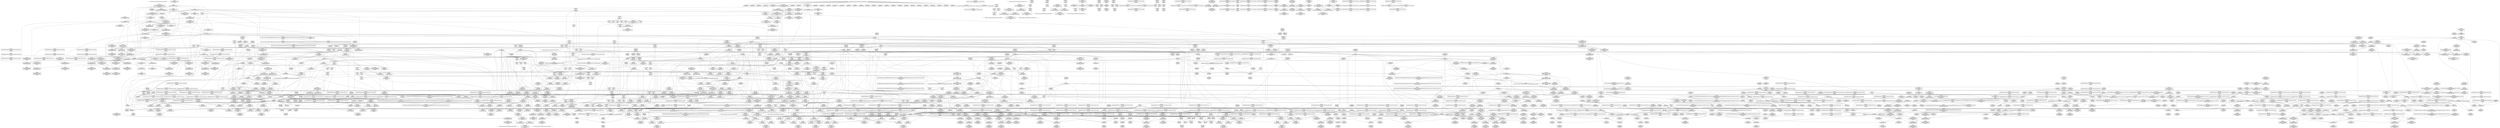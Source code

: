 digraph {
	CE0x4a5fcd0 [shape=record,shape=Mrecord,label="{CE0x4a5fcd0|VOIDTB_TE:_CE_80,88_}"]
	CE0x49b98f0 [shape=record,shape=Mrecord,label="{CE0x49b98f0|i64*_getelementptr_inbounds_(_11_x_i64_,_11_x_i64_*___llvm_gcov_ctr125,_i64_0,_i64_6)|*Constant*|*SummSource*}"]
	CE0x4a9f120 [shape=record,shape=Mrecord,label="{CE0x4a9f120|rcu_lock_release:__here}"]
	CE0x49fb780 [shape=record,shape=Mrecord,label="{CE0x49fb780|current_has_perm:call2|security/selinux/hooks.c,1544|*SummSink*}"]
	CE0x4a0a0b0 [shape=record,shape=Mrecord,label="{CE0x4a0a0b0|GLOBAL:rcu_lock_release|*Constant*|*SummSink*}"]
	CE0x49da950 [shape=record,shape=Mrecord,label="{CE0x49da950|current_sid:tmp1|*SummSink*}"]
	CE0x4ad2f20 [shape=record,shape=Mrecord,label="{CE0x4ad2f20|__rcu_read_unlock:do.end|*SummSource*}"]
	CE0x4a02770 [shape=record,shape=Mrecord,label="{CE0x4a02770|_ret_void,_!dbg_!27717|include/linux/rcupdate.h,240}"]
	CE0x49fc3e0 [shape=record,shape=Mrecord,label="{CE0x49fc3e0|i64_7|*Constant*}"]
	CE0x49b3ec0 [shape=record,shape=Mrecord,label="{CE0x49b3ec0|__preempt_count_add:tmp6|./arch/x86/include/asm/preempt.h,73}"]
	CE0x49bf0f0 [shape=record,shape=Mrecord,label="{CE0x49bf0f0|selinux_ptrace_access_check:tmp16|security/selinux/hooks.c,1952|*SummSink*}"]
	CE0x49e5190 [shape=record,shape=Mrecord,label="{CE0x49e5190|current_sid:tmp6|security/selinux/hooks.c,218|*SummSink*}"]
	CE0x49b10b0 [shape=record,shape=Mrecord,label="{CE0x49b10b0|i64_4|*Constant*}"]
	CE0x53d59c0 [shape=record,shape=Mrecord,label="{CE0x53d59c0|i64*_getelementptr_inbounds_(_9_x_i64_,_9_x_i64_*___llvm_gcov_ctr124,_i64_0,_i64_6)|*Constant*|*SummSink*}"]
	CE0x4a13f90 [shape=record,shape=Mrecord,label="{CE0x4a13f90|i64_7|*Constant*}"]
	CE0x4a4ce60 [shape=record,shape=Mrecord,label="{CE0x4a4ce60|rcu_lock_acquire:tmp1|*SummSource*}"]
	CE0x4ab8ee0 [shape=record,shape=Mrecord,label="{CE0x4ab8ee0|void_(i32*,_i32,_i32*)*_asm_addl_$1,_%gs:$0_,_*m,ri,*m,_dirflag_,_fpsr_,_flags_}"]
	CE0x499a940 [shape=record,shape=Mrecord,label="{CE0x499a940|i32_128|*Constant*|*SummSink*}"]
	CE0x4a453c0 [shape=record,shape=Mrecord,label="{CE0x4a453c0|rcu_read_unlock:if.then}"]
	CE0x4a4ba90 [shape=record,shape=Mrecord,label="{CE0x4a4ba90|cred_sid:bb}"]
	CE0x4a38040 [shape=record,shape=Mrecord,label="{CE0x4a38040|current_sid:tmp14|security/selinux/hooks.c,218}"]
	CE0x4ad92c0 [shape=record,shape=Mrecord,label="{CE0x4ad92c0|i64*_getelementptr_inbounds_(_4_x_i64_,_4_x_i64_*___llvm_gcov_ctr129,_i64_0,_i64_0)|*Constant*|*SummSink*}"]
	CE0x4a50790 [shape=record,shape=Mrecord,label="{CE0x4a50790|rcu_read_lock:call|include/linux/rcupdate.h,882}"]
	CE0x4a00cd0 [shape=record,shape=Mrecord,label="{CE0x4a00cd0|task_sid:land.lhs.true2|*SummSource*}"]
	CE0x4a9e810 [shape=record,shape=Mrecord,label="{CE0x4a9e810|i64*_getelementptr_inbounds_(_4_x_i64_,_4_x_i64_*___llvm_gcov_ctr135,_i64_0,_i64_1)|*Constant*|*SummSource*}"]
	CE0x49a3dd0 [shape=record,shape=Mrecord,label="{CE0x49a3dd0|i8_1|*Constant*}"]
	CE0x4a4cd60 [shape=record,shape=Mrecord,label="{CE0x4a4cd60|rcu_read_unlock:land.lhs.true2}"]
	CE0x4a5f5c0 [shape=record,shape=Mrecord,label="{CE0x4a5f5c0|VOIDTB_TE:_CE_28,32_}"]
	CE0x4999080 [shape=record,shape=Mrecord,label="{CE0x4999080|i64*_getelementptr_inbounds_(_9_x_i64_,_9_x_i64_*___llvm_gcov_ctr124,_i64_0,_i64_7)|*Constant*|*SummSource*}"]
	CE0x4996960 [shape=record,shape=Mrecord,label="{CE0x4996960|i16_6|*Constant*|*SummSource*}"]
	CE0x4a0f050 [shape=record,shape=Mrecord,label="{CE0x4a0f050|__preempt_count_add:tmp5|./arch/x86/include/asm/preempt.h,72|*SummSource*}"]
	CE0x49a3fa0 [shape=record,shape=Mrecord,label="{CE0x49a3fa0|i8_1|*Constant*|*SummSource*}"]
	CE0x4a397a0 [shape=record,shape=Mrecord,label="{CE0x4a397a0|rcu_read_unlock:tmp8|include/linux/rcupdate.h,933|*SummSink*}"]
	CE0x4a4a010 [shape=record,shape=Mrecord,label="{CE0x4a4a010|get_current:tmp4|./arch/x86/include/asm/current.h,14|*SummSource*}"]
	CE0x4a36460 [shape=record,shape=Mrecord,label="{CE0x4a36460|rcu_read_unlock:call|include/linux/rcupdate.h,933}"]
	CE0x49bbde0 [shape=record,shape=Mrecord,label="{CE0x49bbde0|current_sid:cred|security/selinux/hooks.c,218|*SummSource*}"]
	CE0x49ffe80 [shape=record,shape=Mrecord,label="{CE0x49ffe80|rcu_read_lock:tmp5|include/linux/rcupdate.h,882|*SummSink*}"]
	CE0x49f5310 [shape=record,shape=Mrecord,label="{CE0x49f5310|current_sid:tmp22|security/selinux/hooks.c,218|*SummSource*}"]
	CE0x498d7d0 [shape=record,shape=Mrecord,label="{CE0x498d7d0|i64_6|*Constant*}"]
	CE0x4a11de0 [shape=record,shape=Mrecord,label="{CE0x4a11de0|GLOBAL:get_current|*Constant*}"]
	CE0x4a5bf60 [shape=record,shape=Mrecord,label="{CE0x4a5bf60|GLOBAL:lockdep_rcu_suspicious|*Constant*}"]
	CE0x4ab96f0 [shape=record,shape=Mrecord,label="{CE0x4ab96f0|i64*_getelementptr_inbounds_(_4_x_i64_,_4_x_i64_*___llvm_gcov_ctr129,_i64_0,_i64_3)|*Constant*|*SummSource*}"]
	CE0x4ab26d0 [shape=record,shape=Mrecord,label="{CE0x4ab26d0|__rcu_read_unlock:do.body|*SummSource*}"]
	CE0x499c870 [shape=record,shape=Mrecord,label="{CE0x499c870|current_sid:tmp7|security/selinux/hooks.c,218|*SummSink*}"]
	CE0x4a48150 [shape=record,shape=Mrecord,label="{CE0x4a48150|i64*_getelementptr_inbounds_(_11_x_i64_,_11_x_i64_*___llvm_gcov_ctr127,_i64_0,_i64_0)|*Constant*|*SummSink*}"]
	CE0x4a5b1c0 [shape=record,shape=Mrecord,label="{CE0x4a5b1c0|rcu_read_unlock:tmp2|*SummSource*}"]
	"CONST[source:0(mediator),value:2(dynamic)][purpose:{object}][SnkIdx:2]"
	CE0x4a171c0 [shape=record,shape=Mrecord,label="{CE0x4a171c0|__preempt_count_add:val|Function::__preempt_count_add&Arg::val::|*SummSink*}"]
	CE0x498cee0 [shape=record,shape=Mrecord,label="{CE0x498cee0|i64*_getelementptr_inbounds_(_9_x_i64_,_9_x_i64_*___llvm_gcov_ctr124,_i64_0,_i64_0)|*Constant*|*SummSink*}"]
	CE0x4a94cf0 [shape=record,shape=Mrecord,label="{CE0x4a94cf0|rcu_lock_release:bb|*SummSource*}"]
	CE0x4a2e780 [shape=record,shape=Mrecord,label="{CE0x4a2e780|_ret_void,_!dbg_!27717|include/linux/rcupdate.h,419|*SummSink*}"]
	CE0x49f0670 [shape=record,shape=Mrecord,label="{CE0x49f0670|task_sid:call7|security/selinux/hooks.c,208|*SummSource*}"]
	CE0x49f8a60 [shape=record,shape=Mrecord,label="{CE0x49f8a60|avc_has_perm:requested|Function::avc_has_perm&Arg::requested::}"]
	CE0x49aff70 [shape=record,shape=Mrecord,label="{CE0x49aff70|_call_void_mcount()_#3|*SummSink*}"]
	CE0x4a260f0 [shape=record,shape=Mrecord,label="{CE0x4a260f0|rcu_read_lock:tmp17|include/linux/rcupdate.h,882|*SummSink*}"]
	CE0x49bfe70 [shape=record,shape=Mrecord,label="{CE0x49bfe70|avc_has_perm:requested|Function::avc_has_perm&Arg::requested::}"]
	CE0x4a00220 [shape=record,shape=Mrecord,label="{CE0x4a00220|rcu_read_lock:tmp6|include/linux/rcupdate.h,882|*SummSource*}"]
	CE0x49f6c80 [shape=record,shape=Mrecord,label="{CE0x49f6c80|current_sid:tmp24|security/selinux/hooks.c,220}"]
	CE0x4a5f9e0 [shape=record,shape=Mrecord,label="{CE0x4a5f9e0|VOIDTB_TE:_CE_52,56_}"]
	CE0x49bc320 [shape=record,shape=Mrecord,label="{CE0x49bc320|current_sid:tmp21|security/selinux/hooks.c,218|*SummSource*}"]
	CE0x49ab2a0 [shape=record,shape=Mrecord,label="{CE0x49ab2a0|selinux_ptrace_access_check:tmp13|security/selinux/hooks.c,1946|*SummSink*}"]
	CE0x49efae0 [shape=record,shape=Mrecord,label="{CE0x49efae0|__preempt_count_add:tmp4|./arch/x86/include/asm/preempt.h,72|*SummSource*}"]
	CE0x4aa1e10 [shape=record,shape=Mrecord,label="{CE0x4aa1e10|i8*_undef|*Constant*}"]
	CE0x49ba4a0 [shape=record,shape=Mrecord,label="{CE0x49ba4a0|i64_1|*Constant*}"]
	CE0x4a03e90 [shape=record,shape=Mrecord,label="{CE0x4a03e90|task_sid:tmp11|security/selinux/hooks.c,208}"]
	CE0x49ad5f0 [shape=record,shape=Mrecord,label="{CE0x49ad5f0|avc_has_perm:tsid|Function::avc_has_perm&Arg::tsid::}"]
	CE0x4991af0 [shape=record,shape=Mrecord,label="{CE0x4991af0|current_sid:tmp}"]
	CE0x4a0b900 [shape=record,shape=Mrecord,label="{CE0x4a0b900|__rcu_read_unlock:entry|*SummSink*}"]
	CE0x4a60870 [shape=record,shape=Mrecord,label="{CE0x4a60870|i32_0|*Constant*}"]
	CE0x49a8f40 [shape=record,shape=Mrecord,label="{CE0x49a8f40|i64*_getelementptr_inbounds_(_9_x_i64_,_9_x_i64_*___llvm_gcov_ctr124,_i64_0,_i64_6)|*Constant*}"]
	CE0x4a9fff0 [shape=record,shape=Mrecord,label="{CE0x4a9fff0|GLOBAL:lock_release|*Constant*}"]
	CE0x49fc950 [shape=record,shape=Mrecord,label="{CE0x49fc950|task_sid:tmp14|security/selinux/hooks.c,208|*SummSink*}"]
	CE0x4ad8e60 [shape=record,shape=Mrecord,label="{CE0x4ad8e60|i64*_getelementptr_inbounds_(_4_x_i64_,_4_x_i64_*___llvm_gcov_ctr135,_i64_0,_i64_3)|*Constant*|*SummSink*}"]
	CE0x4ab8be0 [shape=record,shape=Mrecord,label="{CE0x4ab8be0|_call_void_asm_addl_$1,_%gs:$0_,_*m,ri,*m,_dirflag_,_fpsr_,_flags_(i32*___preempt_count,_i32_%sub,_i32*___preempt_count)_#3,_!dbg_!27717,_!srcloc_!27718|./arch/x86/include/asm/preempt.h,77|*SummSource*}"]
	CE0x4996b20 [shape=record,shape=Mrecord,label="{CE0x4996b20|i32_2|*Constant*}"]
	CE0x4a37a70 [shape=record,shape=Mrecord,label="{CE0x4a37a70|rcu_read_unlock:do.end|*SummSink*}"]
	CE0x49e89c0 [shape=record,shape=Mrecord,label="{CE0x49e89c0|i32_208|*Constant*|*SummSource*}"]
	CE0x49e31a0 [shape=record,shape=Mrecord,label="{CE0x49e31a0|GLOBAL:__llvm_gcov_ctr125|Global_var:__llvm_gcov_ctr125|*SummSource*}"]
	CE0x4a52890 [shape=record,shape=Mrecord,label="{CE0x4a52890|rcu_read_lock:tmp7|include/linux/rcupdate.h,882|*SummSink*}"]
	CE0x4a36090 [shape=record,shape=Mrecord,label="{CE0x4a36090|current_sid:tmp11|security/selinux/hooks.c,218}"]
	CE0x49b3ce0 [shape=record,shape=Mrecord,label="{CE0x49b3ce0|i64*_getelementptr_inbounds_(_4_x_i64_,_4_x_i64_*___llvm_gcov_ctr129,_i64_0,_i64_1)|*Constant*|*SummSink*}"]
	CE0x4a390f0 [shape=record,shape=Mrecord,label="{CE0x4a390f0|_call_void_mcount()_#3|*SummSink*}"]
	CE0x4a2ca20 [shape=record,shape=Mrecord,label="{CE0x4a2ca20|rcu_read_lock:tmp13|include/linux/rcupdate.h,882|*SummSink*}"]
	CE0x4ab1df0 [shape=record,shape=Mrecord,label="{CE0x4ab1df0|__preempt_count_sub:entry|*SummSource*}"]
	CE0x49bc1a0 [shape=record,shape=Mrecord,label="{CE0x49bc1a0|current_sid:tmp21|security/selinux/hooks.c,218}"]
	CE0x4a26080 [shape=record,shape=Mrecord,label="{CE0x4a26080|rcu_read_lock:tmp17|include/linux/rcupdate.h,882|*SummSource*}"]
	CE0x4a44250 [shape=record,shape=Mrecord,label="{CE0x4a44250|rcu_read_unlock:tmp17|include/linux/rcupdate.h,933|*SummSource*}"]
	CE0x4a182d0 [shape=record,shape=Mrecord,label="{CE0x4a182d0|rcu_lock_release:tmp1|*SummSink*}"]
	CE0x4a47820 [shape=record,shape=Mrecord,label="{CE0x4a47820|_call_void_mcount()_#3|*SummSink*}"]
	CE0x49ad7d0 [shape=record,shape=Mrecord,label="{CE0x49ad7d0|avc_has_perm:tsid|Function::avc_has_perm&Arg::tsid::|*SummSource*}"]
	CE0x4a42f80 [shape=record,shape=Mrecord,label="{CE0x4a42f80|task_sid:tmp22|security/selinux/hooks.c,208}"]
	CE0x4a110f0 [shape=record,shape=Mrecord,label="{CE0x4a110f0|i64*_getelementptr_inbounds_(_4_x_i64_,_4_x_i64_*___llvm_gcov_ctr133,_i64_0,_i64_0)|*Constant*}"]
	CE0x4999c30 [shape=record,shape=Mrecord,label="{CE0x4999c30|i32_(i32,_i32,_i16,_i32,_%struct.common_audit_data*)*_bitcast_(i32_(i32,_i32,_i16,_i32,_%struct.common_audit_data.495*)*_avc_has_perm_to_i32_(i32,_i32,_i16,_i32,_%struct.common_audit_data*)*)|*Constant*|*SummSource*}"]
	CE0x49be940 [shape=record,shape=Mrecord,label="{CE0x49be940|selinux_ptrace_access_check:retval.0|*SummSource*}"]
	CE0x4ad91a0 [shape=record,shape=Mrecord,label="{CE0x4ad91a0|i64*_getelementptr_inbounds_(_4_x_i64_,_4_x_i64_*___llvm_gcov_ctr129,_i64_0,_i64_0)|*Constant*|*SummSource*}"]
	CE0x4a232e0 [shape=record,shape=Mrecord,label="{CE0x4a232e0|_call_void___preempt_count_sub(i32_1)_#10,_!dbg_!27715|include/linux/rcupdate.h,244}"]
	CE0x49fbbd0 [shape=record,shape=Mrecord,label="{CE0x49fbbd0|task_sid:tmp5|security/selinux/hooks.c,208}"]
	CE0x49e1c90 [shape=record,shape=Mrecord,label="{CE0x49e1c90|current_sid:tmp5|security/selinux/hooks.c,218}"]
	CE0x4a25cd0 [shape=record,shape=Mrecord,label="{CE0x4a25cd0|rcu_read_lock:tmp20|include/linux/rcupdate.h,882}"]
	CE0x4996470 [shape=record,shape=Mrecord,label="{CE0x4996470|selinux_ptrace_access_check:child|Function::selinux_ptrace_access_check&Arg::child::}"]
	CE0x49a01f0 [shape=record,shape=Mrecord,label="{CE0x49a01f0|current_sid:do.end|*SummSink*}"]
	CE0x4a37440 [shape=record,shape=Mrecord,label="{CE0x4a37440|rcu_lock_acquire:bb|*SummSource*}"]
	CE0x4a2a560 [shape=record,shape=Mrecord,label="{CE0x4a2a560|rcu_read_lock:bb|*SummSource*}"]
	CE0x4ad3320 [shape=record,shape=Mrecord,label="{CE0x4ad3320|__preempt_count_add:tmp|*SummSink*}"]
	CE0x4a52710 [shape=record,shape=Mrecord,label="{CE0x4a52710|rcu_read_lock:tmp7|include/linux/rcupdate.h,882|*SummSource*}"]
	CE0x4a58000 [shape=record,shape=Mrecord,label="{CE0x4a58000|__rcu_read_lock:tmp}"]
	CE0x4a50310 [shape=record,shape=Mrecord,label="{CE0x4a50310|rcu_read_lock:call|include/linux/rcupdate.h,882|*SummSource*}"]
	CE0x49e7a50 [shape=record,shape=Mrecord,label="{CE0x49e7a50|i64*_getelementptr_inbounds_(_11_x_i64_,_11_x_i64_*___llvm_gcov_ctr125,_i64_0,_i64_10)|*Constant*|*SummSink*}"]
	CE0x4a1d430 [shape=record,shape=Mrecord,label="{CE0x4a1d430|__rcu_read_lock:do.end|*SummSink*}"]
	CE0x4acf7e0 [shape=record,shape=Mrecord,label="{CE0x4acf7e0|__preempt_count_sub:tmp5|./arch/x86/include/asm/preempt.h,77|*SummSource*}"]
	CE0x4a17920 [shape=record,shape=Mrecord,label="{CE0x4a17920|_call_void_asm_sideeffect_,_memory_,_dirflag_,_fpsr_,_flags_()_#3,_!dbg_!27714,_!srcloc_!27715|include/linux/rcupdate.h,239|*SummSource*}"]
	CE0x49d9a90 [shape=record,shape=Mrecord,label="{CE0x49d9a90|i8*_getelementptr_inbounds_(_45_x_i8_,_45_x_i8_*_.str12,_i32_0,_i32_0)|*Constant*|*SummSource*}"]
	CE0x4acfd20 [shape=record,shape=Mrecord,label="{CE0x4acfd20|__preempt_count_sub:bb|*SummSink*}"]
	CE0x49b7610 [shape=record,shape=Mrecord,label="{CE0x49b7610|current_sid:tmp18|security/selinux/hooks.c,218|*SummSink*}"]
	CE0x49a9d60 [shape=record,shape=Mrecord,label="{CE0x49a9d60|i32_218|*Constant*|*SummSource*}"]
	CE0x49e6220 [shape=record,shape=Mrecord,label="{CE0x49e6220|task_sid:tmp23|security/selinux/hooks.c,208|*SummSink*}"]
	CE0x499f4c0 [shape=record,shape=Mrecord,label="{CE0x499f4c0|_ret_i32_%call2,_!dbg_!27718|security/selinux/hooks.c,1544|*SummSink*}"]
	CE0x49c0920 [shape=record,shape=Mrecord,label="{CE0x49c0920|selinux_ptrace_access_check:tmp9|security/selinux/hooks.c,1945|*SummSink*}"]
	CE0x4a429e0 [shape=record,shape=Mrecord,label="{CE0x4a429e0|rcu_read_unlock:tmp8|include/linux/rcupdate.h,933}"]
	CE0x4a25a80 [shape=record,shape=Mrecord,label="{CE0x4a25a80|rcu_read_lock:tmp19|include/linux/rcupdate.h,882}"]
	CE0x49dc7c0 [shape=record,shape=Mrecord,label="{CE0x49dc7c0|task_sid:tmp2|*SummSource*}"]
	CE0x4a3d990 [shape=record,shape=Mrecord,label="{CE0x4a3d990|i32_934|*Constant*}"]
	CE0x49ea230 [shape=record,shape=Mrecord,label="{CE0x49ea230|task_sid:tmp20|security/selinux/hooks.c,208|*SummSink*}"]
	CE0x4a5b0b0 [shape=record,shape=Mrecord,label="{CE0x4a5b0b0|current_sid:tmp20|security/selinux/hooks.c,218}"]
	CE0x49dc1e0 [shape=record,shape=Mrecord,label="{CE0x49dc1e0|current_sid:tmp11|security/selinux/hooks.c,218|*SummSink*}"]
	CE0x49f72c0 [shape=record,shape=Mrecord,label="{CE0x49f72c0|task_sid:do.end6}"]
	CE0x4996530 [shape=record,shape=Mrecord,label="{CE0x4996530|get_current:tmp2}"]
	CE0x4aeabd0 [shape=record,shape=Mrecord,label="{CE0x4aeabd0|i64*_getelementptr_inbounds_(_4_x_i64_,_4_x_i64_*___llvm_gcov_ctr129,_i64_0,_i64_0)|*Constant*}"]
	CE0x4abb150 [shape=record,shape=Mrecord,label="{CE0x4abb150|__rcu_read_unlock:do.body}"]
	CE0x4a92cc0 [shape=record,shape=Mrecord,label="{CE0x4a92cc0|__rcu_read_lock:tmp4|include/linux/rcupdate.h,239|*SummSource*}"]
	CE0x49dcfe0 [shape=record,shape=Mrecord,label="{CE0x49dcfe0|COLLAPSED:_GCMRE___llvm_gcov_ctr125_internal_global_11_x_i64_zeroinitializer:_elem_0:default:}"]
	CE0x4a40280 [shape=record,shape=Mrecord,label="{CE0x4a40280|rcu_read_unlock:tmp10|include/linux/rcupdate.h,933|*SummSource*}"]
	CE0x4985f00 [shape=record,shape=Mrecord,label="{CE0x4985f00|selinux_ptrace_access_check:tobool|security/selinux/hooks.c,1942}"]
	CE0x49e0d50 [shape=record,shape=Mrecord,label="{CE0x49e0d50|i32_0|*Constant*}"]
	CE0x4991590 [shape=record,shape=Mrecord,label="{CE0x4991590|current_sid:entry|*SummSink*}"]
	CE0x4a034d0 [shape=record,shape=Mrecord,label="{CE0x4a034d0|task_sid:tmp6|security/selinux/hooks.c,208|*SummSource*}"]
	CE0x49bd150 [shape=record,shape=Mrecord,label="{CE0x49bd150|_call_void_lockdep_rcu_suspicious(i8*_getelementptr_inbounds_(_25_x_i8_,_25_x_i8_*_.str3,_i32_0,_i32_0),_i32_208,_i8*_getelementptr_inbounds_(_41_x_i8_,_41_x_i8_*_.str44,_i32_0,_i32_0))_#10,_!dbg_!27732|security/selinux/hooks.c,208|*SummSink*}"]
	CE0x4a2b810 [shape=record,shape=Mrecord,label="{CE0x4a2b810|rcu_read_lock:call3|include/linux/rcupdate.h,882|*SummSink*}"]
	CE0x4a26380 [shape=record,shape=Mrecord,label="{CE0x4a26380|rcu_read_lock:tmp18|include/linux/rcupdate.h,882}"]
	CE0x49e1810 [shape=record,shape=Mrecord,label="{CE0x49e1810|cred_sid:tmp1}"]
	CE0x4a31ea0 [shape=record,shape=Mrecord,label="{CE0x4a31ea0|rcu_read_lock:tmp9|include/linux/rcupdate.h,882|*SummSink*}"]
	CE0x49e2f20 [shape=record,shape=Mrecord,label="{CE0x49e2f20|current_has_perm:tmp|*SummSource*}"]
	CE0x4990c40 [shape=record,shape=Mrecord,label="{CE0x4990c40|VOIDTB_TE:_CE_128,136_}"]
	CE0x4a5b5d0 [shape=record,shape=Mrecord,label="{CE0x4a5b5d0|i8*_getelementptr_inbounds_(_41_x_i8_,_41_x_i8_*_.str44,_i32_0,_i32_0)|*Constant*}"]
	CE0x4a0c670 [shape=record,shape=Mrecord,label="{CE0x4a0c670|current_sid:bb}"]
	CE0x49ea580 [shape=record,shape=Mrecord,label="{CE0x49ea580|task_sid:tmp21|security/selinux/hooks.c,208|*SummSource*}"]
	CE0x4996a20 [shape=record,shape=Mrecord,label="{CE0x4996a20|avc_has_perm:tclass|Function::avc_has_perm&Arg::tclass::}"]
	CE0x49ae810 [shape=record,shape=Mrecord,label="{CE0x49ae810|selinux_ptrace_access_check:tmp14|security/selinux/hooks.c,1951}"]
	CE0x49a6630 [shape=record,shape=Mrecord,label="{CE0x49a6630|_ret_i32_%retval.0,_!dbg_!27728|security/selinux/avc.c,775}"]
	CE0x49e6e10 [shape=record,shape=Mrecord,label="{CE0x49e6e10|task_sid:tmp26|security/selinux/hooks.c,208}"]
	CE0x4a35a10 [shape=record,shape=Mrecord,label="{CE0x4a35a10|rcu_read_unlock:if.end}"]
	CE0x49ed610 [shape=record,shape=Mrecord,label="{CE0x49ed610|GLOBAL:__preempt_count|Global_var:__preempt_count}"]
	CE0x4a948c0 [shape=record,shape=Mrecord,label="{CE0x4a948c0|rcu_lock_release:indirectgoto|*SummSink*}"]
	CE0x49f4800 [shape=record,shape=Mrecord,label="{CE0x49f4800|i32_22|*Constant*|*SummSource*}"]
	CE0x4a18a50 [shape=record,shape=Mrecord,label="{CE0x4a18a50|task_sid:land.lhs.true2}"]
	CE0x4a29ab0 [shape=record,shape=Mrecord,label="{CE0x4a29ab0|cred_sid:tmp3|*SummSink*}"]
	CE0x4a268c0 [shape=record,shape=Mrecord,label="{CE0x4a268c0|i8_1|*Constant*}"]
	CE0x49f9df0 [shape=record,shape=Mrecord,label="{CE0x49f9df0|task_sid:call|security/selinux/hooks.c,208|*SummSource*}"]
	CE0x4ab92b0 [shape=record,shape=Mrecord,label="{CE0x4ab92b0|__preempt_count_add:do.body}"]
	CE0x4ad3cb0 [shape=record,shape=Mrecord,label="{CE0x4ad3cb0|__preempt_count_add:tmp4|./arch/x86/include/asm/preempt.h,72}"]
	CE0x4a2abf0 [shape=record,shape=Mrecord,label="{CE0x4a2abf0|rcu_read_lock:tmp11|include/linux/rcupdate.h,882|*SummSource*}"]
	CE0x4992cc0 [shape=record,shape=Mrecord,label="{CE0x4992cc0|GLOBAL:cap_ptrace_access_check|*Constant*|*SummSource*}"]
	CE0x4aa1520 [shape=record,shape=Mrecord,label="{CE0x4aa1520|rcu_lock_release:tmp6}"]
	CE0x4a4c5e0 [shape=record,shape=Mrecord,label="{CE0x4a4c5e0|cred_sid:sid|security/selinux/hooks.c,197}"]
	CE0x49b1600 [shape=record,shape=Mrecord,label="{CE0x49b1600|current_sid:entry}"]
	CE0x4a11ec0 [shape=record,shape=Mrecord,label="{CE0x4a11ec0|current_sid:cred|security/selinux/hooks.c,218}"]
	CE0x49e45b0 [shape=record,shape=Mrecord,label="{CE0x49e45b0|task_sid:do.body|*SummSink*}"]
	CE0x4a31730 [shape=record,shape=Mrecord,label="{CE0x4a31730|_call_void_rcu_lock_acquire(%struct.lockdep_map*_rcu_lock_map)_#10,_!dbg_!27711|include/linux/rcupdate.h,881|*SummSource*}"]
	CE0x4a1ed00 [shape=record,shape=Mrecord,label="{CE0x4a1ed00|rcu_lock_release:tmp|*SummSink*}"]
	CE0x4a9faa0 [shape=record,shape=Mrecord,label="{CE0x4a9faa0|_call_void_lock_release(%struct.lockdep_map*_%map,_i32_1,_i64_ptrtoint_(i8*_blockaddress(_rcu_lock_release,_%__here)_to_i64))_#10,_!dbg_!27716|include/linux/rcupdate.h,423|*SummSource*}"]
	CE0x49faba0 [shape=record,shape=Mrecord,label="{CE0x49faba0|get_current:tmp4|./arch/x86/include/asm/current.h,14}"]
	CE0x49b71f0 [shape=record,shape=Mrecord,label="{CE0x49b71f0|current_sid:tmp17|security/selinux/hooks.c,218|*SummSource*}"]
	CE0x4a1c5f0 [shape=record,shape=Mrecord,label="{CE0x4a1c5f0|i64*_getelementptr_inbounds_(_4_x_i64_,_4_x_i64_*___llvm_gcov_ctr130,_i64_0,_i64_1)|*Constant*|*SummSink*}"]
	CE0x4997360 [shape=record,shape=Mrecord,label="{CE0x4997360|task_sid:entry|*SummSource*}"]
	CE0x49d8fb0 [shape=record,shape=Mrecord,label="{CE0x49d8fb0|current_has_perm:tmp1|*SummSink*}"]
	CE0x4ab6270 [shape=record,shape=Mrecord,label="{CE0x4ab6270|__rcu_read_unlock:tmp1|*SummSource*}"]
	CE0x49ba620 [shape=record,shape=Mrecord,label="{CE0x49ba620|current_sid:call4|security/selinux/hooks.c,218}"]
	CE0x4a01d80 [shape=record,shape=Mrecord,label="{CE0x4a01d80|GLOBAL:__llvm_gcov_ctr126|Global_var:__llvm_gcov_ctr126|*SummSource*}"]
	CE0x49f4b70 [shape=record,shape=Mrecord,label="{CE0x49f4b70|COLLAPSED:_CMRE:_elem_0::|security/selinux/hooks.c,218}"]
	CE0x4ad9ae0 [shape=record,shape=Mrecord,label="{CE0x4ad9ae0|__preempt_count_sub:tmp|*SummSource*}"]
	CE0x4a5f080 [shape=record,shape=Mrecord,label="{CE0x4a5f080|VOIDTB_TE:_CE_4,8_}"]
	CE0x4a26010 [shape=record,shape=Mrecord,label="{CE0x4a26010|rcu_read_lock:tmp17|include/linux/rcupdate.h,882}"]
	CE0x49f3100 [shape=record,shape=Mrecord,label="{CE0x49f3100|rcu_read_lock:tmp4|include/linux/rcupdate.h,882}"]
	CE0x4a36d10 [shape=record,shape=Mrecord,label="{CE0x4a36d10|rcu_read_unlock:do.end|*SummSource*}"]
	CE0x49c4070 [shape=record,shape=Mrecord,label="{CE0x49c4070|i64*_getelementptr_inbounds_(_9_x_i64_,_9_x_i64_*___llvm_gcov_ctr124,_i64_0,_i64_3)|*Constant*|*SummSink*}"]
	CE0x4a51540 [shape=record,shape=Mrecord,label="{CE0x4a51540|rcu_read_lock:if.then}"]
	CE0x4a450d0 [shape=record,shape=Mrecord,label="{CE0x4a450d0|rcu_read_unlock:land.lhs.true2|*SummSink*}"]
	CE0x4a1cc40 [shape=record,shape=Mrecord,label="{CE0x4a1cc40|rcu_lock_acquire:tmp2|*SummSource*}"]
	CE0x4a60760 [shape=record,shape=Mrecord,label="{CE0x4a60760|selinux_ptrace_access_check:mode|Function::selinux_ptrace_access_check&Arg::mode::|*SummSink*}"]
	CE0x4a32b50 [shape=record,shape=Mrecord,label="{CE0x4a32b50|i64_5|*Constant*}"]
	CE0x49bd7d0 [shape=record,shape=Mrecord,label="{CE0x49bd7d0|i1_true|*Constant*|*SummSource*}"]
	CE0x4aba770 [shape=record,shape=Mrecord,label="{CE0x4aba770|__rcu_read_unlock:do.body|*SummSink*}"]
	CE0x4a2d8f0 [shape=record,shape=Mrecord,label="{CE0x4a2d8f0|rcu_read_lock:tmp16|include/linux/rcupdate.h,882|*SummSink*}"]
	CE0x4a109d0 [shape=record,shape=Mrecord,label="{CE0x4a109d0|_call_void_mcount()_#3|*SummSource*}"]
	CE0x49b4f30 [shape=record,shape=Mrecord,label="{CE0x49b4f30|i64*_getelementptr_inbounds_(_13_x_i64_,_13_x_i64_*___llvm_gcov_ctr126,_i64_0,_i64_12)|*Constant*|*SummSink*}"]
	CE0x4a04330 [shape=record,shape=Mrecord,label="{CE0x4a04330|rcu_read_lock:do.end}"]
	CE0x4a5b040 [shape=record,shape=Mrecord,label="{CE0x4a5b040|i64*_getelementptr_inbounds_(_11_x_i64_,_11_x_i64_*___llvm_gcov_ctr125,_i64_0,_i64_10)|*Constant*}"]
	CE0x4a427c0 [shape=record,shape=Mrecord,label="{CE0x4a427c0|current_sid:tmp15|security/selinux/hooks.c,218}"]
	CE0x4aa0aa0 [shape=record,shape=Mrecord,label="{CE0x4aa0aa0|i64_ptrtoint_(i8*_blockaddress(_rcu_lock_release,_%__here)_to_i64)|*Constant*|*SummSink*}"]
	CE0x4a24500 [shape=record,shape=Mrecord,label="{CE0x4a24500|i32_883|*Constant*|*SummSource*}"]
	CE0x49a9ef0 [shape=record,shape=Mrecord,label="{CE0x49a9ef0|i32_218|*Constant*|*SummSink*}"]
	CE0x4a252d0 [shape=record,shape=Mrecord,label="{CE0x4a252d0|i64*_getelementptr_inbounds_(_11_x_i64_,_11_x_i64_*___llvm_gcov_ctr127,_i64_0,_i64_9)|*Constant*|*SummSource*}"]
	CE0x4a3d650 [shape=record,shape=Mrecord,label="{CE0x4a3d650|i8*_getelementptr_inbounds_(_44_x_i8_,_44_x_i8_*_.str47,_i32_0,_i32_0)|*Constant*|*SummSource*}"]
	CE0x4a3c180 [shape=record,shape=Mrecord,label="{CE0x4a3c180|i64*_getelementptr_inbounds_(_11_x_i64_,_11_x_i64_*___llvm_gcov_ctr132,_i64_0,_i64_10)|*Constant*}"]
	CE0x4a095f0 [shape=record,shape=Mrecord,label="{CE0x4a095f0|GLOBAL:rcu_read_lock.__warned|Global_var:rcu_read_lock.__warned|*SummSink*}"]
	CE0x4ab59b0 [shape=record,shape=Mrecord,label="{CE0x4ab59b0|rcu_lock_release:tmp1}"]
	CE0x4a36600 [shape=record,shape=Mrecord,label="{CE0x4a36600|task_sid:call3|security/selinux/hooks.c,208}"]
	CE0x49b6890 [shape=record,shape=Mrecord,label="{CE0x49b6890|rcu_read_lock:if.then|*SummSink*}"]
	CE0x49fad50 [shape=record,shape=Mrecord,label="{CE0x49fad50|task_sid:tobool|security/selinux/hooks.c,208}"]
	CE0x4a07ea0 [shape=record,shape=Mrecord,label="{CE0x4a07ea0|rcu_read_unlock:tmp7|include/linux/rcupdate.h,933}"]
	CE0x4a9c5b0 [shape=record,shape=Mrecord,label="{CE0x4a9c5b0|__rcu_read_lock:tmp|*SummSink*}"]
	CE0x4a5f7d0 [shape=record,shape=Mrecord,label="{CE0x4a5f7d0|VOIDTB_TE:_CE_40,44_}"]
	CE0x49b5ec0 [shape=record,shape=Mrecord,label="{CE0x49b5ec0|cred_sid:security|security/selinux/hooks.c,196|*SummSink*}"]
	CE0x4999e80 [shape=record,shape=Mrecord,label="{CE0x4999e80|i32_(i32,_i32,_i16,_i32,_%struct.common_audit_data*)*_bitcast_(i32_(i32,_i32,_i16,_i32,_%struct.common_audit_data.495*)*_avc_has_perm_to_i32_(i32,_i32,_i16,_i32,_%struct.common_audit_data*)*)|*Constant*|*SummSink*}"]
	CE0x4a187c0 [shape=record,shape=Mrecord,label="{CE0x4a187c0|_call_void_asm_addl_$1,_%gs:$0_,_*m,ri,*m,_dirflag_,_fpsr_,_flags_(i32*___preempt_count,_i32_%val,_i32*___preempt_count)_#3,_!dbg_!27714,_!srcloc_!27717|./arch/x86/include/asm/preempt.h,72|*SummSource*}"]
	CE0x4a0b890 [shape=record,shape=Mrecord,label="{CE0x4a0b890|__rcu_read_unlock:entry|*SummSource*}"]
	CE0x49e53f0 [shape=record,shape=Mrecord,label="{CE0x49e53f0|current_sid:tmp7|security/selinux/hooks.c,218|*SummSource*}"]
	CE0x4a41680 [shape=record,shape=Mrecord,label="{CE0x4a41680|current_sid:tmp7|security/selinux/hooks.c,218}"]
	CE0x4a4c7d0 [shape=record,shape=Mrecord,label="{CE0x4a4c7d0|cred_sid:sid|security/selinux/hooks.c,197|*SummSource*}"]
	CE0x49b62d0 [shape=record,shape=Mrecord,label="{CE0x49b62d0|rcu_read_lock:tmp3}"]
	CE0x4a31c50 [shape=record,shape=Mrecord,label="{CE0x4a31c50|rcu_read_lock:tmp10|include/linux/rcupdate.h,882}"]
	CE0x4a4cff0 [shape=record,shape=Mrecord,label="{CE0x4a4cff0|rcu_lock_acquire:tmp1|*SummSink*}"]
	CE0x49ffd10 [shape=record,shape=Mrecord,label="{CE0x49ffd10|rcu_read_lock:tmp6|include/linux/rcupdate.h,882}"]
	CE0x4a10730 [shape=record,shape=Mrecord,label="{CE0x4a10730|_call_void_mcount()_#3}"]
	CE0x4ab85b0 [shape=record,shape=Mrecord,label="{CE0x4ab85b0|__preempt_count_add:tmp7|./arch/x86/include/asm/preempt.h,73|*SummSink*}"]
	CE0x4a08a30 [shape=record,shape=Mrecord,label="{CE0x4a08a30|rcu_read_unlock:tmp12|include/linux/rcupdate.h,933|*SummSource*}"]
	CE0x49f95f0 [shape=record,shape=Mrecord,label="{CE0x49f95f0|i64*_getelementptr_inbounds_(_13_x_i64_,_13_x_i64_*___llvm_gcov_ctr126,_i64_0,_i64_0)|*Constant*|*SummSource*}"]
	CE0x49bdd20 [shape=record,shape=Mrecord,label="{CE0x49bdd20|i64*_getelementptr_inbounds_(_11_x_i64_,_11_x_i64_*___llvm_gcov_ctr125,_i64_0,_i64_8)|*Constant*}"]
	CE0x4a0ac60 [shape=record,shape=Mrecord,label="{CE0x4a0ac60|_ret_void,_!dbg_!27717|include/linux/rcupdate.h,424}"]
	CE0x4a39250 [shape=record,shape=Mrecord,label="{CE0x4a39250|rcu_lock_acquire:tmp3|*SummSource*}"]
	CE0x49f0ec0 [shape=record,shape=Mrecord,label="{CE0x49f0ec0|cred_sid:entry|*SummSink*}"]
	CE0x498a670 [shape=record,shape=Mrecord,label="{CE0x498a670|GLOBAL:__llvm_gcov_ctr124|Global_var:__llvm_gcov_ctr124}"]
	CE0x4a5a3c0 [shape=record,shape=Mrecord,label="{CE0x4a5a3c0|rcu_read_unlock:tmp13|include/linux/rcupdate.h,933}"]
	CE0x4aba290 [shape=record,shape=Mrecord,label="{CE0x4aba290|i64*_getelementptr_inbounds_(_4_x_i64_,_4_x_i64_*___llvm_gcov_ctr134,_i64_0,_i64_3)|*Constant*|*SummSource*}"]
	CE0x4aa0060 [shape=record,shape=Mrecord,label="{CE0x4aa0060|GLOBAL:lock_release|*Constant*|*SummSource*}"]
	CE0x49daca0 [shape=record,shape=Mrecord,label="{CE0x49daca0|task_sid:tmp9|security/selinux/hooks.c,208|*SummSink*}"]
	CE0x4992d30 [shape=record,shape=Mrecord,label="{CE0x4992d30|GLOBAL:cap_ptrace_access_check|*Constant*|*SummSink*}"]
	CE0x49b0e20 [shape=record,shape=Mrecord,label="{CE0x49b0e20|_ret_void,_!dbg_!27735|include/linux/rcupdate.h,884}"]
	CE0x4a12260 [shape=record,shape=Mrecord,label="{CE0x4a12260|__rcu_read_unlock:tmp|*SummSink*}"]
	CE0x4a08d20 [shape=record,shape=Mrecord,label="{CE0x4a08d20|task_sid:tmp11|security/selinux/hooks.c,208|*SummSource*}"]
	CE0x4a42ff0 [shape=record,shape=Mrecord,label="{CE0x4a42ff0|i64*_getelementptr_inbounds_(_13_x_i64_,_13_x_i64_*___llvm_gcov_ctr126,_i64_0,_i64_10)|*Constant*}"]
	CE0x49fec50 [shape=record,shape=Mrecord,label="{CE0x49fec50|task_sid:tmp13|security/selinux/hooks.c,208|*SummSink*}"]
	CE0x49da2b0 [shape=record,shape=Mrecord,label="{CE0x49da2b0|current_sid:tmp4|security/selinux/hooks.c,218|*SummSink*}"]
	CE0x49d9f10 [shape=record,shape=Mrecord,label="{CE0x49d9f10|i64_3|*Constant*|*SummSource*}"]
	CE0x49b77c0 [shape=record,shape=Mrecord,label="{CE0x49b77c0|task_sid:task|Function::task_sid&Arg::task::|*SummSource*}"]
	CE0x49f85c0 [shape=record,shape=Mrecord,label="{CE0x49f85c0|COLLAPSED:_GCMRE___llvm_gcov_ctr126_internal_global_13_x_i64_zeroinitializer:_elem_0:default:}"]
	CE0x4a37c60 [shape=record,shape=Mrecord,label="{CE0x4a37c60|rcu_read_unlock:do.body|*SummSource*}"]
	CE0x49edd50 [shape=record,shape=Mrecord,label="{CE0x49edd50|__rcu_read_unlock:tmp2|*SummSource*}"]
	CE0x4ad2b10 [shape=record,shape=Mrecord,label="{CE0x4ad2b10|i64*_getelementptr_inbounds_(_4_x_i64_,_4_x_i64_*___llvm_gcov_ctr129,_i64_0,_i64_2)|*Constant*}"]
	CE0x49b1e90 [shape=record,shape=Mrecord,label="{CE0x49b1e90|avc_has_perm:entry}"]
	CE0x49f9f50 [shape=record,shape=Mrecord,label="{CE0x49f9f50|task_sid:call|security/selinux/hooks.c,208|*SummSink*}"]
	CE0x4a19880 [shape=record,shape=Mrecord,label="{CE0x4a19880|i64*_getelementptr_inbounds_(_11_x_i64_,_11_x_i64_*___llvm_gcov_ctr125,_i64_0,_i64_0)|*Constant*}"]
	CE0x4a0ba70 [shape=record,shape=Mrecord,label="{CE0x4a0ba70|current_sid:do.end}"]
	CE0x4a0aa20 [shape=record,shape=Mrecord,label="{CE0x4a0aa20|GLOBAL:__rcu_read_unlock|*Constant*}"]
	CE0x49f0790 [shape=record,shape=Mrecord,label="{CE0x49f0790|GLOBAL:cred_sid|*Constant*|*SummSource*}"]
	CE0x4a441e0 [shape=record,shape=Mrecord,label="{CE0x4a441e0|rcu_read_unlock:tmp17|include/linux/rcupdate.h,933}"]
	CE0x49f7880 [shape=record,shape=Mrecord,label="{CE0x49f7880|i16_2|*Constant*}"]
	CE0x49e76f0 [shape=record,shape=Mrecord,label="{CE0x49e76f0|current_sid:tmp19|security/selinux/hooks.c,218|*SummSource*}"]
	CE0x4a25260 [shape=record,shape=Mrecord,label="{CE0x4a25260|i64*_getelementptr_inbounds_(_11_x_i64_,_11_x_i64_*___llvm_gcov_ctr127,_i64_0,_i64_9)|*Constant*}"]
	CE0x49df0a0 [shape=record,shape=Mrecord,label="{CE0x49df0a0|current_has_perm:call1|security/selinux/hooks.c,1543|*SummSource*}"]
	CE0x4a51a00 [shape=record,shape=Mrecord,label="{CE0x4a51a00|rcu_read_unlock:tmp4|include/linux/rcupdate.h,933|*SummSink*}"]
	CE0x4a5b560 [shape=record,shape=Mrecord,label="{CE0x4a5b560|i32_208|*Constant*}"]
	CE0x4a41fd0 [shape=record,shape=Mrecord,label="{CE0x4a41fd0|__rcu_read_lock:tmp7|include/linux/rcupdate.h,240|*SummSource*}"]
	CE0x4ab1500 [shape=record,shape=Mrecord,label="{CE0x4ab1500|__preempt_count_add:tmp2}"]
	CE0x4a4f700 [shape=record,shape=Mrecord,label="{CE0x4a4f700|cred_sid:tmp6|security/selinux/hooks.c,197|*SummSink*}"]
	CE0x49af0c0 [shape=record,shape=Mrecord,label="{CE0x49af0c0|selinux_ptrace_access_check:call4|security/selinux/hooks.c,1947|*SummSink*}"]
	CE0x4a516e0 [shape=record,shape=Mrecord,label="{CE0x4a516e0|rcu_read_unlock:tobool|include/linux/rcupdate.h,933|*SummSource*}"]
	CE0x4a5a250 [shape=record,shape=Mrecord,label="{CE0x4a5a250|rcu_read_unlock:call3|include/linux/rcupdate.h,933|*SummSink*}"]
	CE0x4996240 [shape=record,shape=Mrecord,label="{CE0x4996240|current_has_perm:entry|*SummSink*}"]
	CE0x4a0fac0 [shape=record,shape=Mrecord,label="{CE0x4a0fac0|__rcu_read_unlock:tmp7|include/linux/rcupdate.h,245|*SummSource*}"]
	CE0x49f4560 [shape=record,shape=Mrecord,label="{CE0x49f4560|rcu_read_unlock:entry|*SummSource*}"]
	CE0x49fa760 [shape=record,shape=Mrecord,label="{CE0x49fa760|task_sid:do.end|*SummSource*}"]
	CE0x49a90f0 [shape=record,shape=Mrecord,label="{CE0x49a90f0|i64*_getelementptr_inbounds_(_4_x_i64_,_4_x_i64_*___llvm_gcov_ctr133,_i64_0,_i64_1)|*Constant*|*SummSink*}"]
	CE0x498a120 [shape=record,shape=Mrecord,label="{CE0x498a120|selinux_ptrace_access_check:entry|*SummSink*}"]
	CE0x49a50f0 [shape=record,shape=Mrecord,label="{CE0x49a50f0|i64_2|*Constant*|*SummSource*}"]
	CE0x49e3ea0 [shape=record,shape=Mrecord,label="{CE0x49e3ea0|i64*_getelementptr_inbounds_(_2_x_i64_,_2_x_i64_*___llvm_gcov_ctr136,_i64_0,_i64_0)|*Constant*}"]
	CE0x4a5bc50 [shape=record,shape=Mrecord,label="{CE0x4a5bc50|GLOBAL:rcu_read_unlock.__warned|Global_var:rcu_read_unlock.__warned}"]
	CE0x4a50150 [shape=record,shape=Mrecord,label="{CE0x4a50150|rcu_read_unlock:tobool|include/linux/rcupdate.h,933}"]
	CE0x4a09220 [shape=record,shape=Mrecord,label="{CE0x4a09220|task_sid:tmp12|security/selinux/hooks.c,208|*SummSource*}"]
	CE0x4a329e0 [shape=record,shape=Mrecord,label="{CE0x4a329e0|rcu_read_lock:tobool1|include/linux/rcupdate.h,882|*SummSink*}"]
	CE0x4a5a6c0 [shape=record,shape=Mrecord,label="{CE0x4a5a6c0|GLOBAL:task_sid.__warned|Global_var:task_sid.__warned}"]
	CE0x4aa3710 [shape=record,shape=Mrecord,label="{CE0x4aa3710|_call_void___preempt_count_sub(i32_1)_#10,_!dbg_!27715|include/linux/rcupdate.h,244|*SummSource*}"]
	CE0x4a02460 [shape=record,shape=Mrecord,label="{CE0x4a02460|task_sid:bb|*SummSink*}"]
	CE0x4ab4be0 [shape=record,shape=Mrecord,label="{CE0x4ab4be0|rcu_lock_acquire:tmp7|*SummSource*}"]
	CE0x4991600 [shape=record,shape=Mrecord,label="{CE0x4991600|_ret_i32_%tmp24,_!dbg_!27742|security/selinux/hooks.c,220|*SummSink*}"]
	CE0x4a57db0 [shape=record,shape=Mrecord,label="{CE0x4a57db0|__rcu_read_lock:tmp3|*SummSource*}"]
	CE0x4a41b00 [shape=record,shape=Mrecord,label="{CE0x4a41b00|rcu_read_unlock:land.lhs.true|*SummSource*}"]
	CE0x49b4a90 [shape=record,shape=Mrecord,label="{CE0x49b4a90|i64*_getelementptr_inbounds_(_13_x_i64_,_13_x_i64_*___llvm_gcov_ctr126,_i64_0,_i64_12)|*Constant*}"]
	CE0x4a4cdf0 [shape=record,shape=Mrecord,label="{CE0x4a4cdf0|rcu_read_unlock:land.lhs.true2|*SummSource*}"]
	CE0x4a2c250 [shape=record,shape=Mrecord,label="{CE0x4a2c250|rcu_read_unlock:tmp13|include/linux/rcupdate.h,933|*SummSink*}"]
	CE0x49e40b0 [shape=record,shape=Mrecord,label="{CE0x49e40b0|current_sid:tmp6|security/selinux/hooks.c,218}"]
	CE0x4a10600 [shape=record,shape=Mrecord,label="{CE0x4a10600|task_sid:bb}"]
	CE0x4aa5360 [shape=record,shape=Mrecord,label="{CE0x4aa5360|i64*_getelementptr_inbounds_(_4_x_i64_,_4_x_i64_*___llvm_gcov_ctr135,_i64_0,_i64_1)|*Constant*}"]
	CE0x4a1cf70 [shape=record,shape=Mrecord,label="{CE0x4a1cf70|i64*_getelementptr_inbounds_(_4_x_i64_,_4_x_i64_*___llvm_gcov_ctr133,_i64_0,_i64_0)|*Constant*|*SummSink*}"]
	CE0x4ab01b0 [shape=record,shape=Mrecord,label="{CE0x4ab01b0|i64_ptrtoint_(i8*_blockaddress(_rcu_lock_acquire,_%__here)_to_i64)|*Constant*}"]
	CE0x4a14e80 [shape=record,shape=Mrecord,label="{CE0x4a14e80|task_sid:tmp2}"]
	CE0x4a9ac40 [shape=record,shape=Mrecord,label="{CE0x4a9ac40|rcu_lock_acquire:tmp5|include/linux/rcupdate.h,418|*SummSink*}"]
	CE0x49a82e0 [shape=record,shape=Mrecord,label="{CE0x49a82e0|selinux_ptrace_access_check:tmp12|security/selinux/hooks.c,1946|*SummSink*}"]
	CE0x4a1a0a0 [shape=record,shape=Mrecord,label="{CE0x4a1a0a0|_call_void_asm_addl_$1,_%gs:$0_,_*m,ri,*m,_dirflag_,_fpsr_,_flags_(i32*___preempt_count,_i32_%sub,_i32*___preempt_count)_#3,_!dbg_!27717,_!srcloc_!27718|./arch/x86/include/asm/preempt.h,77}"]
	CE0x49ba8b0 [shape=record,shape=Mrecord,label="{CE0x49ba8b0|current_sid:call4|security/selinux/hooks.c,218|*SummSource*}"]
	CE0x4a5fe90 [shape=record,shape=Mrecord,label="{CE0x4a5fe90|VOIDTB_TE:_CE_96,104_}"]
	CE0x4a2aee0 [shape=record,shape=Mrecord,label="{CE0x4a2aee0|rcu_read_lock:tmp12|include/linux/rcupdate.h,882}"]
	CE0x49e6710 [shape=record,shape=Mrecord,label="{CE0x49e6710|i64*_getelementptr_inbounds_(_13_x_i64_,_13_x_i64_*___llvm_gcov_ctr126,_i64_0,_i64_11)|*Constant*}"]
	CE0x4a04400 [shape=record,shape=Mrecord,label="{CE0x4a04400|task_sid:tmp7|security/selinux/hooks.c,208|*SummSource*}"]
	CE0x49ed700 [shape=record,shape=Mrecord,label="{CE0x49ed700|i64*_getelementptr_inbounds_(_4_x_i64_,_4_x_i64_*___llvm_gcov_ctr134,_i64_0,_i64_1)|*Constant*}"]
	CE0x4a392c0 [shape=record,shape=Mrecord,label="{CE0x4a392c0|rcu_lock_acquire:tmp3|*SummSink*}"]
	CE0x4a13040 [shape=record,shape=Mrecord,label="{CE0x4a13040|GLOBAL:__preempt_count_add|*Constant*|*SummSource*}"]
	CE0x49b9690 [shape=record,shape=Mrecord,label="{CE0x49b9690|i64*_getelementptr_inbounds_(_11_x_i64_,_11_x_i64_*___llvm_gcov_ctr125,_i64_0,_i64_6)|*Constant*}"]
	CE0x499dc00 [shape=record,shape=Mrecord,label="{CE0x499dc00|selinux_ptrace_access_check:tmp11|security/selinux/hooks.c,1945}"]
	CE0x499f110 [shape=record,shape=Mrecord,label="{CE0x499f110|i32_77|*Constant*}"]
	CE0x4a02360 [shape=record,shape=Mrecord,label="{CE0x4a02360|task_sid:bb|*SummSource*}"]
	CE0x4a60210 [shape=record,shape=Mrecord,label="{CE0x4a60210|VOIDTB_TE:_CE_152,160_}"]
	CE0x4abaaf0 [shape=record,shape=Mrecord,label="{CE0x4abaaf0|_ret_void,_!dbg_!27720|./arch/x86/include/asm/preempt.h,78}"]
	CE0x4a21ba0 [shape=record,shape=Mrecord,label="{CE0x4a21ba0|i64*_getelementptr_inbounds_(_4_x_i64_,_4_x_i64_*___llvm_gcov_ctr128,_i64_0,_i64_2)|*Constant*|*SummSource*}"]
	CE0x4aa20f0 [shape=record,shape=Mrecord,label="{CE0x4aa20f0|__rcu_read_unlock:bb}"]
	CE0x4a50d70 [shape=record,shape=Mrecord,label="{CE0x4a50d70|GLOBAL:__preempt_count_sub|*Constant*}"]
	CE0x4a1f110 [shape=record,shape=Mrecord,label="{CE0x4a1f110|GLOBAL:lock_acquire|*Constant*|*SummSink*}"]
	CE0x49981f0 [shape=record,shape=Mrecord,label="{CE0x49981f0|i64*_getelementptr_inbounds_(_2_x_i64_,_2_x_i64_*___llvm_gcov_ctr98,_i64_0,_i64_1)|*Constant*}"]
	CE0x49f0240 [shape=record,shape=Mrecord,label="{CE0x49f0240|task_sid:tmp24|security/selinux/hooks.c,208}"]
	CE0x4a323a0 [shape=record,shape=Mrecord,label="{CE0x4a323a0|rcu_read_lock:tmp10|include/linux/rcupdate.h,882|*SummSink*}"]
	CE0x49dbd10 [shape=record,shape=Mrecord,label="{CE0x49dbd10|0:_i8,_:_GCMR_task_sid.__warned_internal_global_i8_0,_section_.data.unlikely_,_align_1:_elem_0:default:}"]
	CE0x4a2c3c0 [shape=record,shape=Mrecord,label="{CE0x4a2c3c0|rcu_read_unlock:tmp14|include/linux/rcupdate.h,933}"]
	CE0x49dcc40 [shape=record,shape=Mrecord,label="{CE0x49dcc40|task_sid:entry}"]
	CE0x4abb080 [shape=record,shape=Mrecord,label="{CE0x4abb080|_ret_void,_!dbg_!27720|./arch/x86/include/asm/preempt.h,78|*SummSource*}"]
	CE0x49be200 [shape=record,shape=Mrecord,label="{CE0x49be200|current_sid:if.end}"]
	CE0x4a3b850 [shape=record,shape=Mrecord,label="{CE0x4a3b850|rcu_read_unlock:tmp20|include/linux/rcupdate.h,933}"]
	CE0x4a9ba90 [shape=record,shape=Mrecord,label="{CE0x4a9ba90|i64*_getelementptr_inbounds_(_4_x_i64_,_4_x_i64_*___llvm_gcov_ctr130,_i64_0,_i64_2)|*Constant*|*SummSink*}"]
	CE0x498ed20 [shape=record,shape=Mrecord,label="{CE0x498ed20|VOIDTB_TE:_CE_0,4_}"]
	CE0x4a9bce0 [shape=record,shape=Mrecord,label="{CE0x4a9bce0|i64*_getelementptr_inbounds_(_4_x_i64_,_4_x_i64_*___llvm_gcov_ctr130,_i64_0,_i64_2)|*Constant*|*SummSource*}"]
	CE0x49a9650 [shape=record,shape=Mrecord,label="{CE0x49a9650|__preempt_count_sub:tmp7|./arch/x86/include/asm/preempt.h,78}"]
	CE0x49ad8b0 [shape=record,shape=Mrecord,label="{CE0x49ad8b0|i16_6|*Constant*}"]
	CE0x4a4a320 [shape=record,shape=Mrecord,label="{CE0x4a4a320|rcu_read_lock:tmp20|include/linux/rcupdate.h,882|*SummSource*}"]
	CE0x4aba110 [shape=record,shape=Mrecord,label="{CE0x4aba110|i64*_getelementptr_inbounds_(_4_x_i64_,_4_x_i64_*___llvm_gcov_ctr134,_i64_0,_i64_3)|*Constant*}"]
	CE0x4a06f10 [shape=record,shape=Mrecord,label="{CE0x4a06f10|task_sid:tmp17|security/selinux/hooks.c,208}"]
	CE0x4a010b0 [shape=record,shape=Mrecord,label="{CE0x4a010b0|current_sid:tmp23|security/selinux/hooks.c,218}"]
	CE0x4a01550 [shape=record,shape=Mrecord,label="{CE0x4a01550|task_sid:do.body5|*SummSource*}"]
	CE0x4a5a930 [shape=record,shape=Mrecord,label="{CE0x4a5a930|i64*_getelementptr_inbounds_(_4_x_i64_,_4_x_i64_*___llvm_gcov_ctr128,_i64_0,_i64_3)|*Constant*|*SummSink*}"]
	CE0x49e1ea0 [shape=record,shape=Mrecord,label="{CE0x49e1ea0|GLOBAL:__llvm_gcov_ctr125|Global_var:__llvm_gcov_ctr125}"]
	CE0x4ad3c10 [shape=record,shape=Mrecord,label="{CE0x4ad3c10|i64*_getelementptr_inbounds_(_4_x_i64_,_4_x_i64_*___llvm_gcov_ctr129,_i64_0,_i64_2)|*Constant*|*SummSink*}"]
	CE0x4aa5630 [shape=record,shape=Mrecord,label="{CE0x4aa5630|_call_void_mcount()_#3|*SummSink*}"]
	CE0x4a26cf0 [shape=record,shape=Mrecord,label="{CE0x4a26cf0|_call_void_lockdep_rcu_suspicious(i8*_getelementptr_inbounds_(_25_x_i8_,_25_x_i8_*_.str45,_i32_0,_i32_0),_i32_883,_i8*_getelementptr_inbounds_(_42_x_i8_,_42_x_i8_*_.str46,_i32_0,_i32_0))_#10,_!dbg_!27728|include/linux/rcupdate.h,882|*SummSource*}"]
	CE0x4a92430 [shape=record,shape=Mrecord,label="{CE0x4a92430|rcu_lock_release:tmp2|*SummSource*}"]
	CE0x4ab2810 [shape=record,shape=Mrecord,label="{CE0x4ab2810|i64*_getelementptr_inbounds_(_4_x_i64_,_4_x_i64_*___llvm_gcov_ctr134,_i64_0,_i64_1)|*Constant*|*SummSink*}"]
	CE0x4a00ba0 [shape=record,shape=Mrecord,label="{CE0x4a00ba0|task_sid:land.lhs.true2}"]
	CE0x49ae270 [shape=record,shape=Mrecord,label="{CE0x49ae270|selinux_ptrace_access_check:tmp15|security/selinux/hooks.c,1951|*SummSource*}"]
	CE0x4a44d30 [shape=record,shape=Mrecord,label="{CE0x4a44d30|_call_void_lockdep_rcu_suspicious(i8*_getelementptr_inbounds_(_25_x_i8_,_25_x_i8_*_.str45,_i32_0,_i32_0),_i32_934,_i8*_getelementptr_inbounds_(_44_x_i8_,_44_x_i8_*_.str47,_i32_0,_i32_0))_#10,_!dbg_!27726|include/linux/rcupdate.h,933|*SummSource*}"]
	CE0x49d9d60 [shape=record,shape=Mrecord,label="{CE0x49d9d60|i64*_getelementptr_inbounds_(_13_x_i64_,_13_x_i64_*___llvm_gcov_ctr126,_i64_0,_i64_1)|*Constant*|*SummSource*}"]
	CE0x4a2a6a0 [shape=record,shape=Mrecord,label="{CE0x4a2a6a0|get_current:tmp3|*SummSink*}"]
	CE0x498bc00 [shape=record,shape=Mrecord,label="{CE0x498bc00|COLLAPSED:_GCMRE___llvm_gcov_ctr124_internal_global_9_x_i64_zeroinitializer:_elem_0:default:}"]
	CE0x4a0a850 [shape=record,shape=Mrecord,label="{CE0x4a0a850|rcu_lock_release:map|Function::rcu_lock_release&Arg::map::|*SummSource*}"]
	CE0x4a5ccc0 [shape=record,shape=Mrecord,label="{CE0x4a5ccc0|i32_1|*Constant*}"]
	CE0x4a27190 [shape=record,shape=Mrecord,label="{CE0x4a27190|_call_void_lockdep_rcu_suspicious(i8*_getelementptr_inbounds_(_25_x_i8_,_25_x_i8_*_.str45,_i32_0,_i32_0),_i32_883,_i8*_getelementptr_inbounds_(_42_x_i8_,_42_x_i8_*_.str46,_i32_0,_i32_0))_#10,_!dbg_!27728|include/linux/rcupdate.h,882|*SummSink*}"]
	CE0x49effe0 [shape=record,shape=Mrecord,label="{CE0x49effe0|i64*_getelementptr_inbounds_(_13_x_i64_,_13_x_i64_*___llvm_gcov_ctr126,_i64_0,_i64_10)|*Constant*|*SummSink*}"]
	CE0x4a15ad0 [shape=record,shape=Mrecord,label="{CE0x4a15ad0|current_sid:sid|security/selinux/hooks.c,220}"]
	CE0x49f5580 [shape=record,shape=Mrecord,label="{CE0x49f5580|current_sid:tmp22|security/selinux/hooks.c,218|*SummSink*}"]
	CE0x4a2c710 [shape=record,shape=Mrecord,label="{CE0x4a2c710|rcu_read_lock:tmp13|include/linux/rcupdate.h,882}"]
	CE0x49febe0 [shape=record,shape=Mrecord,label="{CE0x49febe0|task_sid:tmp13|security/selinux/hooks.c,208|*SummSource*}"]
	CE0x4a131a0 [shape=record,shape=Mrecord,label="{CE0x4a131a0|__preempt_count_add:entry|*SummSource*}"]
	CE0x49dd490 [shape=record,shape=Mrecord,label="{CE0x49dd490|task_sid:tmp15|security/selinux/hooks.c,208|*SummSink*}"]
	CE0x49bb580 [shape=record,shape=Mrecord,label="{CE0x49bb580|_ret_%struct.task_struct*_%tmp4,_!dbg_!27714|./arch/x86/include/asm/current.h,14}"]
	CE0x4998ef0 [shape=record,shape=Mrecord,label="{CE0x4998ef0|i64*_getelementptr_inbounds_(_9_x_i64_,_9_x_i64_*___llvm_gcov_ctr124,_i64_0,_i64_7)|*Constant*}"]
	CE0x4ad3890 [shape=record,shape=Mrecord,label="{CE0x4ad3890|_call_void_asm_sideeffect_,_memory_,_dirflag_,_fpsr_,_flags_()_#3,_!dbg_!27711,_!srcloc_!27714|include/linux/rcupdate.h,244}"]
	CE0x4a3e830 [shape=record,shape=Mrecord,label="{CE0x4a3e830|i64*_getelementptr_inbounds_(_11_x_i64_,_11_x_i64_*___llvm_gcov_ctr132,_i64_0,_i64_9)|*Constant*|*SummSink*}"]
	CE0x4a5ebf0 [shape=record,shape=Mrecord,label="{CE0x4a5ebf0|rcu_read_unlock:tmp11|include/linux/rcupdate.h,933}"]
	CE0x4aa1050 [shape=record,shape=Mrecord,label="{CE0x4aa1050|COLLAPSED:_GCMRE___llvm_gcov_ctr134_internal_global_4_x_i64_zeroinitializer:_elem_0:default:}"]
	CE0x4990aa0 [shape=record,shape=Mrecord,label="{CE0x4990aa0|selinux_ptrace_access_check:tmp4|security/selinux/hooks.c,1942|*SummSink*}"]
	CE0x49db020 [shape=record,shape=Mrecord,label="{CE0x49db020|current_sid:tobool|security/selinux/hooks.c,218|*SummSource*}"]
	CE0x49af3a0 [shape=record,shape=Mrecord,label="{CE0x49af3a0|cred_sid:tmp2|*SummSink*}"]
	CE0x49e52c0 [shape=record,shape=Mrecord,label="{CE0x49e52c0|current_sid:tmp7|security/selinux/hooks.c,218}"]
	CE0x4a58610 [shape=record,shape=Mrecord,label="{CE0x4a58610|i64*_getelementptr_inbounds_(_11_x_i64_,_11_x_i64_*___llvm_gcov_ctr132,_i64_0,_i64_0)|*Constant*|*SummSource*}"]
	CE0x4a3e320 [shape=record,shape=Mrecord,label="{CE0x4a3e320|i8*_getelementptr_inbounds_(_44_x_i8_,_44_x_i8_*_.str47,_i32_0,_i32_0)|*Constant*}"]
	CE0x4a4b0c0 [shape=record,shape=Mrecord,label="{CE0x4a4b0c0|rcu_read_lock:tmp22|include/linux/rcupdate.h,884}"]
	CE0x4a16fa0 [shape=record,shape=Mrecord,label="{CE0x4a16fa0|_ret_void,_!dbg_!27719|./arch/x86/include/asm/preempt.h,73}"]
	CE0x49fb650 [shape=record,shape=Mrecord,label="{CE0x49fb650|i32_(i32,_i32,_i16,_i32,_%struct.common_audit_data*)*_bitcast_(i32_(i32,_i32,_i16,_i32,_%struct.common_audit_data.495*)*_avc_has_perm_to_i32_(i32,_i32,_i16,_i32,_%struct.common_audit_data*)*)|*Constant*}"]
	CE0x49e6bb0 [shape=record,shape=Mrecord,label="{CE0x49e6bb0|i64*_getelementptr_inbounds_(_13_x_i64_,_13_x_i64_*___llvm_gcov_ctr126,_i64_0,_i64_11)|*Constant*|*SummSink*}"]
	CE0x49f3e60 [shape=record,shape=Mrecord,label="{CE0x49f3e60|_call_void_rcu_read_unlock()_#10,_!dbg_!27748|security/selinux/hooks.c,209|*SummSource*}"]
	CE0x4a1f8f0 [shape=record,shape=Mrecord,label="{CE0x4a1f8f0|%struct.lockdep_map*_null|*Constant*|*SummSource*}"]
	CE0x4a22c50 [shape=record,shape=Mrecord,label="{CE0x4a22c50|i32_77|*Constant*}"]
	CE0x49fa9e0 [shape=record,shape=Mrecord,label="{CE0x49fa9e0|_call_void_mcount()_#3|*SummSource*}"]
	CE0x49beab0 [shape=record,shape=Mrecord,label="{CE0x49beab0|selinux_ptrace_access_check:retval.0|*SummSink*}"]
	CE0x49a4580 [shape=record,shape=Mrecord,label="{CE0x49a4580|GLOBAL:task_sid.__warned|Global_var:task_sid.__warned}"]
	CE0x49df9c0 [shape=record,shape=Mrecord,label="{CE0x49df9c0|task_sid:tmp17|security/selinux/hooks.c,208|*SummSink*}"]
	CE0x4a1cbd0 [shape=record,shape=Mrecord,label="{CE0x4a1cbd0|rcu_lock_acquire:tmp2}"]
	CE0x49a1000 [shape=record,shape=Mrecord,label="{CE0x49a1000|current_sid:bb|*SummSink*}"]
	CE0x4ae8ac0 [shape=record,shape=Mrecord,label="{CE0x4ae8ac0|__preempt_count_sub:do.body|*SummSource*}"]
	CE0x4a4ffd0 [shape=record,shape=Mrecord,label="{CE0x4a4ffd0|rcu_read_unlock:tmp4|include/linux/rcupdate.h,933}"]
	CE0x498f8b0 [shape=record,shape=Mrecord,label="{CE0x498f8b0|selinux_ptrace_access_check:tmp8|security/selinux/hooks.c,1945|*SummSource*}"]
	CE0x4a36b80 [shape=record,shape=Mrecord,label="{CE0x4a36b80|rcu_read_unlock:do.end}"]
	CE0x4a46ea0 [shape=record,shape=Mrecord,label="{CE0x4a46ea0|get_current:tmp|*SummSource*}"]
	CE0x4a417b0 [shape=record,shape=Mrecord,label="{CE0x4a417b0|current_sid:tmp6|security/selinux/hooks.c,218}"]
	CE0x49aa2e0 [shape=record,shape=Mrecord,label="{CE0x49aa2e0|avc_has_perm:auditdata|Function::avc_has_perm&Arg::auditdata::}"]
	CE0x4a9c620 [shape=record,shape=Mrecord,label="{CE0x4a9c620|i64_1|*Constant*}"]
	CE0x4a0d810 [shape=record,shape=Mrecord,label="{CE0x4a0d810|rcu_lock_release:tmp}"]
	CE0x49a2db0 [shape=record,shape=Mrecord,label="{CE0x49a2db0|i64*_getelementptr_inbounds_(_11_x_i64_,_11_x_i64_*___llvm_gcov_ctr125,_i64_0,_i64_8)|*Constant*|*SummSource*}"]
	CE0x4a1ad20 [shape=record,shape=Mrecord,label="{CE0x4a1ad20|__preempt_count_sub:sub|./arch/x86/include/asm/preempt.h,77|*SummSink*}"]
	CE0x49b2120 [shape=record,shape=Mrecord,label="{CE0x49b2120|avc_has_perm:entry|*SummSource*}"]
	CE0x49df610 [shape=record,shape=Mrecord,label="{CE0x49df610|current_sid:tmp10|security/selinux/hooks.c,218|*SummSink*}"]
	CE0x4a4d100 [shape=record,shape=Mrecord,label="{CE0x4a4d100|i64*_getelementptr_inbounds_(_4_x_i64_,_4_x_i64_*___llvm_gcov_ctr130,_i64_0,_i64_1)|*Constant*}"]
	CE0x4a60050 [shape=record,shape=Mrecord,label="{CE0x4a60050|VOIDTB_TE:_CE_112,120_}"]
	CE0x4a52ff0 [shape=record,shape=Mrecord,label="{CE0x4a52ff0|GLOBAL:current_task|Global_var:current_task}"]
	CE0x4a24e50 [shape=record,shape=Mrecord,label="{CE0x4a24e50|i8*_getelementptr_inbounds_(_42_x_i8_,_42_x_i8_*_.str46,_i32_0,_i32_0)|*Constant*|*SummSink*}"]
	CE0x49eb0b0 [shape=record,shape=Mrecord,label="{CE0x49eb0b0|__preempt_count_add:tmp3|*SummSink*}"]
	CE0x4a9f6c0 [shape=record,shape=Mrecord,label="{CE0x4a9f6c0|rcu_lock_release:tmp5|include/linux/rcupdate.h,423|*SummSink*}"]
	CE0x4a229b0 [shape=record,shape=Mrecord,label="{CE0x4a229b0|_call_void___preempt_count_add(i32_1)_#10,_!dbg_!27711|include/linux/rcupdate.h,239}"]
	CE0x49e3890 [shape=record,shape=Mrecord,label="{CE0x49e3890|current_sid:land.lhs.true2}"]
	CE0x49d94d0 [shape=record,shape=Mrecord,label="{CE0x49d94d0|i8*_getelementptr_inbounds_(_45_x_i8_,_45_x_i8_*_.str12,_i32_0,_i32_0)|*Constant*}"]
	CE0x498b9f0 [shape=record,shape=Mrecord,label="{CE0x498b9f0|i64_4|*Constant*|*SummSink*}"]
	CE0x49daad0 [shape=record,shape=Mrecord,label="{CE0x49daad0|i64*_getelementptr_inbounds_(_11_x_i64_,_11_x_i64_*___llvm_gcov_ctr125,_i64_0,_i64_1)|*Constant*|*SummSource*}"]
	CE0x49a3710 [shape=record,shape=Mrecord,label="{CE0x49a3710|_call_void_mcount()_#3|*SummSink*}"]
	CE0x49b5330 [shape=record,shape=Mrecord,label="{CE0x49b5330|task_sid:tmp27|security/selinux/hooks.c,208|*SummSource*}"]
	CE0x49f8230 [shape=record,shape=Mrecord,label="{CE0x49f8230|i16_2|*Constant*|*SummSink*}"]
	CE0x4a38240 [shape=record,shape=Mrecord,label="{CE0x4a38240|rcu_read_unlock:call|include/linux/rcupdate.h,933|*SummSink*}"]
	CE0x4a00dc0 [shape=record,shape=Mrecord,label="{CE0x4a00dc0|task_sid:land.lhs.true2|*SummSink*}"]
	CE0x4a02930 [shape=record,shape=Mrecord,label="{CE0x4a02930|_ret_void,_!dbg_!27717|include/linux/rcupdate.h,240|*SummSource*}"]
	CE0x49a76d0 [shape=record,shape=Mrecord,label="{CE0x49a76d0|selinux_ptrace_access_check:call5|security/selinux/hooks.c,1948|*SummSink*}"]
	CE0x4aa1d10 [shape=record,shape=Mrecord,label="{CE0x4aa1d10|rcu_lock_release:tmp7|*SummSink*}"]
	CE0x49a42d0 [shape=record,shape=Mrecord,label="{CE0x49a42d0|task_sid:tmp9|security/selinux/hooks.c,208}"]
	CE0x49baf80 [shape=record,shape=Mrecord,label="{CE0x49baf80|GLOBAL:get_current|*Constant*|*SummSink*}"]
	CE0x4a01f50 [shape=record,shape=Mrecord,label="{CE0x4a01f50|GLOBAL:rcu_lock_acquire|*Constant*}"]
	CE0x49e7b30 [shape=record,shape=Mrecord,label="{CE0x49e7b30|current_sid:tmp20|security/selinux/hooks.c,218}"]
	CE0x4996050 [shape=record,shape=Mrecord,label="{CE0x4996050|current_has_perm:entry}"]
	CE0x49a4e50 [shape=record,shape=Mrecord,label="{CE0x49a4e50|GLOBAL:task_sid|*Constant*|*SummSink*}"]
	CE0x49f4400 [shape=record,shape=Mrecord,label="{CE0x49f4400|GLOBAL:rcu_read_unlock|*Constant*|*SummSink*}"]
	CE0x498e200 [shape=record,shape=Mrecord,label="{CE0x498e200|current_sid:tmp2}"]
	CE0x4a5be80 [shape=record,shape=Mrecord,label="{CE0x4a5be80|i8_1|*Constant*}"]
	CE0x4a163e0 [shape=record,shape=Mrecord,label="{CE0x4a163e0|current_sid:tmp22|security/selinux/hooks.c,218}"]
	CE0x49a0070 [shape=record,shape=Mrecord,label="{CE0x49a0070|_ret_i32_%retval.0,_!dbg_!27731|security/selinux/hooks.c,1952|*SummSink*}"]
	CE0x4a9b020 [shape=record,shape=Mrecord,label="{CE0x4a9b020|_call_void_lock_acquire(%struct.lockdep_map*_%map,_i32_0,_i32_0,_i32_2,_i32_0,_%struct.lockdep_map*_null,_i64_ptrtoint_(i8*_blockaddress(_rcu_lock_acquire,_%__here)_to_i64))_#10,_!dbg_!27716|include/linux/rcupdate.h,418|*SummSource*}"]
	CE0x4a91f40 [shape=record,shape=Mrecord,label="{CE0x4a91f40|task_sid:tmp}"]
	CE0x498d480 [shape=record,shape=Mrecord,label="{CE0x498d480|selinux_ptrace_access_check:tmp9|security/selinux/hooks.c,1945}"]
	CE0x49e3070 [shape=record,shape=Mrecord,label="{CE0x49e3070|GLOBAL:__llvm_gcov_ctr125|Global_var:__llvm_gcov_ctr125|*SummSink*}"]
	CE0x4a523f0 [shape=record,shape=Mrecord,label="{CE0x4a523f0|rcu_read_lock:tmp6|include/linux/rcupdate.h,882|*SummSink*}"]
	CE0x49b5bc0 [shape=record,shape=Mrecord,label="{CE0x49b5bc0|i32_22|*Constant*}"]
	CE0x49de540 [shape=record,shape=Mrecord,label="{CE0x49de540|current_sid:tobool1|security/selinux/hooks.c,218}"]
	CE0x49aefb0 [shape=record,shape=Mrecord,label="{CE0x49aefb0|selinux_ptrace_access_check:call4|security/selinux/hooks.c,1947|*SummSource*}"]
	CE0x4a12510 [shape=record,shape=Mrecord,label="{CE0x4a12510|current_sid:call|security/selinux/hooks.c,218}"]
	CE0x49b6b60 [shape=record,shape=Mrecord,label="{CE0x49b6b60|rcu_read_lock:land.lhs.true2|*SummSink*}"]
	CE0x49efcd0 [shape=record,shape=Mrecord,label="{CE0x49efcd0|__preempt_count_sub:tmp3}"]
	CE0x49b9360 [shape=record,shape=Mrecord,label="{CE0x49b9360|rcu_read_lock:entry}"]
	CE0x4a20690 [shape=record,shape=Mrecord,label="{CE0x4a20690|i64*_getelementptr_inbounds_(_13_x_i64_,_13_x_i64_*___llvm_gcov_ctr126,_i64_0,_i64_0)|*Constant*}"]
	CE0x4a93cb0 [shape=record,shape=Mrecord,label="{CE0x4a93cb0|__rcu_read_lock:tmp7|include/linux/rcupdate.h,240|*SummSink*}"]
	CE0x49aa6d0 [shape=record,shape=Mrecord,label="{CE0x49aa6d0|selinux_ptrace_access_check:call7|security/selinux/hooks.c,1951}"]
	CE0x4ad9800 [shape=record,shape=Mrecord,label="{CE0x4ad9800|__preempt_count_sub:tmp}"]
	CE0x49fbe90 [shape=record,shape=Mrecord,label="{CE0x49fbe90|i64*_getelementptr_inbounds_(_2_x_i64_,_2_x_i64_*___llvm_gcov_ctr131,_i64_0,_i64_1)|*Constant*}"]
	CE0x4a32510 [shape=record,shape=Mrecord,label="{CE0x4a32510|rcu_read_lock:tmp11|include/linux/rcupdate.h,882}"]
	CE0x49bae00 [shape=record,shape=Mrecord,label="{CE0x49bae00|GLOBAL:get_current|*Constant*|*SummSource*}"]
	CE0x4a207c0 [shape=record,shape=Mrecord,label="{CE0x4a207c0|_call_void_asm_sideeffect_,_memory_,_dirflag_,_fpsr_,_flags_()_#3,_!dbg_!27714,_!srcloc_!27715|include/linux/rcupdate.h,239|*SummSink*}"]
	CE0x499ac20 [shape=record,shape=Mrecord,label="{CE0x499ac20|current_has_perm:perms|Function::current_has_perm&Arg::perms::}"]
	CE0x4a58f60 [shape=record,shape=Mrecord,label="{CE0x4a58f60|_call_void_mcount()_#3}"]
	CE0x4a42370 [shape=record,shape=Mrecord,label="{CE0x4a42370|rcu_read_unlock:tmp5|include/linux/rcupdate.h,933|*SummSink*}"]
	CE0x4ab88f0 [shape=record,shape=Mrecord,label="{CE0x4ab88f0|__preempt_count_sub:do.end}"]
	CE0x4ab42a0 [shape=record,shape=Mrecord,label="{CE0x4ab42a0|rcu_lock_acquire:tmp}"]
	CE0x4ab4a00 [shape=record,shape=Mrecord,label="{CE0x4ab4a00|rcu_lock_acquire:tmp7}"]
	CE0x4a23630 [shape=record,shape=Mrecord,label="{CE0x4a23630|i64*_getelementptr_inbounds_(_4_x_i64_,_4_x_i64_*___llvm_gcov_ctr130,_i64_0,_i64_2)|*Constant*}"]
	CE0x49b0430 [shape=record,shape=Mrecord,label="{CE0x49b0430|current_has_perm:tmp3|*SummSource*}"]
	CE0x49b9ba0 [shape=record,shape=Mrecord,label="{CE0x49b9ba0|i64*_getelementptr_inbounds_(_11_x_i64_,_11_x_i64_*___llvm_gcov_ctr125,_i64_0,_i64_6)|*Constant*|*SummSink*}"]
	CE0x49e1480 [shape=record,shape=Mrecord,label="{CE0x49e1480|current_sid:if.then|*SummSink*}"]
	CE0x49a7120 [shape=record,shape=Mrecord,label="{CE0x49a7120|task_sid:call3|security/selinux/hooks.c,208|*SummSink*}"]
	CE0x49db4f0 [shape=record,shape=Mrecord,label="{CE0x49db4f0|cred_sid:tmp|*SummSink*}"]
	CE0x4a1bb00 [shape=record,shape=Mrecord,label="{CE0x4a1bb00|__preempt_count_sub:tmp2|*SummSink*}"]
	CE0x49f9000 [shape=record,shape=Mrecord,label="{CE0x49f9000|task_sid:call|security/selinux/hooks.c,208}"]
	CE0x49b67f0 [shape=record,shape=Mrecord,label="{CE0x49b67f0|rcu_read_lock:if.then|*SummSource*}"]
	CE0x4a24680 [shape=record,shape=Mrecord,label="{CE0x4a24680|i32_883|*Constant*|*SummSink*}"]
	CE0x49f9ab0 [shape=record,shape=Mrecord,label="{CE0x49f9ab0|get_current:bb|*SummSink*}"]
	CE0x49fc470 [shape=record,shape=Mrecord,label="{CE0x49fc470|i64_7|*Constant*|*SummSource*}"]
	CE0x4a32e00 [shape=record,shape=Mrecord,label="{CE0x4a32e00|i64_4|*Constant*}"]
	CE0x49fc370 [shape=record,shape=Mrecord,label="{CE0x49fc370|task_sid:tobool4|security/selinux/hooks.c,208|*SummSink*}"]
	CE0x497c920 [shape=record,shape=Mrecord,label="{CE0x497c920|selinux_ptrace_access_check:tmp2|security/selinux/hooks.c,1942|*SummSink*}"]
	CE0x4a5ea80 [shape=record,shape=Mrecord,label="{CE0x4a5ea80|rcu_read_unlock:tmp10|include/linux/rcupdate.h,933|*SummSink*}"]
	CE0x49dc750 [shape=record,shape=Mrecord,label="{CE0x49dc750|task_sid:tmp2}"]
	CE0x4ad2d10 [shape=record,shape=Mrecord,label="{CE0x4ad2d10|__rcu_read_unlock:do.end}"]
	CE0x49b5fd0 [shape=record,shape=Mrecord,label="{CE0x49b5fd0|rcu_read_lock:tmp2|*SummSource*}"]
	CE0x4a9fa30 [shape=record,shape=Mrecord,label="{CE0x4a9fa30|_call_void_lock_release(%struct.lockdep_map*_%map,_i32_1,_i64_ptrtoint_(i8*_blockaddress(_rcu_lock_release,_%__here)_to_i64))_#10,_!dbg_!27716|include/linux/rcupdate.h,423}"]
	CE0x4a47ea0 [shape=record,shape=Mrecord,label="{CE0x4a47ea0|i64*_getelementptr_inbounds_(_11_x_i64_,_11_x_i64_*___llvm_gcov_ctr127,_i64_0,_i64_0)|*Constant*}"]
	CE0x49bcb20 [shape=record,shape=Mrecord,label="{CE0x49bcb20|_call_void_lockdep_rcu_suspicious(i8*_getelementptr_inbounds_(_25_x_i8_,_25_x_i8_*_.str3,_i32_0,_i32_0),_i32_208,_i8*_getelementptr_inbounds_(_41_x_i8_,_41_x_i8_*_.str44,_i32_0,_i32_0))_#10,_!dbg_!27732|security/selinux/hooks.c,208}"]
	CE0x4a0ece0 [shape=record,shape=Mrecord,label="{CE0x4a0ece0|rcu_lock_acquire:tmp3}"]
	CE0x49b93d0 [shape=record,shape=Mrecord,label="{CE0x49b93d0|rcu_read_lock:entry|*SummSource*}"]
	CE0x49ab800 [shape=record,shape=Mrecord,label="{CE0x49ab800|avc_has_perm:ssid|Function::avc_has_perm&Arg::ssid::}"]
	CE0x4a19340 [shape=record,shape=Mrecord,label="{CE0x4a19340|_call_void___preempt_count_sub(i32_1)_#10,_!dbg_!27715|include/linux/rcupdate.h,244|*SummSink*}"]
	CE0x4a08680 [shape=record,shape=Mrecord,label="{CE0x4a08680|rcu_read_unlock:tmp11|include/linux/rcupdate.h,933|*SummSink*}"]
	CE0x4a5c4b0 [shape=record,shape=Mrecord,label="{CE0x4a5c4b0|rcu_read_unlock:tmp2}"]
	CE0x49dd960 [shape=record,shape=Mrecord,label="{CE0x49dd960|task_sid:tmp16|security/selinux/hooks.c,208|*SummSink*}"]
	CE0x4a449f0 [shape=record,shape=Mrecord,label="{CE0x4a449f0|_call_void_lockdep_rcu_suspicious(i8*_getelementptr_inbounds_(_25_x_i8_,_25_x_i8_*_.str45,_i32_0,_i32_0),_i32_934,_i8*_getelementptr_inbounds_(_44_x_i8_,_44_x_i8_*_.str47,_i32_0,_i32_0))_#10,_!dbg_!27726|include/linux/rcupdate.h,933}"]
	CE0x49ae880 [shape=record,shape=Mrecord,label="{CE0x49ae880|selinux_ptrace_access_check:tmp14|security/selinux/hooks.c,1951|*SummSource*}"]
	CE0x49fa640 [shape=record,shape=Mrecord,label="{CE0x49fa640|task_sid:do.end}"]
	CE0x4a5d740 [shape=record,shape=Mrecord,label="{CE0x4a5d740|i64_4|*Constant*}"]
	CE0x4ad3900 [shape=record,shape=Mrecord,label="{CE0x4ad3900|__rcu_read_unlock:tmp5|include/linux/rcupdate.h,244}"]
	CE0x4a60430 [shape=record,shape=Mrecord,label="{CE0x4a60430|VOIDTB_TE:_CE_168,176_}"]
	CE0x49fc120 [shape=record,shape=Mrecord,label="{CE0x49fc120|i64*_getelementptr_inbounds_(_2_x_i64_,_2_x_i64_*___llvm_gcov_ctr131,_i64_0,_i64_1)|*Constant*|*SummSource*}"]
	CE0x499a5b0 [shape=record,shape=Mrecord,label="{CE0x499a5b0|i32_128|*Constant*}"]
	CE0x4a376c0 [shape=record,shape=Mrecord,label="{CE0x4a376c0|rcu_lock_acquire:__here|*SummSource*}"]
	CE0x4ab2980 [shape=record,shape=Mrecord,label="{CE0x4ab2980|rcu_lock_acquire:indirectgoto|*SummSource*}"]
	CE0x4ab7a50 [shape=record,shape=Mrecord,label="{CE0x4ab7a50|__preempt_count_sub:sub|./arch/x86/include/asm/preempt.h,77}"]
	CE0x4a28f80 [shape=record,shape=Mrecord,label="{CE0x4a28f80|rcu_read_unlock:tmp1|*SummSink*}"]
	CE0x4ad9980 [shape=record,shape=Mrecord,label="{CE0x4ad9980|COLLAPSED:_GCMRE___llvm_gcov_ctr129_internal_global_4_x_i64_zeroinitializer:_elem_0:default:}"]
	CE0x4a5b150 [shape=record,shape=Mrecord,label="{CE0x4a5b150|rcu_read_unlock:tmp2|*SummSink*}"]
	CE0x49bbe80 [shape=record,shape=Mrecord,label="{CE0x49bbe80|current_sid:cred|security/selinux/hooks.c,218|*SummSink*}"]
	CE0x49bfee0 [shape=record,shape=Mrecord,label="{CE0x49bfee0|avc_has_perm:requested|Function::avc_has_perm&Arg::requested::|*SummSink*}"]
	CE0x4a0f990 [shape=record,shape=Mrecord,label="{CE0x4a0f990|__rcu_read_unlock:tmp7|include/linux/rcupdate.h,245}"]
	CE0x4a02ba0 [shape=record,shape=Mrecord,label="{CE0x4a02ba0|task_sid:tmp8|security/selinux/hooks.c,208}"]
	CE0x4a2e270 [shape=record,shape=Mrecord,label="{CE0x4a2e270|128:_i8*,_:_CRE_128,136_|*MultipleSource*|Function::cred_sid&Arg::cred::|*LoadInst*|security/selinux/hooks.c,208|security/selinux/hooks.c,196}"]
	CE0x4a42130 [shape=record,shape=Mrecord,label="{CE0x4a42130|GLOBAL:__llvm_gcov_ctr132|Global_var:__llvm_gcov_ctr132|*SummSink*}"]
	CE0x4ab6890 [shape=record,shape=Mrecord,label="{CE0x4ab6890|_call_void_mcount()_#3}"]
	CE0x49bddf0 [shape=record,shape=Mrecord,label="{CE0x49bddf0|current_has_perm:tmp3}"]
	CE0x4a350a0 [shape=record,shape=Mrecord,label="{CE0x4a350a0|i64*_getelementptr_inbounds_(_2_x_i64_,_2_x_i64_*___llvm_gcov_ctr98,_i64_0,_i64_1)|*Constant*|*SummSink*}"]
	CE0x4a280d0 [shape=record,shape=Mrecord,label="{CE0x4a280d0|_call_void_rcu_lock_acquire(%struct.lockdep_map*_rcu_lock_map)_#10,_!dbg_!27711|include/linux/rcupdate.h,881}"]
	CE0x49af970 [shape=record,shape=Mrecord,label="{CE0x49af970|selinux_ptrace_access_check:and|security/selinux/hooks.c,1945|*SummSink*}"]
	CE0x49bdae0 [shape=record,shape=Mrecord,label="{CE0x49bdae0|i64*_getelementptr_inbounds_(_11_x_i64_,_11_x_i64_*___llvm_gcov_ctr125,_i64_0,_i64_8)|*Constant*|*SummSink*}"]
	CE0x49b6bd0 [shape=record,shape=Mrecord,label="{CE0x49b6bd0|i64*_getelementptr_inbounds_(_11_x_i64_,_11_x_i64_*___llvm_gcov_ctr125,_i64_0,_i64_9)|*Constant*|*SummSource*}"]
	CE0x499aab0 [shape=record,shape=Mrecord,label="{CE0x499aab0|current_has_perm:perms|Function::current_has_perm&Arg::perms::|*SummSink*}"]
	CE0x4a18450 [shape=record,shape=Mrecord,label="{CE0x4a18450|i64*_getelementptr_inbounds_(_4_x_i64_,_4_x_i64_*___llvm_gcov_ctr133,_i64_0,_i64_1)|*Constant*|*SummSource*}"]
	CE0x4a419f0 [shape=record,shape=Mrecord,label="{CE0x4a419f0|rcu_read_unlock:if.then|*SummSink*}"]
	CE0x4a9f090 [shape=record,shape=Mrecord,label="{CE0x4a9f090|rcu_lock_release:indirectgoto|*SummSource*}"]
	CE0x49a10f0 [shape=record,shape=Mrecord,label="{CE0x49a10f0|current_sid:land.lhs.true}"]
	CE0x4a44550 [shape=record,shape=Mrecord,label="{CE0x4a44550|rcu_read_unlock:tmp18|include/linux/rcupdate.h,933}"]
	CE0x49b8b50 [shape=record,shape=Mrecord,label="{CE0x49b8b50|i64*_getelementptr_inbounds_(_2_x_i64_,_2_x_i64_*___llvm_gcov_ctr136,_i64_0,_i64_1)|*Constant*|*SummSource*}"]
	CE0x4989f10 [shape=record,shape=Mrecord,label="{CE0x4989f10|_ret_i32_%tmp24,_!dbg_!27742|security/selinux/hooks.c,220}"]
	CE0x4a0b730 [shape=record,shape=Mrecord,label="{CE0x4a0b730|__rcu_read_unlock:entry}"]
	CE0x4a40aa0 [shape=record,shape=Mrecord,label="{CE0x4a40aa0|task_sid:tmp18|security/selinux/hooks.c,208}"]
	CE0x4a91df0 [shape=record,shape=Mrecord,label="{CE0x4a91df0|rcu_lock_release:indirectgoto}"]
	CE0x4ad8890 [shape=record,shape=Mrecord,label="{CE0x4ad8890|_call_void_mcount()_#3|*SummSource*}"]
	CE0x4a4dfd0 [shape=record,shape=Mrecord,label="{CE0x4a4dfd0|rcu_read_unlock:tmp14|include/linux/rcupdate.h,933|*SummSource*}"]
	CE0x49bb2e0 [shape=record,shape=Mrecord,label="{CE0x49bb2e0|get_current:entry|*SummSink*}"]
	CE0x4a234e0 [shape=record,shape=Mrecord,label="{CE0x4a234e0|_call_void_mcount()_#3|*SummSink*}"]
	CE0x4a41ef0 [shape=record,shape=Mrecord,label="{CE0x4a41ef0|__rcu_read_lock:tmp7|include/linux/rcupdate.h,240}"]
	CE0x4a07d30 [shape=record,shape=Mrecord,label="{CE0x4a07d30|rcu_read_unlock:tmp6|include/linux/rcupdate.h,933|*SummSink*}"]
	CE0x49ed9a0 [shape=record,shape=Mrecord,label="{CE0x49ed9a0|void_(i32*,_i32,_i32*)*_asm_addl_$1,_%gs:$0_,_*m,ri,*m,_dirflag_,_fpsr_,_flags_|*SummSource*}"]
	CE0x49e3480 [shape=record,shape=Mrecord,label="{CE0x49e3480|_call_void_mcount()_#3|*SummSource*}"]
	CE0x49f4270 [shape=record,shape=Mrecord,label="{CE0x49f4270|rcu_read_unlock:entry}"]
	CE0x4a26750 [shape=record,shape=Mrecord,label="{CE0x4a26750|rcu_read_lock:tmp18|include/linux/rcupdate.h,882|*SummSink*}"]
	CE0x4a06c90 [shape=record,shape=Mrecord,label="{CE0x4a06c90|task_sid:tmp14|security/selinux/hooks.c,208}"]
	CE0x49b92f0 [shape=record,shape=Mrecord,label="{CE0x49b92f0|GLOBAL:rcu_read_lock|*Constant*|*SummSink*}"]
	CE0x4a35e60 [shape=record,shape=Mrecord,label="{CE0x4a35e60|current_sid:tmp12|security/selinux/hooks.c,218}"]
	CE0x49dff50 [shape=record,shape=Mrecord,label="{CE0x49dff50|i64*_getelementptr_inbounds_(_13_x_i64_,_13_x_i64_*___llvm_gcov_ctr126,_i64_0,_i64_8)|*Constant*|*SummSink*}"]
	CE0x4ab6780 [shape=record,shape=Mrecord,label="{CE0x4ab6780|__rcu_read_unlock:tmp3|*SummSink*}"]
	CE0x4a2c880 [shape=record,shape=Mrecord,label="{CE0x4a2c880|rcu_read_lock:tmp14|include/linux/rcupdate.h,882}"]
	CE0x498dbc0 [shape=record,shape=Mrecord,label="{CE0x498dbc0|task_sid:tmp14|security/selinux/hooks.c,208|*SummSource*}"]
	CE0x49f34e0 [shape=record,shape=Mrecord,label="{CE0x49f34e0|rcu_read_lock:tmp4|include/linux/rcupdate.h,882|*SummSink*}"]
	CE0x4a356b0 [shape=record,shape=Mrecord,label="{CE0x4a356b0|rcu_read_lock:land.lhs.true|*SummSource*}"]
	CE0x4a265d0 [shape=record,shape=Mrecord,label="{CE0x4a265d0|rcu_read_lock:tmp18|include/linux/rcupdate.h,882|*SummSource*}"]
	CE0x49e39d0 [shape=record,shape=Mrecord,label="{CE0x49e39d0|current_sid:land.lhs.true2|*SummSource*}"]
	CE0x499feb0 [shape=record,shape=Mrecord,label="{CE0x499feb0|_ret_i32_%retval.0,_!dbg_!27731|security/selinux/hooks.c,1952|*SummSource*}"]
	CE0x4a2ffb0 [shape=record,shape=Mrecord,label="{CE0x4a2ffb0|__preempt_count_add:val|Function::__preempt_count_add&Arg::val::|*SummSource*}"]
	CE0x49a97e0 [shape=record,shape=Mrecord,label="{CE0x49a97e0|__preempt_count_sub:tmp7|./arch/x86/include/asm/preempt.h,78|*SummSource*}"]
	CE0x49e7270 [shape=record,shape=Mrecord,label="{CE0x49e7270|current_sid:tmp19|security/selinux/hooks.c,218}"]
	CE0x4a35410 [shape=record,shape=Mrecord,label="{CE0x4a35410|_call_void_mcount()_#3|*SummSink*}"]
	CE0x4a03650 [shape=record,shape=Mrecord,label="{CE0x4a03650|task_sid:tmp7|security/selinux/hooks.c,208}"]
	CE0x4a1cd70 [shape=record,shape=Mrecord,label="{CE0x4a1cd70|i64*_getelementptr_inbounds_(_4_x_i64_,_4_x_i64_*___llvm_gcov_ctr133,_i64_0,_i64_0)|*Constant*|*SummSource*}"]
	CE0x49cd190 [shape=record,shape=Mrecord,label="{CE0x49cd190|i64*_getelementptr_inbounds_(_4_x_i64_,_4_x_i64_*___llvm_gcov_ctr128,_i64_0,_i64_1)|*Constant*|*SummSource*}"]
	CE0x49ddda0 [shape=record,shape=Mrecord,label="{CE0x49ddda0|avc_has_perm:tsid|Function::avc_has_perm&Arg::tsid::}"]
	CE0x4993b90 [shape=record,shape=Mrecord,label="{CE0x4993b90|i64_5|*Constant*}"]
	CE0x49a6810 [shape=record,shape=Mrecord,label="{CE0x49a6810|_ret_i32_%retval.0,_!dbg_!27728|security/selinux/avc.c,775|*SummSink*}"]
	CE0x4a3ba70 [shape=record,shape=Mrecord,label="{CE0x4a3ba70|rcu_read_unlock:tmp20|include/linux/rcupdate.h,933|*SummSource*}"]
	CE0x49bbc70 [shape=record,shape=Mrecord,label="{CE0x49bbc70|current_sid:cred|security/selinux/hooks.c,218}"]
	CE0x49b3b00 [shape=record,shape=Mrecord,label="{CE0x49b3b00|__preempt_count_sub:tmp1|*SummSink*}"]
	CE0x4a5f930 [shape=record,shape=Mrecord,label="{CE0x4a5f930|VOIDTB_TE:_CE_48,52_}"]
	CE0x49de420 [shape=record,shape=Mrecord,label="{CE0x49de420|current_sid:tmp8|security/selinux/hooks.c,218|*SummSource*}"]
	CE0x49911b0 [shape=record,shape=Mrecord,label="{CE0x49911b0|GLOBAL:task_sid.__warned|Global_var:task_sid.__warned|*SummSink*}"]
	CE0x49a8d50 [shape=record,shape=Mrecord,label="{CE0x49a8d50|selinux_ptrace_access_check:tmp11|security/selinux/hooks.c,1945|*SummSource*}"]
	CE0x4a0bdc0 [shape=record,shape=Mrecord,label="{CE0x4a0bdc0|_ret_void,_!dbg_!27717|include/linux/rcupdate.h,245}"]
	CE0x498d560 [shape=record,shape=Mrecord,label="{CE0x498d560|selinux_ptrace_access_check:tmp10|security/selinux/hooks.c,1945}"]
	CE0x4a27f00 [shape=record,shape=Mrecord,label="{CE0x4a27f00|__rcu_read_lock:entry|*SummSink*}"]
	CE0x4ad3e50 [shape=record,shape=Mrecord,label="{CE0x4ad3e50|__preempt_count_sub:tmp6|./arch/x86/include/asm/preempt.h,78|*SummSource*}"]
	CE0x4a39680 [shape=record,shape=Mrecord,label="{CE0x4a39680|rcu_read_unlock:tmp9|include/linux/rcupdate.h,933}"]
	CE0x49904b0 [shape=record,shape=Mrecord,label="{CE0x49904b0|i32_(i32,_i32,_i16,_i32,_%struct.common_audit_data*)*_bitcast_(i32_(i32,_i32,_i16,_i32,_%struct.common_audit_data.495*)*_avc_has_perm_to_i32_(i32,_i32,_i16,_i32,_%struct.common_audit_data*)*)|*Constant*}"]
	CE0x4a13c20 [shape=record,shape=Mrecord,label="{CE0x4a13c20|current_sid:tmp3}"]
	CE0x4a2f600 [shape=record,shape=Mrecord,label="{CE0x4a2f600|rcu_read_lock:tobool|include/linux/rcupdate.h,882|*SummSource*}"]
	CE0x4a18b60 [shape=record,shape=Mrecord,label="{CE0x4a18b60|task_sid:do.body}"]
	CE0x4a4bdf0 [shape=record,shape=Mrecord,label="{CE0x4a4bdf0|i64*_getelementptr_inbounds_(_2_x_i64_,_2_x_i64_*___llvm_gcov_ctr131,_i64_0,_i64_0)|*Constant*}"]
	CE0x49aa3c0 [shape=record,shape=Mrecord,label="{CE0x49aa3c0|avc_has_perm:auditdata|Function::avc_has_perm&Arg::auditdata::|*SummSink*}"]
	CE0x4ab0f50 [shape=record,shape=Mrecord,label="{CE0x4ab0f50|__preempt_count_add:tmp3}"]
	CE0x49f6d70 [shape=record,shape=Mrecord,label="{CE0x49f6d70|current_sid:tmp24|security/selinux/hooks.c,220|*SummSource*}"]
	CE0x4ab0600 [shape=record,shape=Mrecord,label="{CE0x4ab0600|GLOBAL:lock_acquire|*Constant*|*SummSource*}"]
	CE0x4a2dd70 [shape=record,shape=Mrecord,label="{CE0x4a2dd70|i64*_getelementptr_inbounds_(_11_x_i64_,_11_x_i64_*___llvm_gcov_ctr127,_i64_0,_i64_8)|*Constant*|*SummSource*}"]
	CE0x49b29b0 [shape=record,shape=Mrecord,label="{CE0x49b29b0|i64*_getelementptr_inbounds_(_4_x_i64_,_4_x_i64_*___llvm_gcov_ctr135,_i64_0,_i64_2)|*Constant*|*SummSink*}"]
	CE0x4a1b900 [shape=record,shape=Mrecord,label="{CE0x4a1b900|__preempt_count_add:tmp1|*SummSink*}"]
	CE0x4a25af0 [shape=record,shape=Mrecord,label="{CE0x4a25af0|rcu_read_lock:tmp19|include/linux/rcupdate.h,882|*SummSource*}"]
	CE0x4a2d050 [shape=record,shape=Mrecord,label="{CE0x4a2d050|rcu_read_lock:tmp15|include/linux/rcupdate.h,882}"]
	CE0x49932d0 [shape=record,shape=Mrecord,label="{CE0x49932d0|GLOBAL:current_sid.__warned|Global_var:current_sid.__warned|*SummSink*}"]
	CE0x49e7ac0 [shape=record,shape=Mrecord,label="{CE0x49e7ac0|current_sid:tmp19|security/selinux/hooks.c,218|*SummSink*}"]
	CE0x4a47ba0 [shape=record,shape=Mrecord,label="{CE0x4a47ba0|rcu_read_unlock:tmp5|include/linux/rcupdate.h,933}"]
	CE0x49c0220 [shape=record,shape=Mrecord,label="{CE0x49c0220|selinux_ptrace_access_check:call3|security/selinux/hooks.c,1946}"]
	CE0x49f4dd0 [shape=record,shape=Mrecord,label="{CE0x49f4dd0|current_sid:security|security/selinux/hooks.c,218|*SummSource*}"]
	CE0x4a5ab40 [shape=record,shape=Mrecord,label="{CE0x4a5ab40|__rcu_read_lock:tmp6|include/linux/rcupdate.h,240}"]
	CE0x49fa830 [shape=record,shape=Mrecord,label="{CE0x49fa830|task_sid:do.end|*SummSink*}"]
	CE0x49e9240 [shape=record,shape=Mrecord,label="{CE0x49e9240|i8*_getelementptr_inbounds_(_41_x_i8_,_41_x_i8_*_.str44,_i32_0,_i32_0)|*Constant*|*SummSink*}"]
	CE0x4a20970 [shape=record,shape=Mrecord,label="{CE0x4a20970|i64*_getelementptr_inbounds_(_4_x_i64_,_4_x_i64_*___llvm_gcov_ctr128,_i64_0,_i64_3)|*Constant*}"]
	CE0x4aa1400 [shape=record,shape=Mrecord,label="{CE0x4aa1400|i64*_getelementptr_inbounds_(_4_x_i64_,_4_x_i64_*___llvm_gcov_ctr133,_i64_0,_i64_3)|*Constant*|*SummSource*}"]
	CE0x4a29a40 [shape=record,shape=Mrecord,label="{CE0x4a29a40|cred_sid:tmp3|*SummSource*}"]
	CE0x4a5c680 [shape=record,shape=Mrecord,label="{CE0x4a5c680|task_sid:tobool1|security/selinux/hooks.c,208}"]
	CE0x4a5f510 [shape=record,shape=Mrecord,label="{CE0x4a5f510|VOIDTB_TE:_CE_24,28_}"]
	CE0x4a22040 [shape=record,shape=Mrecord,label="{CE0x4a22040|__rcu_read_unlock:tmp5|include/linux/rcupdate.h,244|*SummSource*}"]
	CE0x498d160 [shape=record,shape=Mrecord,label="{CE0x498d160|i64_5|*Constant*}"]
	CE0x49a0740 [shape=record,shape=Mrecord,label="{CE0x49a0740|_ret_void,_!dbg_!27735|include/linux/rcupdate.h,884|*SummSource*}"]
	CE0x499a230 [shape=record,shape=Mrecord,label="{CE0x499a230|i64_4|*Constant*|*SummSource*}"]
	CE0x498c860 [shape=record,shape=Mrecord,label="{CE0x498c860|i64_1|*Constant*}"]
	CE0x4a279d0 [shape=record,shape=Mrecord,label="{CE0x4a279d0|i8*_getelementptr_inbounds_(_25_x_i8_,_25_x_i8_*_.str45,_i32_0,_i32_0)|*Constant*|*SummSource*}"]
	CE0x4a02500 [shape=record,shape=Mrecord,label="{CE0x4a02500|task_sid:land.lhs.true}"]
	CE0x4a5b450 [shape=record,shape=Mrecord,label="{CE0x4a5b450|rcu_read_unlock:tmp3}"]
	CE0x49bcc80 [shape=record,shape=Mrecord,label="{CE0x49bcc80|task_sid:tmp19|security/selinux/hooks.c,208|*SummSource*}"]
	CE0x4a58810 [shape=record,shape=Mrecord,label="{CE0x4a58810|i64*_getelementptr_inbounds_(_11_x_i64_,_11_x_i64_*___llvm_gcov_ctr132,_i64_0,_i64_0)|*Constant*|*SummSink*}"]
	CE0x49bccf0 [shape=record,shape=Mrecord,label="{CE0x49bccf0|task_sid:tmp19|security/selinux/hooks.c,208|*SummSink*}"]
	CE0x4a48e20 [shape=record,shape=Mrecord,label="{CE0x4a48e20|current_sid:tmp1}"]
	CE0x4ab5940 [shape=record,shape=Mrecord,label="{CE0x4ab5940|i64_1|*Constant*}"]
	CE0x49decb0 [shape=record,shape=Mrecord,label="{CE0x49decb0|task_sid:real_cred|security/selinux/hooks.c,208}"]
	CE0x4a39a10 [shape=record,shape=Mrecord,label="{CE0x4a39a10|rcu_read_unlock:tobool1|include/linux/rcupdate.h,933|*SummSource*}"]
	CE0x4ab0e60 [shape=record,shape=Mrecord,label="{CE0x4ab0e60|__preempt_count_add:tmp2|*SummSink*}"]
	CE0x49fe350 [shape=record,shape=Mrecord,label="{CE0x49fe350|rcu_lock_acquire:entry|*SummSource*}"]
	CE0x63e4900 [shape=record,shape=Mrecord,label="{CE0x63e4900|selinux_ptrace_access_check:tmp3|security/selinux/hooks.c,1942|*SummSink*}"]
	CE0x4acfa40 [shape=record,shape=Mrecord,label="{CE0x4acfa40|__preempt_count_sub:do.end|*SummSink*}"]
	CE0x4a5fa90 [shape=record,shape=Mrecord,label="{CE0x4a5fa90|VOIDTB_TE:_CE_56,64_}"]
	CE0x498ad90 [shape=record,shape=Mrecord,label="{CE0x498ad90|selinux_ptrace_access_check:call|security/selinux/hooks.c,1941}"]
	CE0x49ad760 [shape=record,shape=Mrecord,label="{CE0x49ad760|avc_has_perm:tsid|Function::avc_has_perm&Arg::tsid::|*SummSink*}"]
	CE0x4acf850 [shape=record,shape=Mrecord,label="{CE0x4acf850|__preempt_count_sub:do.end|*SummSource*}"]
	CE0x4a47780 [shape=record,shape=Mrecord,label="{CE0x4a47780|_call_void_mcount()_#3|*SummSource*}"]
	CE0x4a23c80 [shape=record,shape=Mrecord,label="{CE0x4a23c80|i64*_getelementptr_inbounds_(_11_x_i64_,_11_x_i64_*___llvm_gcov_ctr127,_i64_0,_i64_8)|*Constant*|*SummSink*}"]
	CE0x4a39cb0 [shape=record,shape=Mrecord,label="{CE0x4a39cb0|task_sid:tmp10|security/selinux/hooks.c,208}"]
	CE0x49b9e10 [shape=record,shape=Mrecord,label="{CE0x49b9e10|_call_void_rcu_read_lock()_#10,_!dbg_!27712|security/selinux/hooks.c,207|*SummSource*}"]
	CE0x4a357b0 [shape=record,shape=Mrecord,label="{CE0x4a357b0|i64*_getelementptr_inbounds_(_4_x_i64_,_4_x_i64_*___llvm_gcov_ctr128,_i64_0,_i64_1)|*Constant*|*SummSink*}"]
	CE0x4995470 [shape=record,shape=Mrecord,label="{CE0x4995470|i32_2|*Constant*|*SummSink*}"]
	CE0x4a0b510 [shape=record,shape=Mrecord,label="{CE0x4a0b510|GLOBAL:__rcu_read_unlock|*Constant*|*SummSink*}"]
	CE0x4a43810 [shape=record,shape=Mrecord,label="{CE0x4a43810|i64_3|*Constant*}"]
	CE0x49dc060 [shape=record,shape=Mrecord,label="{CE0x49dc060|current_sid:tmp11|security/selinux/hooks.c,218|*SummSource*}"]
	CE0x49dce30 [shape=record,shape=Mrecord,label="{CE0x49dce30|_ret_i32_%call7,_!dbg_!27749|security/selinux/hooks.c,210}"]
	CE0x49a0640 [shape=record,shape=Mrecord,label="{CE0x49a0640|current_sid:do.end}"]
	"CONST[source:0(mediator),value:0(static)][purpose:{operation}][SnkIdx:7]"
	CE0x4a1f5b0 [shape=record,shape=Mrecord,label="{CE0x4a1f5b0|i64*_getelementptr_inbounds_(_4_x_i64_,_4_x_i64_*___llvm_gcov_ctr130,_i64_0,_i64_3)|*Constant*}"]
	CE0x49fb180 [shape=record,shape=Mrecord,label="{CE0x49fb180|i64*_getelementptr_inbounds_(_2_x_i64_,_2_x_i64_*___llvm_gcov_ctr131,_i64_0,_i64_1)|*Constant*|*SummSink*}"]
	CE0x4985e20 [shape=record,shape=Mrecord,label="{CE0x4985e20|i32_0|*Constant*|*SummSink*}"]
	CE0x4a5dca0 [shape=record,shape=Mrecord,label="{CE0x4a5dca0|rcu_read_unlock:tmp16|include/linux/rcupdate.h,933}"]
	CE0x4a3b580 [shape=record,shape=Mrecord,label="{CE0x4a3b580|rcu_read_unlock:tmp19|include/linux/rcupdate.h,933}"]
	CE0x49dfa90 [shape=record,shape=Mrecord,label="{CE0x49dfa90|i64*_getelementptr_inbounds_(_13_x_i64_,_13_x_i64_*___llvm_gcov_ctr126,_i64_0,_i64_8)|*Constant*|*SummSource*}"]
	CE0x49a88d0 [shape=record,shape=Mrecord,label="{CE0x49a88d0|GLOBAL:current_sid|*Constant*}"]
	CE0x4a460e0 [shape=record,shape=Mrecord,label="{CE0x4a460e0|rcu_read_lock:tobool|include/linux/rcupdate.h,882}"]
	CE0x4a3c8e0 [shape=record,shape=Mrecord,label="{CE0x4a3c8e0|rcu_read_unlock:tmp22|include/linux/rcupdate.h,935}"]
	CE0x49ac3b0 [shape=record,shape=Mrecord,label="{CE0x49ac3b0|selinux_ptrace_access_check:and|security/selinux/hooks.c,1945|*SummSource*}"]
	CE0x49a5010 [shape=record,shape=Mrecord,label="{CE0x49a5010|i64_2|*Constant*}"]
	CE0x4990580 [shape=record,shape=Mrecord,label="{CE0x4990580|_ret_i32_%call7,_!dbg_!27749|security/selinux/hooks.c,210}"]
	CE0x49f8990 [shape=record,shape=Mrecord,label="{CE0x49f8990|%struct.common_audit_data*_null|*Constant*}"]
	CE0x49b3f30 [shape=record,shape=Mrecord,label="{CE0x49b3f30|__preempt_count_add:tmp6|./arch/x86/include/asm/preempt.h,73|*SummSource*}"]
	CE0x4998690 [shape=record,shape=Mrecord,label="{CE0x4998690|i64_5|*Constant*|*SummSink*}"]
	CE0x4a11f90 [shape=record,shape=Mrecord,label="{CE0x4a11f90|i64*_getelementptr_inbounds_(_4_x_i64_,_4_x_i64_*___llvm_gcov_ctr128,_i64_0,_i64_1)|*Constant*}"]
	CE0x49efee0 [shape=record,shape=Mrecord,label="{CE0x49efee0|i64*_getelementptr_inbounds_(_13_x_i64_,_13_x_i64_*___llvm_gcov_ctr126,_i64_0,_i64_10)|*Constant*|*SummSource*}"]
	CE0x4a9fd40 [shape=record,shape=Mrecord,label="{CE0x4a9fd40|i32_1|*Constant*}"]
	CE0x4a01940 [shape=record,shape=Mrecord,label="{CE0x4a01940|rcu_read_lock:tmp|*SummSource*}"]
	CE0x4a2d450 [shape=record,shape=Mrecord,label="{CE0x4a2d450|rcu_read_lock:tmp15|include/linux/rcupdate.h,882|*SummSink*}"]
	CE0x4abce50 [shape=record,shape=Mrecord,label="{CE0x4abce50|i64*_getelementptr_inbounds_(_4_x_i64_,_4_x_i64_*___llvm_gcov_ctr135,_i64_0,_i64_2)|*Constant*|*SummSource*}"]
	CE0x4a3c5d0 [shape=record,shape=Mrecord,label="{CE0x4a3c5d0|i64*_getelementptr_inbounds_(_11_x_i64_,_11_x_i64_*___llvm_gcov_ctr132,_i64_0,_i64_10)|*Constant*|*SummSource*}"]
	CE0x4a924a0 [shape=record,shape=Mrecord,label="{CE0x4a924a0|rcu_lock_release:tmp2|*SummSink*}"]
	CE0x499afa0 [shape=record,shape=Mrecord,label="{CE0x499afa0|selinux_ptrace_access_check:tmp3|security/selinux/hooks.c,1942}"]
	CE0x4a3fac0 [shape=record,shape=Mrecord,label="{CE0x4a3fac0|i32_218|*Constant*}"]
	CE0x49b6040 [shape=record,shape=Mrecord,label="{CE0x49b6040|rcu_read_lock:tmp2|*SummSink*}"]
	CE0x498e060 [shape=record,shape=Mrecord,label="{CE0x498e060|current_sid:tmp1}"]
	CE0x49fdc80 [shape=record,shape=Mrecord,label="{CE0x49fdc80|task_sid:tmp10|security/selinux/hooks.c,208|*SummSink*}"]
	CE0x4a23140 [shape=record,shape=Mrecord,label="{CE0x4a23140|_call_void_asm_sideeffect_,_memory_,_dirflag_,_fpsr_,_flags_()_#3,_!dbg_!27711,_!srcloc_!27714|include/linux/rcupdate.h,244|*SummSource*}"]
	CE0x4a154c0 [shape=record,shape=Mrecord,label="{CE0x4a154c0|i32_22|*Constant*}"]
	CE0x49aec60 [shape=record,shape=Mrecord,label="{CE0x49aec60|selinux_ptrace_access_check:tobool|security/selinux/hooks.c,1942|*SummSink*}"]
	CE0x4ab4fc0 [shape=record,shape=Mrecord,label="{CE0x4ab4fc0|i8*_undef|*Constant*|*SummSource*}"]
	CE0x49ed5a0 [shape=record,shape=Mrecord,label="{CE0x49ed5a0|GLOBAL:__preempt_count|Global_var:__preempt_count|*SummSource*}"]
	CE0x4a4c360 [shape=record,shape=Mrecord,label="{CE0x4a4c360|i32_1|*Constant*}"]
	CE0x4a29830 [shape=record,shape=Mrecord,label="{CE0x4a29830|rcu_read_lock:tmp2}"]
	CE0x499c790 [shape=record,shape=Mrecord,label="{CE0x499c790|current_has_perm:call|security/selinux/hooks.c,1542|*SummSource*}"]
	CE0x4a43220 [shape=record,shape=Mrecord,label="{CE0x4a43220|rcu_read_unlock:tmp6|include/linux/rcupdate.h,933|*SummSource*}"]
	CE0x4a15740 [shape=record,shape=Mrecord,label="{CE0x4a15740|_call_void___preempt_count_add(i32_1)_#10,_!dbg_!27711|include/linux/rcupdate.h,239|*SummSource*}"]
	CE0x4999780 [shape=record,shape=Mrecord,label="{CE0x4999780|selinux_ptrace_access_check:call4|security/selinux/hooks.c,1947}"]
	CE0x4ab8d30 [shape=record,shape=Mrecord,label="{CE0x4ab8d30|_call_void_asm_addl_$1,_%gs:$0_,_*m,ri,*m,_dirflag_,_fpsr_,_flags_(i32*___preempt_count,_i32_%sub,_i32*___preempt_count)_#3,_!dbg_!27717,_!srcloc_!27718|./arch/x86/include/asm/preempt.h,77|*SummSink*}"]
	CE0x49e8550 [shape=record,shape=Mrecord,label="{CE0x49e8550|current_has_perm:tmp|*SummSink*}"]
	CE0x49e6ab0 [shape=record,shape=Mrecord,label="{CE0x49e6ab0|i64*_getelementptr_inbounds_(_13_x_i64_,_13_x_i64_*___llvm_gcov_ctr126,_i64_0,_i64_11)|*Constant*|*SummSource*}"]
	CE0x498dab0 [shape=record,shape=Mrecord,label="{CE0x498dab0|task_sid:tmp15|security/selinux/hooks.c,208}"]
	CE0x49daf50 [shape=record,shape=Mrecord,label="{CE0x49daf50|current_sid:tobool|security/selinux/hooks.c,218|*SummSink*}"]
	CE0x66369d0 [shape=record,shape=Mrecord,label="{CE0x66369d0|selinux_ptrace_access_check:tmp5|security/selinux/hooks.c,1942}"]
	CE0x4a4d400 [shape=record,shape=Mrecord,label="{CE0x4a4d400|i64*_getelementptr_inbounds_(_11_x_i64_,_11_x_i64_*___llvm_gcov_ctr132,_i64_0,_i64_8)|*Constant*|*SummSource*}"]
	CE0x49b8950 [shape=record,shape=Mrecord,label="{CE0x49b8950|current_sid:tmp3|*SummSource*}"]
	CE0x49f5fb0 [shape=record,shape=Mrecord,label="{CE0x49f5fb0|current_sid:sid|security/selinux/hooks.c,220|*SummSink*}"]
	CE0x4a301b0 [shape=record,shape=Mrecord,label="{CE0x4a301b0|_ret_void,_!dbg_!27719|./arch/x86/include/asm/preempt.h,73|*SummSource*}"]
	CE0x49f9a40 [shape=record,shape=Mrecord,label="{CE0x49f9a40|i64*_getelementptr_inbounds_(_2_x_i64_,_2_x_i64_*___llvm_gcov_ctr98,_i64_0,_i64_0)|*Constant*}"]
	CE0x4a01450 [shape=record,shape=Mrecord,label="{CE0x4a01450|task_sid:do.body5}"]
	CE0x49b4e30 [shape=record,shape=Mrecord,label="{CE0x49b4e30|i64*_getelementptr_inbounds_(_13_x_i64_,_13_x_i64_*___llvm_gcov_ctr126,_i64_0,_i64_12)|*Constant*|*SummSource*}"]
	CE0x4a21750 [shape=record,shape=Mrecord,label="{CE0x4a21750|task_sid:tmp25|security/selinux/hooks.c,208}"]
	CE0x4a9bfd0 [shape=record,shape=Mrecord,label="{CE0x4a9bfd0|rcu_lock_release:tmp3|*SummSource*}"]
	CE0x4a90c10 [shape=record,shape=Mrecord,label="{CE0x4a90c10|GLOBAL:__preempt_count|Global_var:__preempt_count|*SummSink*}"]
	CE0x498f040 [shape=record,shape=Mrecord,label="{CE0x498f040|i64_0|*Constant*|*SummSink*}"]
	CE0x49e79a0 [shape=record,shape=Mrecord,label="{CE0x49e79a0|i64*_getelementptr_inbounds_(_11_x_i64_,_11_x_i64_*___llvm_gcov_ctr125,_i64_0,_i64_10)|*Constant*|*SummSource*}"]
	CE0x49e2810 [shape=record,shape=Mrecord,label="{CE0x49e2810|_call_void_lockdep_rcu_suspicious(i8*_getelementptr_inbounds_(_25_x_i8_,_25_x_i8_*_.str3,_i32_0,_i32_0),_i32_218,_i8*_getelementptr_inbounds_(_45_x_i8_,_45_x_i8_*_.str12,_i32_0,_i32_0))_#10,_!dbg_!27727|security/selinux/hooks.c,218|*SummSource*}"]
	CE0x4a231b0 [shape=record,shape=Mrecord,label="{CE0x4a231b0|_call_void_asm_sideeffect_,_memory_,_dirflag_,_fpsr_,_flags_()_#3,_!dbg_!27711,_!srcloc_!27714|include/linux/rcupdate.h,244|*SummSink*}"]
	CE0x4a16830 [shape=record,shape=Mrecord,label="{CE0x4a16830|i64*_getelementptr_inbounds_(_4_x_i64_,_4_x_i64_*___llvm_gcov_ctr128,_i64_0,_i64_0)|*Constant*}"]
	CE0x49af150 [shape=record,shape=Mrecord,label="{CE0x49af150|selinux_ptrace_access_check:child|Function::selinux_ptrace_access_check&Arg::child::|*SummSource*}"]
	CE0x4997090 [shape=record,shape=Mrecord,label="{CE0x4997090|get_current:tmp1|*SummSource*}"]
	CE0x4a21c80 [shape=record,shape=Mrecord,label="{CE0x4a21c80|task_sid:tobool|security/selinux/hooks.c,208}"]
	CE0x4a46e30 [shape=record,shape=Mrecord,label="{CE0x4a46e30|COLLAPSED:_GCMRE___llvm_gcov_ctr98_internal_global_2_x_i64_zeroinitializer:_elem_0:default:}"]
	CE0x49f2a10 [shape=record,shape=Mrecord,label="{CE0x49f2a10|rcu_read_lock:tmp3|*SummSink*}"]
	CE0x4a596b0 [shape=record,shape=Mrecord,label="{CE0x4a596b0|rcu_read_unlock:tmp}"]
	CE0x49873b0 [shape=record,shape=Mrecord,label="{CE0x49873b0|selinux_ptrace_access_check:if.then2|*SummSink*}"]
	CE0x4a08e60 [shape=record,shape=Mrecord,label="{CE0x4a08e60|task_sid:tmp13|security/selinux/hooks.c,208}"]
	CE0x4a42750 [shape=record,shape=Mrecord,label="{CE0x4a42750|i64*_getelementptr_inbounds_(_11_x_i64_,_11_x_i64_*___llvm_gcov_ctr125,_i64_0,_i64_8)|*Constant*}"]
	CE0x49a3ca0 [shape=record,shape=Mrecord,label="{CE0x49a3ca0|current_sid:tmp16|security/selinux/hooks.c,218|*SummSink*}"]
	CE0x4ab6b70 [shape=record,shape=Mrecord,label="{CE0x4ab6b70|rcu_lock_acquire:tmp4|include/linux/rcupdate.h,418}"]
	CE0x4a369b0 [shape=record,shape=Mrecord,label="{CE0x4a369b0|rcu_read_unlock:land.lhs.true}"]
	CE0x4ab83f0 [shape=record,shape=Mrecord,label="{CE0x4ab83f0|__preempt_count_add:tmp7|./arch/x86/include/asm/preempt.h,73|*SummSource*}"]
	CE0x4993720 [shape=record,shape=Mrecord,label="{CE0x4993720|current_sid:tmp8|security/selinux/hooks.c,218|*SummSink*}"]
	CE0x49af2c0 [shape=record,shape=Mrecord,label="{CE0x49af2c0|cred_sid:tmp2}"]
	CE0x49f2970 [shape=record,shape=Mrecord,label="{CE0x49f2970|rcu_read_lock:tmp3|*SummSource*}"]
	CE0x49e2880 [shape=record,shape=Mrecord,label="{CE0x49e2880|_call_void_lockdep_rcu_suspicious(i8*_getelementptr_inbounds_(_25_x_i8_,_25_x_i8_*_.str3,_i32_0,_i32_0),_i32_218,_i8*_getelementptr_inbounds_(_45_x_i8_,_45_x_i8_*_.str12,_i32_0,_i32_0))_#10,_!dbg_!27727|security/selinux/hooks.c,218|*SummSink*}"]
	CE0x49f5920 [shape=record,shape=Mrecord,label="{CE0x49f5920|current_sid:tmp23|security/selinux/hooks.c,218|*SummSink*}"]
	CE0x49a3560 [shape=record,shape=Mrecord,label="{CE0x49a3560|current_sid:tmp16|security/selinux/hooks.c,218|*SummSource*}"]
	CE0x4a1bf30 [shape=record,shape=Mrecord,label="{CE0x4a1bf30|GLOBAL:rcu_read_lock|*Constant*}"]
	CE0x4a27900 [shape=record,shape=Mrecord,label="{CE0x4a27900|i8*_getelementptr_inbounds_(_25_x_i8_,_25_x_i8_*_.str45,_i32_0,_i32_0)|*Constant*}"]
	CE0x4a492d0 [shape=record,shape=Mrecord,label="{CE0x4a492d0|cred_sid:tmp5|security/selinux/hooks.c,196}"]
	CE0x4aa1590 [shape=record,shape=Mrecord,label="{CE0x4aa1590|i64*_getelementptr_inbounds_(_4_x_i64_,_4_x_i64_*___llvm_gcov_ctr133,_i64_0,_i64_3)|*Constant*|*SummSink*}"]
	CE0x499fe40 [shape=record,shape=Mrecord,label="{CE0x499fe40|_ret_i32_%retval.0,_!dbg_!27731|security/selinux/hooks.c,1952}"]
	CE0x49e07d0 [shape=record,shape=Mrecord,label="{CE0x49e07d0|cred_sid:tmp4|*LoadInst*|security/selinux/hooks.c,196|*SummSink*}"]
	CE0x4a94310 [shape=record,shape=Mrecord,label="{CE0x4a94310|task_sid:call7|security/selinux/hooks.c,208}"]
	CE0x4992690 [shape=record,shape=Mrecord,label="{CE0x4992690|GLOBAL:current_sid|*Constant*|*SummSink*}"]
	CE0x4a57cc0 [shape=record,shape=Mrecord,label="{CE0x4a57cc0|__rcu_read_lock:tmp3}"]
	CE0x4990a30 [shape=record,shape=Mrecord,label="{CE0x4990a30|selinux_ptrace_access_check:tmp4|security/selinux/hooks.c,1942|*SummSource*}"]
	CE0x49b82b0 [shape=record,shape=Mrecord,label="{CE0x49b82b0|task_sid:tmp1|*SummSink*}"]
	CE0x49b4fa0 [shape=record,shape=Mrecord,label="{CE0x49b4fa0|task_sid:tmp26|security/selinux/hooks.c,208|*SummSource*}"]
	CE0x4a38900 [shape=record,shape=Mrecord,label="{CE0x4a38900|task_sid:tmp8|security/selinux/hooks.c,208}"]
	CE0x4a451b0 [shape=record,shape=Mrecord,label="{CE0x4a451b0|rcu_read_unlock:bb|*SummSource*}"]
	CE0x49a67a0 [shape=record,shape=Mrecord,label="{CE0x49a67a0|_ret_i32_%retval.0,_!dbg_!27728|security/selinux/avc.c,775|*SummSource*}"]
	CE0x49e6c90 [shape=record,shape=Mrecord,label="{CE0x49e6c90|task_sid:tmp24|security/selinux/hooks.c,208|*SummSink*}"]
	CE0x4a5d900 [shape=record,shape=Mrecord,label="{CE0x4a5d900|current_sid:tmp9|security/selinux/hooks.c,218}"]
	CE0x49f5ab0 [shape=record,shape=Mrecord,label="{CE0x49f5ab0|i32_1|*Constant*}"]
	CE0x4a393a0 [shape=record,shape=Mrecord,label="{CE0x4a393a0|_call_void_mcount()_#3}"]
	CE0x49a12b0 [shape=record,shape=Mrecord,label="{CE0x49a12b0|current_sid:land.lhs.true|*SummSink*}"]
	CE0x49bff50 [shape=record,shape=Mrecord,label="{CE0x49bff50|avc_has_perm:requested|Function::avc_has_perm&Arg::requested::|*SummSource*}"]
	CE0x49e3280 [shape=record,shape=Mrecord,label="{CE0x49e3280|current_sid:tmp5|security/selinux/hooks.c,218|*SummSource*}"]
	CE0x49f6e60 [shape=record,shape=Mrecord,label="{CE0x49f6e60|current_sid:tmp24|security/selinux/hooks.c,220|*SummSink*}"]
	CE0x4a5d320 [shape=record,shape=Mrecord,label="{CE0x4a5d320|0:_i8,_:_GCMR_rcu_read_unlock.__warned_internal_global_i8_0,_section_.data.unlikely_,_align_1:_elem_0:default:}"]
	CE0x4a57e20 [shape=record,shape=Mrecord,label="{CE0x4a57e20|__rcu_read_lock:tmp3|*SummSink*}"]
	CE0x49c7610 [shape=record,shape=Mrecord,label="{CE0x49c7610|selinux_ptrace_access_check:tmp7|security/selinux/hooks.c,1943}"]
	CE0x4ad3ec0 [shape=record,shape=Mrecord,label="{CE0x4ad3ec0|__preempt_count_sub:tmp6|./arch/x86/include/asm/preempt.h,78|*SummSink*}"]
	CE0x49f1db0 [shape=record,shape=Mrecord,label="{CE0x49f1db0|_ret_void,_!dbg_!27735|include/linux/rcupdate.h,938|*SummSink*}"]
	CE0x4a17490 [shape=record,shape=Mrecord,label="{CE0x4a17490|GLOBAL:__llvm_gcov_ctr126|Global_var:__llvm_gcov_ctr126}"]
	CE0x49f2300 [shape=record,shape=Mrecord,label="{CE0x49f2300|current_has_perm:bb|*SummSink*}"]
	CE0x4a4f520 [shape=record,shape=Mrecord,label="{CE0x4a4f520|cred_sid:tmp6|security/selinux/hooks.c,197|*SummSource*}"]
	CE0x499c420 [shape=record,shape=Mrecord,label="{CE0x499c420|current_has_perm:call|security/selinux/hooks.c,1542|*SummSink*}"]
	CE0x3fb4180 [shape=record,shape=Mrecord,label="{CE0x3fb4180|selinux_ptrace_access_check:tmp5|security/selinux/hooks.c,1942|*SummSource*}"]
	CE0x49953b0 [shape=record,shape=Mrecord,label="{CE0x49953b0|i32_2|*Constant*|*SummSource*}"]
	CE0x499ef00 [shape=record,shape=Mrecord,label="{CE0x499ef00|i8*_getelementptr_inbounds_(_25_x_i8_,_25_x_i8_*_.str3,_i32_0,_i32_0)|*Constant*|*SummSource*}"]
	CE0x4ab9070 [shape=record,shape=Mrecord,label="{CE0x4ab9070|__rcu_read_unlock:tmp3}"]
	CE0x49dca40 [shape=record,shape=Mrecord,label="{CE0x49dca40|task_sid:tmp3}"]
	CE0x4ae9460 [shape=record,shape=Mrecord,label="{CE0x4ae9460|__preempt_count_sub:tmp4|./arch/x86/include/asm/preempt.h,77|*SummSource*}"]
	CE0x49a4890 [shape=record,shape=Mrecord,label="{CE0x49a4890|_call_void_mcount()_#3}"]
	CE0x49b5750 [shape=record,shape=Mrecord,label="{CE0x49b5750|GLOBAL:cred_sid|*Constant*}"]
	CE0x49c0d10 [shape=record,shape=Mrecord,label="{CE0x49c0d10|selinux_ptrace_access_check:if.then2|*SummSource*}"]
	CE0x4ad2e80 [shape=record,shape=Mrecord,label="{CE0x4ad2e80|__preempt_count_add:tmp1}"]
	CE0x4a0d350 [shape=record,shape=Mrecord,label="{CE0x4a0d350|task_sid:tmp19|security/selinux/hooks.c,208}"]
	CE0x4a41920 [shape=record,shape=Mrecord,label="{CE0x4a41920|rcu_read_unlock:if.then|*SummSource*}"]
	CE0x49bd5d0 [shape=record,shape=Mrecord,label="{CE0x49bd5d0|current_sid:tmp14|security/selinux/hooks.c,218|*SummSink*}"]
	CE0x49ef6f0 [shape=record,shape=Mrecord,label="{CE0x49ef6f0|__preempt_count_sub:tmp3|*SummSink*}"]
	CE0x49df150 [shape=record,shape=Mrecord,label="{CE0x49df150|current_sid:tmp9|security/selinux/hooks.c,218|*SummSink*}"]
	CE0x49f57a0 [shape=record,shape=Mrecord,label="{CE0x49f57a0|current_sid:tmp23|security/selinux/hooks.c,218|*SummSource*}"]
	CE0x4a491a0 [shape=record,shape=Mrecord,label="{CE0x4a491a0|GLOBAL:rcu_lock_acquire|*Constant*|*SummSink*}"]
	CE0x49bee60 [shape=record,shape=Mrecord,label="{CE0x49bee60|i64*_getelementptr_inbounds_(_9_x_i64_,_9_x_i64_*___llvm_gcov_ctr124,_i64_0,_i64_8)|*Constant*|*SummSource*}"]
	CE0x4993a60 [shape=record,shape=Mrecord,label="{CE0x4993a60|current_sid:tobool1|security/selinux/hooks.c,218|*SummSink*}"]
	CE0x4a9c2e0 [shape=record,shape=Mrecord,label="{CE0x4a9c2e0|__rcu_read_lock:bb|*SummSource*}"]
	CE0x49b5010 [shape=record,shape=Mrecord,label="{CE0x49b5010|task_sid:tmp26|security/selinux/hooks.c,208|*SummSink*}"]
	CE0x4a3bba0 [shape=record,shape=Mrecord,label="{CE0x4a3bba0|rcu_read_unlock:tmp20|include/linux/rcupdate.h,933|*SummSink*}"]
	CE0x4a05270 [shape=record,shape=Mrecord,label="{CE0x4a05270|GLOBAL:__rcu_read_lock|*Constant*|*SummSource*}"]
	CE0x4a2a760 [shape=record,shape=Mrecord,label="{CE0x4a2a760|_call_void_mcount()_#3}"]
	CE0x4a2b690 [shape=record,shape=Mrecord,label="{CE0x4a2b690|rcu_read_lock:call3|include/linux/rcupdate.h,882|*SummSource*}"]
	CE0x4a10fd0 [shape=record,shape=Mrecord,label="{CE0x4a10fd0|rcu_lock_release:__here|*SummSink*}"]
	CE0x49f8550 [shape=record,shape=Mrecord,label="{CE0x49f8550|task_sid:tmp}"]
	CE0x4a016c0 [shape=record,shape=Mrecord,label="{CE0x4a016c0|task_sid:bb}"]
	CE0x49b19d0 [shape=record,shape=Mrecord,label="{CE0x49b19d0|current_sid:if.then|*SummSource*}"]
	"CONST[source:0(mediator),value:2(dynamic)][purpose:{subject}][SnkIdx:4]"
	CE0x49a4120 [shape=record,shape=Mrecord,label="{CE0x49a4120|i8_1|*Constant*|*SummSink*}"]
	CE0x49abaf0 [shape=record,shape=Mrecord,label="{CE0x49abaf0|selinux_ptrace_access_check:if.then}"]
	CE0x49e3bb0 [shape=record,shape=Mrecord,label="{CE0x49e3bb0|i64*_getelementptr_inbounds_(_11_x_i64_,_11_x_i64_*___llvm_gcov_ctr125,_i64_0,_i64_0)|*Constant*}"]
	CE0x4a4e100 [shape=record,shape=Mrecord,label="{CE0x4a4e100|rcu_read_unlock:tmp14|include/linux/rcupdate.h,933|*SummSink*}"]
	CE0x4a4adb0 [shape=record,shape=Mrecord,label="{CE0x4a4adb0|i64*_getelementptr_inbounds_(_11_x_i64_,_11_x_i64_*___llvm_gcov_ctr127,_i64_0,_i64_10)|*Constant*|*SummSource*}"]
	CE0x49aa930 [shape=record,shape=Mrecord,label="{CE0x49aa930|selinux_ptrace_access_check:call7|security/selinux/hooks.c,1951|*SummSink*}"]
	CE0x4aeb160 [shape=record,shape=Mrecord,label="{CE0x4aeb160|__preempt_count_sub:tmp4|./arch/x86/include/asm/preempt.h,77|*SummSink*}"]
	CE0x498a460 [shape=record,shape=Mrecord,label="{CE0x498a460|selinux_ptrace_access_check:tobool|security/selinux/hooks.c,1942|*SummSource*}"]
	CE0x49e90d0 [shape=record,shape=Mrecord,label="{CE0x49e90d0|i8*_getelementptr_inbounds_(_41_x_i8_,_41_x_i8_*_.str44,_i32_0,_i32_0)|*Constant*}"]
	CE0x4a4eda0 [shape=record,shape=Mrecord,label="{CE0x4a4eda0|rcu_read_lock:tmp5|include/linux/rcupdate.h,882|*SummSource*}"]
	CE0x4a025c0 [shape=record,shape=Mrecord,label="{CE0x4a025c0|task_sid:land.lhs.true|*SummSource*}"]
	CE0x4a39b80 [shape=record,shape=Mrecord,label="{CE0x4a39b80|rcu_read_unlock:tobool1|include/linux/rcupdate.h,933|*SummSink*}"]
	CE0x49db1c0 [shape=record,shape=Mrecord,label="{CE0x49db1c0|i64_2|*Constant*}"]
	CE0x4a0c590 [shape=record,shape=Mrecord,label="{CE0x4a0c590|current_sid:if.end}"]
	CE0x499fad0 [shape=record,shape=Mrecord,label="{CE0x499fad0|selinux_ptrace_access_check:tmp17|security/selinux/hooks.c,1952|*SummSink*}"]
	CE0x4997b30 [shape=record,shape=Mrecord,label="{CE0x4997b30|i32_1|*Constant*|*SummSink*}"]
	CE0x4a94db0 [shape=record,shape=Mrecord,label="{CE0x4a94db0|rcu_lock_release:bb|*SummSink*}"]
	CE0x4a5fdb0 [shape=record,shape=Mrecord,label="{CE0x4a5fdb0|VOIDTB_TE:_CE_88,89_}"]
	CE0x4aa2c10 [shape=record,shape=Mrecord,label="{CE0x4aa2c10|__rcu_read_unlock:tmp6|include/linux/rcupdate.h,245|*SummSource*}"]
	CE0x4aa02c0 [shape=record,shape=Mrecord,label="{CE0x4aa02c0|GLOBAL:lock_release|*Constant*|*SummSink*}"]
	CE0x49d9b00 [shape=record,shape=Mrecord,label="{CE0x49d9b00|i64*_getelementptr_inbounds_(_13_x_i64_,_13_x_i64_*___llvm_gcov_ctr126,_i64_0,_i64_1)|*Constant*}"]
	CE0x49e8c40 [shape=record,shape=Mrecord,label="{CE0x49e8c40|i32_208|*Constant*|*SummSink*}"]
	CE0x49b6dc0 [shape=record,shape=Mrecord,label="{CE0x49b6dc0|i64*_getelementptr_inbounds_(_11_x_i64_,_11_x_i64_*___llvm_gcov_ctr125,_i64_0,_i64_9)|*Constant*|*SummSink*}"]
	CE0x49eda30 [shape=record,shape=Mrecord,label="{CE0x49eda30|void_(i32*,_i32,_i32*)*_asm_addl_$1,_%gs:$0_,_*m,ri,*m,_dirflag_,_fpsr_,_flags_|*SummSink*}"]
	CE0x4a298f0 [shape=record,shape=Mrecord,label="{CE0x4a298f0|cred_sid:tmp3}"]
	CE0x4aa4d80 [shape=record,shape=Mrecord,label="{CE0x4aa4d80|i64*_getelementptr_inbounds_(_4_x_i64_,_4_x_i64_*___llvm_gcov_ctr135,_i64_0,_i64_1)|*Constant*|*SummSink*}"]
	CE0x4a5f380 [shape=record,shape=Mrecord,label="{CE0x4a5f380|VOIDTB_TE:_CE_8,16_}"]
	CE0x49b7260 [shape=record,shape=Mrecord,label="{CE0x49b7260|current_sid:tmp17|security/selinux/hooks.c,218|*SummSink*}"]
	CE0x4a4e900 [shape=record,shape=Mrecord,label="{CE0x4a4e900|GLOBAL:__llvm_gcov_ctr127|Global_var:__llvm_gcov_ctr127}"]
	CE0x49a6440 [shape=record,shape=Mrecord,label="{CE0x49a6440|GLOBAL:cap_ptrace_access_check|*Constant*}"]
	CE0x4a5e180 [shape=record,shape=Mrecord,label="{CE0x4a5e180|i64*_getelementptr_inbounds_(_11_x_i64_,_11_x_i64_*___llvm_gcov_ctr132,_i64_0,_i64_8)|*Constant*}"]
	CE0x4a22200 [shape=record,shape=Mrecord,label="{CE0x4a22200|__rcu_read_unlock:tmp5|include/linux/rcupdate.h,244|*SummSink*}"]
	CE0x4ab3b40 [shape=record,shape=Mrecord,label="{CE0x4ab3b40|rcu_lock_acquire:tmp6|*SummSource*}"]
	CE0x4ab6be0 [shape=record,shape=Mrecord,label="{CE0x4ab6be0|rcu_lock_acquire:tmp4|include/linux/rcupdate.h,418|*SummSource*}"]
	CE0x4a2a400 [shape=record,shape=Mrecord,label="{CE0x4a2a400|rcu_read_lock:bb}"]
	CE0x4a11e50 [shape=record,shape=Mrecord,label="{CE0x4a11e50|i32_78|*Constant*}"]
	"CONST[source:0(mediator),value:2(dynamic)][purpose:{subject}][SnkIdx:0]"
	CE0x4a26e60 [shape=record,shape=Mrecord,label="{CE0x4a26e60|i8*_getelementptr_inbounds_(_25_x_i8_,_25_x_i8_*_.str45,_i32_0,_i32_0)|*Constant*|*SummSink*}"]
	CE0x499d770 [shape=record,shape=Mrecord,label="{CE0x499d770|selinux_ptrace_access_check:bb|*SummSink*}"]
	CE0x49b7b80 [shape=record,shape=Mrecord,label="{CE0x49b7b80|current_has_perm:tmp2}"]
	CE0x4996610 [shape=record,shape=Mrecord,label="{CE0x4996610|get_current:tmp2|*SummSink*}"]
	CE0x49bc8f0 [shape=record,shape=Mrecord,label="{CE0x49bc8f0|task_sid:tmp18|security/selinux/hooks.c,208|*SummSink*}"]
	CE0x49feff0 [shape=record,shape=Mrecord,label="{CE0x49feff0|rcu_read_lock:tmp1|*SummSink*}"]
	CE0x4a58de0 [shape=record,shape=Mrecord,label="{CE0x4a58de0|rcu_read_unlock:tmp3|*SummSource*}"]
	CE0x497bcb0 [shape=record,shape=Mrecord,label="{CE0x497bcb0|task_sid:if.end|*SummSource*}"]
	CE0x49d8f40 [shape=record,shape=Mrecord,label="{CE0x49d8f40|current_has_perm:tmp1|*SummSource*}"]
	CE0x4ad2570 [shape=record,shape=Mrecord,label="{CE0x4ad2570|__preempt_count_add:do.body|*SummSink*}"]
	CE0x4a23470 [shape=record,shape=Mrecord,label="{CE0x4a23470|_call_void_mcount()_#3|*SummSource*}"]
	CE0x4ae8f00 [shape=record,shape=Mrecord,label="{CE0x4ae8f00|i64*_getelementptr_inbounds_(_4_x_i64_,_4_x_i64_*___llvm_gcov_ctr135,_i64_0,_i64_0)|*Constant*|*SummSink*}"]
	CE0x49e9690 [shape=record,shape=Mrecord,label="{CE0x49e9690|i64*_getelementptr_inbounds_(_13_x_i64_,_13_x_i64_*___llvm_gcov_ctr126,_i64_0,_i64_9)|*Constant*|*SummSource*}"]
	CE0x4991500 [shape=record,shape=Mrecord,label="{CE0x4991500|current_sid:entry|*SummSource*}"]
	CE0x4a92110 [shape=record,shape=Mrecord,label="{CE0x4a92110|task_sid:tmp1}"]
	CE0x49a4200 [shape=record,shape=Mrecord,label="{CE0x49a4200|task_sid:tmp8|security/selinux/hooks.c,208|*SummSink*}"]
	CE0x4a00470 [shape=record,shape=Mrecord,label="{CE0x4a00470|task_sid:tmp5|security/selinux/hooks.c,208|*SummSink*}"]
	CE0x4a037b0 [shape=record,shape=Mrecord,label="{CE0x4a037b0|rcu_read_lock:tmp|*SummSink*}"]
	CE0x4a18960 [shape=record,shape=Mrecord,label="{CE0x4a18960|task_sid:land.lhs.true}"]
	CE0x49fbdc0 [shape=record,shape=Mrecord,label="{CE0x49fbdc0|task_sid:tmp5|security/selinux/hooks.c,208|*SummSource*}"]
	CE0x4a09470 [shape=record,shape=Mrecord,label="{CE0x4a09470|GLOBAL:rcu_read_lock.__warned|Global_var:rcu_read_lock.__warned|*SummSource*}"]
	CE0x4a50a70 [shape=record,shape=Mrecord,label="{CE0x4a50a70|GLOBAL:rcu_read_unlock.__warned|Global_var:rcu_read_unlock.__warned|*SummSource*}"]
	CE0x4a506c0 [shape=record,shape=Mrecord,label="{CE0x4a506c0|i32_0|*Constant*}"]
	CE0x4a5bef0 [shape=record,shape=Mrecord,label="{CE0x4a5bef0|_call_void_lockdep_rcu_suspicious(i8*_getelementptr_inbounds_(_25_x_i8_,_25_x_i8_*_.str3,_i32_0,_i32_0),_i32_218,_i8*_getelementptr_inbounds_(_45_x_i8_,_45_x_i8_*_.str12,_i32_0,_i32_0))_#10,_!dbg_!27727|security/selinux/hooks.c,218}"]
	CE0x49fc820 [shape=record,shape=Mrecord,label="{CE0x49fc820|i64_7|*Constant*|*SummSink*}"]
	CE0x49dd8f0 [shape=record,shape=Mrecord,label="{CE0x49dd8f0|task_sid:tmp16|security/selinux/hooks.c,208|*SummSource*}"]
	CE0x49f00c0 [shape=record,shape=Mrecord,label="{CE0x49f00c0|task_sid:tmp22|security/selinux/hooks.c,208|*SummSink*}"]
	CE0x4a9a950 [shape=record,shape=Mrecord,label="{CE0x4a9a950|rcu_lock_acquire:tmp5|include/linux/rcupdate.h,418}"]
	CE0x4ab1100 [shape=record,shape=Mrecord,label="{CE0x4ab1100|__rcu_read_unlock:tmp4|include/linux/rcupdate.h,244}"]
	CE0x49e3aa0 [shape=record,shape=Mrecord,label="{CE0x49e3aa0|current_sid:land.lhs.true2|*SummSink*}"]
	CE0x4a1c430 [shape=record,shape=Mrecord,label="{CE0x4a1c430|i64*_getelementptr_inbounds_(_4_x_i64_,_4_x_i64_*___llvm_gcov_ctr130,_i64_0,_i64_1)|*Constant*|*SummSource*}"]
	CE0x49dc830 [shape=record,shape=Mrecord,label="{CE0x49dc830|task_sid:tmp2|*SummSink*}"]
	CE0x49f1f60 [shape=record,shape=Mrecord,label="{CE0x49f1f60|current_has_perm:bb}"]
	CE0x4990440 [shape=record,shape=Mrecord,label="{CE0x4990440|selinux_ptrace_access_check:call5|security/selinux/hooks.c,1948|*SummSource*}"]
	CE0x49a83c0 [shape=record,shape=Mrecord,label="{CE0x49a83c0|selinux_ptrace_access_check:tmp12|security/selinux/hooks.c,1946|*SummSource*}"]
	CE0x49fe420 [shape=record,shape=Mrecord,label="{CE0x49fe420|rcu_lock_acquire:entry|*SummSink*}"]
	CE0x49e7140 [shape=record,shape=Mrecord,label="{CE0x49e7140|current_sid:tmp18|security/selinux/hooks.c,218|*SummSource*}"]
	CE0x499dde0 [shape=record,shape=Mrecord,label="{CE0x499dde0|GLOBAL:__llvm_gcov_ctr124|Global_var:__llvm_gcov_ctr124|*SummSource*}"]
	CE0x49e20a0 [shape=record,shape=Mrecord,label="{CE0x49e20a0|task_sid:tmp3|*SummSink*}"]
	CE0x4a02630 [shape=record,shape=Mrecord,label="{CE0x4a02630|task_sid:land.lhs.true|*SummSink*}"]
	CE0x4a52560 [shape=record,shape=Mrecord,label="{CE0x4a52560|rcu_read_lock:tmp7|include/linux/rcupdate.h,882}"]
	CE0x4a32950 [shape=record,shape=Mrecord,label="{CE0x4a32950|rcu_read_lock:tobool1|include/linux/rcupdate.h,882|*SummSource*}"]
	CE0x4a9f3d0 [shape=record,shape=Mrecord,label="{CE0x4a9f3d0|rcu_lock_release:tmp5|include/linux/rcupdate.h,423}"]
	CE0x49b6e30 [shape=record,shape=Mrecord,label="{CE0x49b6e30|current_sid:tmp17|security/selinux/hooks.c,218}"]
	CE0x49f0050 [shape=record,shape=Mrecord,label="{CE0x49f0050|task_sid:tmp22|security/selinux/hooks.c,208|*SummSource*}"]
	CE0x4abac00 [shape=record,shape=Mrecord,label="{CE0x4abac00|__preempt_count_sub:val|Function::__preempt_count_sub&Arg::val::}"]
	CE0x49f75c0 [shape=record,shape=Mrecord,label="{CE0x49f75c0|task_sid:tmp|*SummSink*}"]
	CE0x499b620 [shape=record,shape=Mrecord,label="{CE0x499b620|i64_0|*Constant*|*SummSource*}"]
	CE0x49f5e50 [shape=record,shape=Mrecord,label="{CE0x49f5e50|current_sid:sid|security/selinux/hooks.c,220}"]
	CE0x4a40110 [shape=record,shape=Mrecord,label="{CE0x4a40110|rcu_read_unlock:tmp10|include/linux/rcupdate.h,933}"]
	CE0x4aa0490 [shape=record,shape=Mrecord,label="{CE0x4aa0490|i64_ptrtoint_(i8*_blockaddress(_rcu_lock_release,_%__here)_to_i64)|*Constant*}"]
	CE0x4a289b0 [shape=record,shape=Mrecord,label="{CE0x4a289b0|__rcu_read_lock:bb|*SummSink*}"]
	CE0x4a39980 [shape=record,shape=Mrecord,label="{CE0x4a39980|rcu_read_unlock:tobool1|include/linux/rcupdate.h,933}"]
	CE0x4ab0990 [shape=record,shape=Mrecord,label="{CE0x4ab0990|__rcu_read_lock:do.body|*SummSink*}"]
	CE0x4ab79e0 [shape=record,shape=Mrecord,label="{CE0x4ab79e0|i32_0|*Constant*}"]
	CE0x4a22840 [shape=record,shape=Mrecord,label="{CE0x4a22840|__rcu_read_lock:tmp5|include/linux/rcupdate.h,239|*SummSink*}"]
	CE0x4a58160 [shape=record,shape=Mrecord,label="{CE0x4a58160|GLOBAL:current_sid.__warned|Global_var:current_sid.__warned}"]
	CE0x4ad3ac0 [shape=record,shape=Mrecord,label="{CE0x4ad3ac0|i64*_getelementptr_inbounds_(_4_x_i64_,_4_x_i64_*___llvm_gcov_ctr129,_i64_0,_i64_2)|*Constant*|*SummSource*}"]
	CE0x49be320 [shape=record,shape=Mrecord,label="{CE0x49be320|current_sid:if.end|*SummSource*}"]
	CE0x49b0080 [shape=record,shape=Mrecord,label="{CE0x49b0080|current_sid:call|security/selinux/hooks.c,218}"]
	CE0x49fb060 [shape=record,shape=Mrecord,label="{CE0x49fb060|task_sid:tobool|security/selinux/hooks.c,208|*SummSource*}"]
	CE0x4a9c430 [shape=record,shape=Mrecord,label="{CE0x4a9c430|__rcu_read_unlock:tmp|*SummSource*}"]
	CE0x4a42300 [shape=record,shape=Mrecord,label="{CE0x4a42300|rcu_read_unlock:tmp5|include/linux/rcupdate.h,933|*SummSource*}"]
	CE0x4a353a0 [shape=record,shape=Mrecord,label="{CE0x4a353a0|_call_void_mcount()_#3|*SummSource*}"]
	CE0x4a09b50 [shape=record,shape=Mrecord,label="{CE0x4a09b50|_call_void_rcu_lock_release(%struct.lockdep_map*_rcu_lock_map)_#10,_!dbg_!27733|include/linux/rcupdate.h,935|*SummSink*}"]
	CE0x4a0c2a0 [shape=record,shape=Mrecord,label="{CE0x4a0c2a0|_ret_void,_!dbg_!27717|include/linux/rcupdate.h,245|*SummSink*}"]
	CE0x49938e0 [shape=record,shape=Mrecord,label="{CE0x49938e0|current_sid:tobool1|security/selinux/hooks.c,218|*SummSource*}"]
	CE0x4a452a0 [shape=record,shape=Mrecord,label="{CE0x4a452a0|rcu_read_unlock:bb|*SummSink*}"]
	CE0x4a16980 [shape=record,shape=Mrecord,label="{CE0x4a16980|COLLAPSED:_GCMRE___llvm_gcov_ctr128_internal_global_4_x_i64_zeroinitializer:_elem_0:default:}"]
	CE0x49fed20 [shape=record,shape=Mrecord,label="{CE0x49fed20|task_sid:tobool4|security/selinux/hooks.c,208}"]
	CE0x49f1690 [shape=record,shape=Mrecord,label="{CE0x49f1690|_ret_i32_%tmp6,_!dbg_!27716|security/selinux/hooks.c,197|*SummSink*}"]
	CE0x4a31280 [shape=record,shape=Mrecord,label="{CE0x4a31280|GLOBAL:__llvm_gcov_ctr132|Global_var:__llvm_gcov_ctr132|*SummSource*}"]
	CE0x4997220 [shape=record,shape=Mrecord,label="{CE0x4997220|task_sid:entry}"]
	CE0x4aafd80 [shape=record,shape=Mrecord,label="{CE0x4aafd80|i32_0|*Constant*}"]
	CE0x49b3fa0 [shape=record,shape=Mrecord,label="{CE0x49b3fa0|__preempt_count_add:tmp6|./arch/x86/include/asm/preempt.h,73|*SummSink*}"]
	CE0x4ab89f0 [shape=record,shape=Mrecord,label="{CE0x4ab89f0|i64*_getelementptr_inbounds_(_4_x_i64_,_4_x_i64_*___llvm_gcov_ctr134,_i64_0,_i64_1)|*Constant*|*SummSource*}"]
	CE0x4a9afb0 [shape=record,shape=Mrecord,label="{CE0x4a9afb0|_call_void_lock_acquire(%struct.lockdep_map*_%map,_i32_0,_i32_0,_i32_2,_i32_0,_%struct.lockdep_map*_null,_i64_ptrtoint_(i8*_blockaddress(_rcu_lock_acquire,_%__here)_to_i64))_#10,_!dbg_!27716|include/linux/rcupdate.h,418}"]
	CE0x49a9e80 [shape=record,shape=Mrecord,label="{CE0x49a9e80|i8*_getelementptr_inbounds_(_45_x_i8_,_45_x_i8_*_.str12,_i32_0,_i32_0)|*Constant*|*SummSink*}"]
	CE0x4aa0760 [shape=record,shape=Mrecord,label="{CE0x4aa0760|i64*_getelementptr_inbounds_(_4_x_i64_,_4_x_i64_*___llvm_gcov_ctr133,_i64_0,_i64_3)|*Constant*}"]
	CE0x4a28ea0 [shape=record,shape=Mrecord,label="{CE0x4a28ea0|rcu_read_unlock:tmp1}"]
	CE0x49fa530 [shape=record,shape=Mrecord,label="{CE0x49fa530|task_sid:if.then|*SummSink*}"]
	CE0x49b9eb0 [shape=record,shape=Mrecord,label="{CE0x49b9eb0|_call_void_rcu_read_lock()_#10,_!dbg_!27712|security/selinux/hooks.c,207|*SummSink*}"]
	CE0x4a49990 [shape=record,shape=Mrecord,label="{CE0x4a49990|GLOBAL:rcu_lock_map|Global_var:rcu_lock_map|*SummSink*}"]
	CE0x4991670 [shape=record,shape=Mrecord,label="{CE0x4991670|_ret_i32_%tmp24,_!dbg_!27742|security/selinux/hooks.c,220|*SummSource*}"]
	CE0x4990100 [shape=record,shape=Mrecord,label="{CE0x4990100|current_sid:tmp14|security/selinux/hooks.c,218}"]
	CE0x4acfbe0 [shape=record,shape=Mrecord,label="{CE0x4acfbe0|__preempt_count_sub:bb}"]
	CE0x4aa7010 [shape=record,shape=Mrecord,label="{CE0x4aa7010|i64*_getelementptr_inbounds_(_4_x_i64_,_4_x_i64_*___llvm_gcov_ctr135,_i64_0,_i64_0)|*Constant*}"]
	CE0x4ad8660 [shape=record,shape=Mrecord,label="{CE0x4ad8660|_call_void_mcount()_#3}"]
	CE0x49e0020 [shape=record,shape=Mrecord,label="{CE0x49e0020|task_sid:tmp18|security/selinux/hooks.c,208}"]
	CE0x49f3410 [shape=record,shape=Mrecord,label="{CE0x49f3410|rcu_read_lock:tmp4|include/linux/rcupdate.h,882|*SummSource*}"]
	CE0x4a03540 [shape=record,shape=Mrecord,label="{CE0x4a03540|task_sid:tmp6|security/selinux/hooks.c,208|*SummSink*}"]
	CE0x499ee70 [shape=record,shape=Mrecord,label="{CE0x499ee70|GLOBAL:lockdep_rcu_suspicious|*Constant*|*SummSink*}"]
	CE0x498ecb0 [shape=record,shape=Mrecord,label="{CE0x498ecb0|2472:_%struct.cred*,_:_CRE:_elem_0:default:}"]
	CE0x49e9f60 [shape=record,shape=Mrecord,label="{CE0x49e9f60|task_sid:tmp20|security/selinux/hooks.c,208}"]
	CE0x49b8240 [shape=record,shape=Mrecord,label="{CE0x49b8240|task_sid:tmp1|*SummSource*}"]
	CE0x49bcdc0 [shape=record,shape=Mrecord,label="{CE0x49bcdc0|_call_void_lockdep_rcu_suspicious(i8*_getelementptr_inbounds_(_25_x_i8_,_25_x_i8_*_.str3,_i32_0,_i32_0),_i32_208,_i8*_getelementptr_inbounds_(_41_x_i8_,_41_x_i8_*_.str44,_i32_0,_i32_0))_#10,_!dbg_!27732|security/selinux/hooks.c,208|*SummSource*}"]
	CE0x49dc340 [shape=record,shape=Mrecord,label="{CE0x49dc340|current_sid:tmp12|security/selinux/hooks.c,218}"]
	CE0x49b81d0 [shape=record,shape=Mrecord,label="{CE0x49b81d0|task_sid:tmp1}"]
	CE0x4a03820 [shape=record,shape=Mrecord,label="{CE0x4a03820|i64_1|*Constant*}"]
	CE0x49da730 [shape=record,shape=Mrecord,label="{CE0x49da730|i64*_getelementptr_inbounds_(_11_x_i64_,_11_x_i64_*___llvm_gcov_ctr125,_i64_0,_i64_1)|*Constant*}"]
	CE0x4999b50 [shape=record,shape=Mrecord,label="{CE0x4999b50|selinux_ptrace_access_check:call5|security/selinux/hooks.c,1948}"]
	CE0x49f8920 [shape=record,shape=Mrecord,label="{CE0x49f8920|avc_has_perm:tclass|Function::avc_has_perm&Arg::tclass::}"]
	CE0x49db230 [shape=record,shape=Mrecord,label="{CE0x49db230|i64_3|*Constant*}"]
	CE0x49bab60 [shape=record,shape=Mrecord,label="{CE0x49bab60|GLOBAL:get_current|*Constant*}"]
	CE0x4a37950 [shape=record,shape=Mrecord,label="{CE0x4a37950|i64*_getelementptr_inbounds_(_4_x_i64_,_4_x_i64_*___llvm_gcov_ctr128,_i64_0,_i64_0)|*Constant*|*SummSink*}"]
	CE0x499c570 [shape=record,shape=Mrecord,label="{CE0x499c570|GLOBAL:current_sid|*Constant*}"]
	CE0x499f950 [shape=record,shape=Mrecord,label="{CE0x499f950|selinux_ptrace_access_check:tmp17|security/selinux/hooks.c,1952|*SummSource*}"]
	CE0x4ab7b80 [shape=record,shape=Mrecord,label="{CE0x4ab7b80|__preempt_count_sub:do.body|*SummSink*}"]
	CE0x4a15d40 [shape=record,shape=Mrecord,label="{CE0x4a15d40|current_sid:tmp24|security/selinux/hooks.c,220}"]
	CE0x4a5f460 [shape=record,shape=Mrecord,label="{CE0x4a5f460|VOIDTB_TE:_CE_20,24_}"]
	CE0x49e56d0 [shape=record,shape=Mrecord,label="{CE0x49e56d0|task_sid:tobool1|security/selinux/hooks.c,208|*SummSource*}"]
	CE0x4a09cc0 [shape=record,shape=Mrecord,label="{CE0x4a09cc0|rcu_lock_release:entry}"]
	CE0x4a3d360 [shape=record,shape=Mrecord,label="{CE0x4a3d360|_call_void_rcu_lock_release(%struct.lockdep_map*_rcu_lock_map)_#10,_!dbg_!27733|include/linux/rcupdate.h,935|*SummSource*}"]
	CE0x4a2d5c0 [shape=record,shape=Mrecord,label="{CE0x4a2d5c0|rcu_read_lock:tmp16|include/linux/rcupdate.h,882}"]
	CE0x4a22be0 [shape=record,shape=Mrecord,label="{CE0x4a22be0|__rcu_read_lock:tmp5|include/linux/rcupdate.h,239|*SummSource*}"]
	CE0x49ef800 [shape=record,shape=Mrecord,label="{CE0x49ef800|_call_void_mcount()_#3|*SummSource*}"]
	CE0x4a08550 [shape=record,shape=Mrecord,label="{CE0x4a08550|rcu_read_unlock:tmp11|include/linux/rcupdate.h,933|*SummSource*}"]
	CE0x4a05150 [shape=record,shape=Mrecord,label="{CE0x4a05150|__rcu_read_lock:entry}"]
	CE0x49df950 [shape=record,shape=Mrecord,label="{CE0x49df950|task_sid:tmp17|security/selinux/hooks.c,208|*SummSource*}"]
	CE0x4a28f10 [shape=record,shape=Mrecord,label="{CE0x4a28f10|rcu_read_unlock:tmp1|*SummSource*}"]
	CE0x4a91810 [shape=record,shape=Mrecord,label="{CE0x4a91810|rcu_lock_release:tmp4|include/linux/rcupdate.h,423|*SummSink*}"]
	CE0x49a8dc0 [shape=record,shape=Mrecord,label="{CE0x49a8dc0|selinux_ptrace_access_check:tmp11|security/selinux/hooks.c,1945|*SummSink*}"]
	CE0x49f4390 [shape=record,shape=Mrecord,label="{CE0x49f4390|GLOBAL:rcu_read_unlock|*Constant*|*SummSource*}"]
	CE0x498fd90 [shape=record,shape=Mrecord,label="{CE0x498fd90|current_sid:tmp13|security/selinux/hooks.c,218}"]
	CE0x4a5ff70 [shape=record,shape=Mrecord,label="{CE0x4a5ff70|VOIDTB_TE:_CE_104,112_}"]
	CE0x49dbd80 [shape=record,shape=Mrecord,label="{CE0x49dbd80|task_sid:tmp9|security/selinux/hooks.c,208|*SummSource*}"]
	CE0x4ad2e10 [shape=record,shape=Mrecord,label="{CE0x4ad2e10|i64_1|*Constant*}"]
	CE0x4a124a0 [shape=record,shape=Mrecord,label="{CE0x4a124a0|_call_void_mcount()_#3}"]
	CE0x49c5250 [shape=record,shape=Mrecord,label="{CE0x49c5250|selinux_ptrace_access_check:tmp6|security/selinux/hooks.c,1943}"]
	CE0x49e35b0 [shape=record,shape=Mrecord,label="{CE0x49e35b0|GLOBAL:rcu_read_lock|*Constant*}"]
	CE0x4994f00 [shape=record,shape=Mrecord,label="{CE0x4994f00|selinux_ptrace_access_check:tobool1|security/selinux/hooks.c,1945|*SummSink*}"]
	CE0x4a152d0 [shape=record,shape=Mrecord,label="{CE0x4a152d0|current_sid:security|security/selinux/hooks.c,218}"]
	CE0x4a45140 [shape=record,shape=Mrecord,label="{CE0x4a45140|rcu_read_unlock:bb}"]
	CE0x49dc660 [shape=record,shape=Mrecord,label="{CE0x49dc660|current_sid:tmp12|security/selinux/hooks.c,218|*SummSink*}"]
	CE0x49a3650 [shape=record,shape=Mrecord,label="{CE0x49a3650|_call_void_mcount()_#3|*SummSource*}"]
	CE0x49dd560 [shape=record,shape=Mrecord,label="{CE0x49dd560|task_sid:tmp17|security/selinux/hooks.c,208}"]
	CE0x498a880 [shape=record,shape=Mrecord,label="{CE0x498a880|selinux_ptrace_access_check:entry|*SummSource*}"]
	CE0x49d9dd0 [shape=record,shape=Mrecord,label="{CE0x49d9dd0|i64*_getelementptr_inbounds_(_13_x_i64_,_13_x_i64_*___llvm_gcov_ctr126,_i64_0,_i64_1)|*Constant*|*SummSink*}"]
	CE0x4ad9870 [shape=record,shape=Mrecord,label="{CE0x4ad9870|COLLAPSED:_GCMRE___llvm_gcov_ctr135_internal_global_4_x_i64_zeroinitializer:_elem_0:default:}"]
	CE0x4a21050 [shape=record,shape=Mrecord,label="{CE0x4a21050|rcu_lock_acquire:tmp1}"]
	CE0x4ab30f0 [shape=record,shape=Mrecord,label="{CE0x4ab30f0|i64_ptrtoint_(i8*_blockaddress(_rcu_lock_acquire,_%__here)_to_i64)|*Constant*|*SummSink*}"]
	CE0x498f920 [shape=record,shape=Mrecord,label="{CE0x498f920|selinux_ptrace_access_check:tmp8|security/selinux/hooks.c,1945|*SummSink*}"]
	CE0x4ae93f0 [shape=record,shape=Mrecord,label="{CE0x4ae93f0|__preempt_count_sub:tmp4|./arch/x86/include/asm/preempt.h,77}"]
	CE0x497d4a0 [shape=record,shape=Mrecord,label="{CE0x497d4a0|selinux_ptrace_access_check:tmp}"]
	CE0x4a3dbe0 [shape=record,shape=Mrecord,label="{CE0x4a3dbe0|i32_934|*Constant*|*SummSource*}"]
	CE0x498ef90 [shape=record,shape=Mrecord,label="{CE0x498ef90|_call_void_mcount()_#3|*SummSource*}"]
	CE0x4a90d90 [shape=record,shape=Mrecord,label="{CE0x4a90d90|i64*_getelementptr_inbounds_(_4_x_i64_,_4_x_i64_*___llvm_gcov_ctr129,_i64_0,_i64_3)|*Constant*|*SummSink*}"]
	CE0x4a4bb00 [shape=record,shape=Mrecord,label="{CE0x4a4bb00|cred_sid:bb|*SummSource*}"]
	CE0x49f21d0 [shape=record,shape=Mrecord,label="{CE0x49f21d0|current_has_perm:bb|*SummSource*}"]
	CE0x49902a0 [shape=record,shape=Mrecord,label="{CE0x49902a0|current_sid:tmp14|security/selinux/hooks.c,218|*SummSource*}"]
	CE0x4a46d20 [shape=record,shape=Mrecord,label="{CE0x4a46d20|i64*_getelementptr_inbounds_(_4_x_i64_,_4_x_i64_*___llvm_gcov_ctr128,_i64_0,_i64_0)|*Constant*|*SummSource*}"]
	CE0x4a47970 [shape=record,shape=Mrecord,label="{CE0x4a47970|GLOBAL:__rcu_read_lock|*Constant*}"]
	CE0x4a2e4e0 [shape=record,shape=Mrecord,label="{CE0x4a2e4e0|_ret_void,_!dbg_!27717|include/linux/rcupdate.h,419}"]
	"CONST[source:1(input),value:2(dynamic)][purpose:{object}][SrcIdx:4]"
	CE0x49f3d80 [shape=record,shape=Mrecord,label="{CE0x49f3d80|_call_void_rcu_read_unlock()_#10,_!dbg_!27748|security/selinux/hooks.c,209}"]
	CE0x4a291d0 [shape=record,shape=Mrecord,label="{CE0x4a291d0|i64*_getelementptr_inbounds_(_11_x_i64_,_11_x_i64_*___llvm_gcov_ctr132,_i64_0,_i64_1)|*Constant*}"]
	CE0x4995ed0 [shape=record,shape=Mrecord,label="{CE0x4995ed0|GLOBAL:current_has_perm|*Constant*|*SummSource*}"]
	CE0x4a17d40 [shape=record,shape=Mrecord,label="{CE0x4a17d40|__rcu_read_lock:do.end}"]
	CE0x4ab4380 [shape=record,shape=Mrecord,label="{CE0x4ab4380|rcu_lock_acquire:tmp|*SummSource*}"]
	CE0x4a50590 [shape=record,shape=Mrecord,label="{CE0x4a50590|rcu_read_lock:call|include/linux/rcupdate.h,882|*SummSink*}"]
	CE0x4997490 [shape=record,shape=Mrecord,label="{CE0x4997490|task_sid:task|Function::task_sid&Arg::task::}"]
	CE0x4a0c120 [shape=record,shape=Mrecord,label="{CE0x4a0c120|GLOBAL:rcu_lock_release|*Constant*}"]
	CE0x4a314f0 [shape=record,shape=Mrecord,label="{CE0x4a314f0|rcu_lock_acquire:entry}"]
	CE0x4a3bd10 [shape=record,shape=Mrecord,label="{CE0x4a3bd10|rcu_read_unlock:tmp21|include/linux/rcupdate.h,935}"]
	CE0x498c020 [shape=record,shape=Mrecord,label="{CE0x498c020|selinux_ptrace_access_check:if.end|*SummSink*}"]
	CE0x4a92880 [shape=record,shape=Mrecord,label="{CE0x4a92880|_call_void_rcu_read_unlock()_#10,_!dbg_!27748|security/selinux/hooks.c,209}"]
	CE0x4aa28f0 [shape=record,shape=Mrecord,label="{CE0x4aa28f0|i64*_getelementptr_inbounds_(_4_x_i64_,_4_x_i64_*___llvm_gcov_ctr134,_i64_0,_i64_3)|*Constant*|*SummSink*}"]
	CE0x49efdc0 [shape=record,shape=Mrecord,label="{CE0x49efdc0|__preempt_count_sub:tmp3|*SummSource*}"]
	CE0x49f9300 [shape=record,shape=Mrecord,label="{CE0x49f9300|get_current:bb|*SummSource*}"]
	CE0x4a04780 [shape=record,shape=Mrecord,label="{CE0x4a04780|task_sid:tmp7|security/selinux/hooks.c,208|*SummSink*}"]
	CE0x4a9fbd0 [shape=record,shape=Mrecord,label="{CE0x4a9fbd0|_call_void_lock_release(%struct.lockdep_map*_%map,_i32_1,_i64_ptrtoint_(i8*_blockaddress(_rcu_lock_release,_%__here)_to_i64))_#10,_!dbg_!27716|include/linux/rcupdate.h,423|*SummSink*}"]
	CE0x4a9f230 [shape=record,shape=Mrecord,label="{CE0x4a9f230|rcu_lock_release:__here|*SummSource*}"]
	CE0x4a0dd60 [shape=record,shape=Mrecord,label="{CE0x4a0dd60|GLOBAL:__llvm_gcov_ctr125|Global_var:__llvm_gcov_ctr125}"]
	CE0x49913c0 [shape=record,shape=Mrecord,label="{CE0x49913c0|current_sid:entry}"]
	CE0x49920d0 [shape=record,shape=Mrecord,label="{CE0x49920d0|selinux_ptrace_access_check:return|*SummSource*}"]
	CE0x4ab23c0 [shape=record,shape=Mrecord,label="{CE0x4ab23c0|GLOBAL:__preempt_count|Global_var:__preempt_count}"]
	CE0x49f8630 [shape=record,shape=Mrecord,label="{CE0x49f8630|task_sid:tmp|*SummSource*}"]
	CE0x49aba80 [shape=record,shape=Mrecord,label="{CE0x49aba80|selinux_ptrace_access_check:return|*SummSink*}"]
	CE0x49a8750 [shape=record,shape=Mrecord,label="{CE0x49a8750|selinux_ptrace_access_check:call3|security/selinux/hooks.c,1946|*SummSink*}"]
	CE0x49aaab0 [shape=record,shape=Mrecord,label="{CE0x49aaab0|GLOBAL:current_has_perm|*Constant*}"]
	CE0x4a9bdf0 [shape=record,shape=Mrecord,label="{CE0x4a9bdf0|rcu_lock_release:tmp3}"]
	CE0x4992f70 [shape=record,shape=Mrecord,label="{CE0x4992f70|i32_1|*Constant*}"]
	CE0x49aa740 [shape=record,shape=Mrecord,label="{CE0x49aa740|selinux_ptrace_access_check:call7|security/selinux/hooks.c,1951|*SummSource*}"]
	CE0x4a22f10 [shape=record,shape=Mrecord,label="{CE0x4a22f10|task_sid:real_cred|security/selinux/hooks.c,208}"]
	CE0x49ae0e0 [shape=record,shape=Mrecord,label="{CE0x49ae0e0|selinux_ptrace_access_check:tmp15|security/selinux/hooks.c,1951}"]
	CE0x49e1660 [shape=record,shape=Mrecord,label="{CE0x49e1660|current_sid:do.body|*SummSource*}"]
	CE0x4a4ea30 [shape=record,shape=Mrecord,label="{CE0x4a4ea30|GLOBAL:__llvm_gcov_ctr127|Global_var:__llvm_gcov_ctr127|*SummSource*}"]
	CE0x49a9bc0 [shape=record,shape=Mrecord,label="{CE0x49a9bc0|i32_218|*Constant*}"]
	CE0x4a581d0 [shape=record,shape=Mrecord,label="{CE0x4a581d0|current_sid:tmp8|security/selinux/hooks.c,218}"]
	CE0x49f3270 [shape=record,shape=Mrecord,label="{CE0x49f3270|i64_0|*Constant*}"]
	CE0x49fa200 [shape=record,shape=Mrecord,label="{CE0x49fa200|get_current:tmp4|./arch/x86/include/asm/current.h,14|*SummSink*}"]
	CE0x4a3e5b0 [shape=record,shape=Mrecord,label="{CE0x4a3e5b0|i64*_getelementptr_inbounds_(_11_x_i64_,_11_x_i64_*___llvm_gcov_ctr132,_i64_0,_i64_9)|*Constant*|*SummSource*}"]
	CE0x49f5190 [shape=record,shape=Mrecord,label="{CE0x49f5190|current_sid:tmp22|security/selinux/hooks.c,218}"]
	CE0x4a1f450 [shape=record,shape=Mrecord,label="{CE0x4a1f450|%struct.lockdep_map*_null|*Constant*}"]
	CE0x4a2efa0 [shape=record,shape=Mrecord,label="{CE0x4a2efa0|i64*_getelementptr_inbounds_(_11_x_i64_,_11_x_i64_*___llvm_gcov_ctr127,_i64_0,_i64_1)|*Constant*}"]
	CE0x497bbd0 [shape=record,shape=Mrecord,label="{CE0x497bbd0|task_sid:do.end6|*SummSink*}"]
	CE0x49a9910 [shape=record,shape=Mrecord,label="{CE0x49a9910|i64*_getelementptr_inbounds_(_4_x_i64_,_4_x_i64_*___llvm_gcov_ctr130,_i64_0,_i64_0)|*Constant*}"]
	CE0x4a018d0 [shape=record,shape=Mrecord,label="{CE0x4a018d0|COLLAPSED:_GCMRE___llvm_gcov_ctr127_internal_global_11_x_i64_zeroinitializer:_elem_0:default:}"]
	CE0x497bb00 [shape=record,shape=Mrecord,label="{CE0x497bb00|task_sid:do.end6|*SummSource*}"]
	CE0x49e0c60 [shape=record,shape=Mrecord,label="{CE0x49e0c60|current_sid:call|security/selinux/hooks.c,218|*SummSink*}"]
	CE0x499a3b0 [shape=record,shape=Mrecord,label="{CE0x499a3b0|current_has_perm:tsk|Function::current_has_perm&Arg::tsk::|*SummSource*}"]
	CE0x49f06e0 [shape=record,shape=Mrecord,label="{CE0x49f06e0|task_sid:call7|security/selinux/hooks.c,208|*SummSink*}"]
	CE0x4a3e540 [shape=record,shape=Mrecord,label="{CE0x4a3e540|i64*_getelementptr_inbounds_(_11_x_i64_,_11_x_i64_*___llvm_gcov_ctr132,_i64_0,_i64_9)|*Constant*}"]
	CE0x49e5e20 [shape=record,shape=Mrecord,label="{CE0x49e5e20|COLLAPSED:_GCMRE___llvm_gcov_ctr131_internal_global_2_x_i64_zeroinitializer:_elem_0:default:}"]
	CE0x49d9650 [shape=record,shape=Mrecord,label="{CE0x49d9650|i64*_getelementptr_inbounds_(_11_x_i64_,_11_x_i64_*___llvm_gcov_ctr125,_i64_0,_i64_9)|*Constant*}"]
	CE0x49f94f0 [shape=record,shape=Mrecord,label="{CE0x49f94f0|i64*_getelementptr_inbounds_(_13_x_i64_,_13_x_i64_*___llvm_gcov_ctr126,_i64_0,_i64_0)|*Constant*}"]
	CE0x49b8f70 [shape=record,shape=Mrecord,label="{CE0x49b8f70|current_sid:tmp3|*SummSink*}"]
	CE0x49b5680 [shape=record,shape=Mrecord,label="{CE0x49b5680|task_sid:tmp27|security/selinux/hooks.c,208|*SummSink*}"]
	CE0x49c5330 [shape=record,shape=Mrecord,label="{CE0x49c5330|selinux_ptrace_access_check:tmp6|security/selinux/hooks.c,1943|*SummSink*}"]
	CE0x4a35b40 [shape=record,shape=Mrecord,label="{CE0x4a35b40|rcu_read_unlock:if.end|*SummSource*}"]
	CE0x4ab4d50 [shape=record,shape=Mrecord,label="{CE0x4ab4d50|i8*_undef|*Constant*}"]
	CE0x4a0de90 [shape=record,shape=Mrecord,label="{CE0x4a0de90|i64_0|*Constant*}"]
	CE0x4ad3570 [shape=record,shape=Mrecord,label="{CE0x4ad3570|i64*_getelementptr_inbounds_(_4_x_i64_,_4_x_i64_*___llvm_gcov_ctr134,_i64_0,_i64_0)|*Constant*}"]
	CE0x49dee10 [shape=record,shape=Mrecord,label="{CE0x49dee10|current_has_perm:call1|security/selinux/hooks.c,1543}"]
	CE0x4ad9410 [shape=record,shape=Mrecord,label="{CE0x4ad9410|__preempt_count_sub:tmp|*SummSink*}"]
	CE0x49eddc0 [shape=record,shape=Mrecord,label="{CE0x49eddc0|__rcu_read_unlock:tmp2|*SummSink*}"]
	CE0x49e75c0 [shape=record,shape=Mrecord,label="{CE0x49e75c0|i64*_getelementptr_inbounds_(_11_x_i64_,_11_x_i64_*___llvm_gcov_ctr125,_i64_0,_i64_10)|*Constant*}"]
	CE0x4a48b60 [shape=record,shape=Mrecord,label="{CE0x4a48b60|current_sid:tmp}"]
	CE0x4a4b750 [shape=record,shape=Mrecord,label="{CE0x4a4b750|rcu_read_lock:tmp22|include/linux/rcupdate.h,884|*SummSink*}"]
	CE0x4a38620 [shape=record,shape=Mrecord,label="{CE0x4a38620|task_sid:tmp7|security/selinux/hooks.c,208}"]
	CE0x49a1240 [shape=record,shape=Mrecord,label="{CE0x49a1240|current_sid:land.lhs.true|*SummSource*}"]
	CE0x4a28800 [shape=record,shape=Mrecord,label="{CE0x4a28800|i64*_getelementptr_inbounds_(_2_x_i64_,_2_x_i64_*___llvm_gcov_ctr98,_i64_0,_i64_0)|*Constant*|*SummSink*}"]
	CE0x4aa1840 [shape=record,shape=Mrecord,label="{CE0x4aa1840|rcu_lock_release:tmp6|*SummSink*}"]
	CE0x4a35c30 [shape=record,shape=Mrecord,label="{CE0x4a35c30|rcu_read_unlock:if.end|*SummSink*}"]
	CE0x49b1780 [shape=record,shape=Mrecord,label="{CE0x49b1780|_ret_i32_%tmp24,_!dbg_!27742|security/selinux/hooks.c,220}"]
	CE0x4a4e580 [shape=record,shape=Mrecord,label="{CE0x4a4e580|rcu_read_unlock:tmp15|include/linux/rcupdate.h,933|*SummSource*}"]
	CE0x49e32f0 [shape=record,shape=Mrecord,label="{CE0x49e32f0|current_sid:tmp5|security/selinux/hooks.c,218|*SummSink*}"]
	CE0x4a2eca0 [shape=record,shape=Mrecord,label="{CE0x4a2eca0|rcu_read_lock:tmp1}"]
	CE0x49c0290 [shape=record,shape=Mrecord,label="{CE0x49c0290|selinux_ptrace_access_check:call3|security/selinux/hooks.c,1946|*SummSource*}"]
	CE0x4a49aa0 [shape=record,shape=Mrecord,label="{CE0x4a49aa0|rcu_lock_acquire:map|Function::rcu_lock_acquire&Arg::map::}"]
	CE0x49aa350 [shape=record,shape=Mrecord,label="{CE0x49aa350|avc_has_perm:auditdata|Function::avc_has_perm&Arg::auditdata::|*SummSource*}"]
	CE0x4a294c0 [shape=record,shape=Mrecord,label="{CE0x4a294c0|i64*_getelementptr_inbounds_(_11_x_i64_,_11_x_i64_*___llvm_gcov_ctr127,_i64_0,_i64_1)|*Constant*|*SummSink*}"]
	CE0x4aa0ea0 [shape=record,shape=Mrecord,label="{CE0x4aa0ea0|i64*_getelementptr_inbounds_(_4_x_i64_,_4_x_i64_*___llvm_gcov_ctr134,_i64_0,_i64_0)|*Constant*|*SummSink*}"]
	CE0x4a447a0 [shape=record,shape=Mrecord,label="{CE0x4a447a0|rcu_read_unlock:tmp18|include/linux/rcupdate.h,933|*SummSource*}"]
	CE0x4a5e480 [shape=record,shape=Mrecord,label="{CE0x4a5e480|current_sid:tmp13|security/selinux/hooks.c,218}"]
	CE0x4a52ee0 [shape=record,shape=Mrecord,label="{CE0x4a52ee0|%struct.task_struct*_(%struct.task_struct**)*_asm_movq_%gs:$_1:P_,$0_,_r,im,_dirflag_,_fpsr_,_flags_|*SummSink*}"]
	CE0x4a1ba20 [shape=record,shape=Mrecord,label="{CE0x4a1ba20|__preempt_count_sub:tmp2}"]
	CE0x49f9370 [shape=record,shape=Mrecord,label="{CE0x49f9370|get_current:bb}"]
	CE0x49c0b80 [shape=record,shape=Mrecord,label="{CE0x49c0b80|selinux_ptrace_access_check:tmp10|security/selinux/hooks.c,1945|*SummSource*}"]
	CE0x49ddc00 [shape=record,shape=Mrecord,label="{CE0x49ddc00|avc_has_perm:entry}"]
	CE0x49ba340 [shape=record,shape=Mrecord,label="{CE0x49ba340|i64*_getelementptr_inbounds_(_9_x_i64_,_9_x_i64_*___llvm_gcov_ctr124,_i64_0,_i64_3)|*Constant*}"]
	CE0x4a43100 [shape=record,shape=Mrecord,label="{CE0x4a43100|rcu_read_unlock:tmp6|include/linux/rcupdate.h,933}"]
	CE0x4ab0df0 [shape=record,shape=Mrecord,label="{CE0x4ab0df0|__preempt_count_add:tmp2|*SummSource*}"]
	CE0x4a05bd0 [shape=record,shape=Mrecord,label="{CE0x4a05bd0|current_sid:tmp16|security/selinux/hooks.c,218}"]
	CE0x49ff170 [shape=record,shape=Mrecord,label="{CE0x49ff170|i64*_getelementptr_inbounds_(_11_x_i64_,_11_x_i64_*___llvm_gcov_ctr127,_i64_0,_i64_1)|*Constant*|*SummSource*}"]
	CE0x4a52d60 [shape=record,shape=Mrecord,label="{CE0x4a52d60|%struct.task_struct*_(%struct.task_struct**)*_asm_movq_%gs:$_1:P_,$0_,_r,im,_dirflag_,_fpsr_,_flags_|*SummSource*}"]
	CE0x4a5fb40 [shape=record,shape=Mrecord,label="{CE0x4a5fb40|VOIDTB_TE:_CE_64,72_}"]
	CE0x4a2bd80 [shape=record,shape=Mrecord,label="{CE0x4a2bd80|i64_6|*Constant*}"]
	CE0x498f7b0 [shape=record,shape=Mrecord,label="{CE0x498f7b0|selinux_ptrace_access_check:tmp8|security/selinux/hooks.c,1945}"]
	CE0x4ab4c50 [shape=record,shape=Mrecord,label="{CE0x4ab4c50|rcu_lock_acquire:tmp7|*SummSink*}"]
	CE0x4993170 [shape=record,shape=Mrecord,label="{CE0x4993170|GLOBAL:current_sid.__warned|Global_var:current_sid.__warned|*SummSource*}"]
	CE0x49bc670 [shape=record,shape=Mrecord,label="{CE0x49bc670|task_sid:tmp18|security/selinux/hooks.c,208|*SummSource*}"]
	CE0x4a0ffb0 [shape=record,shape=Mrecord,label="{CE0x4a0ffb0|__preempt_count_add:bb|*SummSink*}"]
	CE0x4acf6b0 [shape=record,shape=Mrecord,label="{CE0x4acf6b0|__preempt_count_sub:tmp5|./arch/x86/include/asm/preempt.h,77}"]
	CE0x49baa30 [shape=record,shape=Mrecord,label="{CE0x49baa30|current_sid:call4|security/selinux/hooks.c,218|*SummSink*}"]
	CE0x49e5840 [shape=record,shape=Mrecord,label="{CE0x49e5840|task_sid:tobool1|security/selinux/hooks.c,208|*SummSink*}"]
	CE0x49924d0 [shape=record,shape=Mrecord,label="{CE0x49924d0|GLOBAL:current_sid|*Constant*|*SummSource*}"]
	CE0x49df490 [shape=record,shape=Mrecord,label="{CE0x49df490|current_sid:tmp10|security/selinux/hooks.c,218|*SummSource*}"]
	CE0x49f83f0 [shape=record,shape=Mrecord,label="{CE0x49f83f0|_ret_i32_%retval.0,_!dbg_!27728|security/selinux/avc.c,775}"]
	CE0x49dc4e0 [shape=record,shape=Mrecord,label="{CE0x49dc4e0|current_sid:tmp12|security/selinux/hooks.c,218|*SummSource*}"]
	CE0x4a44e60 [shape=record,shape=Mrecord,label="{CE0x4a44e60|_call_void_lockdep_rcu_suspicious(i8*_getelementptr_inbounds_(_25_x_i8_,_25_x_i8_*_.str45,_i32_0,_i32_0),_i32_934,_i8*_getelementptr_inbounds_(_44_x_i8_,_44_x_i8_*_.str47,_i32_0,_i32_0))_#10,_!dbg_!27726|include/linux/rcupdate.h,933|*SummSink*}"]
	CE0x4a368b0 [shape=record,shape=Mrecord,label="{CE0x4a368b0|task_sid:tobool4|security/selinux/hooks.c,208}"]
	CE0x49bc450 [shape=record,shape=Mrecord,label="{CE0x49bc450|i32_22|*Constant*}"]
	CE0x4ab19d0 [shape=record,shape=Mrecord,label="{CE0x4ab19d0|i64*_getelementptr_inbounds_(_4_x_i64_,_4_x_i64_*___llvm_gcov_ctr134,_i64_0,_i64_0)|*Constant*|*SummSource*}"]
	CE0x4a3c2f0 [shape=record,shape=Mrecord,label="{CE0x4a3c2f0|rcu_read_unlock:tmp21|include/linux/rcupdate.h,935|*SummSource*}"]
	CE0x4a5bae0 [shape=record,shape=Mrecord,label="{CE0x4a5bae0|rcu_read_unlock:tmp7|include/linux/rcupdate.h,933|*SummSink*}"]
	CE0x49e46c0 [shape=record,shape=Mrecord,label="{CE0x49e46c0|task_sid:if.then}"]
	CE0x4a2b980 [shape=record,shape=Mrecord,label="{CE0x4a2b980|i64_7|*Constant*}"]
	CE0x4989db0 [shape=record,shape=Mrecord,label="{CE0x4989db0|i64_1|*Constant*|*SummSource*}"]
	CE0x49b4b00 [shape=record,shape=Mrecord,label="{CE0x49b4b00|task_sid:tmp27|security/selinux/hooks.c,208}"]
	CE0x49dd420 [shape=record,shape=Mrecord,label="{CE0x49dd420|task_sid:tmp15|security/selinux/hooks.c,208|*SummSource*}"]
	CE0x4a91310 [shape=record,shape=Mrecord,label="{CE0x4a91310|i64*_getelementptr_inbounds_(_4_x_i64_,_4_x_i64_*___llvm_gcov_ctr133,_i64_0,_i64_2)|*Constant*|*SummSource*}"]
	CE0x49eaaf0 [shape=record,shape=Mrecord,label="{CE0x49eaaf0|i64*_getelementptr_inbounds_(_13_x_i64_,_13_x_i64_*___llvm_gcov_ctr126,_i64_0,_i64_10)|*Constant*}"]
	CE0x4a92d30 [shape=record,shape=Mrecord,label="{CE0x4a92d30|__rcu_read_lock:tmp4|include/linux/rcupdate.h,239|*SummSink*}"]
	CE0x4a5d4e0 [shape=record,shape=Mrecord,label="{CE0x4a5d4e0|rcu_read_unlock:tmp8|include/linux/rcupdate.h,933|*SummSource*}"]
	CE0x4a3ff70 [shape=record,shape=Mrecord,label="{CE0x4a3ff70|rcu_read_unlock:tmp9|include/linux/rcupdate.h,933|*SummSource*}"]
	CE0x498d8b0 [shape=record,shape=Mrecord,label="{CE0x498d8b0|i64_6|*Constant*|*SummSink*}"]
	CE0x4a170b0 [shape=record,shape=Mrecord,label="{CE0x4a170b0|__preempt_count_add:val|Function::__preempt_count_add&Arg::val::}"]
	CE0x49e1540 [shape=record,shape=Mrecord,label="{CE0x49e1540|current_sid:do.body}"]
	CE0x49a5080 [shape=record,shape=Mrecord,label="{CE0x49a5080|i64_2|*Constant*|*SummSink*}"]
	CE0x49b1350 [shape=record,shape=Mrecord,label="{CE0x49b1350|current_sid:tmp10|security/selinux/hooks.c,218}"]
	CE0x5aa1900 [shape=record,shape=Mrecord,label="{CE0x5aa1900|GLOBAL:__llvm_gcov_ctr124|Global_var:__llvm_gcov_ctr124|*SummSink*}"]
	CE0x4a02a40 [shape=record,shape=Mrecord,label="{CE0x4a02a40|_ret_void,_!dbg_!27717|include/linux/rcupdate.h,240|*SummSink*}"]
	CE0x4a326d0 [shape=record,shape=Mrecord,label="{CE0x4a326d0|rcu_read_lock:tmp8|include/linux/rcupdate.h,882|*SummSink*}"]
	"CONST[source:0(mediator),value:2(dynamic)][purpose:{object}][SnkIdx:6]"
	CE0x4a0ca90 [shape=record,shape=Mrecord,label="{CE0x4a0ca90|__rcu_read_lock:tmp1|*SummSource*}"]
	CE0x4a2a630 [shape=record,shape=Mrecord,label="{CE0x4a2a630|get_current:tmp3|*SummSource*}"]
	"CONST[source:0(mediator),value:2(dynamic)][purpose:{object}][SnkIdx:5]"
	CE0x4a1fae0 [shape=record,shape=Mrecord,label="{CE0x4a1fae0|%struct.lockdep_map*_null|*Constant*|*SummSink*}"]
	CE0x4ab3890 [shape=record,shape=Mrecord,label="{CE0x4ab3890|rcu_lock_acquire:tmp6}"]
	CE0x4a0df60 [shape=record,shape=Mrecord,label="{CE0x4a0df60|current_sid:tmp5|security/selinux/hooks.c,218}"]
	CE0x49f4980 [shape=record,shape=Mrecord,label="{CE0x49f4980|i32_22|*Constant*|*SummSink*}"]
	CE0x498cb20 [shape=record,shape=Mrecord,label="{CE0x498cb20|_call_void_mcount()_#3|*SummSink*}"]
	CE0x4a10a40 [shape=record,shape=Mrecord,label="{CE0x4a10a40|_call_void_mcount()_#3|*SummSink*}"]
	CE0x4ab2f90 [shape=record,shape=Mrecord,label="{CE0x4ab2f90|i64_ptrtoint_(i8*_blockaddress(_rcu_lock_acquire,_%__here)_to_i64)|*Constant*|*SummSource*}"]
	CE0x4992fe0 [shape=record,shape=Mrecord,label="{CE0x4992fe0|i32_1|*Constant*|*SummSource*}"]
	CE0x4a53680 [shape=record,shape=Mrecord,label="{CE0x4a53680|rcu_read_lock:tmp8|include/linux/rcupdate.h,882|*SummSource*}"]
	CE0x4a11b10 [shape=record,shape=Mrecord,label="{CE0x4a11b10|i64*_getelementptr_inbounds_(_13_x_i64_,_13_x_i64_*___llvm_gcov_ctr126,_i64_0,_i64_8)|*Constant*}"]
	CE0x4a914e0 [shape=record,shape=Mrecord,label="{CE0x4a914e0|i64*_getelementptr_inbounds_(_4_x_i64_,_4_x_i64_*___llvm_gcov_ctr133,_i64_0,_i64_2)|*Constant*|*SummSink*}"]
	CE0x4a1a570 [shape=record,shape=Mrecord,label="{CE0x4a1a570|__preempt_count_sub:tmp5|./arch/x86/include/asm/preempt.h,77|*SummSink*}"]
	CE0x4a3ffe0 [shape=record,shape=Mrecord,label="{CE0x4a3ffe0|rcu_read_unlock:tmp9|include/linux/rcupdate.h,933|*SummSink*}"]
	CE0x4a468c0 [shape=record,shape=Mrecord,label="{CE0x4a468c0|get_current:tmp}"]
	CE0x4a373d0 [shape=record,shape=Mrecord,label="{CE0x4a373d0|rcu_lock_acquire:bb}"]
	CE0x4a5a650 [shape=record,shape=Mrecord,label="{CE0x4a5a650|task_sid:tmp9|security/selinux/hooks.c,208}"]
	CE0x4a1ccb0 [shape=record,shape=Mrecord,label="{CE0x4a1ccb0|rcu_lock_acquire:tmp2|*SummSink*}"]
	CE0x4a0a5f0 [shape=record,shape=Mrecord,label="{CE0x4a0a5f0|rcu_lock_release:map|Function::rcu_lock_release&Arg::map::}"]
	CE0x4a0f1d0 [shape=record,shape=Mrecord,label="{CE0x4a0f1d0|__preempt_count_add:tmp5|./arch/x86/include/asm/preempt.h,72|*SummSink*}"]
	CE0x498c9c0 [shape=record,shape=Mrecord,label="{CE0x498c9c0|selinux_ptrace_access_check:tmp2|security/selinux/hooks.c,1942}"]
	CE0x4a20f10 [shape=record,shape=Mrecord,label="{CE0x4a20f10|task_sid:tmp6|security/selinux/hooks.c,208}"]
	CE0x49bd6e0 [shape=record,shape=Mrecord,label="{CE0x49bd6e0|i1_true|*Constant*}"]
	CE0x49b6ac0 [shape=record,shape=Mrecord,label="{CE0x49b6ac0|rcu_read_lock:land.lhs.true2|*SummSource*}"]
	CE0x49dcf70 [shape=record,shape=Mrecord,label="{CE0x49dcf70|current_sid:tmp|*SummSource*}"]
	CE0x4a25b60 [shape=record,shape=Mrecord,label="{CE0x4a25b60|rcu_read_lock:tmp19|include/linux/rcupdate.h,882|*SummSink*}"]
	CE0x4a08c60 [shape=record,shape=Mrecord,label="{CE0x4a08c60|task_sid:tmp12|security/selinux/hooks.c,208}"]
	CE0x49f17c0 [shape=record,shape=Mrecord,label="{CE0x49f17c0|_call_void_rcu_read_unlock()_#10,_!dbg_!27748|security/selinux/hooks.c,209|*SummSink*}"]
	CE0x4a51ee0 [shape=record,shape=Mrecord,label="{CE0x4a51ee0|i64*_getelementptr_inbounds_(_4_x_i64_,_4_x_i64_*___llvm_gcov_ctr128,_i64_0,_i64_2)|*Constant*}"]
	CE0x4a00b30 [shape=record,shape=Mrecord,label="{CE0x4a00b30|cred_sid:tmp}"]
	CE0x4a92810 [shape=record,shape=Mrecord,label="{CE0x4a92810|GLOBAL:rcu_read_unlock|*Constant*}"]
	CE0x4a29bb0 [shape=record,shape=Mrecord,label="{CE0x4a29bb0|_call_void_mcount()_#3}"]
	CE0x4a0b1a0 [shape=record,shape=Mrecord,label="{CE0x4a0b1a0|_call_void___rcu_read_unlock()_#10,_!dbg_!27734|include/linux/rcupdate.h,937|*SummSink*}"]
	CE0x49957e0 [shape=record,shape=Mrecord,label="{CE0x49957e0|%struct.common_audit_data*_null|*Constant*|*SummSource*}"]
	CE0x49a31e0 [shape=record,shape=Mrecord,label="{CE0x49a31e0|current_sid:tmp15|security/selinux/hooks.c,218|*SummSink*}"]
	CE0x4a0fc30 [shape=record,shape=Mrecord,label="{CE0x4a0fc30|__rcu_read_unlock:tmp7|include/linux/rcupdate.h,245|*SummSink*}"]
	CE0x4a27e90 [shape=record,shape=Mrecord,label="{CE0x4a27e90|__rcu_read_lock:entry|*SummSource*}"]
	CE0x49e2030 [shape=record,shape=Mrecord,label="{CE0x49e2030|task_sid:tmp3|*SummSource*}"]
	CE0x4a43720 [shape=record,shape=Mrecord,label="{CE0x4a43720|current_sid:tmp4|security/selinux/hooks.c,218}"]
	CE0x497cfd0 [shape=record,shape=Mrecord,label="{CE0x497cfd0|selinux_ptrace_access_check:tmp1}"]
	CE0x4a24490 [shape=record,shape=Mrecord,label="{CE0x4a24490|i32_883|*Constant*}"]
	CE0x4ad6a70 [shape=record,shape=Mrecord,label="{CE0x4ad6a70|__preempt_count_sub:bb|*SummSource*}"]
	CE0x4a276b0 [shape=record,shape=Mrecord,label="{CE0x4a276b0|GLOBAL:lockdep_rcu_suspicious|*Constant*}"]
	CE0x4a5f880 [shape=record,shape=Mrecord,label="{CE0x4a5f880|VOIDTB_TE:_CE_44,48_}"]
	CE0x4a9aad0 [shape=record,shape=Mrecord,label="{CE0x4a9aad0|rcu_lock_acquire:tmp5|include/linux/rcupdate.h,418|*SummSource*}"]
	CE0x49dd9f0 [shape=record,shape=Mrecord,label="{CE0x49dd9f0|i64*_getelementptr_inbounds_(_13_x_i64_,_13_x_i64_*___llvm_gcov_ctr126,_i64_0,_i64_8)|*Constant*}"]
	CE0x4a18750 [shape=record,shape=Mrecord,label="{CE0x4a18750|_call_void_asm_addl_$1,_%gs:$0_,_*m,ri,*m,_dirflag_,_fpsr_,_flags_(i32*___preempt_count,_i32_%val,_i32*___preempt_count)_#3,_!dbg_!27714,_!srcloc_!27717|./arch/x86/include/asm/preempt.h,72}"]
	CE0x4a30ea0 [shape=record,shape=Mrecord,label="{CE0x4a30ea0|rcu_read_lock:if.end|*SummSink*}"]
	CE0x4ab6200 [shape=record,shape=Mrecord,label="{CE0x4ab6200|__rcu_read_unlock:tmp1}"]
	CE0x49fe1b0 [shape=record,shape=Mrecord,label="{CE0x49fe1b0|GLOBAL:rcu_lock_acquire|*Constant*|*SummSource*}"]
	CE0x4a92f80 [shape=record,shape=Mrecord,label="{CE0x4a92f80|task_sid:tmp27|security/selinux/hooks.c,208}"]
	CE0x4a51990 [shape=record,shape=Mrecord,label="{CE0x4a51990|rcu_read_unlock:tobool|include/linux/rcupdate.h,933|*SummSink*}"]
	CE0x4a0d8f0 [shape=record,shape=Mrecord,label="{CE0x4a0d8f0|rcu_lock_release:tmp|*SummSource*}"]
	CE0x49973d0 [shape=record,shape=Mrecord,label="{CE0x49973d0|task_sid:entry|*SummSink*}"]
	CE0x49b1c30 [shape=record,shape=Mrecord,label="{CE0x49b1c30|selinux_ptrace_access_check:tmp5|security/selinux/hooks.c,1942|*SummSink*}"]
	CE0x4a30dd0 [shape=record,shape=Mrecord,label="{CE0x4a30dd0|rcu_read_lock:if.end|*SummSource*}"]
	CE0x49b5c30 [shape=record,shape=Mrecord,label="{CE0x49b5c30|cred_sid:security|security/selinux/hooks.c,196}"]
	CE0x4a4fc80 [shape=record,shape=Mrecord,label="{CE0x4a4fc80|4:_i32,_:_CRE_4,8_|*MultipleSource*|security/selinux/hooks.c,196|*LoadInst*|security/selinux/hooks.c,196|security/selinux/hooks.c,197}"]
	CE0x4a5db30 [shape=record,shape=Mrecord,label="{CE0x4a5db30|rcu_read_unlock:tmp15|include/linux/rcupdate.h,933|*SummSink*}"]
	CE0x4a4c240 [shape=record,shape=Mrecord,label="{CE0x4a4c240|cred_sid:tmp5|security/selinux/hooks.c,196|*SummSink*}"]
	CE0x4a11770 [shape=record,shape=Mrecord,label="{CE0x4a11770|task_sid:tmp15|security/selinux/hooks.c,208}"]
	CE0x4ab1cb0 [shape=record,shape=Mrecord,label="{CE0x4ab1cb0|GLOBAL:__preempt_count_sub|*Constant*|*SummSink*}"]
	CE0x4a2ad70 [shape=record,shape=Mrecord,label="{CE0x4a2ad70|rcu_read_lock:tmp11|include/linux/rcupdate.h,882|*SummSink*}"]
	CE0x4a197d0 [shape=record,shape=Mrecord,label="{CE0x4a197d0|_call_void_mcount()_#3}"]
	CE0x498b680 [shape=record,shape=Mrecord,label="{CE0x498b680|selinux_ptrace_access_check:tmp1|*SummSink*}"]
	CE0x49e6c20 [shape=record,shape=Mrecord,label="{CE0x49e6c20|task_sid:tmp24|security/selinux/hooks.c,208|*SummSource*}"]
	CE0x4ad3180 [shape=record,shape=Mrecord,label="{CE0x4ad3180|__rcu_read_unlock:do.end|*SummSink*}"]
	CE0x4a53860 [shape=record,shape=Mrecord,label="{CE0x4a53860|rcu_read_lock:tobool1|include/linux/rcupdate.h,882}"]
	CE0x4a90ba0 [shape=record,shape=Mrecord,label="{CE0x4a90ba0|i64*_getelementptr_inbounds_(_4_x_i64_,_4_x_i64_*___llvm_gcov_ctr129,_i64_0,_i64_3)|*Constant*}"]
	CE0x4a4c670 [shape=record,shape=Mrecord,label="{CE0x4a4c670|cred_sid:sid|security/selinux/hooks.c,197|*SummSink*}"]
	CE0x498d1d0 [shape=record,shape=Mrecord,label="{CE0x498d1d0|i64_5|*Constant*|*SummSource*}"]
	CE0x4a385b0 [shape=record,shape=Mrecord,label="{CE0x4a385b0|rcu_read_unlock:call|include/linux/rcupdate.h,933|*SummSource*}"]
	CE0x49962b0 [shape=record,shape=Mrecord,label="{CE0x49962b0|current_has_perm:tsk|Function::current_has_perm&Arg::tsk::}"]
	CE0x49fa2a0 [shape=record,shape=Mrecord,label="{CE0x49fa2a0|%struct.task_struct*_(%struct.task_struct**)*_asm_movq_%gs:$_1:P_,$0_,_r,im,_dirflag_,_fpsr_,_flags_}"]
	CE0x49f4d60 [shape=record,shape=Mrecord,label="{CE0x49f4d60|current_sid:security|security/selinux/hooks.c,218}"]
	CE0x4a5f3f0 [shape=record,shape=Mrecord,label="{CE0x4a5f3f0|VOIDTB_TE:_CE_16,20_}"]
	CE0x49e9880 [shape=record,shape=Mrecord,label="{CE0x49e9880|i64*_getelementptr_inbounds_(_13_x_i64_,_13_x_i64_*___llvm_gcov_ctr126,_i64_0,_i64_9)|*Constant*|*SummSink*}"]
	CE0x49bbae0 [shape=record,shape=Mrecord,label="{CE0x49bbae0|i32_78|*Constant*|*SummSink*}"]
	CE0x4a4f340 [shape=record,shape=Mrecord,label="{CE0x4a4f340|cred_sid:tmp6|security/selinux/hooks.c,197}"]
	CE0x4ab6c50 [shape=record,shape=Mrecord,label="{CE0x4ab6c50|rcu_lock_acquire:tmp4|include/linux/rcupdate.h,418|*SummSink*}"]
	CE0x4a2b090 [shape=record,shape=Mrecord,label="{CE0x4a2b090|rcu_read_lock:tmp12|include/linux/rcupdate.h,882|*SummSource*}"]
	CE0x4a12190 [shape=record,shape=Mrecord,label="{CE0x4a12190|__rcu_read_lock:bb}"]
	CE0x4a59720 [shape=record,shape=Mrecord,label="{CE0x4a59720|COLLAPSED:_GCMRE___llvm_gcov_ctr132_internal_global_11_x_i64_zeroinitializer:_elem_0:default:}"]
	CE0x4a21a10 [shape=record,shape=Mrecord,label="{CE0x4a21a10|__rcu_read_lock:tmp4|include/linux/rcupdate.h,239}"]
	CE0x4a00930 [shape=record,shape=Mrecord,label="{CE0x4a00930|i64*_getelementptr_inbounds_(_2_x_i64_,_2_x_i64_*___llvm_gcov_ctr131,_i64_0,_i64_0)|*Constant*|*SummSource*}"]
	CE0x49d8d40 [shape=record,shape=Mrecord,label="{CE0x49d8d40|current_sid:tobool|security/selinux/hooks.c,218}"]
	CE0x49b86c0 [shape=record,shape=Mrecord,label="{CE0x49b86c0|current_sid:tmp3}"]
	CE0x53d58d0 [shape=record,shape=Mrecord,label="{CE0x53d58d0|i64*_getelementptr_inbounds_(_9_x_i64_,_9_x_i64_*___llvm_gcov_ctr124,_i64_0,_i64_6)|*Constant*|*SummSource*}"]
	CE0x49b5190 [shape=record,shape=Mrecord,label="{CE0x49b5190|task_sid:call7|security/selinux/hooks.c,208}"]
	CE0x4a50ba0 [shape=record,shape=Mrecord,label="{CE0x4a50ba0|GLOBAL:rcu_read_unlock.__warned|Global_var:rcu_read_unlock.__warned|*SummSink*}"]
	CE0x4aa0600 [shape=record,shape=Mrecord,label="{CE0x4aa0600|i64_ptrtoint_(i8*_blockaddress(_rcu_lock_release,_%__here)_to_i64)|*Constant*|*SummSource*}"]
	CE0x4995d10 [shape=record,shape=Mrecord,label="{CE0x4995d10|GLOBAL:current_has_perm|*Constant*|*SummSink*}"]
	CE0x4a01e50 [shape=record,shape=Mrecord,label="{CE0x4a01e50|GLOBAL:__llvm_gcov_ctr126|Global_var:__llvm_gcov_ctr126|*SummSink*}"]
	CE0x4996c30 [shape=record,shape=Mrecord,label="{CE0x4996c30|avc_has_perm:tclass|Function::avc_has_perm&Arg::tclass::|*SummSink*}"]
	CE0x4ab9420 [shape=record,shape=Mrecord,label="{CE0x4ab9420|__preempt_count_add:do.body|*SummSource*}"]
	CE0x49ea040 [shape=record,shape=Mrecord,label="{CE0x49ea040|task_sid:tmp20|security/selinux/hooks.c,208|*SummSource*}"]
	CE0x4a26b70 [shape=record,shape=Mrecord,label="{CE0x4a26b70|_call_void_lockdep_rcu_suspicious(i8*_getelementptr_inbounds_(_25_x_i8_,_25_x_i8_*_.str45,_i32_0,_i32_0),_i32_883,_i8*_getelementptr_inbounds_(_42_x_i8_,_42_x_i8_*_.str46,_i32_0,_i32_0))_#10,_!dbg_!27728|include/linux/rcupdate.h,882}"]
	CE0x4a20da0 [shape=record,shape=Mrecord,label="{CE0x4a20da0|task_sid:tmp5|security/selinux/hooks.c,208}"]
	CE0x4a953b0 [shape=record,shape=Mrecord,label="{CE0x4a953b0|i64*_getelementptr_inbounds_(_4_x_i64_,_4_x_i64_*___llvm_gcov_ctr133,_i64_0,_i64_2)|*Constant*}"]
	CE0x4aa25b0 [shape=record,shape=Mrecord,label="{CE0x4aa25b0|__rcu_read_unlock:bb|*SummSource*}"]
	CE0x49e7dd0 [shape=record,shape=Mrecord,label="{CE0x49e7dd0|current_sid:tmp20|security/selinux/hooks.c,218|*SummSink*}"]
	CE0x49ad550 [shape=record,shape=Mrecord,label="{CE0x49ad550|avc_has_perm:ssid|Function::avc_has_perm&Arg::ssid::|*SummSource*}"]
	CE0x4a0a4b0 [shape=record,shape=Mrecord,label="{CE0x4a0a4b0|rcu_lock_release:entry|*SummSource*}"]
	CE0x4a32f80 [shape=record,shape=Mrecord,label="{CE0x4a32f80|rcu_read_lock:tmp9|include/linux/rcupdate.h,882}"]
	CE0x49e2eb0 [shape=record,shape=Mrecord,label="{CE0x49e2eb0|COLLAPSED:_GCMRE___llvm_gcov_ctr136_internal_global_2_x_i64_zeroinitializer:_elem_0:default:}"]
	CE0x497d340 [shape=record,shape=Mrecord,label="{CE0x497d340|selinux_ptrace_access_check:bb|*SummSource*}"]
	CE0x49b7ed0 [shape=record,shape=Mrecord,label="{CE0x49b7ed0|current_sid:call|security/selinux/hooks.c,218|*SummSource*}"]
	CE0x4a44880 [shape=record,shape=Mrecord,label="{CE0x4a44880|rcu_read_unlock:tmp18|include/linux/rcupdate.h,933|*SummSink*}"]
	CE0x4a0c3a0 [shape=record,shape=Mrecord,label="{CE0x4a0c3a0|current_sid:if.then}"]
	CE0x4ab1e60 [shape=record,shape=Mrecord,label="{CE0x4ab1e60|__preempt_count_sub:entry}"]
	CE0x4a46780 [shape=record,shape=Mrecord,label="{CE0x4a46780|get_current:tmp|*SummSink*}"]
	CE0x4a498d0 [shape=record,shape=Mrecord,label="{CE0x4a498d0|GLOBAL:rcu_lock_map|Global_var:rcu_lock_map|*SummSource*}"]
	CE0x498c700 [shape=record,shape=Mrecord,label="{CE0x498c700|selinux_ptrace_access_check:tmp|*SummSink*}"]
	CE0x4a2f530 [shape=record,shape=Mrecord,label="{CE0x4a2f530|rcu_read_lock:tobool|include/linux/rcupdate.h,882|*SummSink*}"]
	CE0x4a0ad50 [shape=record,shape=Mrecord,label="{CE0x4a0ad50|_ret_void,_!dbg_!27717|include/linux/rcupdate.h,424|*SummSource*}"]
	CE0x499efc0 [shape=record,shape=Mrecord,label="{CE0x499efc0|i8*_getelementptr_inbounds_(_25_x_i8_,_25_x_i8_*_.str3,_i32_0,_i32_0)|*Constant*|*SummSink*}"]
	CE0x49fe900 [shape=record,shape=Mrecord,label="{CE0x49fe900|task_sid:call3|security/selinux/hooks.c,208}"]
	CE0x4a19f20 [shape=record,shape=Mrecord,label="{CE0x4a19f20|__preempt_count_sub:sub|./arch/x86/include/asm/preempt.h,77|*SummSource*}"]
	CE0x49bbb50 [shape=record,shape=Mrecord,label="{CE0x49bbb50|i32_78|*Constant*|*SummSource*}"]
	CE0x49b9080 [shape=record,shape=Mrecord,label="{CE0x49b9080|_call_void_mcount()_#3}"]
	CE0x4a157b0 [shape=record,shape=Mrecord,label="{CE0x4a157b0|_call_void___preempt_count_add(i32_1)_#10,_!dbg_!27711|include/linux/rcupdate.h,239|*SummSink*}"]
	CE0x49b0b30 [shape=record,shape=Mrecord,label="{CE0x49b0b30|rcu_read_lock:entry|*SummSink*}"]
	CE0x4a3b5f0 [shape=record,shape=Mrecord,label="{CE0x4a3b5f0|rcu_read_unlock:tmp19|include/linux/rcupdate.h,933|*SummSource*}"]
	CE0x499a7f0 [shape=record,shape=Mrecord,label="{CE0x499a7f0|i32_128|*Constant*|*SummSource*}"]
	CE0x49f63b0 [shape=record,shape=Mrecord,label="{CE0x49f63b0|0:_i32,_4:_i32,_8:_i32,_12:_i32,_:_CMRE_4,8_|*MultipleSource*|security/selinux/hooks.c,218|security/selinux/hooks.c,218|security/selinux/hooks.c,220}"]
	CE0x4a00e80 [shape=record,shape=Mrecord,label="{CE0x4a00e80|task_sid:do.body}"]
	CE0x49d8ed0 [shape=record,shape=Mrecord,label="{CE0x49d8ed0|current_has_perm:tmp1}"]
	CE0x4a951c0 [shape=record,shape=Mrecord,label="{CE0x4a951c0|void_(i32*,_i32,_i32*)*_asm_addl_$1,_%gs:$0_,_*m,ri,*m,_dirflag_,_fpsr_,_flags_}"]
	CE0x4a2b380 [shape=record,shape=Mrecord,label="{CE0x4a2b380|rcu_read_lock:call3|include/linux/rcupdate.h,882}"]
	CE0x4aa0d10 [shape=record,shape=Mrecord,label="{CE0x4aa0d10|rcu_lock_acquire:__here}"]
	CE0x49c2f20 [shape=record,shape=Mrecord,label="{CE0x49c2f20|i64*_getelementptr_inbounds_(_9_x_i64_,_9_x_i64_*___llvm_gcov_ctr124,_i64_0,_i64_3)|*Constant*|*SummSource*}"]
	CE0x49e5e90 [shape=record,shape=Mrecord,label="{CE0x49e5e90|cred_sid:tmp|*SummSource*}"]
	CE0x49a4bd0 [shape=record,shape=Mrecord,label="{CE0x49a4bd0|GLOBAL:task_sid|*Constant*|*SummSource*}"]
	"CONST[source:2(external),value:2(dynamic)][purpose:{subject}][SrcIdx:7]"
	CE0x4a59db0 [shape=record,shape=Mrecord,label="{CE0x4a59db0|rcu_read_unlock:call3|include/linux/rcupdate.h,933}"]
	CE0x498acb0 [shape=record,shape=Mrecord,label="{CE0x498acb0|i64*_getelementptr_inbounds_(_9_x_i64_,_9_x_i64_*___llvm_gcov_ctr124,_i64_0,_i64_0)|*Constant*}"]
	CE0x4a923c0 [shape=record,shape=Mrecord,label="{CE0x4a923c0|rcu_lock_release:tmp2}"]
	CE0x4a1d180 [shape=record,shape=Mrecord,label="{CE0x4a1d180|i64*_getelementptr_inbounds_(_4_x_i64_,_4_x_i64_*___llvm_gcov_ctr130,_i64_0,_i64_0)|*Constant*|*SummSource*}"]
	CE0x4a51430 [shape=record,shape=Mrecord,label="{CE0x4a51430|rcu_read_lock:bb|*SummSink*}"]
	CE0x49a51b0 [shape=record,shape=Mrecord,label="{CE0x49a51b0|selinux_ptrace_access_check:if.then|*SummSource*}"]
	CE0x4a496e0 [shape=record,shape=Mrecord,label="{CE0x4a496e0|GLOBAL:rcu_lock_map|Global_var:rcu_lock_map}"]
	CE0x4a20fe0 [shape=record,shape=Mrecord,label="{CE0x4a20fe0|rcu_lock_acquire:tmp|*SummSink*}"]
	CE0x4a032a0 [shape=record,shape=Mrecord,label="{CE0x4a032a0|rcu_read_lock:do.body|*SummSink*}"]
	CE0x49bb110 [shape=record,shape=Mrecord,label="{CE0x49bb110|get_current:entry}"]
	CE0x4995850 [shape=record,shape=Mrecord,label="{CE0x4995850|%struct.common_audit_data*_null|*Constant*|*SummSink*}"]
	CE0x4aa6520 [shape=record,shape=Mrecord,label="{CE0x4aa6520|__preempt_count_add:do.end}"]
	CE0x499f180 [shape=record,shape=Mrecord,label="{CE0x499f180|i32_77|*Constant*|*SummSource*}"]
	CE0x4ab9f50 [shape=record,shape=Mrecord,label="{CE0x4ab9f50|_ret_void,_!dbg_!27720|./arch/x86/include/asm/preempt.h,78|*SummSink*}"]
	CE0x49961b0 [shape=record,shape=Mrecord,label="{CE0x49961b0|current_has_perm:entry|*SummSource*}"]
	CE0x497d130 [shape=record,shape=Mrecord,label="{CE0x497d130|selinux_ptrace_access_check:tmp1|*SummSource*}"]
	CE0x499f5b0 [shape=record,shape=Mrecord,label="{CE0x499f5b0|i64*_getelementptr_inbounds_(_9_x_i64_,_9_x_i64_*___llvm_gcov_ctr124,_i64_0,_i64_8)|*Constant*}"]
	CE0x4a0f540 [shape=record,shape=Mrecord,label="{CE0x4a0f540|task_sid:do.end6}"]
	CE0x4ab6010 [shape=record,shape=Mrecord,label="{CE0x4ab6010|_call_void_mcount()_#3}"]
	CE0x4a2d2d0 [shape=record,shape=Mrecord,label="{CE0x4a2d2d0|rcu_read_lock:tmp15|include/linux/rcupdate.h,882|*SummSource*}"]
	CE0x49e4830 [shape=record,shape=Mrecord,label="{CE0x49e4830|task_sid:if.then|*SummSource*}"]
	CE0x498f300 [shape=record,shape=Mrecord,label="{CE0x498f300|selinux_ptrace_access_check:entry}"]
	CE0x4a16220 [shape=record,shape=Mrecord,label="{CE0x4a16220|_call_void_lockdep_rcu_suspicious(i8*_getelementptr_inbounds_(_25_x_i8_,_25_x_i8_*_.str3,_i32_0,_i32_0),_i32_208,_i8*_getelementptr_inbounds_(_41_x_i8_,_41_x_i8_*_.str44,_i32_0,_i32_0))_#10,_!dbg_!27732|security/selinux/hooks.c,208}"]
	CE0x499ee00 [shape=record,shape=Mrecord,label="{CE0x499ee00|GLOBAL:lockdep_rcu_suspicious|*Constant*|*SummSource*}"]
	CE0x49da170 [shape=record,shape=Mrecord,label="{CE0x49da170|current_sid:tmp4|security/selinux/hooks.c,218}"]
	CE0x4a2e360 [shape=record,shape=Mrecord,label="{CE0x4a2e360|rcu_lock_acquire:map|Function::rcu_lock_acquire&Arg::map::|*SummSource*}"]
	CE0x4a5abb0 [shape=record,shape=Mrecord,label="{CE0x4a5abb0|__rcu_read_lock:tmp6|include/linux/rcupdate.h,240|*SummSource*}"]
	CE0x49f1530 [shape=record,shape=Mrecord,label="{CE0x49f1530|_ret_i32_%tmp6,_!dbg_!27716|security/selinux/hooks.c,197|*SummSource*}"]
	CE0x4a0b000 [shape=record,shape=Mrecord,label="{CE0x4a0b000|_call_void___rcu_read_unlock()_#10,_!dbg_!27734|include/linux/rcupdate.h,937}"]
	CE0x4a031d0 [shape=record,shape=Mrecord,label="{CE0x4a031d0|rcu_read_lock:do.body|*SummSource*}"]
	CE0x4a5c9b0 [shape=record,shape=Mrecord,label="{CE0x4a5c9b0|__preempt_count_add:entry}"]
	CE0x4a0aec0 [shape=record,shape=Mrecord,label="{CE0x4a0aec0|_ret_void,_!dbg_!27717|include/linux/rcupdate.h,424|*SummSink*}"]
	CE0x49be480 [shape=record,shape=Mrecord,label="{CE0x49be480|current_sid:bb}"]
	CE0x4a2da60 [shape=record,shape=Mrecord,label="{CE0x4a2da60|i64*_getelementptr_inbounds_(_11_x_i64_,_11_x_i64_*___llvm_gcov_ctr127,_i64_0,_i64_8)|*Constant*}"]
	CE0x4aead10 [shape=record,shape=Mrecord,label="{CE0x4aead10|__preempt_count_sub:tmp1|*SummSource*}"]
	CE0x49e2190 [shape=record,shape=Mrecord,label="{CE0x49e2190|_call_void_mcount()_#3}"]
	CE0x4ab0b10 [shape=record,shape=Mrecord,label="{CE0x4ab0b10|i64*_getelementptr_inbounds_(_4_x_i64_,_4_x_i64_*___llvm_gcov_ctr134,_i64_0,_i64_2)|*Constant*|*SummSink*}"]
	CE0x4a12cb0 [shape=record,shape=Mrecord,label="{CE0x4a12cb0|current_sid:land.lhs.true2}"]
	CE0x4a51b10 [shape=record,shape=Mrecord,label="{CE0x4a51b10|rcu_read_lock:do.end|*SummSink*}"]
	CE0x49e1700 [shape=record,shape=Mrecord,label="{CE0x49e1700|current_sid:do.body|*SummSink*}"]
	CE0x4a3c680 [shape=record,shape=Mrecord,label="{CE0x4a3c680|i64*_getelementptr_inbounds_(_11_x_i64_,_11_x_i64_*___llvm_gcov_ctr132,_i64_0,_i64_10)|*Constant*|*SummSink*}"]
	CE0x4a4eba0 [shape=record,shape=Mrecord,label="{CE0x4a4eba0|GLOBAL:__llvm_gcov_ctr127|Global_var:__llvm_gcov_ctr127|*SummSink*}"]
	CE0x49f8e90 [shape=record,shape=Mrecord,label="{CE0x49f8e90|task_sid:tmp4|*LoadInst*|security/selinux/hooks.c,208|*SummSink*}"]
	CE0x4a5e010 [shape=record,shape=Mrecord,label="{CE0x4a5e010|rcu_read_unlock:tmp16|include/linux/rcupdate.h,933|*SummSink*}"]
	CE0x49dbee0 [shape=record,shape=Mrecord,label="{CE0x49dbee0|task_sid:tobool1|security/selinux/hooks.c,208}"]
	CE0x49e34f0 [shape=record,shape=Mrecord,label="{CE0x49e34f0|_call_void_mcount()_#3|*SummSink*}"]
	CE0x498cde0 [shape=record,shape=Mrecord,label="{CE0x498cde0|selinux_ptrace_access_check:if.end}"]
	CE0x4a9c040 [shape=record,shape=Mrecord,label="{CE0x4a9c040|rcu_lock_release:tmp3|*SummSink*}"]
	CE0x4ab25d0 [shape=record,shape=Mrecord,label="{CE0x4ab25d0|i64*_getelementptr_inbounds_(_4_x_i64_,_4_x_i64_*___llvm_gcov_ctr135,_i64_0,_i64_3)|*Constant*|*SummSource*}"]
	CE0x4a43060 [shape=record,shape=Mrecord,label="{CE0x4a43060|task_sid:tmp23|security/selinux/hooks.c,208}"]
	CE0x4a2cd60 [shape=record,shape=Mrecord,label="{CE0x4a2cd60|rcu_read_lock:tmp14|include/linux/rcupdate.h,882|*SummSource*}"]
	CE0x4aa2fe0 [shape=record,shape=Mrecord,label="{CE0x4aa2fe0|i64*_getelementptr_inbounds_(_4_x_i64_,_4_x_i64_*___llvm_gcov_ctr134,_i64_0,_i64_2)|*Constant*}"]
	CE0x499a4a0 [shape=record,shape=Mrecord,label="{CE0x499a4a0|current_has_perm:tsk|Function::current_has_perm&Arg::tsk::|*SummSink*}"]
	CE0x499acc0 [shape=record,shape=Mrecord,label="{CE0x499acc0|current_has_perm:perms|Function::current_has_perm&Arg::perms::|*SummSource*}"]
	CE0x49f03e0 [shape=record,shape=Mrecord,label="{CE0x49f03e0|task_sid:tmp23|security/selinux/hooks.c,208|*SummSource*}"]
	CE0x4a1d220 [shape=record,shape=Mrecord,label="{CE0x4a1d220|i64*_getelementptr_inbounds_(_4_x_i64_,_4_x_i64_*___llvm_gcov_ctr130,_i64_0,_i64_0)|*Constant*|*SummSink*}"]
	CE0x49998c0 [shape=record,shape=Mrecord,label="{CE0x49998c0|selinux_ptrace_access_check:call|security/selinux/hooks.c,1941|*SummSink*}"]
	CE0x49b69a0 [shape=record,shape=Mrecord,label="{CE0x49b69a0|rcu_read_lock:land.lhs.true2}"]
	CE0x49c52c0 [shape=record,shape=Mrecord,label="{CE0x49c52c0|selinux_ptrace_access_check:tmp6|security/selinux/hooks.c,1943|*SummSource*}"]
	CE0x49967d0 [shape=record,shape=Mrecord,label="{CE0x49967d0|selinux_ptrace_access_check:tobool1|security/selinux/hooks.c,1945}"]
	"CONST[source:0(mediator),value:0(static)][purpose:{operation}][SrcIdx:6]"
	CE0x4aa2d90 [shape=record,shape=Mrecord,label="{CE0x4aa2d90|__rcu_read_unlock:tmp6|include/linux/rcupdate.h,245|*SummSink*}"]
	CE0x49e18f0 [shape=record,shape=Mrecord,label="{CE0x49e18f0|cred_sid:tmp1|*SummSink*}"]
	CE0x4a426e0 [shape=record,shape=Mrecord,label="{CE0x4a426e0|i1_true|*Constant*}"]
	CE0x4aa0fe0 [shape=record,shape=Mrecord,label="{CE0x4aa0fe0|__rcu_read_unlock:tmp}"]
	CE0x4aa2ba0 [shape=record,shape=Mrecord,label="{CE0x4aa2ba0|__rcu_read_unlock:tmp6|include/linux/rcupdate.h,245}"]
	CE0x49e2c60 [shape=record,shape=Mrecord,label="{CE0x49e2c60|i64*_getelementptr_inbounds_(_2_x_i64_,_2_x_i64_*___llvm_gcov_ctr136,_i64_0,_i64_0)|*Constant*|*SummSink*}"]
	CE0x4a14a70 [shape=record,shape=Mrecord,label="{CE0x4a14a70|i64*_getelementptr_inbounds_(_11_x_i64_,_11_x_i64_*___llvm_gcov_ctr125,_i64_0,_i64_1)|*Constant*}"]
	CE0x4a005a0 [shape=record,shape=Mrecord,label="{CE0x4a005a0|task_sid:tmp6|security/selinux/hooks.c,208}"]
	CE0x4a5cf90 [shape=record,shape=Mrecord,label="{CE0x4a5cf90|current_sid:tobool|security/selinux/hooks.c,218}"]
	CE0x49f5480 [shape=record,shape=Mrecord,label="{CE0x49f5480|current_sid:tmp23|security/selinux/hooks.c,218}"]
	CE0x49897c0 [shape=record,shape=Mrecord,label="{CE0x49897c0|i32_0|*Constant*|*SummSource*}"]
	CE0x49fdb50 [shape=record,shape=Mrecord,label="{CE0x49fdb50|task_sid:tmp10|security/selinux/hooks.c,208|*SummSource*}"]
	CE0x49a34f0 [shape=record,shape=Mrecord,label="{CE0x49a34f0|current_sid:tmp16|security/selinux/hooks.c,218}"]
	CE0x4a15a40 [shape=record,shape=Mrecord,label="{CE0x4a15a40|GLOBAL:__preempt_count_add|*Constant*}"]
	CE0x4a0e880 [shape=record,shape=Mrecord,label="{CE0x4a0e880|task_sid:tmp20|security/selinux/hooks.c,208}"]
	CE0x4a3d2f0 [shape=record,shape=Mrecord,label="{CE0x4a3d2f0|_call_void_rcu_lock_release(%struct.lockdep_map*_rcu_lock_map)_#10,_!dbg_!27733|include/linux/rcupdate.h,935}"]
	CE0x497c8b0 [shape=record,shape=Mrecord,label="{CE0x497c8b0|selinux_ptrace_access_check:tmp2|security/selinux/hooks.c,1942|*SummSource*}"]
	CE0x4a285f0 [shape=record,shape=Mrecord,label="{CE0x4a285f0|i64*_getelementptr_inbounds_(_11_x_i64_,_11_x_i64_*___llvm_gcov_ctr132,_i64_0,_i64_1)|*Constant*|*SummSink*}"]
	CE0x4a42cf0 [shape=record,shape=Mrecord,label="{CE0x4a42cf0|task_sid:tmp21|security/selinux/hooks.c,208}"]
	CE0x4a917a0 [shape=record,shape=Mrecord,label="{CE0x4a917a0|rcu_lock_release:tmp4|include/linux/rcupdate.h,423|*SummSource*}"]
	CE0x4a0ff40 [shape=record,shape=Mrecord,label="{CE0x4a0ff40|__preempt_count_add:bb|*SummSource*}"]
	CE0x49c88b0 [shape=record,shape=Mrecord,label="{CE0x49c88b0|selinux_ptrace_access_check:tmp7|security/selinux/hooks.c,1943|*SummSink*}"]
	CE0x4a36a70 [shape=record,shape=Mrecord,label="{CE0x4a36a70|rcu_read_unlock:land.lhs.true|*SummSink*}"]
	CE0x4ab8260 [shape=record,shape=Mrecord,label="{CE0x4ab8260|__preempt_count_add:tmp7|./arch/x86/include/asm/preempt.h,73}"]
	CE0x4a2f880 [shape=record,shape=Mrecord,label="{CE0x4a2f880|i64_2|*Constant*}"]
	CE0x4a10070 [shape=record,shape=Mrecord,label="{CE0x4a10070|rcu_lock_acquire:indirectgoto}"]
	CE0x49aafb0 [shape=record,shape=Mrecord,label="{CE0x49aafb0|selinux_ptrace_access_check:tmp13|security/selinux/hooks.c,1946}"]
	CE0x4a2ee90 [shape=record,shape=Mrecord,label="{CE0x4a2ee90|rcu_read_lock:tmp1|*SummSource*}"]
	CE0x4ab3bb0 [shape=record,shape=Mrecord,label="{CE0x4ab3bb0|rcu_lock_acquire:tmp6|*SummSink*}"]
	CE0x4a21970 [shape=record,shape=Mrecord,label="{CE0x4a21970|i64*_getelementptr_inbounds_(_4_x_i64_,_4_x_i64_*___llvm_gcov_ctr128,_i64_0,_i64_2)|*Constant*|*SummSink*}"]
	CE0x4993400 [shape=record,shape=Mrecord,label="{CE0x4993400|current_sid:tmp8|security/selinux/hooks.c,218}"]
	CE0x4a0c410 [shape=record,shape=Mrecord,label="{CE0x4a0c410|current_sid:do.body}"]
	CE0x49af1c0 [shape=record,shape=Mrecord,label="{CE0x49af1c0|selinux_ptrace_access_check:child|Function::selinux_ptrace_access_check&Arg::child::|*SummSink*}"]
	CE0x4a21f30 [shape=record,shape=Mrecord,label="{CE0x4a21f30|task_sid:call|security/selinux/hooks.c,208}"]
	CE0x4a5f720 [shape=record,shape=Mrecord,label="{CE0x4a5f720|VOIDTB_TE:_CE_36,40_}"]
	CE0x4a30c40 [shape=record,shape=Mrecord,label="{CE0x4a30c40|rcu_read_lock:if.end}"]
	CE0x49e4200 [shape=record,shape=Mrecord,label="{CE0x49e4200|current_sid:tmp6|security/selinux/hooks.c,218|*SummSource*}"]
	CE0x49f1ca0 [shape=record,shape=Mrecord,label="{CE0x49f1ca0|_ret_void,_!dbg_!27735|include/linux/rcupdate.h,938|*SummSource*}"]
	CE0x4a3ca80 [shape=record,shape=Mrecord,label="{CE0x4a3ca80|rcu_read_unlock:tmp22|include/linux/rcupdate.h,935|*SummSource*}"]
	CE0x49919b0 [shape=record,shape=Mrecord,label="{CE0x49919b0|i64*_getelementptr_inbounds_(_11_x_i64_,_11_x_i64_*___llvm_gcov_ctr125,_i64_0,_i64_0)|*Constant*|*SummSink*}"]
	CE0x4a00a90 [shape=record,shape=Mrecord,label="{CE0x4a00a90|i64*_getelementptr_inbounds_(_2_x_i64_,_2_x_i64_*___llvm_gcov_ctr131,_i64_0,_i64_0)|*Constant*|*SummSink*}"]
	CE0x4abcd40 [shape=record,shape=Mrecord,label="{CE0x4abcd40|i64*_getelementptr_inbounds_(_4_x_i64_,_4_x_i64_*___llvm_gcov_ctr135,_i64_0,_i64_2)|*Constant*}"]
	CE0x49da440 [shape=record,shape=Mrecord,label="{CE0x49da440|_call_void___rcu_read_lock()_#10,_!dbg_!27710|include/linux/rcupdate.h,879|*SummSink*}"]
	CE0x4a2c950 [shape=record,shape=Mrecord,label="{CE0x4a2c950|rcu_read_lock:tmp13|include/linux/rcupdate.h,882|*SummSource*}"]
	CE0x4a07350 [shape=record,shape=Mrecord,label="{CE0x4a07350|current_sid:tmp18|security/selinux/hooks.c,218}"]
	CE0x49befb0 [shape=record,shape=Mrecord,label="{CE0x49befb0|i64*_getelementptr_inbounds_(_9_x_i64_,_9_x_i64_*___llvm_gcov_ctr124,_i64_0,_i64_8)|*Constant*|*SummSink*}"]
	CE0x4ab0120 [shape=record,shape=Mrecord,label="{CE0x4ab0120|GLOBAL:lock_acquire|*Constant*}"]
	CE0x49b78a0 [shape=record,shape=Mrecord,label="{CE0x49b78a0|_ret_i32_%call7,_!dbg_!27749|security/selinux/hooks.c,210|*SummSource*}"]
	CE0x4ab5a20 [shape=record,shape=Mrecord,label="{CE0x4ab5a20|rcu_lock_release:tmp1|*SummSource*}"]
	CE0x49f9100 [shape=record,shape=Mrecord,label="{CE0x49f9100|avc_has_perm:auditdata|Function::avc_has_perm&Arg::auditdata::}"]
	CE0x49ab590 [shape=record,shape=Mrecord,label="{CE0x49ab590|avc_has_perm:entry|*SummSink*}"]
	CE0x4a2d770 [shape=record,shape=Mrecord,label="{CE0x4a2d770|rcu_read_lock:tmp16|include/linux/rcupdate.h,882|*SummSource*}"]
	CE0x4a4a9f0 [shape=record,shape=Mrecord,label="{CE0x4a4a9f0|i64*_getelementptr_inbounds_(_11_x_i64_,_11_x_i64_*___llvm_gcov_ctr127,_i64_0,_i64_10)|*Constant*}"]
	CE0x4a0ccd0 [shape=record,shape=Mrecord,label="{CE0x4a0ccd0|current_sid:tobool1|security/selinux/hooks.c,218}"]
	CE0x4a30220 [shape=record,shape=Mrecord,label="{CE0x4a30220|_ret_void,_!dbg_!27719|./arch/x86/include/asm/preempt.h,73|*SummSink*}"]
	CE0x4a51e00 [shape=record,shape=Mrecord,label="{CE0x4a51e00|_call_void_mcount()_#3|*SummSink*}"]
	CE0x4a39030 [shape=record,shape=Mrecord,label="{CE0x4a39030|_call_void_mcount()_#3|*SummSource*}"]
	CE0x4a60320 [shape=record,shape=Mrecord,label="{CE0x4a60320|VOIDTB_TE:_CE_160,168_}"]
	CE0x5aa19d0 [shape=record,shape=Mrecord,label="{CE0x5aa19d0|selinux_ptrace_access_check:tmp3|security/selinux/hooks.c,1942|*SummSource*}"]
	CE0x4a435d0 [shape=record,shape=Mrecord,label="{CE0x4a435d0|i64_2|*Constant*}"]
	CE0x4a127d0 [shape=record,shape=Mrecord,label="{CE0x4a127d0|i64_6|*Constant*}"]
	CE0x49b7c60 [shape=record,shape=Mrecord,label="{CE0x49b7c60|current_has_perm:tmp2|*SummSink*}"]
	CE0x4a4bc80 [shape=record,shape=Mrecord,label="{CE0x4a4bc80|cred_sid:bb|*SummSink*}"]
	CE0x497d080 [shape=record,shape=Mrecord,label="{CE0x497d080|selinux_ptrace_access_check:if.end6|*SummSink*}"]
	CE0x4996b90 [shape=record,shape=Mrecord,label="{CE0x4996b90|avc_has_perm:tclass|Function::avc_has_perm&Arg::tclass::|*SummSource*}"]
	CE0x4a45bb0 [shape=record,shape=Mrecord,label="{CE0x4a45bb0|cred_sid:tmp4|*LoadInst*|security/selinux/hooks.c,196}"]
	CE0x4a0f920 [shape=record,shape=Mrecord,label="{CE0x4a0f920|__preempt_count_add:bb}"]
	CE0x499d880 [shape=record,shape=Mrecord,label="{CE0x499d880|selinux_ptrace_access_check:tmp|*SummSource*}"]
	CE0x4ab5840 [shape=record,shape=Mrecord,label="{CE0x4ab5840|i8*_undef|*Constant*|*SummSink*}"]
	CE0x49f1230 [shape=record,shape=Mrecord,label="{CE0x49f1230|cred_sid:cred|Function::cred_sid&Arg::cred::|*SummSink*}"]
	CE0x49b7470 [shape=record,shape=Mrecord,label="{CE0x49b7470|current_sid:tmp18|security/selinux/hooks.c,218}"]
	CE0x498a280 [shape=record,shape=Mrecord,label="{CE0x498a280|selinux_ptrace_access_check:if.then|*SummSink*}"]
	CE0x4a177a0 [shape=record,shape=Mrecord,label="{CE0x4a177a0|_call_void_asm_sideeffect_,_memory_,_dirflag_,_fpsr_,_flags_()_#3,_!dbg_!27714,_!srcloc_!27715|include/linux/rcupdate.h,239}"]
	CE0x4a19510 [shape=record,shape=Mrecord,label="{CE0x4a19510|task_sid:tmp3}"]
	CE0x4a9f550 [shape=record,shape=Mrecord,label="{CE0x4a9f550|rcu_lock_release:tmp5|include/linux/rcupdate.h,423|*SummSource*}"]
	CE0x4aa7220 [shape=record,shape=Mrecord,label="{CE0x4aa7220|i64*_getelementptr_inbounds_(_4_x_i64_,_4_x_i64_*___llvm_gcov_ctr135,_i64_0,_i64_0)|*Constant*|*SummSource*}"]
	CE0x4a52a00 [shape=record,shape=Mrecord,label="{CE0x4a52a00|GLOBAL:rcu_read_lock.__warned|Global_var:rcu_read_lock.__warned}"]
	CE0x4a2fa90 [shape=record,shape=Mrecord,label="{CE0x4a2fa90|i64*_getelementptr_inbounds_(_2_x_i64_,_2_x_i64_*___llvm_gcov_ctr98,_i64_0,_i64_0)|*Constant*|*SummSource*}"]
	CE0x49ba510 [shape=record,shape=Mrecord,label="{CE0x49ba510|get_current:tmp1}"]
	CE0x4a5fbf0 [shape=record,shape=Mrecord,label="{CE0x4a5fbf0|VOIDTB_TE:_CE_72,80_}"]
	CE0x49d9220 [shape=record,shape=Mrecord,label="{CE0x49d9220|i64*_getelementptr_inbounds_(_2_x_i64_,_2_x_i64_*___llvm_gcov_ctr136,_i64_0,_i64_1)|*Constant*}"]
	CE0x498d840 [shape=record,shape=Mrecord,label="{CE0x498d840|i64_6|*Constant*|*SummSource*}"]
	CE0x4a32270 [shape=record,shape=Mrecord,label="{CE0x4a32270|rcu_read_lock:tmp10|include/linux/rcupdate.h,882|*SummSource*}"]
	CE0x499ebb0 [shape=record,shape=Mrecord,label="{CE0x499ebb0|GLOBAL:lockdep_rcu_suspicious|*Constant*}"]
	CE0x4a0b6c0 [shape=record,shape=Mrecord,label="{CE0x4a0b6c0|GLOBAL:__rcu_read_unlock|*Constant*|*SummSource*}"]
	CE0x49fbb00 [shape=record,shape=Mrecord,label="{CE0x49fbb00|task_sid:tobool|security/selinux/hooks.c,208|*SummSink*}"]
	CE0x49e1880 [shape=record,shape=Mrecord,label="{CE0x49e1880|cred_sid:tmp1|*SummSource*}"]
	CE0x49f3c40 [shape=record,shape=Mrecord,label="{CE0x49f3c40|GLOBAL:rcu_read_unlock|*Constant*}"]
	CE0x49e7c30 [shape=record,shape=Mrecord,label="{CE0x49e7c30|current_sid:tmp20|security/selinux/hooks.c,218|*SummSource*}"]
	CE0x49a3170 [shape=record,shape=Mrecord,label="{CE0x49a3170|current_sid:tmp15|security/selinux/hooks.c,218|*SummSource*}"]
	CE0x49f80a0 [shape=record,shape=Mrecord,label="{CE0x49f80a0|i16_2|*Constant*|*SummSource*}"]
	CE0x4a4ed30 [shape=record,shape=Mrecord,label="{CE0x4a4ed30|rcu_read_lock:tmp5|include/linux/rcupdate.h,882}"]
	CE0x49f2b60 [shape=record,shape=Mrecord,label="{CE0x49f2b60|_call_void_mcount()_#3}"]
	CE0x49a70b0 [shape=record,shape=Mrecord,label="{CE0x49a70b0|task_sid:call3|security/selinux/hooks.c,208|*SummSource*}"]
	CE0x49deff0 [shape=record,shape=Mrecord,label="{CE0x49deff0|current_has_perm:call1|security/selinux/hooks.c,1543|*SummSink*}"]
	CE0x498df50 [shape=record,shape=Mrecord,label="{CE0x498df50|task_sid:tmp16|security/selinux/hooks.c,208}"]
	CE0x4a1fec0 [shape=record,shape=Mrecord,label="{CE0x4a1fec0|task_sid:tmp26|security/selinux/hooks.c,208}"]
	CE0x49b7bf0 [shape=record,shape=Mrecord,label="{CE0x49b7bf0|current_has_perm:tmp2|*SummSource*}"]
	CE0x4a36350 [shape=record,shape=Mrecord,label="{CE0x4a36350|_call_void_mcount()_#3|*SummSink*}"]
	CE0x4a12bc0 [shape=record,shape=Mrecord,label="{CE0x4a12bc0|current_sid:land.lhs.true}"]
	CE0x4ad2a20 [shape=record,shape=Mrecord,label="{CE0x4ad2a20|_call_void_mcount()_#3|*SummSink*}"]
	CE0x498f670 [shape=record,shape=Mrecord,label="{CE0x498f670|i64_4|*Constant*}"]
	CE0x49de0b0 [shape=record,shape=Mrecord,label="{CE0x49de0b0|GLOBAL:current_task|Global_var:current_task|*SummSource*}"]
	CE0x497d8c0 [shape=record,shape=Mrecord,label="{CE0x497d8c0|selinux_ptrace_access_check:if.then2}"]
	CE0x49be780 [shape=record,shape=Mrecord,label="{CE0x49be780|selinux_ptrace_access_check:tmp16|security/selinux/hooks.c,1952}"]
	CE0x4a20560 [shape=record,shape=Mrecord,label="{CE0x4a20560|task_sid:do.end}"]
	CE0x4a29e70 [shape=record,shape=Mrecord,label="{CE0x4a29e70|get_current:tmp1|*SummSink*}"]
	CE0x4a1c7c0 [shape=record,shape=Mrecord,label="{CE0x4a1c7c0|__rcu_read_lock:tmp2|*SummSource*}"]
	CE0x4a13a70 [shape=record,shape=Mrecord,label="{CE0x4a13a70|current_sid:tmp2}"]
	CE0x4a07140 [shape=record,shape=Mrecord,label="{CE0x4a07140|current_sid:tmp17|security/selinux/hooks.c,218}"]
	CE0x49b11e0 [shape=record,shape=Mrecord,label="{CE0x49b11e0|current_sid:tmp9|security/selinux/hooks.c,218}"]
	CE0x49e2e40 [shape=record,shape=Mrecord,label="{CE0x49e2e40|current_has_perm:tmp}"]
	CE0x4a47d10 [shape=record,shape=Mrecord,label="{CE0x4a47d10|GLOBAL:__llvm_gcov_ctr132|Global_var:__llvm_gcov_ctr132}"]
	CE0x4a07600 [shape=record,shape=Mrecord,label="{CE0x4a07600|rcu_read_unlock:tmp|*SummSink*}"]
	CE0x4a12fd0 [shape=record,shape=Mrecord,label="{CE0x4a12fd0|GLOBAL:__preempt_count_add|*Constant*|*SummSink*}"]
	CE0x49e44c0 [shape=record,shape=Mrecord,label="{CE0x49e44c0|task_sid:do.body|*SummSource*}"]
	CE0x4a4b260 [shape=record,shape=Mrecord,label="{CE0x4a4b260|rcu_read_lock:tmp22|include/linux/rcupdate.h,884|*SummSource*}"]
	CE0x498a930 [shape=record,shape=Mrecord,label="{CE0x498a930|i64_1|*Constant*|*SummSink*}"]
	CE0x4a24de0 [shape=record,shape=Mrecord,label="{CE0x4a24de0|i8*_getelementptr_inbounds_(_42_x_i8_,_42_x_i8_*_.str46,_i32_0,_i32_0)|*Constant*|*SummSource*}"]
	CE0x49efb50 [shape=record,shape=Mrecord,label="{CE0x49efb50|__preempt_count_add:tmp4|./arch/x86/include/asm/preempt.h,72|*SummSink*}"]
	CE0x49f1300 [shape=record,shape=Mrecord,label="{CE0x49f1300|_ret_i32_%tmp6,_!dbg_!27716|security/selinux/hooks.c,197}"]
	CE0x4abae20 [shape=record,shape=Mrecord,label="{CE0x4abae20|__preempt_count_sub:val|Function::__preempt_count_sub&Arg::val::|*SummSink*}"]
	CE0x4a0b070 [shape=record,shape=Mrecord,label="{CE0x4a0b070|_call_void___rcu_read_unlock()_#10,_!dbg_!27734|include/linux/rcupdate.h,937|*SummSource*}"]
	CE0x4a25430 [shape=record,shape=Mrecord,label="{CE0x4a25430|i64*_getelementptr_inbounds_(_11_x_i64_,_11_x_i64_*___llvm_gcov_ctr127,_i64_0,_i64_9)|*Constant*|*SummSink*}"]
	CE0x4a91730 [shape=record,shape=Mrecord,label="{CE0x4a91730|rcu_lock_release:tmp4|include/linux/rcupdate.h,423}"]
	CE0x498a070 [shape=record,shape=Mrecord,label="{CE0x498a070|selinux_ptrace_access_check:and|security/selinux/hooks.c,1945}"]
	CE0x49a0830 [shape=record,shape=Mrecord,label="{CE0x49a0830|_ret_void,_!dbg_!27735|include/linux/rcupdate.h,884|*SummSink*}"]
	CE0x4a28750 [shape=record,shape=Mrecord,label="{CE0x4a28750|rcu_read_lock:do.body}"]
	CE0x4a47a70 [shape=record,shape=Mrecord,label="{CE0x4a47a70|rcu_read_unlock:tmp4|include/linux/rcupdate.h,933|*SummSource*}"]
	CE0x4a11820 [shape=record,shape=Mrecord,label="{CE0x4a11820|task_sid:tmp16|security/selinux/hooks.c,208}"]
	CE0x49eafb0 [shape=record,shape=Mrecord,label="{CE0x49eafb0|__preempt_count_add:tmp3|*SummSource*}"]
	CE0x4a052e0 [shape=record,shape=Mrecord,label="{CE0x4a052e0|GLOBAL:__rcu_read_lock|*Constant*|*SummSink*}"]
	CE0x4ab3900 [shape=record,shape=Mrecord,label="{CE0x4ab3900|i64*_getelementptr_inbounds_(_4_x_i64_,_4_x_i64_*___llvm_gcov_ctr130,_i64_0,_i64_3)|*Constant*|*SummSink*}"]
	CE0x49ea5f0 [shape=record,shape=Mrecord,label="{CE0x49ea5f0|task_sid:tmp21|security/selinux/hooks.c,208|*SummSink*}"]
	CE0x4a4a5c0 [shape=record,shape=Mrecord,label="{CE0x4a4a5c0|rcu_read_lock:tmp21|include/linux/rcupdate.h,884}"]
	CE0x4a3e390 [shape=record,shape=Mrecord,label="{CE0x4a3e390|i8*_getelementptr_inbounds_(_44_x_i8_,_44_x_i8_*_.str47,_i32_0,_i32_0)|*Constant*|*SummSink*}"]
	CE0x49917d0 [shape=record,shape=Mrecord,label="{CE0x49917d0|i64*_getelementptr_inbounds_(_11_x_i64_,_11_x_i64_*___llvm_gcov_ctr125,_i64_0,_i64_0)|*Constant*|*SummSource*}"]
	CE0x4a31dd0 [shape=record,shape=Mrecord,label="{CE0x4a31dd0|rcu_read_lock:tmp9|include/linux/rcupdate.h,882|*SummSource*}"]
	CE0x4aa3b20 [shape=record,shape=Mrecord,label="{CE0x4aa3b20|rcu_lock_acquire:__here|*SummSink*}"]
	CE0x49db800 [shape=record,shape=Mrecord,label="{CE0x49db800|current_sid:tmp|*SummSink*}"]
	CE0x4a29390 [shape=record,shape=Mrecord,label="{CE0x4a29390|i64*_getelementptr_inbounds_(_2_x_i64_,_2_x_i64_*___llvm_gcov_ctr98,_i64_0,_i64_1)|*Constant*|*SummSource*}"]
	CE0x4a3b660 [shape=record,shape=Mrecord,label="{CE0x4a3b660|rcu_read_unlock:tmp19|include/linux/rcupdate.h,933|*SummSink*}"]
	CE0x4a3c6f0 [shape=record,shape=Mrecord,label="{CE0x4a3c6f0|rcu_read_unlock:tmp21|include/linux/rcupdate.h,935|*SummSink*}"]
	CE0x4a5cbb0 [shape=record,shape=Mrecord,label="{CE0x4a5cbb0|__preempt_count_add:entry|*SummSink*}"]
	CE0x49f7d60 [shape=record,shape=Mrecord,label="{CE0x49f7d60|task_sid:real_cred|security/selinux/hooks.c,208|*SummSink*}"]
	CE0x49ddc70 [shape=record,shape=Mrecord,label="{CE0x49ddc70|avc_has_perm:ssid|Function::avc_has_perm&Arg::ssid::}"]
	CE0x4a1c830 [shape=record,shape=Mrecord,label="{CE0x4a1c830|__rcu_read_lock:tmp2|*SummSink*}"]
	CE0x4a53430 [shape=record,shape=Mrecord,label="{CE0x4a53430|0:_i8,_:_GCMR_rcu_read_lock.__warned_internal_global_i8_0,_section_.data.unlikely_,_align_1:_elem_0:default:}"]
	CE0x49e2490 [shape=record,shape=Mrecord,label="{CE0x49e2490|i8*_getelementptr_inbounds_(_25_x_i8_,_25_x_i8_*_.str3,_i32_0,_i32_0)|*Constant*}"]
	CE0x49a0bc0 [shape=record,shape=Mrecord,label="{CE0x49a0bc0|current_has_perm:call2|security/selinux/hooks.c,1544}"]
	CE0x49997f0 [shape=record,shape=Mrecord,label="{CE0x49997f0|GLOBAL:task_sid|*Constant*}"]
	CE0x49f0c60 [shape=record,shape=Mrecord,label="{CE0x49f0c60|cred_sid:entry}"]
	CE0x49bf080 [shape=record,shape=Mrecord,label="{CE0x49bf080|selinux_ptrace_access_check:tmp16|security/selinux/hooks.c,1952|*SummSource*}"]
	CE0x49f9760 [shape=record,shape=Mrecord,label="{CE0x49f9760|i64*_getelementptr_inbounds_(_13_x_i64_,_13_x_i64_*___llvm_gcov_ctr126,_i64_0,_i64_0)|*Constant*|*SummSink*}"]
	CE0x4990ce0 [shape=record,shape=Mrecord,label="{CE0x4990ce0|VOIDTB_TE:_CE_136,144_}"]
	CE0x4a2e5b0 [shape=record,shape=Mrecord,label="{CE0x4a2e5b0|_ret_void,_!dbg_!27717|include/linux/rcupdate.h,419|*SummSource*}"]
	CE0x4993600 [shape=record,shape=Mrecord,label="{CE0x4993600|current_sid:do.end|*SummSource*}"]
	CE0x49b9280 [shape=record,shape=Mrecord,label="{CE0x49b9280|GLOBAL:rcu_read_lock|*Constant*|*SummSource*}"]
	CE0x4a5f670 [shape=record,shape=Mrecord,label="{CE0x4a5f670|VOIDTB_TE:_CE_32,36_}"]
	CE0x4a09760 [shape=record,shape=Mrecord,label="{CE0x4a09760|rcu_read_lock:tmp8|include/linux/rcupdate.h,882}"]
	CE0x4a1f2e0 [shape=record,shape=Mrecord,label="{CE0x4a1f2e0|i32_2|*Constant*}"]
	CE0x49ada50 [shape=record,shape=Mrecord,label="{CE0x49ada50|i16_6|*Constant*|*SummSink*}"]
	CE0x49deaf0 [shape=record,shape=Mrecord,label="{CE0x49deaf0|task_sid:tmp4|*LoadInst*|security/selinux/hooks.c,208}"]
	CE0x49e05a0 [shape=record,shape=Mrecord,label="{CE0x49e05a0|cred_sid:tmp4|*LoadInst*|security/selinux/hooks.c,196|*SummSource*}"]
	CE0x498d4f0 [shape=record,shape=Mrecord,label="{CE0x498d4f0|selinux_ptrace_access_check:tmp9|security/selinux/hooks.c,1945|*SummSource*}"]
	CE0x49bd9b0 [shape=record,shape=Mrecord,label="{CE0x49bd9b0|i1_true|*Constant*|*SummSink*}"]
	CE0x49955e0 [shape=record,shape=Mrecord,label="{CE0x49955e0|%struct.common_audit_data*_null|*Constant*}"]
	CE0x49bc600 [shape=record,shape=Mrecord,label="{CE0x49bc600|task_sid:tmp19|security/selinux/hooks.c,208}"]
	CE0x4a0d880 [shape=record,shape=Mrecord,label="{CE0x4a0d880|COLLAPSED:_GCMRE___llvm_gcov_ctr133_internal_global_4_x_i64_zeroinitializer:_elem_0:default:}"]
	"CONST[source:0(mediator),value:0(static)][purpose:{operation}][SnkIdx:3]"
	CE0x49d9ff0 [shape=record,shape=Mrecord,label="{CE0x49d9ff0|i64_0|*Constant*}"]
	CE0x4a3de60 [shape=record,shape=Mrecord,label="{CE0x4a3de60|i32_934|*Constant*|*SummSink*}"]
	CE0x49f0fa0 [shape=record,shape=Mrecord,label="{CE0x49f0fa0|cred_sid:cred|Function::cred_sid&Arg::cred::}"]
	CE0x4a48c60 [shape=record,shape=Mrecord,label="{CE0x4a48c60|i64_1|*Constant*}"]
	CE0x4aba840 [shape=record,shape=Mrecord,label="{CE0x4aba840|__preempt_count_add:tmp1|*SummSource*}"]
	CE0x49e6fb0 [shape=record,shape=Mrecord,label="{CE0x49e6fb0|task_sid:tmp25|security/selinux/hooks.c,208|*SummSource*}"]
	CE0x4aa7680 [shape=record,shape=Mrecord,label="{CE0x4aa7680|__rcu_read_unlock:tmp1|*SummSink*}"]
	CE0x4ad8df0 [shape=record,shape=Mrecord,label="{CE0x4ad8df0|i64*_getelementptr_inbounds_(_4_x_i64_,_4_x_i64_*___llvm_gcov_ctr135,_i64_0,_i64_3)|*Constant*}"]
	CE0x49c77a0 [shape=record,shape=Mrecord,label="{CE0x49c77a0|selinux_ptrace_access_check:tmp7|security/selinux/hooks.c,1943|*SummSource*}"]
	CE0x4aa4700 [shape=record,shape=Mrecord,label="{CE0x4aa4700|__preempt_count_sub:tmp7|./arch/x86/include/asm/preempt.h,78|*SummSink*}"]
	CE0x49f7670 [shape=record,shape=Mrecord,label="{CE0x49f7670|get_current:tmp3}"]
	CE0x4ab9180 [shape=record,shape=Mrecord,label="{CE0x4ab9180|__rcu_read_unlock:tmp3|*SummSource*}"]
	CE0x4aafc10 [shape=record,shape=Mrecord,label="{CE0x4aafc10|_call_void_lock_acquire(%struct.lockdep_map*_%map,_i32_0,_i32_0,_i32_2,_i32_0,_%struct.lockdep_map*_null,_i64_ptrtoint_(i8*_blockaddress(_rcu_lock_acquire,_%__here)_to_i64))_#10,_!dbg_!27716|include/linux/rcupdate.h,418|*SummSink*}"]
	CE0x4aba9e0 [shape=record,shape=Mrecord,label="{CE0x4aba9e0|__preempt_count_sub:entry|*SummSink*}"]
	CE0x4ab1170 [shape=record,shape=Mrecord,label="{CE0x4ab1170|__rcu_read_unlock:tmp4|include/linux/rcupdate.h,244|*SummSource*}"]
	CE0x499da80 [shape=record,shape=Mrecord,label="{CE0x499da80|selinux_ptrace_access_check:tmp10|security/selinux/hooks.c,1945|*SummSink*}"]
	CE0x49b1960 [shape=record,shape=Mrecord,label="{CE0x49b1960|current_sid:if.then}"]
	CE0x4ab1d20 [shape=record,shape=Mrecord,label="{CE0x4ab1d20|GLOBAL:__preempt_count_sub|*Constant*|*SummSource*}"]
	CE0x49b5d30 [shape=record,shape=Mrecord,label="{CE0x49b5d30|cred_sid:security|security/selinux/hooks.c,196|*SummSource*}"]
	CE0x4a4d6a0 [shape=record,shape=Mrecord,label="{CE0x4a4d6a0|i64*_getelementptr_inbounds_(_11_x_i64_,_11_x_i64_*___llvm_gcov_ctr132,_i64_0,_i64_8)|*Constant*|*SummSink*}"]
	CE0x4a169f0 [shape=record,shape=Mrecord,label="{CE0x4a169f0|__rcu_read_lock:tmp|*SummSource*}"]
	CE0x49be3c0 [shape=record,shape=Mrecord,label="{CE0x49be3c0|current_sid:if.end|*SummSink*}"]
	CE0x4a2fcf0 [shape=record,shape=Mrecord,label="{CE0x4a2fcf0|i64*_getelementptr_inbounds_(_13_x_i64_,_13_x_i64_*___llvm_gcov_ctr126,_i64_0,_i64_9)|*Constant*}"]
	CE0x498b890 [shape=record,shape=Mrecord,label="{CE0x498b890|selinux_ptrace_access_check:if.end6}"]
	CE0x49bb990 [shape=record,shape=Mrecord,label="{CE0x49bb990|i32_78|*Constant*}"]
	CE0x4aeaca0 [shape=record,shape=Mrecord,label="{CE0x4aeaca0|__preempt_count_sub:tmp1}"]
	CE0x4aa1ac0 [shape=record,shape=Mrecord,label="{CE0x4aa1ac0|rcu_lock_release:tmp7}"]
	CE0x4a51d90 [shape=record,shape=Mrecord,label="{CE0x4a51d90|_call_void_mcount()_#3|*SummSource*}"]
	CE0x4a43e40 [shape=record,shape=Mrecord,label="{CE0x4a43e40|__preempt_count_add:tmp5|./arch/x86/include/asm/preempt.h,72}"]
	CE0x49b1860 [shape=record,shape=Mrecord,label="{CE0x49b1860|GLOBAL:task_sid|*Constant*}"]
	CE0x499abb0 [shape=record,shape=Mrecord,label="{CE0x499abb0|_ret_i32_%call2,_!dbg_!27718|security/selinux/hooks.c,1544}"]
	CE0x4990d80 [shape=record,shape=Mrecord,label="{CE0x4990d80|VOIDTB_TE:_CE_144,152_}"]
	CE0x4a362b0 [shape=record,shape=Mrecord,label="{CE0x4a362b0|_call_void_mcount()_#3|*SummSource*}"]
	CE0x49965a0 [shape=record,shape=Mrecord,label="{CE0x49965a0|get_current:tmp2|*SummSource*}"]
	CE0x4a60650 [shape=record,shape=Mrecord,label="{CE0x4a60650|selinux_ptrace_access_check:mode|Function::selinux_ptrace_access_check&Arg::mode::|*SummSource*}"]
	CE0x4a4aed0 [shape=record,shape=Mrecord,label="{CE0x4a4aed0|rcu_read_lock:tmp21|include/linux/rcupdate.h,884|*SummSink*}"]
	CE0x49eab60 [shape=record,shape=Mrecord,label="{CE0x49eab60|task_sid:tmp23|security/selinux/hooks.c,208}"]
	CE0x498e0d0 [shape=record,shape=Mrecord,label="{CE0x498e0d0|current_sid:tmp1|*SummSource*}"]
	CE0x4a5afd0 [shape=record,shape=Mrecord,label="{CE0x4a5afd0|current_sid:tmp19|security/selinux/hooks.c,218}"]
	CE0x498dff0 [shape=record,shape=Mrecord,label="{CE0x498dff0|i64_1|*Constant*}"]
	CE0x4aa1ca0 [shape=record,shape=Mrecord,label="{CE0x4aa1ca0|rcu_lock_release:tmp7|*SummSource*}"]
	CE0x49fe870 [shape=record,shape=Mrecord,label="{CE0x49fe870|task_sid:tmp12|security/selinux/hooks.c,208|*SummSink*}"]
	CE0x4a4c1d0 [shape=record,shape=Mrecord,label="{CE0x4a4c1d0|cred_sid:tmp5|security/selinux/hooks.c,196|*SummSource*}"]
	CE0x498c7b0 [shape=record,shape=Mrecord,label="{CE0x498c7b0|selinux_ptrace_access_check:if.end|*SummSource*}"]
	CE0x49ad660 [shape=record,shape=Mrecord,label="{CE0x49ad660|avc_has_perm:ssid|Function::avc_has_perm&Arg::ssid::|*SummSink*}"]
	CE0x49e1100 [shape=record,shape=Mrecord,label="{CE0x49e1100|_call_void_rcu_read_lock()_#10,_!dbg_!27712|security/selinux/hooks.c,207}"]
	CE0x4add1f0 [shape=record,shape=Mrecord,label="{CE0x4add1f0|i64*_getelementptr_inbounds_(_4_x_i64_,_4_x_i64_*___llvm_gcov_ctr129,_i64_0,_i64_1)|*Constant*|*SummSource*}"]
	CE0x499aed0 [shape=record,shape=Mrecord,label="{CE0x499aed0|_ret_i32_%call2,_!dbg_!27718|security/selinux/hooks.c,1544|*SummSource*}"]
	CE0x4a47ff0 [shape=record,shape=Mrecord,label="{CE0x4a47ff0|i64*_getelementptr_inbounds_(_11_x_i64_,_11_x_i64_*___llvm_gcov_ctr127,_i64_0,_i64_0)|*Constant*|*SummSource*}"]
	CE0x4a2cee0 [shape=record,shape=Mrecord,label="{CE0x4a2cee0|rcu_read_lock:tmp14|include/linux/rcupdate.h,882|*SummSink*}"]
	CE0x4a51200 [shape=record,shape=Mrecord,label="{CE0x4a51200|i8*_getelementptr_inbounds_(_25_x_i8_,_25_x_i8_*_.str3,_i32_0,_i32_0)|*Constant*}"]
	CE0x4a3cf20 [shape=record,shape=Mrecord,label="{CE0x4a3cf20|rcu_read_unlock:tmp22|include/linux/rcupdate.h,935|*SummSink*}"]
	CE0x4a0a910 [shape=record,shape=Mrecord,label="{CE0x4a0a910|rcu_lock_release:map|Function::rcu_lock_release&Arg::map::|*SummSink*}"]
	CE0x49bd290 [shape=record,shape=Mrecord,label="{CE0x49bd290|i32_208|*Constant*}"]
	CE0x4a03bc0 [shape=record,shape=Mrecord,label="{CE0x4a03bc0|task_sid:tmp10|security/selinux/hooks.c,208}"]
	CE0x4a0a310 [shape=record,shape=Mrecord,label="{CE0x4a0a310|GLOBAL:rcu_lock_release|*Constant*|*SummSource*}"]
	CE0x4a40d20 [shape=record,shape=Mrecord,label="{CE0x4a40d20|i64*_getelementptr_inbounds_(_4_x_i64_,_4_x_i64_*___llvm_gcov_ctr128,_i64_0,_i64_3)|*Constant*|*SummSource*}"]
	CE0x49bb1c0 [shape=record,shape=Mrecord,label="{CE0x49bb1c0|get_current:entry|*SummSource*}"]
	CE0x4a927a0 [shape=record,shape=Mrecord,label="{CE0x4a927a0|GLOBAL:cred_sid|*Constant*}"]
	CE0x4a4a450 [shape=record,shape=Mrecord,label="{CE0x4a4a450|rcu_read_lock:tmp20|include/linux/rcupdate.h,882|*SummSink*}"]
	CE0x4ad3460 [shape=record,shape=Mrecord,label="{CE0x4ad3460|i64*_getelementptr_inbounds_(_4_x_i64_,_4_x_i64_*___llvm_gcov_ctr129,_i64_0,_i64_1)|*Constant*}"]
	CE0x4a1c750 [shape=record,shape=Mrecord,label="{CE0x4a1c750|__rcu_read_lock:tmp2}"]
	CE0x4a1ba90 [shape=record,shape=Mrecord,label="{CE0x4a1ba90|__preempt_count_sub:tmp2|*SummSource*}"]
	CE0x4a14660 [shape=record,shape=Mrecord,label="{CE0x4a14660|i64*_getelementptr_inbounds_(_4_x_i64_,_4_x_i64_*___llvm_gcov_ctr134,_i64_0,_i64_2)|*Constant*|*SummSource*}"]
	CE0x49faae0 [shape=record,shape=Mrecord,label="{CE0x49faae0|_call_void_mcount()_#3|*SummSink*}"]
	CE0x49f2cf0 [shape=record,shape=Mrecord,label="{CE0x49f2cf0|i64_5|*Constant*}"]
	CE0x4a120d0 [shape=record,shape=Mrecord,label="{CE0x4a120d0|__rcu_read_lock:tmp1|*SummSink*}"]
	CE0x4a01860 [shape=record,shape=Mrecord,label="{CE0x4a01860|rcu_read_lock:tmp}"]
	CE0x498bf70 [shape=record,shape=Mrecord,label="{CE0x498bf70|selinux_ptrace_access_check:call|security/selinux/hooks.c,1941|*SummSource*}"]
	CE0x49bbce0 [shape=record,shape=Mrecord,label="{CE0x49bbce0|COLLAPSED:_GCMRE_current_task_external_global_%struct.task_struct*:_elem_0::|security/selinux/hooks.c,218}"]
	CE0x4a37b90 [shape=record,shape=Mrecord,label="{CE0x4a37b90|rcu_read_unlock:do.body}"]
	CE0x4aa3c40 [shape=record,shape=Mrecord,label="{CE0x4aa3c40|__preempt_count_add:do.end|*SummSink*}"]
	CE0x4a584e0 [shape=record,shape=Mrecord,label="{CE0x4a584e0|i64*_getelementptr_inbounds_(_11_x_i64_,_11_x_i64_*___llvm_gcov_ctr132,_i64_0,_i64_0)|*Constant*}"]
	CE0x49e9190 [shape=record,shape=Mrecord,label="{CE0x49e9190|i8*_getelementptr_inbounds_(_41_x_i8_,_41_x_i8_*_.str44,_i32_0,_i32_0)|*Constant*|*SummSource*}"]
	CE0x4a11d30 [shape=record,shape=Mrecord,label="{CE0x4a11d30|current_sid:call4|security/selinux/hooks.c,218}"]
	CE0x49a9850 [shape=record,shape=Mrecord,label="{CE0x49a9850|rcu_lock_acquire:indirectgoto|*SummSink*}"]
	CE0x4996fc0 [shape=record,shape=Mrecord,label="{CE0x4996fc0|selinux_ptrace_access_check:return}"]
	CE0x4a015f0 [shape=record,shape=Mrecord,label="{CE0x4a015f0|task_sid:do.body5|*SummSink*}"]
	CE0x4abad10 [shape=record,shape=Mrecord,label="{CE0x4abad10|__preempt_count_sub:val|Function::__preempt_count_sub&Arg::val::|*SummSource*}"]
	CE0x4a4ae60 [shape=record,shape=Mrecord,label="{CE0x4a4ae60|i64*_getelementptr_inbounds_(_11_x_i64_,_11_x_i64_*___llvm_gcov_ctr127,_i64_0,_i64_10)|*Constant*|*SummSink*}"]
	CE0x499b5b0 [shape=record,shape=Mrecord,label="{CE0x499b5b0|i64_0|*Constant*}"]
	CE0x4a01c60 [shape=record,shape=Mrecord,label="{CE0x4a01c60|GLOBAL:__llvm_gcov_ctr126|Global_var:__llvm_gcov_ctr126}"]
	CE0x4a5b9b0 [shape=record,shape=Mrecord,label="{CE0x4a5b9b0|rcu_read_unlock:tmp7|include/linux/rcupdate.h,933|*SummSource*}"]
	CE0x4a59790 [shape=record,shape=Mrecord,label="{CE0x4a59790|rcu_read_unlock:tmp|*SummSource*}"]
	CE0x4a9c730 [shape=record,shape=Mrecord,label="{CE0x4a9c730|__rcu_read_lock:do.body|*SummSource*}"]
	CE0x4a313c0 [shape=record,shape=Mrecord,label="{CE0x4a313c0|_call_void_rcu_lock_acquire(%struct.lockdep_map*_rcu_lock_map)_#10,_!dbg_!27711|include/linux/rcupdate.h,881|*SummSink*}"]
	CE0x4a216e0 [shape=record,shape=Mrecord,label="{CE0x4a216e0|i64*_getelementptr_inbounds_(_13_x_i64_,_13_x_i64_*___llvm_gcov_ctr126,_i64_0,_i64_11)|*Constant*}"]
	CE0x499c9a0 [shape=record,shape=Mrecord,label="{CE0x499c9a0|GLOBAL:current_sid.__warned|Global_var:current_sid.__warned}"]
	CE0x49f11c0 [shape=record,shape=Mrecord,label="{CE0x49f11c0|cred_sid:cred|Function::cred_sid&Arg::cred::|*SummSource*}"]
	CE0x49e6780 [shape=record,shape=Mrecord,label="{CE0x49e6780|task_sid:tmp25|security/selinux/hooks.c,208}"]
	CE0x49bb620 [shape=record,shape=Mrecord,label="{CE0x49bb620|_ret_%struct.task_struct*_%tmp4,_!dbg_!27714|./arch/x86/include/asm/current.h,14|*SummSink*}"]
	CE0x49dea10 [shape=record,shape=Mrecord,label="{CE0x49dea10|i32_77|*Constant*|*SummSink*}"]
	CE0x4a013c0 [shape=record,shape=Mrecord,label="{CE0x4a013c0|task_sid:if.end|*SummSink*}"]
	CE0x4a58b70 [shape=record,shape=Mrecord,label="{CE0x4a58b70|i64*_getelementptr_inbounds_(_11_x_i64_,_11_x_i64_*___llvm_gcov_ctr125,_i64_0,_i64_6)|*Constant*}"]
	CE0x4a16600 [shape=record,shape=Mrecord,label="{CE0x4a16600|i32_1|*Constant*}"]
	CE0x49de350 [shape=record,shape=Mrecord,label="{CE0x49de350|GLOBAL:current_task|Global_var:current_task|*SummSink*}"]
	CE0x4a58e50 [shape=record,shape=Mrecord,label="{CE0x4a58e50|rcu_read_unlock:tmp3|*SummSink*}"]
	CE0x49f4e70 [shape=record,shape=Mrecord,label="{CE0x49f4e70|current_sid:security|security/selinux/hooks.c,218|*SummSink*}"]
	CE0x4a08b60 [shape=record,shape=Mrecord,label="{CE0x4a08b60|rcu_read_unlock:tmp12|include/linux/rcupdate.h,933|*SummSink*}"]
	CE0x49da360 [shape=record,shape=Mrecord,label="{CE0x49da360|_call_void___rcu_read_lock()_#10,_!dbg_!27710|include/linux/rcupdate.h,879|*SummSource*}"]
	CE0x49edce0 [shape=record,shape=Mrecord,label="{CE0x49edce0|__rcu_read_unlock:tmp2}"]
	CE0x498d9b0 [shape=record,shape=Mrecord,label="{CE0x498d9b0|task_sid:tmp14|security/selinux/hooks.c,208}"]
	CE0x498fe00 [shape=record,shape=Mrecord,label="{CE0x498fe00|current_sid:tmp13|security/selinux/hooks.c,218|*SummSource*}"]
	CE0x4a215e0 [shape=record,shape=Mrecord,label="{CE0x4a215e0|task_sid:tmp24|security/selinux/hooks.c,208}"]
	CE0x4a2f8f0 [shape=record,shape=Mrecord,label="{CE0x4a2f8f0|i64_3|*Constant*}"]
	CE0x4a1ffc0 [shape=record,shape=Mrecord,label="{CE0x4a1ffc0|i64*_getelementptr_inbounds_(_13_x_i64_,_13_x_i64_*___llvm_gcov_ctr126,_i64_0,_i64_12)|*Constant*}"]
	CE0x4a5a120 [shape=record,shape=Mrecord,label="{CE0x4a5a120|rcu_read_unlock:call3|include/linux/rcupdate.h,933|*SummSource*}"]
	CE0x49edeb0 [shape=record,shape=Mrecord,label="{CE0x49edeb0|__preempt_count_sub:tmp6|./arch/x86/include/asm/preempt.h,78}"]
	CE0x49da670 [shape=record,shape=Mrecord,label="{CE0x49da670|_call_void___rcu_read_lock()_#10,_!dbg_!27710|include/linux/rcupdate.h,879}"]
	CE0x49f60a0 [shape=record,shape=Mrecord,label="{CE0x49f60a0|current_sid:sid|security/selinux/hooks.c,220|*SummSource*}"]
	CE0x49ae3f0 [shape=record,shape=Mrecord,label="{CE0x49ae3f0|selinux_ptrace_access_check:tmp15|security/selinux/hooks.c,1951|*SummSink*}"]
	CE0x4a08180 [shape=record,shape=Mrecord,label="{CE0x4a08180|task_sid:tmp13|security/selinux/hooks.c,208}"]
	CE0x49a69f0 [shape=record,shape=Mrecord,label="{CE0x49a69f0|i64*_getelementptr_inbounds_(_9_x_i64_,_9_x_i64_*___llvm_gcov_ctr124,_i64_0,_i64_7)|*Constant*|*SummSink*}"]
	CE0x49b8cc0 [shape=record,shape=Mrecord,label="{CE0x49b8cc0|i64*_getelementptr_inbounds_(_2_x_i64_,_2_x_i64_*___llvm_gcov_ctr136,_i64_0,_i64_1)|*Constant*|*SummSink*}"]
	CE0x4ab95a0 [shape=record,shape=Mrecord,label="{CE0x4ab95a0|__preempt_count_add:do.end|*SummSource*}"]
	CE0x49a0f60 [shape=record,shape=Mrecord,label="{CE0x49a0f60|current_sid:bb|*SummSource*}"]
	CE0x4ad9480 [shape=record,shape=Mrecord,label="{CE0x4ad9480|i64_1|*Constant*}"]
	CE0x4a21c10 [shape=record,shape=Mrecord,label="{CE0x4a21c10|task_sid:tmp4|*LoadInst*|security/selinux/hooks.c,208}"]
	CE0x497cc30 [shape=record,shape=Mrecord,label="{CE0x497cc30|i64*_getelementptr_inbounds_(_9_x_i64_,_9_x_i64_*___llvm_gcov_ctr124,_i64_0,_i64_0)|*Constant*|*SummSource*}"]
	CE0x4a0ca20 [shape=record,shape=Mrecord,label="{CE0x4a0ca20|__rcu_read_lock:tmp1}"]
	CE0x49f7c90 [shape=record,shape=Mrecord,label="{CE0x49f7c90|task_sid:real_cred|security/selinux/hooks.c,208|*SummSource*}"]
	CE0x4a0f430 [shape=record,shape=Mrecord,label="{CE0x4a0f430|task_sid:if.end}"]
	CE0x4a59930 [shape=record,shape=Mrecord,label="{CE0x4a59930|i64*_getelementptr_inbounds_(_11_x_i64_,_11_x_i64_*___llvm_gcov_ctr125,_i64_0,_i64_9)|*Constant*}"]
	CE0x4a14980 [shape=record,shape=Mrecord,label="{CE0x4a14980|__rcu_read_lock:do.body}"]
	CE0x4a37d50 [shape=record,shape=Mrecord,label="{CE0x4a37d50|rcu_read_unlock:do.body|*SummSink*}"]
	CE0x4a20440 [shape=record,shape=Mrecord,label="{CE0x4a20440|task_sid:if.then}"]
	CE0x497bc40 [shape=record,shape=Mrecord,label="{CE0x497bc40|task_sid:if.end}"]
	CE0x498e400 [shape=record,shape=Mrecord,label="{CE0x498e400|rcu_read_lock:do.end|*SummSource*}"]
	CE0x49ab140 [shape=record,shape=Mrecord,label="{CE0x49ab140|selinux_ptrace_access_check:tmp13|security/selinux/hooks.c,1946|*SummSource*}"]
	CE0x49ea470 [shape=record,shape=Mrecord,label="{CE0x49ea470|task_sid:tmp22|security/selinux/hooks.c,208}"]
	CE0x49bc550 [shape=record,shape=Mrecord,label="{CE0x49bc550|current_sid:tmp21|security/selinux/hooks.c,218|*SummSink*}"]
	CE0x49b85e0 [shape=record,shape=Mrecord,label="{CE0x49b85e0|current_sid:tmp2|*SummSource*}"]
	CE0x4a28470 [shape=record,shape=Mrecord,label="{CE0x4a28470|i64*_getelementptr_inbounds_(_11_x_i64_,_11_x_i64_*___llvm_gcov_ctr132,_i64_0,_i64_1)|*Constant*|*SummSource*}"]
	CE0x49b8650 [shape=record,shape=Mrecord,label="{CE0x49b8650|current_sid:tmp2|*SummSink*}"]
	CE0x4aa2240 [shape=record,shape=Mrecord,label="{CE0x4aa2240|__rcu_read_unlock:bb|*SummSink*}"]
	CE0x4a95000 [shape=record,shape=Mrecord,label="{CE0x4a95000|_call_void_asm_addl_$1,_%gs:$0_,_*m,ri,*m,_dirflag_,_fpsr_,_flags_(i32*___preempt_count,_i32_%val,_i32*___preempt_count)_#3,_!dbg_!27714,_!srcloc_!27717|./arch/x86/include/asm/preempt.h,72|*SummSink*}"]
	CE0x4a922b0 [shape=record,shape=Mrecord,label="{CE0x4a922b0|i64*_getelementptr_inbounds_(_13_x_i64_,_13_x_i64_*___llvm_gcov_ctr126,_i64_0,_i64_1)|*Constant*}"]
	CE0x4a35fc0 [shape=record,shape=Mrecord,label="{CE0x4a35fc0|current_sid:tmp10|security/selinux/hooks.c,218}"]
	CE0x4a37550 [shape=record,shape=Mrecord,label="{CE0x4a37550|rcu_lock_acquire:bb|*SummSink*}"]
	CE0x4a4dcd0 [shape=record,shape=Mrecord,label="{CE0x4a4dcd0|i8*_getelementptr_inbounds_(_45_x_i8_,_45_x_i8_*_.str12,_i32_0,_i32_0)|*Constant*}"]
	CE0x49b07a0 [shape=record,shape=Mrecord,label="{CE0x49b07a0|i64*_getelementptr_inbounds_(_11_x_i64_,_11_x_i64_*___llvm_gcov_ctr125,_i64_0,_i64_1)|*Constant*|*SummSink*}"]
	CE0x49dccb0 [shape=record,shape=Mrecord,label="{CE0x49dccb0|task_sid:task|Function::task_sid&Arg::task::}"]
	CE0x49f1a90 [shape=record,shape=Mrecord,label="{CE0x49f1a90|_ret_void,_!dbg_!27735|include/linux/rcupdate.h,938}"]
	CE0x4a4ab60 [shape=record,shape=Mrecord,label="{CE0x4a4ab60|rcu_read_lock:tmp21|include/linux/rcupdate.h,884|*SummSource*}"]
	CE0x4a08d90 [shape=record,shape=Mrecord,label="{CE0x4a08d90|task_sid:tmp11|security/selinux/hooks.c,208|*SummSink*}"]
	CE0x49af330 [shape=record,shape=Mrecord,label="{CE0x49af330|cred_sid:tmp2|*SummSource*}"]
	CE0x49b7830 [shape=record,shape=Mrecord,label="{CE0x49b7830|task_sid:task|Function::task_sid&Arg::task::|*SummSink*}"]
	"CONST[source:0(mediator),value:2(dynamic)][purpose:{object}][SnkIdx:1]"
	CE0x49e4b30 [shape=record,shape=Mrecord,label="{CE0x49e4b30|0:_i8,_:_GCMR_current_sid.__warned_internal_global_i8_0,_section_.data.unlikely_,_align_1:_elem_0:default:}"]
	CE0x4a24d20 [shape=record,shape=Mrecord,label="{CE0x4a24d20|i8*_getelementptr_inbounds_(_42_x_i8_,_42_x_i8_*_.str46,_i32_0,_i32_0)|*Constant*}"]
	CE0x4acf8c0 [shape=record,shape=Mrecord,label="{CE0x4acf8c0|__preempt_count_sub:do.body}"]
	CE0x4a5dee0 [shape=record,shape=Mrecord,label="{CE0x4a5dee0|rcu_read_unlock:tmp16|include/linux/rcupdate.h,933|*SummSource*}"]
	CE0x49da100 [shape=record,shape=Mrecord,label="{CE0x49da100|i64_3|*Constant*|*SummSink*}"]
	CE0x4a145a0 [shape=record,shape=Mrecord,label="{CE0x4a145a0|current_sid:tmp21|security/selinux/hooks.c,218}"]
	CE0x4a4e270 [shape=record,shape=Mrecord,label="{CE0x4a4e270|rcu_read_unlock:tmp15|include/linux/rcupdate.h,933}"]
	CE0x49e27a0 [shape=record,shape=Mrecord,label="{CE0x49e27a0|_call_void_lockdep_rcu_suspicious(i8*_getelementptr_inbounds_(_25_x_i8_,_25_x_i8_*_.str3,_i32_0,_i32_0),_i32_218,_i8*_getelementptr_inbounds_(_45_x_i8_,_45_x_i8_*_.str12,_i32_0,_i32_0))_#10,_!dbg_!27727|security/selinux/hooks.c,218}"]
	CE0x4aa17d0 [shape=record,shape=Mrecord,label="{CE0x4aa17d0|rcu_lock_release:tmp6|*SummSource*}"]
	CE0x49bde60 [shape=record,shape=Mrecord,label="{CE0x49bde60|current_has_perm:tmp3|*SummSink*}"]
	CE0x4a2c120 [shape=record,shape=Mrecord,label="{CE0x4a2c120|rcu_read_unlock:tmp13|include/linux/rcupdate.h,933|*SummSource*}"]
	CE0x4a0e0a0 [shape=record,shape=Mrecord,label="{CE0x4a0e0a0|task_sid:tmp12|security/selinux/hooks.c,208}"]
	CE0x5aa1a40 [shape=record,shape=Mrecord,label="{CE0x5aa1a40|selinux_ptrace_access_check:tmp4|security/selinux/hooks.c,1942}"]
	CE0x4a0f7e0 [shape=record,shape=Mrecord,label="{CE0x4a0f7e0|task_sid:do.body5}"]
	CE0x49bf540 [shape=record,shape=Mrecord,label="{CE0x49bf540|selinux_ptrace_access_check:tmp17|security/selinux/hooks.c,1952}"]
	CE0x498b1b0 [shape=record,shape=Mrecord,label="{CE0x498b1b0|selinux_ptrace_access_check:if.end6|*SummSource*}"]
	CE0x4ab3770 [shape=record,shape=Mrecord,label="{CE0x4ab3770|i64*_getelementptr_inbounds_(_4_x_i64_,_4_x_i64_*___llvm_gcov_ctr130,_i64_0,_i64_3)|*Constant*|*SummSource*}"]
	CE0x4ad36c0 [shape=record,shape=Mrecord,label="{CE0x4ad36c0|__rcu_read_unlock:tmp4|include/linux/rcupdate.h,244|*SummSink*}"]
	CE0x49a8350 [shape=record,shape=Mrecord,label="{CE0x49a8350|selinux_ptrace_access_check:tmp12|security/selinux/hooks.c,1946}"]
	CE0x4989990 [shape=record,shape=Mrecord,label="{CE0x4989990|selinux_ptrace_access_check:bb}"]
	CE0x49e9fd0 [shape=record,shape=Mrecord,label="{CE0x49e9fd0|task_sid:tmp21|security/selinux/hooks.c,208}"]
	CE0x4a02d80 [shape=record,shape=Mrecord,label="{CE0x4a02d80|task_sid:tmp8|security/selinux/hooks.c,208|*SummSource*}"]
	CE0x49b45a0 [shape=record,shape=Mrecord,label="{CE0x49b45a0|task_sid:tmp25|security/selinux/hooks.c,208|*SummSink*}"]
	CE0x49f0d30 [shape=record,shape=Mrecord,label="{CE0x49f0d30|cred_sid:entry|*SummSource*}"]
	CE0x4a2b210 [shape=record,shape=Mrecord,label="{CE0x4a2b210|rcu_read_lock:tmp12|include/linux/rcupdate.h,882|*SummSink*}"]
	CE0x4a1bfa0 [shape=record,shape=Mrecord,label="{CE0x4a1bfa0|_call_void_rcu_read_lock()_#10,_!dbg_!27712|security/selinux/hooks.c,207}"]
	CE0x4a35640 [shape=record,shape=Mrecord,label="{CE0x4a35640|rcu_read_lock:land.lhs.true}"]
	CE0x499f730 [shape=record,shape=Mrecord,label="{CE0x499f730|selinux_ptrace_access_check:retval.0}"]
	CE0x4a0be80 [shape=record,shape=Mrecord,label="{CE0x4a0be80|_ret_void,_!dbg_!27717|include/linux/rcupdate.h,245|*SummSource*}"]
	CE0x49df740 [shape=record,shape=Mrecord,label="{CE0x49df740|current_sid:tmp11|security/selinux/hooks.c,218}"]
	CE0x4a442c0 [shape=record,shape=Mrecord,label="{CE0x4a442c0|rcu_read_unlock:tmp17|include/linux/rcupdate.h,933|*SummSink*}"]
	CE0x4a5ac20 [shape=record,shape=Mrecord,label="{CE0x4a5ac20|__rcu_read_lock:tmp6|include/linux/rcupdate.h,240|*SummSink*}"]
	CE0x4a087f0 [shape=record,shape=Mrecord,label="{CE0x4a087f0|rcu_read_unlock:tmp12|include/linux/rcupdate.h,933}"]
	CE0x49bb370 [shape=record,shape=Mrecord,label="{CE0x49bb370|_ret_%struct.task_struct*_%tmp4,_!dbg_!27714|./arch/x86/include/asm/current.h,14|*SummSource*}"]
	CE0x49bdfb0 [shape=record,shape=Mrecord,label="{CE0x49bdfb0|_call_void_mcount()_#3}"]
	CE0x49f8d10 [shape=record,shape=Mrecord,label="{CE0x49f8d10|task_sid:tmp4|*LoadInst*|security/selinux/hooks.c,208|*SummSource*}"]
	CE0x4a94c30 [shape=record,shape=Mrecord,label="{CE0x4a94c30|rcu_lock_release:bb}"]
	CE0x49e3f10 [shape=record,shape=Mrecord,label="{CE0x49e3f10|i64*_getelementptr_inbounds_(_2_x_i64_,_2_x_i64_*___llvm_gcov_ctr136,_i64_0,_i64_0)|*Constant*|*SummSource*}"]
	CE0x4ad9bf0 [shape=record,shape=Mrecord,label="{CE0x4ad9bf0|__preempt_count_add:tmp|*SummSource*}"]
	CE0x4991100 [shape=record,shape=Mrecord,label="{CE0x4991100|GLOBAL:task_sid.__warned|Global_var:task_sid.__warned|*SummSource*}"]
	CE0x49f0bf0 [shape=record,shape=Mrecord,label="{CE0x49f0bf0|GLOBAL:cred_sid|*Constant*|*SummSink*}"]
	CE0x4a2e7f0 [shape=record,shape=Mrecord,label="{CE0x4a2e7f0|rcu_lock_acquire:map|Function::rcu_lock_acquire&Arg::map::|*SummSink*}"]
	CE0x4a0e030 [shape=record,shape=Mrecord,label="{CE0x4a0e030|task_sid:tmp11|security/selinux/hooks.c,208}"]
	"CONST[source:1(input),value:2(dynamic)][purpose:{operation}][SrcIdx:5]"
	CE0x49b1440 [shape=record,shape=Mrecord,label="{CE0x49b1440|current_sid:tmp9|security/selinux/hooks.c,218|*SummSource*}"]
	CE0x4999ae0 [shape=record,shape=Mrecord,label="{CE0x4999ae0|_ret_i32_%call7,_!dbg_!27749|security/selinux/hooks.c,210|*SummSink*}"]
	CE0x49ae8f0 [shape=record,shape=Mrecord,label="{CE0x49ae8f0|selinux_ptrace_access_check:tmp14|security/selinux/hooks.c,1951|*SummSink*}"]
	CE0x4ab5ca0 [shape=record,shape=Mrecord,label="{CE0x4ab5ca0|i64*_getelementptr_inbounds_(_4_x_i64_,_4_x_i64_*___llvm_gcov_ctr133,_i64_0,_i64_1)|*Constant*}"]
	CE0x4994e20 [shape=record,shape=Mrecord,label="{CE0x4994e20|selinux_ptrace_access_check:tobool1|security/selinux/hooks.c,1945|*SummSource*}"]
	CE0x49da1e0 [shape=record,shape=Mrecord,label="{CE0x49da1e0|current_sid:tmp4|security/selinux/hooks.c,218|*SummSource*}"]
	CE0x4a0a580 [shape=record,shape=Mrecord,label="{CE0x4a0a580|rcu_lock_release:entry|*SummSink*}"]
	CE0x4a1d3c0 [shape=record,shape=Mrecord,label="{CE0x4a1d3c0|__rcu_read_lock:do.end|*SummSource*}"]
	CE0x4ad9910 [shape=record,shape=Mrecord,label="{CE0x4ad9910|__preempt_count_add:tmp}"]
	CE0x49a3100 [shape=record,shape=Mrecord,label="{CE0x49a3100|current_sid:tmp15|security/selinux/hooks.c,218}"]
	CE0x49afe70 [shape=record,shape=Mrecord,label="{CE0x49afe70|_call_void_mcount()_#3|*SummSource*}"]
	CE0x4a200d0 [shape=record,shape=Mrecord,label="{CE0x4a200d0|__rcu_read_lock:tmp5|include/linux/rcupdate.h,239}"]
	CE0x4ae9520 [shape=record,shape=Mrecord,label="{CE0x4ae9520|_call_void_mcount()_#3}"]
	CE0x4a60540 [shape=record,shape=Mrecord,label="{CE0x4a60540|selinux_ptrace_access_check:mode|Function::selinux_ptrace_access_check&Arg::mode::}"]
	CE0x49a3860 [shape=record,shape=Mrecord,label="{CE0x49a3860|current_has_perm:call|security/selinux/hooks.c,1542}"]
	CE0x4a12580 [shape=record,shape=Mrecord,label="{CE0x4a12580|i32_0|*Constant*}"]
	CE0x498fe70 [shape=record,shape=Mrecord,label="{CE0x498fe70|current_sid:tmp13|security/selinux/hooks.c,218|*SummSink*}"]
	CE0x4a60130 [shape=record,shape=Mrecord,label="{CE0x4a60130|VOIDTB_TE:_CE_120,128_}"]
	CE0x4a28690 [shape=record,shape=Mrecord,label="{CE0x4a28690|rcu_read_lock:land.lhs.true|*SummSink*}"]
	CE0x49a71f0 [shape=record,shape=Mrecord,label="{CE0x49a71f0|task_sid:tobool4|security/selinux/hooks.c,208|*SummSource*}"]
	CE0x4ab4310 [shape=record,shape=Mrecord,label="{CE0x4ab4310|COLLAPSED:_GCMRE___llvm_gcov_ctr130_internal_global_4_x_i64_zeroinitializer:_elem_0:default:}"]
	CE0x49f45d0 [shape=record,shape=Mrecord,label="{CE0x49f45d0|rcu_read_unlock:entry|*SummSink*}"]
	CE0x49e9620 [shape=record,shape=Mrecord,label="{CE0x49e9620|i64*_getelementptr_inbounds_(_13_x_i64_,_13_x_i64_*___llvm_gcov_ctr126,_i64_0,_i64_9)|*Constant*}"]
	CE0x49fb8f0 [shape=record,shape=Mrecord,label="{CE0x49fb8f0|current_has_perm:call2|security/selinux/hooks.c,1544|*SummSource*}"]
	CE0x4a13a70 -> CE0x4a13c20
	CE0x4a0c590 -> CE0x4a07140
	CE0x49e5e20 -> CE0x4a00b30
	CE0x4a17920 -> CE0x4a177a0
	CE0x4a215e0 -> CE0x4a21750
	CE0x4a05150 -> CE0x4a12190
	CE0x499aab0 -> "CONST[source:0(mediator),value:0(static)][purpose:{operation}][SnkIdx:7]"
	"CONST[source:1(input),value:2(dynamic)][purpose:{object}][SrcIdx:4]" -> CE0x498ed20
	CE0x49d8d40 -> CE0x49a10f0
	CE0x49b3ec0 -> CE0x49b3fa0
	CE0x4a02ba0 -> CE0x49a4200
	CE0x4a453c0 -> CE0x4a449f0
	CE0x499a230 -> CE0x498f670
	CE0x4a373d0 -> CE0x4a393a0
	CE0x49e9fd0 -> CE0x49ea5f0
	CE0x4a2c710 -> CE0x4a2c880
	CE0x4a5c4b0 -> CE0x4a5b150
	CE0x4a26cf0 -> CE0x4a26b70
	CE0x4a05270 -> CE0x4a47970
	CE0x4985f00 -> CE0x497d8c0
	CE0x4a20440 -> CE0x4a16220
	CE0x4999c30 -> CE0x49fb650
	CE0x4a53860 -> CE0x4a51540
	CE0x49953b0 -> CE0x4a1f2e0
	CE0x4a369b0 -> CE0x4a36a70
	CE0x498b890 -> CE0x49ae810
	CE0x4ad3900 -> CE0x4aa1050
	CE0x4a9c620 -> CE0x4ab4a00
	CE0x49eaaf0 -> CE0x49ea470
	CE0x49bc670 -> CE0x49e0020
	CE0x4a12cb0 -> CE0x4a0c3a0
	CE0x4aa1050 -> CE0x4aa2ba0
	CE0x4a37b90 -> CE0x4a369b0
	CE0x49f8630 -> CE0x49f8550
	CE0x49d9a90 -> CE0x49d94d0
	CE0x499a3b0 -> CE0x49962b0
	CE0x49bc320 -> CE0x4a145a0
	CE0x4a00ba0 -> CE0x49fed20
	CE0x498b890 -> CE0x497d080
	CE0x4a19f20 -> CE0x4ab7a50
	CE0x4a21c80 -> CE0x49fbb00
	CE0x4a5c9b0 -> CE0x4a0f920
	CE0x4a0b730 -> CE0x4ab6200
	CE0x4ad91a0 -> CE0x4aeabd0
	CE0x4aa2ba0 -> CE0x4a0f990
	CE0x4a10070 -> CE0x4ab3890
	CE0x498e0d0 -> CE0x4a48e20
	CE0x49e4b30 -> CE0x4993400
	"CONST[source:1(input),value:2(dynamic)][purpose:{object}][SrcIdx:4]" -> CE0x4a5f5c0
	CE0x4a00e80 -> CE0x49f9000
	CE0x4a3dbe0 -> CE0x4a3d990
	CE0x4a58160 -> CE0x4a581d0
	CE0x49fad50 -> CE0x49fbb00
	CE0x49ada50 -> "CONST[source:0(mediator),value:2(dynamic)][purpose:{object}][SnkIdx:2]"
	CE0x49dcfe0 -> CE0x498fd90
	CE0x4a953b0 -> CE0x4a0d880
	CE0x4a30c40 -> CE0x4a25a80
	CE0x49c2f20 -> CE0x49ba340
	CE0x49bab60 -> CE0x49baf80
	CE0x4a1ffc0 -> CE0x49f85c0
	CE0x49f80a0 -> CE0x49f7880
	CE0x4a51540 -> CE0x4a26010
	CE0x4ae93f0 -> CE0x4acf6b0
	CE0x4a087f0 -> CE0x4a59720
	CE0x49b10b0 -> CE0x498b9f0
	CE0x4a5be80 -> CE0x49a4120
	CE0x4a37c60 -> CE0x4a37b90
	CE0x49dce30 -> CE0x49dee10
	CE0x49fbe90 -> CE0x49af2c0
	CE0x4a427c0 -> CE0x49a31e0
	CE0x49913c0 -> CE0x49be200
	CE0x4a03820 -> CE0x49e1810
	"CONST[source:1(input),value:2(dynamic)][purpose:{object}][SrcIdx:4]" -> CE0x49af150
	CE0x4a4c360 -> CE0x4997b30
	CE0x4a01c60 -> CE0x498dab0
	CE0x4a01860 -> CE0x4a2eca0
	CE0x49a10f0 -> CE0x4993400
	CE0x49b1600 -> CE0x4a48e20
	CE0x4a18960 -> CE0x4a0e0a0
	CE0x4a48c60 -> CE0x4a19510
	CE0x49e46c0 -> CE0x49fa530
	CE0x49db020 -> CE0x49d8d40
	CE0x4aa0d10 -> CE0x4a9a950
	CE0x49f95f0 -> CE0x4a20690
	CE0x4a12bc0 -> CE0x4a5d900
	CE0x49b1600 -> CE0x4a0ba70
	CE0x49b9280 -> CE0x4a1bf30
	CE0x49d8f40 -> CE0x49d8ed0
	CE0x4aa17d0 -> CE0x4aa1520
	CE0x49f5480 -> CE0x49f5e50
	CE0x4a91df0 -> CE0x4a948c0
	CE0x499c9a0 -> CE0x4993400
	CE0x49ba340 -> CE0x49c4070
	CE0x4a16fa0 -> CE0x4a229b0
	CE0x4997220 -> CE0x4a016c0
	CE0x49b1440 -> CE0x4a5d900
	CE0x4a923c0 -> CE0x4a9bdf0
	CE0x4a15d40 -> CE0x49f6e60
	CE0x49d9f10 -> CE0x4a43810
	CE0x499b5b0 -> CE0x499afa0
	CE0x4a5e180 -> CE0x4a4d6a0
	CE0x4a91df0 -> CE0x4a0d880
	CE0x4a417b0 -> CE0x4a41680
	CE0x4a12580 -> CE0x4a368b0
	CE0x497bcb0 -> CE0x4a0f430
	CE0x4a9aad0 -> CE0x4a9a950
	"CONST[source:1(input),value:2(dynamic)][purpose:{object}][SrcIdx:4]" -> CE0x4a5f460
	CE0x49df0a0 -> CE0x49dee10
	CE0x4a03820 -> CE0x4a298f0
	CE0x4a4ce60 -> CE0x4a21050
	CE0x4a0ece0 -> CE0x4a392c0
	CE0x49fa760 -> CE0x49fa640
	CE0x4a2bd80 -> CE0x4a5a3c0
	CE0x4a41920 -> CE0x4a453c0
	CE0x498df50 -> CE0x49dd560
	CE0x4a40d20 -> CE0x4a20970
	CE0x4a0ccd0 -> CE0x4993a60
	CE0x4a13f90 -> CE0x49fc820
	CE0x49917d0 -> CE0x49e3bb0
	CE0x49e9f60 -> CE0x49ea230
	CE0x49be480 -> CE0x49a1000
	CE0x49f7670 -> CE0x4a46e30
	CE0x4a0f430 -> CE0x4a42cf0
	CE0x4a5ab40 -> CE0x4a5ac20
	CE0x49bb580 -> CE0x49ba620
	CE0x49ae880 -> CE0x49ae810
	CE0x499c9a0 -> CE0x49932d0
	CE0x4996530 -> CE0x4996610
	CE0x49be320 -> CE0x4a0c590
	CE0x49dcc40 -> CE0x4a20440
	CE0x4a0f540 -> CE0x49dce30
	CE0x49f8d10 -> CE0x49deaf0
	CE0x4a460e0 -> CE0x49b69a0
	CE0x49ad5f0 -> CE0x49ad760
	CE0x49b81d0 -> CE0x49b82b0
	CE0x49b9360 -> CE0x49b0b30
	CE0x4a26010 -> CE0x4a26380
	CE0x4a02500 -> CE0x4a08c60
	CE0x4a5bef0 -> CE0x49e2880
	CE0x4a32510 -> CE0x4a2aee0
	CE0x4985f00 -> CE0x49abaf0
	CE0x4ad2b10 -> CE0x4ad9980
	CE0x49d9220 -> CE0x49b8cc0
	CE0x4aa0d10 -> CE0x4ab6b70
	CE0x4989db0 -> CE0x4ad9480
	CE0x4a18a50 -> CE0x49f85c0
	CE0x4a35e60 -> CE0x49dc660
	CE0x4a03650 -> CE0x4a04780
	CE0x4a32e00 -> CE0x4a39680
	CE0x4ad3460 -> CE0x4ab1500
	CE0x4a00e80 -> CE0x49e46c0
	CE0x4a018d0 -> CE0x4a25a80
	CE0x49ea040 -> CE0x4a0e880
	CE0x49f85c0 -> CE0x49f8550
	CE0x4a43810 -> CE0x49da100
	CE0x4a0ccd0 -> CE0x4a12cb0
	CE0x4a1fec0 -> CE0x4a92f80
	CE0x49b9e10 -> CE0x49e1100
	CE0x49e31a0 -> CE0x49e1ea0
	CE0x4a24490 -> CE0x4a24680
	CE0x4997220 -> CE0x49973d0
	CE0x4a3c2f0 -> CE0x4a3bd10
	CE0x4ad3570 -> CE0x4aa0ea0
	CE0x499ee00 -> CE0x499ebb0
	CE0x4a492d0 -> CE0x4a4c240
	CE0x4a468c0 -> CE0x49ba510
	CE0x498e060 -> CE0x49da950
	CE0x498c860 -> CE0x49bf540
	CE0x4a0ac60 -> CE0x4a0aec0
	CE0x4a43060 -> CE0x49e6220
	CE0x4a016c0 -> CE0x49e1100
	CE0x49e4200 -> CE0x49e40b0
	CE0x498d840 -> CE0x4a2bd80
	CE0x4a48c60 -> CE0x4a38040
	CE0x4a18b60 -> CE0x49e45b0
	CE0x4a22f10 -> CE0x4a21c10
	CE0x4a0f920 -> CE0x4ab1500
	CE0x4a10600 -> CE0x4a21c10
	CE0x4a50150 -> CE0x4a369b0
	CE0x49897c0 -> CE0x4ab79e0
	CE0x4993400 -> CE0x49de540
	CE0x4a37b90 -> CE0x4a50150
	CE0x49da670 -> CE0x49da440
	CE0x4992f70 -> CE0x4997b30
	CE0x49dc750 -> CE0x49dc830
	CE0x4a46ea0 -> CE0x4a468c0
	CE0x4a40110 -> CE0x4a5ebf0
	CE0x4a01c60 -> CE0x4a005a0
	CE0x49f0240 -> CE0x49e6780
	CE0x4a45bb0 -> CE0x49e07d0
	CE0x49d9ff0 -> CE0x498dab0
	CE0x49c0220 -> CE0x49ab800
	CE0x49a3dd0 -> CE0x49a4120
	CE0x4a265d0 -> CE0x4a26380
	CE0x49f1300 -> CE0x4a94310
	CE0x497bb00 -> CE0x4a0f540
	CE0x4a16fa0 -> CE0x4a30220
	CE0x4a03bc0 -> CE0x49fdc80
	CE0x49b4b00 -> CE0x49b5680
	CE0x49b1600 -> CE0x4a0c670
	CE0x49e40b0 -> CE0x49e5190
	CE0x4a01c60 -> CE0x4a01e50
	CE0x49f85c0 -> CE0x4a14e80
	CE0x4a23630 -> CE0x4ab4310
	CE0x4a14980 -> CE0x4a229b0
	CE0x49967d0 -> CE0x498b890
	CE0x49efcd0 -> CE0x49ef6f0
	CE0x49a0640 -> CE0x49f5480
	CE0x49dbee0 -> CE0x49e46c0
	CE0x4a5cf90 -> CE0x4a12cb0
	CE0x49e90d0 -> CE0x49e9240
	CE0x4a50790 -> CE0x4a460e0
	CE0x4a10070 -> CE0x49a9850
	CE0x4a9f3d0 -> CE0x4a0d880
	CE0x4ab5940 -> CE0x4aa1ac0
	CE0x49e9190 -> CE0x49e90d0
	CE0x4993b90 -> CE0x4998690
	CE0x4a48c60 -> CE0x4a0d350
	CE0x4a50150 -> CE0x4a4cd60
	CE0x49e1540 -> CE0x49dcfe0
	CE0x4a187c0 -> CE0x4a18750
	CE0x4a131a0 -> CE0x4a5c9b0
	CE0x49bc450 -> CE0x49f4980
	CE0x49dcf70 -> CE0x4a48b60
	"CONST[source:1(input),value:2(dynamic)][purpose:{object}][SrcIdx:4]" -> CE0x4a60430
	CE0x4abb080 -> CE0x4abaaf0
	CE0x49b1960 -> CE0x49e1480
	CE0x4a9c730 -> CE0x4a14980
	CE0x4a02770 -> CE0x4a02a40
	CE0x49d9220 -> CE0x49b7b80
	"CONST[source:1(input),value:2(dynamic)][purpose:{object}][SrcIdx:4]" -> CE0x4a5f7d0
	CE0x4a43e40 -> CE0x4ad9980
	CE0x4a18960 -> CE0x49f85c0
	CE0x49f72c0 -> CE0x49f0c60
	CE0x4a41b00 -> CE0x4a369b0
	CE0x49f4390 -> CE0x4a92810
	CE0x49e0d50 -> CE0x49fed20
	CE0x4a50790 -> CE0x4a50590
	CE0x49f21d0 -> CE0x49f1f60
	CE0x49a0640 -> CE0x49dcfe0
	CE0x49dce30 -> CE0x4999ae0
	CE0x4a18960 -> CE0x4a39cb0
	CE0x4aba110 -> CE0x4aa1050
	CE0x499fe40 -> CE0x49a0070
	"CONST[source:1(input),value:2(dynamic)][purpose:{object}][SrcIdx:4]" -> CE0x4a60050
	CE0x4a0ba70 -> CE0x4a145a0
	"CONST[source:1(input),value:2(dynamic)][purpose:{object}][SrcIdx:4]" -> CE0x4a5f670
	CE0x4a016c0 -> CE0x49deaf0
	CE0x4a58b70 -> CE0x49b9ba0
	CE0x4a0f920 -> CE0x4ad8660
	CE0x49dee10 -> CE0x49deff0
	CE0x49a6630 -> CE0x49a6810
	CE0x49a50f0 -> CE0x4a435d0
	CE0x49c0290 -> CE0x49c0220
	CE0x499afa0 -> CE0x63e4900
	CE0x4a01450 -> CE0x49e6780
	CE0x4a02930 -> CE0x4a02770
	CE0x4a025c0 -> CE0x4a02500
	CE0x49c0d10 -> CE0x497d8c0
	CE0x499ef00 -> CE0x49e2490
	CE0x4a17490 -> CE0x4a0e030
	CE0x4996b20 -> CE0x49bfe70
	CE0x49a0f60 -> CE0x49be480
	CE0x49f1300 -> CE0x49b5190
	CE0x49e2eb0 -> CE0x49e2e40
	CE0x4a16830 -> CE0x4a37950
	CE0x4991af0 -> CE0x49db800
	CE0x49a3560 -> CE0x49a34f0
	CE0x4a9bfd0 -> CE0x4a9bdf0
	CE0x49b5750 -> CE0x49f0c60
	CE0x4a48c60 -> CE0x4a48e20
	CE0x49a0640 -> CE0x49bc1a0
	CE0x49a0640 -> CE0x49e7270
	CE0x49a3560 -> CE0x4a05bd0
	CE0x4a39cb0 -> CE0x4a0e030
	CE0x4a0d880 -> CE0x4a0d810
	CE0x4ab5940 -> CE0x4a9bdf0
	CE0x498b890 -> CE0x49ae0e0
	CE0x4a268c0 -> CE0x4a53430
	CE0x4ab5ca0 -> CE0x4a923c0
	CE0x4a35640 -> CE0x4a32510
	CE0x49ad8b0 -> CE0x49ada50
	CE0x4a02500 -> CE0x4a03bc0
	CE0x4a01450 -> CE0x49f85c0
	CE0x49aa350 -> CE0x49aa2e0
	CE0x4a0d350 -> CE0x49f85c0
	CE0x4a00ba0 -> CE0x4a00dc0
	CE0x4a50150 -> CE0x4a51990
	CE0x49ae810 -> CE0x49ae8f0
	CE0x49e35b0 -> CE0x49b9360
	CE0x4ad2e80 -> CE0x4ad9980
	CE0x498d1d0 -> CE0x4a32b50
	CE0x4989db0 -> CE0x498c860
	CE0x49a67a0 -> CE0x49f83f0
	CE0x4a37b90 -> CE0x4a4ffd0
	CE0x4a10600 -> CE0x4a19510
	CE0x49fad50 -> CE0x4a02500
	CE0x4a2fcf0 -> CE0x49f85c0
	CE0x4a468c0 -> CE0x4a46780
	CE0x4a2b090 -> CE0x4a2aee0
	CE0x498d480 -> CE0x49c0920
	CE0x4a47780 -> CE0x49f2b60
	CE0x49fc470 -> CE0x4a13f90
	CE0x4a0f540 -> CE0x49f85c0
	CE0x49b9080 -> CE0x49aff70
	CE0x49b4b00 -> CE0x49f85c0
	CE0x49b8b50 -> CE0x49d9220
	CE0x4a92430 -> CE0x4a923c0
	CE0x4a1bf30 -> CE0x49b9360
	CE0x4a01d80 -> CE0x4a01c60
	CE0x4ad9800 -> CE0x4ad9410
	CE0x4a18a50 -> CE0x4a368b0
	CE0x4a43810 -> CE0x4a43720
	CE0x4a28f10 -> CE0x4a28ea0
	CE0x49db020 -> CE0x4a5cf90
	CE0x49897c0 -> CE0x49e0d50
	CE0x4ad9480 -> CE0x498a930
	CE0x4a0ba70 -> CE0x49dcfe0
	CE0x4a18960 -> CE0x4a5a650
	CE0x49afe70 -> CE0x4a124a0
	CE0x49f1f60 -> CE0x49dee10
	CE0x4a35a10 -> CE0x4a3b850
	CE0x4a5bc50 -> CE0x4a5d320
	CE0x4ad3e50 -> CE0x49edeb0
	CE0x4aa3710 -> CE0x4a232e0
	CE0x4a11e50 -> CE0x4a11ec0
	CE0x4aa1e10 -> CE0x4ab5840
	CE0x4ad3460 -> CE0x49b3ce0
	CE0x49f8990 -> CE0x49f9100
	CE0x49e46c0 -> CE0x49e0020
	CE0x4a13a70 -> CE0x49b8650
	CE0x4a51540 -> CE0x4a26b70
	CE0x49f9a40 -> CE0x4a468c0
	CE0x49f3d80 -> CE0x49f17c0
	CE0x49ae0e0 -> CE0x49ae3f0
	CE0x49dc4e0 -> CE0x49dc340
	CE0x498b1b0 -> CE0x498b890
	CE0x49bddf0 -> CE0x49e2eb0
	CE0x497d8c0 -> CE0x49b1e90
	CE0x4a45bb0 -> CE0x4a492d0
	CE0x4a0e030 -> CE0x4a08d90
	CE0x4a10600 -> CE0x4a02460
	CE0x4996b90 -> CE0x49f8920
	CE0x4a92f80 -> CE0x49b5680
	CE0x4a492d0 -> CE0x4a4c5e0
	CE0x4ab5940 -> CE0x4a9f3d0
	CE0x4a59720 -> CE0x4a3bd10
	CE0x497bc40 -> CE0x49e9f60
	CE0x4ab5940 -> CE0x4ab9070
	CE0x4aa0760 -> CE0x4aa1520
	CE0x499a230 -> CE0x4a5d740
	CE0x49a3fa0 -> CE0x4a5be80
	CE0x4a24500 -> CE0x4a24490
	CE0x49e1ea0 -> CE0x49b1350
	CE0x4a39a10 -> CE0x4a39980
	CE0x49dc7c0 -> CE0x4a14e80
	CE0x4a00ba0 -> CE0x49f85c0
	CE0x49ef800 -> CE0x4ae9520
	CE0x4a00cd0 -> CE0x4a18a50
	CE0x49b19d0 -> CE0x4a0c3a0
	CE0x49b1600 -> CE0x4a0c410
	CE0x4a09cc0 -> CE0x4ab59b0
	CE0x498d560 -> CE0x499dc00
	CE0x49fb650 -> CE0x4999e80
	CE0x4a11820 -> CE0x49dd960
	CE0x499dc00 -> CE0x498bc00
	CE0x4a47ba0 -> CE0x4a59720
	CE0x4989990 -> CE0x5aa1a40
	CE0x49f9370 -> CE0x49f9ab0
	CE0x498bc00 -> CE0x498d560
	CE0x4a37b90 -> CE0x4a47ba0
	CE0x49897c0 -> CE0x4a60870
	CE0x49ac3b0 -> CE0x498a070
	CE0x497bb00 -> CE0x49f72c0
	CE0x49f9370 -> CE0x49f7670
	CE0x49a8f40 -> CE0x498bc00
	CE0x49a34f0 -> CE0x49dcfe0
	CE0x49f72c0 -> CE0x4990580
	CE0x49be780 -> CE0x49bf540
	CE0x49b1600 -> CE0x4991590
	CE0x49bfe70 -> CE0x49bfee0
	CE0x49c0220 -> CE0x49a8750
	"CONST[source:1(input),value:2(dynamic)][purpose:{object}][SrcIdx:4]" -> CE0x4a5f880
	CE0x4a28750 -> CE0x4a460e0
	CE0x49f85c0 -> CE0x4a1fec0
	CE0x4a0ba70 -> CE0x4a11ec0
	CE0x4a05150 -> CE0x4a17d40
	CE0x4996470 -> CE0x4997490
	CE0x4a369b0 -> CE0x4a39680
	CE0x4a29830 -> CE0x49b62d0
	CE0x49abaf0 -> CE0x49c7610
	CE0x49e1ea0 -> CE0x49e1c90
	CE0x4a47d10 -> CE0x4a2c3c0
	CE0x4a12bc0 -> CE0x4a36090
	CE0x4a48c60 -> CE0x4a05bd0
	CE0x49b5bc0 -> CE0x49f4980
	CE0x498dff0 -> CE0x49bddf0
	CE0x4a05bd0 -> CE0x49dcfe0
	CE0x4a51540 -> CE0x4a26380
	CE0x4a0aa20 -> CE0x4a0b730
	CE0x49b1350 -> CE0x49df610
	CE0x49f1f60 -> CE0x49f2300
	CE0x4a01550 -> CE0x4a0f7e0
	CE0x49a8350 -> CE0x49a82e0
	CE0x49bd290 -> CE0x49e8c40
	CE0x4a953b0 -> CE0x4a914e0
	CE0x4a09760 -> CE0x4a53860
	CE0x498ecb0 -> CE0x49deaf0
	CE0x4a1d180 -> CE0x49a9910
	CE0x4a0c410 -> CE0x49dcfe0
	CE0x49a10f0 -> CE0x49a12b0
	CE0x4ab8ee0 -> CE0x49eda30
	CE0x49f4560 -> CE0x49f4270
	CE0x4a2efa0 -> CE0x4a018d0
	CE0x4a10600 -> CE0x49f85c0
	CE0x4a00930 -> CE0x4a4bdf0
	CE0x4a0f430 -> CE0x4a0e880
	CE0x49bddf0 -> CE0x49bde60
	CE0x4989990 -> CE0x498c9c0
	CE0x4a03820 -> CE0x4a44550
	CE0x4a09220 -> CE0x4a08c60
	CE0x4a25a80 -> CE0x4a25cd0
	CE0x4a368b0 -> CE0x4a20440
	CE0x4a11f90 -> CE0x4a1c750
	CE0x49edd50 -> CE0x49edce0
	CE0x49e6fb0 -> CE0x49e6780
	CE0x4a584e0 -> CE0x4a59720
	CE0x4aa0600 -> CE0x4aa0490
	CE0x4985f00 -> CE0x49aec60
	CE0x49f2cf0 -> CE0x4a5d900
	CE0x4a376c0 -> CE0x4aa0d10
	CE0x498bc00 -> CE0x497d4a0
	CE0x4a37b90 -> CE0x4a59720
	CE0x49f85c0 -> CE0x4a38620
	CE0x4992fe0 -> CE0x4a9fd40
	CE0x49b4e30 -> CE0x4a1ffc0
	CE0x4a10600 -> CE0x4a197d0
	CE0x4a91730 -> CE0x4a91810
	CE0x4996470 -> CE0x49af1c0
	CE0x4a60540 -> CE0x498ad90
	CE0x4998ef0 -> CE0x49ae810
	CE0x49965a0 -> CE0x4996530
	CE0x49aaab0 -> CE0x4995d10
	CE0x49ad550 -> CE0x49ab800
	CE0x49fa2a0 -> CE0x49bbce0
	"CONST[source:1(input),value:2(dynamic)][purpose:{object}][SrcIdx:4]" -> CE0x4a5f080
	CE0x4ab5940 -> CE0x4ad3900
	CE0x4a373d0 -> CE0x4a1cbd0
	CE0x49b9360 -> CE0x4a018d0
	CE0x4a12bc0 -> CE0x4a0c3a0
	CE0x4ab1df0 -> CE0x4ab1e60
	CE0x49e1540 -> CE0x49e1700
	CE0x4ab95a0 -> CE0x4aa6520
	CE0x4a14a70 -> CE0x49b07a0
	CE0x49e6ab0 -> CE0x49e6710
	CE0x49ea040 -> CE0x49e9f60
	CE0x49f3100 -> CE0x49f34e0
	CE0x4a4d400 -> CE0x4a5e180
	CE0x4ab79e0 -> CE0x4985e20
	CE0x498e400 -> CE0x4a04330
	CE0x49e7270 -> CE0x49e7b30
	CE0x4a018d0 -> CE0x49ffd10
	CE0x4996050 -> CE0x49e2e40
	CE0x4a25260 -> CE0x4a25a80
	CE0x49b1350 -> CE0x49df740
	CE0x49ae270 -> CE0x49ae0e0
	CE0x4aa1050 -> CE0x4ab1100
	CE0x4a28750 -> CE0x4a52560
	CE0x49fad50 -> CE0x49e46c0
	CE0x49fc3e0 -> CE0x498d9b0
	CE0x49bbce0 -> CE0x49f5190
	CE0x49f85c0 -> CE0x4a40aa0
	CE0x49f3270 -> CE0x4a47ba0
	CE0x4a4bb00 -> CE0x4a4ba90
	CE0x498e060 -> CE0x49dcfe0
	CE0x498f7b0 -> CE0x498d480
	CE0x49fed20 -> CE0x498d9b0
	CE0x4a44550 -> CE0x4a44880
	CE0x499b5b0 -> CE0x498f040
	CE0x4a0b6c0 -> CE0x4a0aa20
	CE0x498e200 -> CE0x49b8650
	CE0x49981f0 -> CE0x4a46e30
	CE0x4991500 -> CE0x49913c0
	CE0x4a429e0 -> CE0x4a397a0
	CE0x49dcfe0 -> CE0x4a5e480
	CE0x498b890 -> CE0x4996050
	CE0x49e1c90 -> CE0x49dcfe0
	CE0x4a00e80 -> CE0x4a00ba0
	CE0x4a16830 -> CE0x4a16980
	CE0x49ba340 -> CE0x498bc00
	CE0x497d8c0 -> CE0x4999b50
	CE0x49f7880 -> CE0x49f8920
	CE0x4a02500 -> CE0x49f85c0
	CE0x49f72c0 -> CE0x49b4b00
	CE0x4a05150 -> CE0x4a16980
	CE0x499aed0 -> CE0x499abb0
	CE0x4a06c90 -> CE0x49fc950
	CE0x49902a0 -> CE0x4a38040
	CE0x4ab6010 -> CE0x4a51e00
	CE0x49be480 -> CE0x49b9080
	CE0x49a0640 -> CE0x49a01f0
	CE0x4a48c60 -> CE0x4a21750
	CE0x4a12190 -> CE0x4a1c750
	CE0x4a0ca90 -> CE0x4a0ca20
	CE0x49b81d0 -> CE0x49f85c0
	CE0x49ea580 -> CE0x49e9fd0
	CE0x4a005a0 -> CE0x4a03540
	CE0x49dccb0 -> CE0x49b7830
	"CONST[source:1(input),value:2(dynamic)][purpose:{object}][SrcIdx:4]" -> CE0x4a5fb40
	CE0x4a0f430 -> CE0x4a013c0
	CE0x4a18960 -> CE0x4a5c680
	CE0x498dff0 -> CE0x49a34f0
	CE0x4a9c620 -> CE0x4a9a950
	CE0x498d1d0 -> CE0x4993b90
	CE0x4a368b0 -> CE0x4a06c90
	CE0x49f2cf0 -> CE0x4998690
	CE0x4a110f0 -> CE0x4a0d810
	CE0x49f1f60 -> CE0x49ddc00
	"CONST[source:0(mediator),value:0(static)][purpose:{operation}][SrcIdx:6]" -> CE0x499acc0
	CE0x4a016c0 -> CE0x49dc750
	CE0x4a5ccc0 -> CE0x4a170b0
	CE0x4a08d20 -> CE0x4a0e030
	CE0x4a9c620 -> CE0x4a0ca20
	CE0x4a005a0 -> CE0x4a03650
	CE0x49fad50 -> CE0x49fbbd0
	CE0x4a60650 -> CE0x4a60540
	CE0x4ab4380 -> CE0x4ab42a0
	CE0x4ad2e10 -> CE0x4a43e40
	CE0x49f5480 -> CE0x49f5920
	CE0x49db1c0 -> CE0x49da170
	CE0x4a0c670 -> CE0x4a13c20
	CE0x4a11ec0 -> CE0x49bbe80
	CE0x4a53860 -> CE0x49b69a0
	CE0x498dab0 -> CE0x498df50
	CE0x4ab1e60 -> CE0x4acfbe0
	CE0x49fb650 -> CE0x49ddc00
	CE0x4a47d10 -> CE0x4a42130
	CE0x49a9910 -> CE0x4ab42a0
	CE0x49a10f0 -> CE0x49b1960
	CE0x49f5310 -> CE0x4a163e0
	CE0x4a16600 -> CE0x4a15ad0
	CE0x49b5330 -> CE0x4a92f80
	CE0x49e0d50 -> CE0x49f4d60
	CE0x4a59720 -> CE0x4a5c4b0
	CE0x498f300 -> CE0x497d4a0
	CE0x4a48e20 -> CE0x49dcfe0
	CE0x49c0b80 -> CE0x498d560
	CE0x4a9c430 -> CE0x4aa0fe0
	CE0x4a9f550 -> CE0x4a9f3d0
	CE0x49d9d60 -> CE0x4a922b0
	CE0x49e1540 -> CE0x49e3890
	CE0x4a14980 -> CE0x4a16980
	CE0x4a48c60 -> CE0x4a41680
	CE0x49be940 -> CE0x499f730
	CE0x4a9f120 -> CE0x4a0d880
	CE0x4a2ffb0 -> CE0x4a170b0
	CE0x4a2e4e0 -> CE0x4a280d0
	CE0x49e3890 -> CE0x49dcfe0
	CE0x4a12bc0 -> CE0x49a12b0
	CE0x4a0de90 -> CE0x4a0e030
	CE0x49f0c60 -> CE0x49e5e20
	CE0x49f3100 -> CE0x4a4ed30
	CE0x4a2c880 -> CE0x4a2cee0
	CE0x4a3b850 -> CE0x4a3bba0
	CE0x49f03e0 -> CE0x4a43060
	CE0x49b1960 -> CE0x49dcfe0
	CE0x49a4bd0 -> CE0x49997f0
	CE0x49904b0 -> CE0x4999e80
	CE0x4a4ba90 -> CE0x4a4bc80
	CE0x4a426e0 -> CE0x49bd9b0
	CE0x4a1cbd0 -> CE0x4a0ece0
	CE0x4a32950 -> CE0x4a53860
	CE0x49fa640 -> CE0x49ea470
	CE0x4a43100 -> CE0x4a07ea0
	CE0x4996050 -> CE0x49f1f60
	CE0x4aafd80 -> CE0x4985e20
	CE0x4a47d10 -> CE0x4a40110
	CE0x4a9f120 -> CE0x4a9fa30
	"CONST[source:1(input),value:2(dynamic)][purpose:{object}][SrcIdx:4]" -> CE0x4a5fdb0
	CE0x4a53860 -> CE0x4a329e0
	CE0x4a11770 -> CE0x4a11820
	CE0x4a36090 -> CE0x4a35e60
	CE0x4a4f340 -> CE0x4a4f700
	CE0x4aa5360 -> CE0x4aa4d80
	CE0x49e1660 -> CE0x4a0c410
	CE0x4a1ba20 -> CE0x4a1bb00
	CE0x49f8a60 -> CE0x49bfee0
	CE0x4a03820 -> CE0x4a25cd0
	CE0x4a10070 -> CE0x4ab4310
	CE0x4ab42a0 -> CE0x4a21050
	CE0x49f85c0 -> CE0x49e6e10
	CE0x49e2490 -> CE0x499efc0
	CE0x4996050 -> CE0x4996240
	CE0x4a5cf90 -> CE0x49daf50
	CE0x4a3b5f0 -> CE0x4a3b580
	CE0x49c5250 -> CE0x49c5330
	CE0x3fb4180 -> CE0x66369d0
	CE0x4a36090 -> CE0x49dc1e0
	CE0x4a369b0 -> CE0x4a5ebf0
	CE0x4a1fec0 -> CE0x49b5010
	CE0x49913c0 -> CE0x49a10f0
	CE0x4a90ba0 -> CE0x4ad9980
	CE0x4a91310 -> CE0x4a953b0
	CE0x4a1c750 -> CE0x4a57cc0
	CE0x4a0ba70 -> CE0x49a01f0
	CE0x49f3270 -> CE0x4a2c3c0
	CE0x4a4ba90 -> CE0x4a298f0
	CE0x49f8550 -> CE0x49b81d0
	CE0x4a4e900 -> CE0x4a4ed30
	CE0x4a010b0 -> CE0x4a15ad0
	CE0x4acf850 -> CE0x4ab88f0
	CE0x49f4270 -> CE0x4a596b0
	CE0x4a5b040 -> CE0x49dcfe0
	CE0x4aba840 -> CE0x4ad2e80
	CE0x49e3bb0 -> CE0x4991af0
	CE0x49dd9f0 -> CE0x49e0020
	CE0x4a01f50 -> CE0x4a491a0
	CE0x4a16980 -> CE0x4a5ab40
	CE0x498c9c0 -> CE0x497c920
	CE0x49b5d30 -> CE0x49b5c30
	CE0x4a145a0 -> CE0x4a152d0
	CE0x49f9a40 -> CE0x4a46e30
	CE0x4a18750 -> CE0x4a95000
	CE0x49e4830 -> CE0x4a20440
	CE0x4a41fd0 -> CE0x4a41ef0
	CE0x49e1540 -> CE0x49b0080
	CE0x4a18b60 -> CE0x4a18a50
	CE0x4ab0f50 -> CE0x4ad9980
	CE0x4a2eca0 -> CE0x4a018d0
	CE0x4a20f10 -> CE0x49f85c0
	CE0x4996470 -> CE0x498ad90
	CE0x49f6d70 -> CE0x49f6c80
	CE0x49bb580 -> CE0x4a11d30
	CE0x5aa1a40 -> CE0x4990aa0
	CE0x49bbce0 -> CE0x49bbce0
	CE0x4a59720 -> CE0x4a43100
	CE0x4a41680 -> CE0x49dcfe0
	CE0x4a35b40 -> CE0x4a35a10
	CE0x49e7c30 -> CE0x49e7b30
	CE0x4a12bc0 -> CE0x49dcfe0
	CE0x4ab6b70 -> CE0x4ab6c50
	CE0x49dcfe0 -> CE0x49df740
	CE0x4a94310 -> CE0x49f06e0
	CE0x4a453c0 -> CE0x4a44550
	CE0x49a8f40 -> CE0x53d59c0
	CE0x49b7470 -> CE0x49b7610
	CE0x4a36600 -> CE0x49a7120
	CE0x49e75c0 -> CE0x49e7270
	CE0x49ea470 -> CE0x49f00c0
	CE0x49f0790 -> CE0x49b5750
	CE0x4a2d2d0 -> CE0x4a2d050
	CE0x4ab3770 -> CE0x4a1f5b0
	CE0x498bc00 -> CE0x49ae810
	CE0x49e53f0 -> CE0x4a41680
	CE0x498c860 -> CE0x498a930
	CE0x4a5e480 -> CE0x4a38040
	CE0x49be480 -> CE0x49b86c0
	CE0x4a4ba90 -> CE0x4a29bb0
	CE0x4ab83f0 -> CE0x4ab8260
	CE0x4a232e0 -> CE0x4a19340
	CE0x4ad9980 -> CE0x49b3ec0
	CE0x4a5c680 -> CE0x4a18a50
	CE0x49bff50 -> CE0x49f8a60
	CE0x4a14980 -> CE0x4a200d0
	CE0x49ed610 -> CE0x4a90c10
	CE0x4a0c410 -> CE0x4a0c3a0
	CE0x49fc3e0 -> CE0x49fc820
	CE0x4a0ba70 -> CE0x4a010b0
	CE0x498bc00 -> CE0x49c5250
	"CONST[source:1(input),value:2(dynamic)][purpose:{object}][SrcIdx:4]" -> CE0x4990d80
	CE0x4ad9980 -> CE0x4ad9910
	CE0x4a31dd0 -> CE0x4a32f80
	CE0x4ad9980 -> CE0x4ad3cb0
	CE0x498dff0 -> CE0x49e6780
	CE0x4a13f90 -> CE0x4a06c90
	CE0x49e3280 -> CE0x4a0df60
	CE0x4ad2d10 -> CE0x4ad3180
	CE0x49b1780 -> CE0x49a3860
	"CONST[source:1(input),value:2(dynamic)][purpose:{operation}][SrcIdx:5]" -> CE0x4a60650
	CE0x49bc670 -> CE0x4a40aa0
	CE0x4a435d0 -> CE0x4a43720
	CE0x49f4270 -> CE0x4a4cd60
	CE0x4a10600 -> CE0x49b9360
	CE0x49a8750 -> "CONST[source:0(mediator),value:2(dynamic)][purpose:{subject}][SnkIdx:0]"
	CE0x4a417b0 -> CE0x49e5190
	CE0x4a36b80 -> CE0x4a37a70
	CE0x4a0c670 -> CE0x4a13a70
	CE0x49e9fd0 -> CE0x49f85c0
	CE0x4a927a0 -> CE0x49f0bf0
	CE0x49dc4e0 -> CE0x4a35e60
	CE0x49dbee0 -> CE0x4a00ba0
	CE0x4abb150 -> CE0x4ab1100
	CE0x4a51ee0 -> CE0x4a21970
	CE0x4a00e80 -> CE0x4a03650
	CE0x49dcc40 -> CE0x4a0f430
	CE0x4a4bdf0 -> CE0x49e5e20
	CE0x4a0ca20 -> CE0x4a120d0
	CE0x49b6e30 -> CE0x49b7470
	CE0x49fa9e0 -> CE0x4a2a760
	CE0x4aa6520 -> CE0x4ad9980
	CE0x4a005a0 -> CE0x49f85c0
	CE0x4a38040 -> CE0x49bd5d0
	CE0x49bbce0 -> CE0x49faba0
	CE0x4a5c4b0 -> CE0x4a5b450
	CE0x49a9910 -> CE0x4a1d220
	CE0x4a2c3c0 -> CE0x4a59720
	CE0x498c860 -> CE0x49aafb0
	CE0x4a2b380 -> CE0x4a51540
	CE0x4abac00 -> CE0x4abae20
	CE0x49d9b00 -> CE0x49f85c0
	CE0x4a0d810 -> CE0x4ab59b0
	CE0x4997360 -> CE0x49dcc40
	CE0x4a0be80 -> CE0x4a0bdc0
	CE0x49dcfe0 -> CE0x4a5afd0
	CE0x4a2f8f0 -> CE0x4a4ffd0
	CE0x49bb580 -> CE0x49bb620
	CE0x49f7c90 -> CE0x4a22f10
	CE0x498dff0 -> CE0x49eab60
	CE0x4a08180 -> CE0x49f85c0
	CE0x4a0c120 -> CE0x4a0a0b0
	CE0x49b8240 -> CE0x4a92110
	CE0x4a28750 -> CE0x4a50790
	CE0x4a37b90 -> CE0x4a43100
	CE0x4996b20 -> CE0x4995470
	CE0x4a4dcd0 -> CE0x49a9e80
	CE0x497cc30 -> CE0x498acb0
	CE0x4a3e320 -> CE0x4a3e390
	CE0x49f4270 -> CE0x4a28ea0
	CE0x49b1960 -> CE0x49e27a0
	CE0x4a4fc80 -> CE0x4a4f340
	CE0x49bc320 -> CE0x49bc1a0
	CE0x49be200 -> CE0x49b7470
	CE0x4a47d10 -> CE0x4a47ba0
	CE0x4a12510 -> CE0x49e0c60
	CE0x4a3c8e0 -> CE0x4a3cf20
	CE0x49f4dd0 -> CE0x4a152d0
	CE0x4a17490 -> CE0x4a20f10
	"CONST[source:1(input),value:2(dynamic)][purpose:{object}][SrcIdx:4]" -> CE0x4a5fe90
	CE0x4ad2b10 -> CE0x4ad3cb0
	CE0x4a581d0 -> CE0x4a0ccd0
	CE0x4a2c710 -> CE0x4a2ca20
	CE0x4a28ea0 -> CE0x4a59720
	CE0x49ffd10 -> CE0x4a52560
	CE0x4a110f0 -> CE0x4a1cf70
	CE0x4a362b0 -> CE0x4a58f60
	CE0x4993400 -> CE0x4993720
	CE0x49f03e0 -> CE0x49eab60
	CE0x498ecb0 -> CE0x498ad90
	CE0x49f85c0 -> CE0x49e9f60
	CE0x4a5b5d0 -> CE0x49e9240
	CE0x498cde0 -> CE0x498d480
	CE0x49f6d70 -> CE0x4a15d40
	CE0x49955e0 -> CE0x49aa2e0
	CE0x49fbbd0 -> CE0x4a005a0
	CE0x499b620 -> CE0x49d9ff0
	CE0x49b69a0 -> CE0x4a2c880
	CE0x4a20440 -> CE0x49fa530
	CE0x4ad8df0 -> CE0x49edeb0
	CE0x49f85c0 -> CE0x4a91f40
	CE0x4a427c0 -> CE0x4a05bd0
	CE0x49e53f0 -> CE0x49e52c0
	CE0x498d9b0 -> CE0x498dab0
	CE0x49a0640 -> CE0x49e7b30
	CE0x4a22f10 -> CE0x49f7d60
	CE0x4a291d0 -> CE0x4a285f0
	CE0x4a21ba0 -> CE0x4a51ee0
	CE0x49a3fa0 -> CE0x4a268c0
	CE0x49f1300 -> CE0x49f1690
	CE0x49d8d40 -> CE0x49da170
	CE0x4a2ee90 -> CE0x4a2eca0
	CE0x498cde0 -> CE0x497d8c0
	CE0x4ab9180 -> CE0x4ab9070
	CE0x4ab79e0 -> CE0x4ab7a50
	CE0x49b71f0 -> CE0x4a07140
	CE0x49b4a90 -> CE0x49f85c0
	CE0x49fc470 -> CE0x4a2b980
	CE0x4a18b60 -> CE0x49f85c0
	CE0x49f3410 -> CE0x49f3100
	CE0x4acfbe0 -> CE0x4ad9870
	CE0x4aa0fe0 -> CE0x4ab6200
	CE0x49e1ea0 -> CE0x49e3070
	"CONST[source:1(input),value:2(dynamic)][purpose:{object}][SrcIdx:4]" -> CE0x4a5f9e0
	CE0x4a034d0 -> CE0x4a005a0
	CE0x497d8c0 -> CE0x4997220
	CE0x4996b90 -> CE0x4996a20
	CE0x4a3bd10 -> CE0x4a3c8e0
	"CONST[source:1(input),value:2(dynamic)][purpose:{object}][SrcIdx:4]" -> CE0x4a60130
	CE0x4a4b0c0 -> CE0x4a4b750
	CE0x4a39680 -> CE0x4a3ffe0
	CE0x4a28750 -> CE0x4a35640
	CE0x49e7270 -> CE0x49e7ac0
	CE0x49edce0 -> CE0x49eddc0
	CE0x4995470 -> "CONST[source:0(mediator),value:0(static)][purpose:{operation}][SnkIdx:3]"
	CE0x4ad6a70 -> CE0x4acfbe0
	CE0x49bb370 -> CE0x49bb580
	CE0x49e44c0 -> CE0x4a18b60
	CE0x4a0b890 -> CE0x4a0b730
	CE0x49b1600 -> CE0x49dcfe0
	CE0x4a393a0 -> CE0x4a234e0
	CE0x4a08550 -> CE0x4a5ebf0
	"CONST[source:1(input),value:2(dynamic)][purpose:{object}][SrcIdx:4]" -> CE0x4a5f3f0
	CE0x4a21c80 -> CE0x4a20440
	CE0x53d58d0 -> CE0x49a8f40
	CE0x499f730 -> CE0x499fe40
	CE0x4a10070 -> CE0x4ab4a00
	CE0x49a4580 -> CE0x49dbd10
	CE0x498dff0 -> CE0x49dc340
	CE0x4a010b0 -> CE0x49f5920
	CE0x4a2b380 -> CE0x4a2b810
	CE0x4a596b0 -> CE0x4a07600
	CE0x4a0f7e0 -> CE0x4a21750
	CE0x49a4580 -> CE0x49911b0
	CE0x4ab4310 -> CE0x4ab42a0
	CE0x498acb0 -> CE0x497d4a0
	CE0x4a02360 -> CE0x4a10600
	CE0x49b1600 -> CE0x4a0c590
	CE0x498a070 -> CE0x49967d0
	CE0x499f730 -> CE0x49beab0
	CE0x4a268c0 -> CE0x4a5d320
	CE0x4a5b040 -> CE0x4a5afd0
	CE0x4a14660 -> CE0x4aa2fe0
	CE0x4a18b60 -> CE0x4a38900
	CE0x497bcb0 -> CE0x497bc40
	CE0x4a45140 -> CE0x4a5b450
	CE0x4a025c0 -> CE0x4a18960
	CE0x49b69a0 -> CE0x4a51540
	CE0x49a3170 -> CE0x49a3100
	CE0x4a36b80 -> CE0x4a09cc0
	CE0x49a9d60 -> CE0x49a9bc0
	CE0x49e76f0 -> CE0x4a5afd0
	CE0x4997220 -> CE0x49e46c0
	CE0x498f300 -> CE0x49abaf0
	CE0x4a0f920 -> CE0x4ab0f50
	CE0x497bc40 -> CE0x49e9fd0
	CE0x4a25260 -> CE0x4a25430
	CE0x4a9c620 -> CE0x4a200d0
	CE0x4a9bdf0 -> CE0x4a9c040
	CE0x49bf540 -> CE0x499fad0
	CE0x49a4580 -> CE0x49a42d0
	CE0x4a58000 -> CE0x4a0ca20
	CE0x4a47ba0 -> CE0x4a43100
	CE0x4a20970 -> CE0x4a5a930
	CE0x49aaab0 -> CE0x4996050
	CE0x4a0bdc0 -> CE0x4a0b000
	CE0x4997220 -> CE0x4a00e80
	CE0x4a12cb0 -> CE0x4a38040
	CE0x4a4a010 -> CE0x49faba0
	CE0x4a5b1c0 -> CE0x4a5c4b0
	CE0x4a48c60 -> CE0x4a92f80
	CE0x4a4e270 -> CE0x4a5db30
	CE0x4a2aee0 -> CE0x4a2b210
	CE0x49e89c0 -> CE0x49bd290
	CE0x49e6ab0 -> CE0x4a216e0
	CE0x4a298f0 -> CE0x49e5e20
	CE0x49b0e20 -> CE0x49a0830
	CE0x49bbde0 -> CE0x4a11ec0
	CE0x4a94c30 -> CE0x4a9bdf0
	CE0x49e0d50 -> CE0x49bbc70
	CE0x4ad9870 -> CE0x4a1ba20
	CE0x4a016c0 -> CE0x49b9360
	CE0x4a12580 -> CE0x4a152d0
	CE0x4a36b80 -> CE0x4a0b730
	"CONST[source:1(input),value:2(dynamic)][purpose:{object}][SrcIdx:4]" -> CE0x4a60210
	CE0x49b7b80 -> CE0x49bddf0
	CE0x4a57cc0 -> CE0x4a16980
	CE0x49dcf70 -> CE0x4991af0
	CE0x4a12190 -> CE0x4a289b0
	CE0x4a02500 -> CE0x49e46c0
	CE0x49913c0 -> CE0x4991590
	CE0x4a11b10 -> CE0x49dff50
	CE0x49b5c30 -> CE0x4a45bb0
	CE0x49dcfe0 -> CE0x49a3100
	CE0x4a20970 -> CE0x4a5ab40
	CE0x49f4270 -> CE0x4a37b90
	CE0x4a58b70 -> CE0x49dcfe0
	CE0x4a15a40 -> CE0x4a5c9b0
	CE0x4a59720 -> CE0x4a4e270
	CE0x49e27a0 -> CE0x49e2880
	CE0x49ad7d0 -> CE0x49ad5f0
	CE0x4ad2d10 -> CE0x4aa2ba0
	CE0x4a4bdf0 -> CE0x4a00a90
	CE0x49bf080 -> CE0x49be780
	CE0x49bee60 -> CE0x499f5b0
	CE0x4a14980 -> CE0x4ab0990
	CE0x4995ed0 -> CE0x49aaab0
	CE0x4a291d0 -> CE0x4a59720
	CE0x49b9360 -> CE0x4a2eca0
	CE0x49b85e0 -> CE0x4a13a70
	CE0x49dcc40 -> CE0x4a18960
	CE0x4a4ba90 -> CE0x4a4f340
	CE0x4a45140 -> CE0x4a5c4b0
	CE0x4a0c670 -> CE0x49a1000
	CE0x498dff0 -> CE0x4a08e60
	CE0x4a9c620 -> CE0x498a930
	CE0x4989db0 -> CE0x4a9c620
	CE0x49f85c0 -> CE0x498df50
	CE0x4a00e80 -> CE0x4a02500
	CE0x49b1960 -> CE0x49e4b30
	CE0x4a9fd40 -> CE0x4abac00
	CE0x4990580 -> CE0x4999780
	CE0x49f0050 -> CE0x4a42f80
	CE0x49f85c0 -> CE0x4a03650
	CE0x4a46d20 -> CE0x4a16830
	CE0x4a2d770 -> CE0x4a2d5c0
	CE0x4a922b0 -> CE0x4a14e80
	CE0x49b98f0 -> CE0x4a58b70
	CE0x4a09cc0 -> CE0x4a94c30
	CE0x4a12bc0 -> CE0x4a12cb0
	CE0x49e75c0 -> CE0x49dcfe0
	"CONST[source:1(input),value:2(dynamic)][purpose:{object}][SrcIdx:4]" -> CE0x4a5fcd0
	CE0x4ab1500 -> CE0x4ab0e60
	CE0x4a06f10 -> CE0x49f85c0
	CE0x4ab1e60 -> CE0x4ad9870
	CE0x49dcfe0 -> CE0x498e200
	CE0x4a52d60 -> CE0x49fa2a0
	CE0x4a47ba0 -> CE0x4a42370
	CE0x49da730 -> CE0x49dcfe0
	CE0x4ab1e60 -> CE0x4ad9800
	CE0x499abb0 -> CE0x499f4c0
	CE0x4a9a950 -> CE0x4a9ac40
	CE0x4a4f340 -> CE0x49f1300
	CE0x4a4ba90 -> CE0x49e5e20
	CE0x49b1e90 -> CE0x49ab590
	CE0x4a0f540 -> CE0x49f4270
	CE0x4a94c30 -> CE0x4a0d880
	CE0x4a314f0 -> CE0x4a21050
	CE0x4a00ba0 -> CE0x49dd560
	CE0x4a09cc0 -> CE0x4a0d810
	CE0x4a08e60 -> CE0x49fec50
	CE0x4989990 -> CE0x499afa0
	CE0x4a01940 -> CE0x4a01860
	CE0x4a369b0 -> CE0x4a4cd60
	CE0x49e0020 -> CE0x49bc8f0
	CE0x4a51540 -> CE0x49b6890
	CE0x49dd420 -> CE0x498dab0
	"CONST[source:1(input),value:2(dynamic)][purpose:{object}][SrcIdx:4]" -> CE0x4a5f510
	CE0x49e3ea0 -> CE0x49e2e40
	CE0x49b62d0 -> CE0x49f2a10
	CE0x49f4270 -> CE0x4a35a10
	CE0x4a20440 -> CE0x4a0d350
	CE0x4ab3b40 -> CE0x4ab3890
	CE0x49962b0 -> CE0x49dccb0
	CE0x4a91f40 -> CE0x4a92110
	CE0x49d9650 -> CE0x49dcfe0
	CE0x4a4cd60 -> CE0x4a2c3c0
	CE0x498d4f0 -> CE0x498d480
	CE0x4a36b80 -> CE0x4a3bd10
	CE0x4ab1e60 -> CE0x4ab88f0
	CE0x49bbce0 -> CE0x49bc1a0
	CE0x49f0c60 -> CE0x4a4ba90
	CE0x4a0e0a0 -> CE0x49fe870
	CE0x49f0670 -> CE0x4a94310
	CE0x49ddc00 -> CE0x49ab590
	CE0x4a04330 -> CE0x4a4a5c0
	CE0x4ab3890 -> CE0x4ab4a00
	CE0x499b620 -> CE0x49f3270
	CE0x4a11d30 -> CE0x4a11ec0
	CE0x49bb1c0 -> CE0x49bb110
	CE0x4a177a0 -> CE0x4a207c0
	CE0x499a7f0 -> CE0x499a5b0
	CE0x49f4dd0 -> CE0x49f4d60
	CE0x4ab4fc0 -> CE0x4ab4d50
	CE0x49efdc0 -> CE0x49efcd0
	CE0x4a0d8f0 -> CE0x4a0d810
	CE0x49a67a0 -> CE0x49a6630
	CE0x4a35640 -> CE0x4a2aee0
	CE0x4ab3890 -> CE0x4ab3bb0
	CE0x49ea470 -> CE0x49eab60
	CE0x4a40110 -> CE0x4a59720
	CE0x49e0d50 -> CE0x49fad50
	CE0x4a36460 -> CE0x4a50150
	CE0x498f7b0 -> CE0x498f920
	CE0x49f4270 -> CE0x4a36b80
	CE0x66369d0 -> CE0x498bc00
	CE0x4a58610 -> CE0x4a584e0
	CE0x4a00b30 -> CE0x49db4f0
	CE0x4ab4a00 -> CE0x4ab4c50
	CE0x4a16980 -> CE0x4a1c750
	CE0x49e3ea0 -> CE0x49e2c60
	CE0x4a00ba0 -> CE0x49e46c0
	CE0x4ab2980 -> CE0x4a10070
	CE0x4a5dee0 -> CE0x4a5dca0
	CE0x4a12580 -> CE0x4a11ec0
	CE0x497d8c0 -> CE0x49a8350
	CE0x4990580 -> CE0x4999ae0
	CE0x4a3d990 -> CE0x4a3de60
	CE0x4a59720 -> CE0x4a596b0
	CE0x49d9ff0 -> CE0x498f040
	CE0x4a12510 -> CE0x4a5cf90
	CE0x4a02d80 -> CE0x4a02ba0
	CE0x4a16830 -> CE0x4a58000
	CE0x4a0f7e0 -> CE0x4a015f0
	CE0x4991100 -> CE0x49a4580
	CE0x49f1530 -> CE0x49f1300
	CE0x49913c0 -> CE0x49a0640
	CE0x49e3f10 -> CE0x49e3ea0
	CE0x4a4ab60 -> CE0x4a4a5c0
	CE0x4a26080 -> CE0x4a26010
	CE0x49a0f60 -> CE0x4a0c670
	CE0x4a0ccd0 -> CE0x4a5d900
	CE0x4ab92b0 -> CE0x4ad2570
	CE0x4aa1050 -> CE0x49edce0
	CE0x4996fc0 -> CE0x498bc00
	CE0x4997220 -> CE0x4a02500
	CE0x4a0c670 -> CE0x4a124a0
	CE0x4a02500 -> CE0x4a03e90
	CE0x498df50 -> CE0x49dd960
	CE0x49e5e90 -> CE0x4a00b30
	CE0x4a19880 -> CE0x49dcfe0
	CE0x4a00b30 -> CE0x49e1810
	CE0x4a4e900 -> CE0x4a31c50
	CE0x4a28750 -> CE0x4a4ed30
	CE0x4997490 -> CE0x49b7830
	CE0x4ab4310 -> CE0x4ab3890
	CE0x499f180 -> CE0x499f110
	CE0x49e2eb0 -> CE0x49b7b80
	CE0x4a0f050 -> CE0x4a43e40
	CE0x49bd6e0 -> CE0x49bd9b0
	CE0x4a47970 -> CE0x4a05150
	CE0x49dcfe0 -> CE0x4a13a70
	CE0x4a01450 -> CE0x49f0240
	CE0x4991670 -> CE0x49b1780
	CE0x49e6fb0 -> CE0x4a21750
	CE0x49e6780 -> CE0x49b45a0
	CE0x4a20da0 -> CE0x4a00470
	"CONST[source:2(external),value:2(dynamic)][purpose:{subject}][SrcIdx:7]" -> CE0x49f4b70
	CE0x49f5ab0 -> CE0x4997b30
	CE0x4a152d0 -> CE0x49f4e70
	CE0x49bbde0 -> CE0x49bbc70
	CE0x4a0c590 -> CE0x4a07350
	CE0x4ab88f0 -> CE0x49a9650
	CE0x49b19d0 -> CE0x49b1960
	CE0x49e1660 -> CE0x49e1540
	CE0x4a07ea0 -> CE0x4a59720
	CE0x49ddda0 -> CE0x49ad760
	CE0x49f1f60 -> CE0x49a0bc0
	CE0x4a3bd10 -> CE0x4a3c6f0
	CE0x49bd7d0 -> CE0x49bd6e0
	CE0x49e3480 -> CE0x49e2190
	CE0x4a4cd60 -> CE0x4a4e270
	CE0x4a5bc50 -> CE0x4a50ba0
	CE0x4a15d40 -> CE0x49b1780
	CE0x49bbc70 -> CE0x49bc1a0
	CE0x49f1f60 -> CE0x49bddf0
	CE0x49f60a0 -> CE0x49f5e50
	CE0x4989990 -> CE0x498ad90
	CE0x4a9a950 -> CE0x4ab4310
	CE0x49bbb50 -> CE0x4a11e50
	CE0x4a32e00 -> CE0x498b9f0
	CE0x49f1f60 -> CE0x499abb0
	CE0x4a0c670 -> CE0x49dcfe0
	CE0x4a32b50 -> CE0x4998690
	CE0x4ad2e80 -> CE0x4a1b900
	CE0x4acf8c0 -> CE0x4a1a0a0
	CE0x49920d0 -> CE0x4996fc0
	CE0x49e35b0 -> CE0x49b92f0
	CE0x4a26380 -> CE0x4a018d0
	CE0x4a12580 -> CE0x4a5cf90
	CE0x498acb0 -> CE0x498bc00
	CE0x4a11b10 -> CE0x49f85c0
	CE0x498ad90 -> CE0x499f730
	CE0x4aa6520 -> CE0x4aa3c40
	CE0x4a373d0 -> CE0x4a0ece0
	CE0x4a35640 -> CE0x4a09760
	CE0x4a2fa90 -> CE0x49f9a40
	CE0x49b4fa0 -> CE0x49e6e10
	CE0x49f85c0 -> CE0x4a0e0a0
	CE0x4a29bb0 -> CE0x4a35410
	CE0x4992fe0 -> CE0x49f5ab0
	CE0x4a91f40 -> CE0x49f75c0
	CE0x4985f00 -> CE0x498c9c0
	CE0x4997220 -> CE0x4a01450
	CE0x49e6710 -> CE0x49f85c0
	CE0x4a2a400 -> CE0x4a280d0
	CE0x4ad8df0 -> CE0x4ad8e60
	CE0x49e79a0 -> CE0x4a5b040
	CE0x49b0e20 -> CE0x4a1bfa0
	CE0x4a22c50 -> CE0x4a22f10
	CE0x49de540 -> CE0x4993a60
	CE0x4a951c0 -> CE0x49eda30
	CE0x4a18a50 -> CE0x4a06c90
	CE0x49d9ff0 -> CE0x49e1c90
	CE0x49b69a0 -> CE0x4a2b380
	CE0x49a0640 -> CE0x49bbc70
	CE0x49df950 -> CE0x49dd560
	CE0x4a43e40 -> CE0x4a0f1d0
	CE0x498f670 -> CE0x498f7b0
	CE0x499c420 -> "CONST[source:0(mediator),value:2(dynamic)][purpose:{subject}][SnkIdx:4]"
	CE0x4a923c0 -> CE0x4a924a0
	CE0x49ba4a0 -> CE0x49f7670
	CE0x4997220 -> CE0x49f72c0
	CE0x4a435d0 -> CE0x4a20da0
	CE0x499ee00 -> CE0x4a276b0
	CE0x4a18b60 -> CE0x4a18960
	CE0x4a49aa0 -> CE0x4a2e7f0
	"CONST[source:1(input),value:2(dynamic)][purpose:{object}][SrcIdx:4]" -> CE0x4a60320
	CE0x49bb110 -> CE0x49bb2e0
	CE0x4ab5ca0 -> CE0x49a90f0
	CE0x49f5310 -> CE0x49f5190
	CE0x49bae00 -> CE0x4a11de0
	CE0x4989db0 -> CE0x4ad2e10
	CE0x4a1ba90 -> CE0x4a1ba20
	CE0x4a48c60 -> CE0x4a5b0b0
	CE0x497bc40 -> CE0x4a013c0
	CE0x4a4f520 -> CE0x4a4f340
	CE0x4a449f0 -> CE0x4a44e60
	CE0x4aa1400 -> CE0x4aa0760
	CE0x4a25a80 -> CE0x4a25b60
	CE0x49ba8b0 -> CE0x49ba620
	CE0x4a58160 -> CE0x49932d0
	CE0x49ed5a0 -> CE0x49ed610
	CE0x49edeb0 -> CE0x49a9650
	CE0x498cde0 -> CE0x498bc00
	"CONST[source:2(external),value:2(dynamic)][purpose:{subject}][SrcIdx:7]" -> CE0x49de0b0
	CE0x4a17d40 -> CE0x4a41ef0
	CE0x4a4ba90 -> CE0x4a45bb0
	CE0x49f4270 -> CE0x4a59720
	CE0x4a10600 -> CE0x4a22f10
	CE0x49d94d0 -> CE0x49a9e80
	CE0x4a2f600 -> CE0x4a460e0
	CE0x4a353a0 -> CE0x4a29bb0
	CE0x4a59790 -> CE0x4a596b0
	CE0x4a09cc0 -> CE0x4a91df0
	CE0x4a0e030 -> CE0x4a0e0a0
	CE0x49e40b0 -> CE0x49e52c0
	CE0x49fb060 -> CE0x4a21c80
	CE0x4a0e880 -> CE0x4a42cf0
	CE0x49f85c0 -> CE0x4a08c60
	CE0x4ab4310 -> CE0x4a1cbd0
	CE0x4996fc0 -> CE0x49bf540
	CE0x49be200 -> CE0x49dcfe0
	CE0x4a9c620 -> CE0x4a41ef0
	CE0x49a0bc0 -> CE0x49fb780
	CE0x49997f0 -> CE0x49a4e50
	CE0x49e46c0 -> CE0x49bc600
	CE0x4a30dd0 -> CE0x4a30c40
	CE0x4a21c80 -> CE0x4a18960
	CE0x4a43220 -> CE0x4a43100
	CE0x4a9fff0 -> CE0x4aa02c0
	CE0x49b10b0 -> CE0x49b11e0
	CE0x4a09760 -> CE0x4a326d0
	CE0x4999b50 -> CE0x499f730
	CE0x49f5190 -> CE0x49f5580
	CE0x4a3ca80 -> CE0x4a3c8e0
	CE0x4a43720 -> CE0x4a0df60
	CE0x4ab4be0 -> CE0x4ab4a00
	CE0x4ab6200 -> CE0x4aa1050
	CE0x498cde0 -> CE0x498f7b0
	CE0x49da170 -> CE0x49e1c90
	CE0x4a0c120 -> CE0x4a09cc0
	CE0x4ab5940 -> CE0x4ab6200
	CE0x49a8f40 -> CE0x49a8350
	CE0x497d8c0 -> CE0x49913c0
	CE0x4abac00 -> CE0x4ab7a50
	CE0x4a12580 -> CE0x4a21c80
	CE0x49b1860 -> CE0x49dcc40
	CE0x4a18b60 -> CE0x4a20f10
	CE0x4a52a00 -> CE0x4a53430
	CE0x4a5ab40 -> CE0x4a41ef0
	CE0x4a0b730 -> CE0x4abb150
	CE0x49df490 -> CE0x49b1350
	CE0x49bbb50 -> CE0x49bb990
	CE0x4ab9070 -> CE0x4ab6780
	CE0x4a08180 -> CE0x49fec50
	CE0x49da730 -> CE0x498e200
	CE0x4a9faa0 -> CE0x4a9fa30
	CE0x4ad3ac0 -> CE0x4ad2b10
	CE0x4a016c0 -> CE0x49dca40
	CE0x4ab1100 -> CE0x4ad36c0
	CE0x49b2120 -> CE0x49b1e90
	CE0x4a154c0 -> CE0x49f4980
	CE0x4a4c7d0 -> CE0x4a4c5e0
	CE0x49d9650 -> CE0x49b6dc0
	CE0x49a9d60 -> CE0x4a3fac0
	CE0x498dff0 -> CE0x49e9fd0
	CE0x4a0ff40 -> CE0x4a0f920
	CE0x4a3c180 -> CE0x4a59720
	CE0x4ab4d50 -> CE0x4ab5840
	CE0x4a37b90 -> CE0x4a453c0
	CE0x49f57a0 -> CE0x49f5480
	CE0x4a42f80 -> CE0x49f00c0
	CE0x4a37440 -> CE0x4a373d0
	CE0x4a2a400 -> CE0x49b62d0
	CE0x4991af0 -> CE0x498e060
	CE0x49b8950 -> CE0x4a13c20
	CE0x49efcd0 -> CE0x4ad9870
	CE0x4a00e80 -> CE0x49e45b0
	CE0x4a5d320 -> CE0x4a429e0
	CE0x4a5b450 -> CE0x4a59720
	CE0x4a16980 -> CE0x4a58000
	CE0x4a0f990 -> CE0x4aa1050
	CE0x49a70b0 -> CE0x4a36600
	CE0x4991670 -> CE0x4989f10
	CE0x4a506c0 -> CE0x4985e20
	CE0x4a20690 -> CE0x4a91f40
	CE0x4a36b80 -> CE0x4a3d2f0
	CE0x49a4bd0 -> CE0x49b1860
	CE0x4a3d650 -> CE0x4a3e320
	CE0x4a0de90 -> CE0x4a20f10
	CE0x4a48b60 -> CE0x4a48e20
	CE0x4aa7010 -> CE0x4ad9870
	CE0x49f8990 -> CE0x4995850
	CE0x49f9100 -> CE0x49aa3c0
	CE0x49f3e60 -> CE0x4a92880
	CE0x4acf8c0 -> CE0x4ae93f0
	CE0x4a38040 -> CE0x49dcfe0
	CE0x4a50a70 -> CE0x4a5bc50
	CE0x4a4ba90 -> CE0x49af2c0
	CE0x4ad2e10 -> CE0x498a930
	CE0x4a0d880 -> CE0x4a923c0
	CE0x4aa2c10 -> CE0x4aa2ba0
	CE0x4acf8c0 -> CE0x4ab7b80
	CE0x4a01c60 -> CE0x4a03e90
	CE0x49bc1a0 -> CE0x49bc550
	CE0x49be200 -> CE0x49be3c0
	CE0x4992cc0 -> CE0x49a6440
	CE0x49ba4a0 -> CE0x498a930
	CE0x49fe350 -> CE0x4a314f0
	CE0x4a3c8e0 -> CE0x4a59720
	CE0x49f9000 -> CE0x49fad50
	CE0x49f9300 -> CE0x49f9370
	CE0x49f11c0 -> CE0x49f0fa0
	CE0x4ad3cb0 -> CE0x49efb50
	CE0x49b9690 -> CE0x49b9ba0
	CE0x4a4a5c0 -> CE0x4a4b0c0
	CE0x4a01450 -> CE0x4a015f0
	CE0x49b1960 -> CE0x49a34f0
	CE0x49a3fa0 -> CE0x49a3dd0
	CE0x49dbd10 -> CE0x49a42d0
	CE0x4aba290 -> CE0x4aba110
	CE0x4a4a9f0 -> CE0x4a4a5c0
	CE0x4a48c60 -> CE0x498a930
	CE0x499feb0 -> CE0x499fe40
	CE0x4a5d740 -> CE0x498b9f0
	CE0x4a4a320 -> CE0x4a25cd0
	CE0x4a00ba0 -> CE0x49fe900
	CE0x498dff0 -> CE0x49dca40
	CE0x4a4c360 -> CE0x4a4c5e0
	CE0x4a0f540 -> CE0x4a1fec0
	CE0x4a356b0 -> CE0x4a35640
	CE0x4a4bdf0 -> CE0x4a00b30
	CE0x49f4800 -> CE0x4a154c0
	CE0x4996470 -> CE0x49962b0
	CE0x4ab88f0 -> CE0x49edeb0
	CE0x497d130 -> CE0x497cfd0
	CE0x49f0c60 -> CE0x49e1810
	CE0x4a36600 -> CE0x4a368b0
	CE0x4997220 -> CE0x4a00ba0
	CE0x49b9360 -> CE0x4a35640
	CE0x4a18a50 -> CE0x4a36600
	CE0x4a506c0 -> CE0x4a50150
	CE0x4a3b580 -> CE0x4a3b660
	CE0x49b86c0 -> CE0x49dcfe0
	CE0x49967d0 -> CE0x4994f00
	CE0x499abb0 -> CE0x49aa6d0
	CE0x4a02d80 -> CE0x4a38900
	CE0x4998ef0 -> CE0x498bc00
	CE0x49de540 -> CE0x49e3890
	CE0x4a5d740 -> CE0x4a5d900
	CE0x49b93d0 -> CE0x49b9360
	CE0x4ab6b70 -> CE0x4a9a950
	CE0x4a02500 -> CE0x49dbee0
	CE0x4ad2e10 -> CE0x4ad2e80
	CE0x4a50150 -> CE0x4a453c0
	CE0x4a43810 -> CE0x4a20da0
	CE0x4a453c0 -> CE0x4a441e0
	CE0x4996fc0 -> CE0x499f730
	CE0x49a3100 -> CE0x49a31e0
	CE0x4a03820 -> CE0x4a3b850
	CE0x4a90ba0 -> CE0x49b3ec0
	CE0x49faba0 -> CE0x49fa200
	CE0x49e2030 -> CE0x49dca40
	CE0x4a9f120 -> CE0x4a91730
	CE0x49db1c0 -> CE0x49fbbd0
	CE0x49decb0 -> CE0x49f7d60
	CE0x4a0fac0 -> CE0x4a0f990
	"CONST[source:1(input),value:2(dynamic)][purpose:{object}][SrcIdx:4]" -> CE0x498ecb0
	CE0x4a28470 -> CE0x4a291d0
	CE0x4a0dd60 -> CE0x4a0df60
	CE0x498d7d0 -> CE0x498d9b0
	CE0x4a4cd60 -> CE0x4a453c0
	CE0x4a11f90 -> CE0x4a357b0
	CE0x4abaaf0 -> CE0x4a232e0
	CE0x4a0df60 -> CE0x4a417b0
	CE0x49dc340 -> CE0x49dc660
	CE0x49be480 -> CE0x498e200
	CE0x49f4800 -> CE0x49bc450
	CE0x4ad2d10 -> CE0x4a0f990
	CE0x4a447a0 -> CE0x4a44550
	CE0x4a02500 -> CE0x49a42d0
	CE0x4ab6270 -> CE0x4ab6200
	CE0x4a1bf30 -> CE0x49b92f0
	CE0x498dff0 -> CE0x498e060
	CE0x4a496e0 -> CE0x4a49aa0
	CE0x49bcdc0 -> CE0x49bcb20
	CE0x4996fc0 -> CE0x499fe40
	CE0x4a59720 -> CE0x4a3b580
	CE0x4a11e50 -> CE0x49bbae0
	CE0x49e6780 -> CE0x49f85c0
	CE0x4aa1ac0 -> CE0x4aa1d10
	CE0x4a35640 -> CE0x4a53860
	CE0x4a15ad0 -> CE0x49f5fb0
	CE0x4989990 -> CE0x497d8c0
	CE0x4a5a650 -> CE0x49daca0
	CE0x4a314f0 -> CE0x49fe420
	CE0x49e1540 -> CE0x49e1c90
	CE0x49dfa90 -> CE0x49dd9f0
	CE0x4a369b0 -> CE0x4a39980
	CE0x49b6bd0 -> CE0x49d9650
	CE0x4a0f540 -> CE0x49f0c60
	CE0x49f7880 -> CE0x49f8230
	CE0x4a02ba0 -> CE0x49f85c0
	CE0x49decb0 -> CE0x49deaf0
	CE0x49bdfb0 -> CE0x49a3710
	CE0x498b890 -> CE0x49aa6d0
	CE0x4a5ebf0 -> CE0x4a087f0
	CE0x498cde0 -> CE0x498c020
	CE0x4a018d0 -> CE0x4a29830
	CE0x66369d0 -> CE0x49b1c30
	CE0x4abb150 -> CE0x4ad3890
	CE0x498b890 -> CE0x498bc00
	CE0x49dcfe0 -> CE0x4991af0
	CE0x4a00e80 -> CE0x4a005a0
	CE0x4a2e4e0 -> CE0x4a2e780
	CE0x4a3e540 -> CE0x4a3b580
	CE0x4a373d0 -> CE0x4ab4310
	CE0x4a51540 -> CE0x4a018d0
	CE0x4a32e00 -> CE0x4a32f80
	CE0x4a03820 -> CE0x4a28ea0
	CE0x4a09470 -> CE0x4a52a00
	CE0x4a31c50 -> CE0x4a323a0
	CE0x4a31280 -> CE0x4a47d10
	CE0x4a21c10 -> CE0x49f8e90
	CE0x4a57cc0 -> CE0x4a57e20
	CE0x4a18b60 -> CE0x4a21c80
	CE0x4a21c80 -> CE0x4a18a50
	CE0x49e46c0 -> CE0x49dbd10
	CE0x4a11de0 -> CE0x49bb110
	CE0x49dc750 -> CE0x49dca40
	CE0x49f9370 -> CE0x4a46e30
	CE0x49f85c0 -> CE0x4a0e880
	CE0x4a37b90 -> CE0x4a37d50
	CE0x4a0c3a0 -> CE0x4a5bef0
	CE0x49e1c90 -> CE0x49e32f0
	CE0x49bff50 -> CE0x49bfe70
	CE0x4a0c410 -> CE0x4a5cf90
	CE0x49dcc40 -> CE0x4a91f40
	CE0x4a5c9b0 -> CE0x4aa6520
	CE0x4a373d0 -> CE0x4a37550
	CE0x49b6bd0 -> CE0x4a59930
	CE0x49e76f0 -> CE0x49e7270
	CE0x4a596b0 -> CE0x4a28ea0
	CE0x49e0d50 -> CE0x49decb0
	CE0x4a05bd0 -> CE0x49a3ca0
	CE0x49f1f60 -> CE0x49e2eb0
	CE0x4ab0120 -> CE0x4a1f110
	CE0x4a20440 -> CE0x4a40aa0
	CE0x49d9b00 -> CE0x49dc750
	CE0x4a2a400 -> CE0x49f2b60
	CE0x4a1f2e0 -> CE0x4995470
	CE0x4ad2e10 -> CE0x4ab8260
	CE0x4a3ff70 -> CE0x4a39680
	CE0x4a3e5b0 -> CE0x4a3e540
	CE0x4a5e480 -> CE0x498fe70
	CE0x4a034d0 -> CE0x4a20f10
	CE0x4a200d0 -> CE0x4a16980
	CE0x4a0dd60 -> CE0x4a35fc0
	CE0x4a2c880 -> CE0x4a2d050
	CE0x49bbce0 -> CE0x4a163e0
	CE0x49e46c0 -> CE0x49bcb20
	CE0x4a2f880 -> CE0x4a4ffd0
	CE0x4a1c430 -> CE0x4a4d100
	CE0x4ab1d20 -> CE0x4a50d70
	CE0x498c860 -> CE0x497cfd0
	CE0x4a03820 -> CE0x4a26380
	CE0x4a018d0 -> CE0x4a01860
	CE0x4a42750 -> CE0x49bdae0
	CE0x49a10f0 -> CE0x49dc340
	CE0x49b8240 -> CE0x49b81d0
	CE0x4a9e810 -> CE0x4aa5360
	CE0x49b86c0 -> CE0x49b8f70
	CE0x498bc00 -> CE0x5aa1a40
	CE0x4a581d0 -> CE0x4993720
	CE0x49967d0 -> CE0x497d8c0
	CE0x4ab96f0 -> CE0x4a90ba0
	CE0x4a21a10 -> CE0x4a92d30
	CE0x49e1540 -> CE0x49d8d40
	CE0x49a34f0 -> CE0x49a3ca0
	CE0x49e1810 -> CE0x49e5e20
	CE0x499c9a0 -> CE0x49e4b30
	CE0x4a5cf90 -> CE0x4a43720
	CE0x4ad9870 -> CE0x49edeb0
	CE0x4a0c410 -> CE0x4a417b0
	CE0x4a4adb0 -> CE0x4a4a9f0
	CE0x4a0ba70 -> CE0x4a152d0
	CE0x4acf6b0 -> CE0x4a1a570
	CE0x4a03820 -> CE0x4a52560
	CE0x4a385b0 -> CE0x4a36460
	CE0x4a4eda0 -> CE0x4a4ed30
	CE0x4a1cd70 -> CE0x4a110f0
	CE0x49bb110 -> CE0x4a468c0
	CE0x4a40110 -> CE0x4a5ea80
	CE0x499f5b0 -> CE0x49befb0
	CE0x4989990 -> CE0x49a4890
	CE0x49df740 -> CE0x49dc1e0
	CE0x49df950 -> CE0x4a06f10
	CE0x49fbbd0 -> CE0x4a00470
	CE0x4a38620 -> CE0x4a04780
	CE0x49e3bb0 -> CE0x49dcfe0
	CE0x4a15740 -> CE0x4a229b0
	CE0x4a52560 -> CE0x4a52890
	CE0x4a5c680 -> CE0x4a39cb0
	CE0x49bdd20 -> CE0x49dcfe0
	CE0x5aa1a40 -> CE0x66369d0
	CE0x4a94c30 -> CE0x4a94db0
	CE0x4a3ba70 -> CE0x4a3b850
	CE0x49913c0 -> CE0x49b1960
	CE0x49deff0 -> "CONST[source:0(mediator),value:2(dynamic)][purpose:{object}][SnkIdx:5]"
	CE0x49a10f0 -> CE0x49de540
	CE0x4acfbe0 -> CE0x4acfd20
	CE0x49b9690 -> CE0x49dcfe0
	CE0x4a44250 -> CE0x4a441e0
	CE0x49a42d0 -> CE0x49dbee0
	CE0x4a4dfd0 -> CE0x4a2c3c0
	CE0x4a35fc0 -> CE0x49df610
	CE0x499ef00 -> CE0x4a51200
	CE0x498dff0 -> CE0x49dd560
	CE0x49a3650 -> CE0x49bdfb0
	CE0x4996fc0 -> CE0x49aba80
	CE0x499b620 -> CE0x499b5b0
	CE0x4a0e030 -> CE0x49f85c0
	CE0x4a4b0c0 -> CE0x4a018d0
	CE0x499ac20 -> CE0x49f8a60
	CE0x498ecb0 -> CE0x4a21c10
	CE0x49e1540 -> CE0x49e40b0
	CE0x49897c0 -> CE0x4aafd80
	CE0x4a09cc0 -> CE0x4a0a580
	CE0x4a506c0 -> CE0x4a460e0
	CE0x4a06c90 -> CE0x4a11770
	CE0x4a291d0 -> CE0x4a5c4b0
	CE0x49ed700 -> CE0x49edce0
	CE0x49da170 -> CE0x49da2b0
	CE0x49dcc40 -> CE0x4a18b60
	CE0x49f85c0 -> CE0x49f0240
	CE0x49f0c60 -> CE0x49f0ec0
	CE0x4a31c50 -> CE0x4a018d0
	CE0x4a1c750 -> CE0x4a1c830
	CE0x4a53430 -> CE0x4a09760
	CE0x4ab0f50 -> CE0x49eb0b0
	CE0x4a36460 -> CE0x4a38240
	CE0x4a2dd70 -> CE0x4a2da60
	CE0x498d840 -> CE0x498d7d0
	CE0x49a9650 -> CE0x4aa4700
	CE0x4ad9ae0 -> CE0x4ad9800
	CE0x49e3890 -> CE0x498fd90
	CE0x49dcc40 -> CE0x4a18a50
	CE0x4a152d0 -> CE0x4a163e0
	CE0x4a04400 -> CE0x4a38620
	CE0x4a59db0 -> CE0x4a5a250
	CE0x498dff0 -> CE0x49b4b00
	CE0x4a5dca0 -> CE0x4a59720
	CE0x49938e0 -> CE0x49de540
	CE0x4a20440 -> CE0x49f85c0
	CE0x4a0b000 -> CE0x4a0b1a0
	CE0x4999c30 -> CE0x49904b0
	CE0x4a3e540 -> CE0x4a3e830
	CE0x4a2a400 -> CE0x4a05150
	CE0x4a18b60 -> CE0x4a38620
	CE0x4a42cf0 -> CE0x49ea5f0
	CE0x49e46c0 -> CE0x49f85c0
	CE0x4a584e0 -> CE0x4a596b0
	CE0x49ba4a0 -> CE0x49ba510
	CE0x4993170 -> CE0x499c9a0
	CE0x4a584e0 -> CE0x4a58810
	CE0x4a27e90 -> CE0x4a05150
	CE0x49f9df0 -> CE0x4a21f30
	CE0x49dbee0 -> CE0x49e5840
	CE0x49e2810 -> CE0x4a5bef0
	CE0x49b69a0 -> CE0x49b6b60
	CE0x4a01d80 -> CE0x4a17490
	CE0x4ad9870 -> CE0x4ae93f0
	CE0x49fbe90 -> CE0x49e5e20
	CE0x49e39d0 -> CE0x4a12cb0
	CE0x4996960 -> CE0x49ad8b0
	CE0x498dff0 -> CE0x498a930
	CE0x49f4d60 -> CE0x49f4e70
	CE0x4a0d810 -> CE0x4a1ed00
	CE0x498cde0 -> CE0x498b890
	CE0x4a37b90 -> CE0x4a4cd60
	CE0x498f300 -> CE0x498b890
	CE0x4a57db0 -> CE0x4a57cc0
	CE0x49eab60 -> CE0x49f85c0
	CE0x49efee0 -> CE0x49eaaf0
	CE0x4993170 -> CE0x4a58160
	CE0x4a1ffc0 -> CE0x4a1fec0
	CE0x4a9bdf0 -> CE0x4a0d880
	CE0x4a1f5b0 -> CE0x4ab3890
	CE0x49b62d0 -> CE0x4a018d0
	CE0x49b98f0 -> CE0x49b9690
	CE0x4a5e180 -> CE0x4a441e0
	CE0x4a38900 -> CE0x49f85c0
	CE0x4ad9480 -> CE0x49a9650
	CE0x4a28750 -> CE0x49f3100
	CE0x49902a0 -> CE0x4990100
	CE0x49dc7c0 -> CE0x49dc750
	CE0x498f8b0 -> CE0x498f7b0
	CE0x4ab1e60 -> CE0x4acf8c0
	CE0x4a59db0 -> CE0x4a453c0
	CE0x4a2da60 -> CE0x4a23c80
	CE0x49f7c90 -> CE0x49decb0
	CE0x49e3890 -> CE0x49e3aa0
	CE0x49b77c0 -> CE0x4997490
	CE0x4a42ff0 -> CE0x49effe0
	CE0x4a2e5b0 -> CE0x4a2e4e0
	CE0x4a5ccc0 -> CE0x4997b30
	CE0x49ad8b0 -> CE0x4996a20
	CE0x4ad3900 -> CE0x4a22200
	CE0x4a170b0 -> CE0x4a171c0
	CE0x4a127d0 -> CE0x498d8b0
	CE0x498dff0 -> CE0x49e52c0
	CE0x49f85c0 -> CE0x4a215e0
	CE0x49bd6e0 -> CE0x49b1960
	CE0x49e9620 -> CE0x49e9f60
	CE0x498f300 -> CE0x497cfd0
	CE0x4a50d70 -> CE0x4ab1cb0
	CE0x49f1ca0 -> CE0x49f1a90
	CE0x499a5b0 -> CE0x499ac20
	CE0x4a09cc0 -> CE0x4a0d880
	CE0x4a07ea0 -> CE0x4a5bae0
	CE0x498a880 -> CE0x498f300
	CE0x4a435d0 -> CE0x49a5080
	CE0x4a0ba70 -> CE0x49b1780
	CE0x49a10f0 -> CE0x49df740
	CE0x4a36b80 -> CE0x4a0b000
	CE0x4a9c620 -> CE0x4a57cc0
	"CONST[source:1(input),value:2(dynamic)][purpose:{object}][SrcIdx:4]" -> CE0x4a5f930
	CE0x4a35fc0 -> CE0x4a36090
	CE0x49938e0 -> CE0x4a0ccd0
	CE0x4a4cd60 -> CE0x4a59720
	CE0x4a07140 -> CE0x49b7260
	CE0x4ab8260 -> CE0x4ad9980
	CE0x4a0c410 -> CE0x4a12cb0
	CE0x4a15ad0 -> CE0x4a15d40
	CE0x4990100 -> CE0x49bd5d0
	CE0x4a42750 -> CE0x49dcfe0
	CE0x4a92f80 -> CE0x49f85c0
	CE0x49bb110 -> CE0x49f9370
	CE0x4a59720 -> CE0x4a441e0
	CE0x4a14980 -> CE0x4a21a10
	CE0x49dee10 -> CE0x49ddda0
	CE0x49af330 -> CE0x49af2c0
	CE0x4abcd40 -> CE0x4ae93f0
	CE0x4989990 -> CE0x66369d0
	CE0x49ed700 -> CE0x4ab2810
	CE0x4a0ba70 -> CE0x4a5afd0
	CE0x4a12190 -> CE0x4a16980
	CE0x498dff0 -> CE0x4990100
	CE0x4a11f90 -> CE0x4a16980
	CE0x4ad2f20 -> CE0x4ad2d10
	CE0x4a00cd0 -> CE0x4a00ba0
	CE0x49f9370 -> CE0x4996530
	CE0x498fd90 -> CE0x4990100
	CE0x4a0c3a0 -> CE0x49e4b30
	CE0x49dcc40 -> CE0x4a10600
	CE0x4aa0760 -> CE0x4aa1590
	CE0x498dff0 -> CE0x49d8ed0
	CE0x49e7140 -> CE0x4a07350
	CE0x4a04330 -> CE0x4a51b10
	CE0x4ab1500 -> CE0x4ab0f50
	CE0x4a52560 -> CE0x4a018d0
	CE0x49f1f60 -> CE0x49dcc40
	CE0x499a5b0 -> CE0x499a940
	CE0x49b7ed0 -> CE0x49b0080
	CE0x49dcfe0 -> CE0x4a427c0
	CE0x4a5a3c0 -> CE0x4a2c250
	CE0x4a48c60 -> CE0x4a38900
	CE0x497d8c0 -> CE0x49873b0
	CE0x4a19880 -> CE0x4a48b60
	CE0x49b78a0 -> CE0x49dce30
	CE0x4a23470 -> CE0x4a393a0
	CE0x4a42ff0 -> CE0x49f85c0
	CE0x4a3e540 -> CE0x4a59720
	CE0x4a4e270 -> CE0x4a5dca0
	CE0x4a018d0 -> CE0x4a26010
	CE0x4a127d0 -> CE0x4a06c90
	CE0x4a18960 -> CE0x4a02630
	CE0x4a15a40 -> CE0x4a12fd0
	CE0x4a1d3c0 -> CE0x4a17d40
	CE0x4a11770 -> CE0x49dd490
	CE0x4a24d20 -> CE0x4a24e50
	CE0x4a1ba20 -> CE0x49efcd0
	CE0x49dc060 -> CE0x4a36090
	CE0x499b5b0 -> CE0x498d480
	CE0x4a9fa30 -> CE0x4a9fbd0
	CE0x4a460e0 -> CE0x4a2f530
	CE0x49b5750 -> CE0x49f0bf0
	CE0x4a2c120 -> CE0x4a5a3c0
	CE0x49b1350 -> CE0x49dcfe0
	CE0x498dff0 -> CE0x49e7b30
	CE0x4a3b850 -> CE0x4a59720
	CE0x4a58f60 -> CE0x4a36350
	CE0x4a58b70 -> CE0x4a5e480
	CE0x4a0df60 -> CE0x49e32f0
	CE0x4ab4a00 -> CE0x4ab4310
	CE0x49fdb50 -> CE0x4a03bc0
	CE0x49f3c40 -> CE0x49f4270
	CE0x49a97e0 -> CE0x49a9650
	CE0x4ad9480 -> CE0x49efcd0
	CE0x4a5a6c0 -> CE0x49dbd10
	CE0x49ae0e0 -> CE0x498bc00
	CE0x4992fe0 -> CE0x4a16600
	CE0x4a16980 -> CE0x4a21a10
	CE0x4a07140 -> CE0x4a07350
	CE0x49fed20 -> CE0x49fc370
	CE0x4a39980 -> CE0x4a4cd60
	CE0x4a0a850 -> CE0x4a0a5f0
	CE0x4a92810 -> CE0x49f4270
	CE0x4ab0600 -> CE0x4ab0120
	CE0x4a2f8f0 -> CE0x49da100
	CE0x4a498d0 -> CE0x4a496e0
	CE0x4a4cd60 -> CE0x4a5a3c0
	CE0x498f300 -> CE0x498bc00
	CE0x49e0d50 -> CE0x49f5e50
	CE0x4a9f230 -> CE0x4a9f120
	CE0x4a2f880 -> CE0x49f3100
	CE0x4a5bc50 -> CE0x4a429e0
	CE0x49e89c0 -> CE0x4a5b560
	CE0x49de420 -> CE0x4a581d0
	CE0x49b9360 -> CE0x4a2a400
	CE0x49ddc70 -> CE0x49ad660
	CE0x4a48c60 -> CE0x4a42cf0
	CE0x49bb110 -> CE0x4a46e30
	CE0x49a3860 -> CE0x49ddc70
	CE0x4a9b020 -> CE0x4a9afb0
	CE0x49953b0 -> CE0x4996b20
	CE0x4a44d30 -> CE0x4a449f0
	CE0x4a0d880 -> CE0x4aa1520
	CE0x4a2d5c0 -> CE0x4a2d8f0
	CE0x4a18450 -> CE0x4ab5ca0
	CE0x49967d0 -> CE0x498f7b0
	CE0x4acfbe0 -> CE0x4a1ba20
	CE0x49ad7d0 -> CE0x49ddda0
	CE0x4a94cf0 -> CE0x4a94c30
	CE0x4989f10 -> CE0x4991600
	CE0x498a460 -> CE0x4985f00
	CE0x49f6c80 -> CE0x49f6e60
	CE0x4a4cd60 -> CE0x4a5dca0
	CE0x4a02360 -> CE0x4a016c0
	CE0x4a08e60 -> CE0x49f85c0
	CE0x49f94f0 -> CE0x49f85c0
	CE0x49f95f0 -> CE0x49f94f0
	CE0x49897c0 -> CE0x4a506c0
	CE0x4a35a10 -> CE0x4a35c30
	CE0x498bc00 -> CE0x49be780
	CE0x49febe0 -> CE0x4a08e60
	CE0x49aefb0 -> CE0x4999780
	CE0x49be200 -> CE0x49b6e30
	CE0x4a4cd60 -> CE0x4a59db0
	CE0x49f3c40 -> CE0x49f4400
	CE0x4a04330 -> CE0x4a018d0
	CE0x4a16600 -> CE0x4997b30
	CE0x4a09220 -> CE0x4a0e0a0
	CE0x49d9ff0 -> CE0x49b1350
	CE0x4a91730 -> CE0x4a9f3d0
	CE0x4a2a400 -> CE0x4a018d0
	CE0x4a52710 -> CE0x4a52560
	CE0x4a32b50 -> CE0x4a39680
	CE0x49e9190 -> CE0x4a5b5d0
	CE0x49f2cf0 -> CE0x4a39cb0
	CE0x49b3f30 -> CE0x49b3ec0
	CE0x497d8c0 -> CE0x4999780
	CE0x4a460e0 -> CE0x4a35640
	CE0x4a11d30 -> CE0x49baa30
	CE0x4a0a5f0 -> CE0x4a0a910
	CE0x4a451b0 -> CE0x4a45140
	CE0x499afa0 -> CE0x498bc00
	CE0x4a53680 -> CE0x4a09760
	CE0x4a11de0 -> CE0x49baf80
	CE0x4a52a00 -> CE0x4a095f0
	CE0x4a35640 -> CE0x4a018d0
	CE0x4ab9420 -> CE0x4ab92b0
	CE0x49da730 -> CE0x49b07a0
	CE0x4a2b980 -> CE0x49fc820
	CE0x4a18b60 -> CE0x4a20da0
	CE0x4ad3460 -> CE0x4ad9980
	CE0x4a0c410 -> CE0x49e1700
	CE0x49cd190 -> CE0x4a11f90
	CE0x4ab88f0 -> CE0x4acfa40
	CE0x49a88d0 -> CE0x49913c0
	CE0x4a09cc0 -> CE0x4a9f120
	CE0x49fa640 -> CE0x49eab60
	CE0x49e4830 -> CE0x49e46c0
	CE0x4989db0 -> CE0x4ab5940
	CE0x49abaf0 -> CE0x498a280
	CE0x4a30c40 -> CE0x4a25cd0
	CE0x4abaaf0 -> CE0x4ab9f50
	CE0x4a5c9b0 -> CE0x4a5cbb0
	CE0x49bcc80 -> CE0x4a0d350
	CE0x4a369b0 -> CE0x4a59720
	CE0x49c77a0 -> CE0x49c7610
	CE0x4a40aa0 -> CE0x4a0d350
	CE0x49be480 -> CE0x49dcfe0
	CE0x49e9f60 -> CE0x49e9fd0
	CE0x4a1ffc0 -> CE0x49b4f30
	CE0x4aa0490 -> CE0x4aa0aa0
	CE0x49913c0 -> CE0x49dcfe0
	CE0x49f1f60 -> CE0x49a3860
	CE0x4abcd40 -> CE0x4ad9870
	CE0x49e56d0 -> CE0x49dbee0
	CE0x49a3170 -> CE0x4a427c0
	CE0x49a8350 -> CE0x49aafb0
	CE0x49ab140 -> CE0x49aafb0
	CE0x49f2970 -> CE0x49b62d0
	CE0x49f4800 -> CE0x49b5bc0
	CE0x498c860 -> CE0x498c9c0
	CE0x4a0a4b0 -> CE0x4a09cc0
	CE0x49db230 -> CE0x49fbbd0
	CE0x49f1f60 -> CE0x49b1600
	CE0x49e6e10 -> CE0x49b5010
	CE0x4a927a0 -> CE0x49f0c60
	CE0x4a21c80 -> CE0x4a20da0
	CE0x4a3b580 -> CE0x4a3b850
	CE0x49b6ac0 -> CE0x49b69a0
	CE0x49fe900 -> CE0x49fed20
	CE0x49b0080 -> CE0x49d8d40
	CE0x49f72c0 -> CE0x49f3d80
	CE0x4a21a10 -> CE0x4a200d0
	CE0x4a2c880 -> CE0x4a018d0
	CE0x4a453c0 -> CE0x4a5d320
	CE0x4a9c620 -> CE0x4a0ece0
	CE0x4a5cf90 -> CE0x4a0c3a0
	CE0x49a4890 -> CE0x498cb20
	CE0x49f3270 -> CE0x4a2c880
	CE0x49dcfe0 -> CE0x4a48b60
	CE0x4a5be80 -> CE0x49e4b30
	CE0x498c860 -> CE0x499dc00
	CE0x49bf540 -> CE0x498bc00
	CE0x4a46e30 -> CE0x4a468c0
	CE0x4ab5940 -> CE0x4a0f990
	CE0x4a460e0 -> CE0x4a51540
	CE0x49af150 -> CE0x4996470
	CE0x499ee00 -> CE0x4a5bf60
	CE0x4a21f30 -> CE0x49f9f50
	CE0x4a17490 -> CE0x4a01e50
	CE0x49ba620 -> CE0x49baa30
	CE0x497d8c0 -> CE0x49aafb0
	CE0x49913c0 -> CE0x49be480
	CE0x49afe70 -> CE0x49b9080
	CE0x4a12cb0 -> CE0x4a5e480
	CE0x499d880 -> CE0x497d4a0
	CE0x49e9620 -> CE0x49e9880
	CE0x49f85c0 -> CE0x4a42f80
	CE0x49b1600 -> CE0x4a48b60
	CE0x49f2b60 -> CE0x4a47820
	CE0x4a32510 -> CE0x4a2ad70
	CE0x4a45140 -> CE0x4a59720
	CE0x49d9a90 -> CE0x4a4dcd0
	CE0x4ab1e60 -> CE0x4aba9e0
	CE0x49f0670 -> CE0x49b5190
	CE0x4a32b50 -> CE0x4a32f80
	CE0x4a27900 -> CE0x4a26e60
	CE0x4a26b70 -> CE0x4a27190
	CE0x4a22c50 -> CE0x49dea10
	CE0x49913c0 -> CE0x498e060
	CE0x4acf8c0 -> CE0x4ab7a50
	CE0x4a314f0 -> CE0x4a373d0
	CE0x4ad9910 -> CE0x4ad2e80
	CE0x49dcfe0 -> CE0x49e7270
	CE0x49c7610 -> CE0x498bc00
	CE0x49913c0 -> CE0x4991af0
	CE0x4acf6b0 -> CE0x4ad9870
	CE0x4a917a0 -> CE0x4a91730
	CE0x4aa0d10 -> CE0x4ab4310
	CE0x4a32270 -> CE0x4a31c50
	CE0x4a60870 -> CE0x4985e20
	CE0x4ab23c0 -> CE0x4a90c10
	CE0x49a2db0 -> CE0x49bdd20
	CE0x4ab1e60 -> CE0x4aeaca0
	CE0x49924d0 -> CE0x49a88d0
	CE0x4aa20f0 -> CE0x4ab6890
	CE0x4a92810 -> CE0x49f4400
	CE0x49dca40 -> CE0x49e20a0
	CE0x4a4cdf0 -> CE0x4a4cd60
	CE0x4989db0 -> CE0x498dff0
	CE0x4ab5940 -> CE0x4ab59b0
	CE0x498d480 -> CE0x498d560
	CE0x49e7b30 -> CE0x49e7dd0
	CE0x49e9690 -> CE0x49e9620
	CE0x4a5a6c0 -> CE0x49911b0
	CE0x49d9d60 -> CE0x49d9b00
	CE0x49b9360 -> CE0x4a30c40
	CE0x4a0b730 -> CE0x4aa0fe0
	CE0x4997220 -> CE0x49f8550
	CE0x4ab8260 -> CE0x4ab85b0
	CE0x4a0c410 -> CE0x4a0df60
	CE0x4a00e80 -> CE0x49fbbd0
	CE0x49a6630 -> CE0x4999b50
	CE0x49a3860 -> CE0x499c420
	CE0x49fb060 -> CE0x49fad50
	CE0x4a280d0 -> CE0x4a313c0
	CE0x4a314f0 -> CE0x4aa0d10
	CE0x4a018d0 -> CE0x4a2d050
	CE0x4a20560 -> CE0x4a42f80
	CE0x4a0ba70 -> CE0x4a163e0
	CE0x4a03820 -> CE0x4a087f0
	CE0x4a5d900 -> CE0x49df150
	CE0x498f300 -> CE0x498cde0
	CE0x4aa6520 -> CE0x4ab8260
	CE0x49fa2a0 -> CE0x4a52ee0
	CE0x4a3fac0 -> CE0x49a9ef0
	CE0x4aa5360 -> CE0x4a1ba20
	CE0x4a00e80 -> CE0x4a02ba0
	CE0x4a2d050 -> CE0x4a2d5c0
	CE0x49ed9a0 -> CE0x4ab8ee0
	CE0x49f7670 -> CE0x4a2a6a0
	CE0x4a22040 -> CE0x4ad3900
	CE0x4a35640 -> CE0x49b69a0
	CE0x4a18a50 -> CE0x4a20440
	CE0x499c570 -> CE0x4992690
	CE0x49f6c80 -> CE0x4989f10
	CE0x49e1100 -> CE0x49b9eb0
	CE0x4a00ba0 -> CE0x498d9b0
	CE0x4a20970 -> CE0x4a16980
	CE0x4a5c680 -> CE0x4a20440
	CE0x4a369b0 -> CE0x4a453c0
	CE0x49a9910 -> CE0x4ab4310
	CE0x4ab6be0 -> CE0x4ab6b70
	CE0x49b1600 -> CE0x4a0c3a0
	CE0x49e3890 -> CE0x4990100
	CE0x4a154c0 -> CE0x4a152d0
	CE0x4989db0 -> CE0x4a48c60
	CE0x4a14e80 -> CE0x49dc830
	CE0x4abb150 -> CE0x4ad3900
	CE0x498dff0 -> CE0x49b86c0
	CE0x498d9b0 -> CE0x49fc950
	CE0x4a58000 -> CE0x4a9c5b0
	CE0x4997220 -> CE0x49f85c0
	CE0x499f110 -> CE0x49dea10
	CE0x4996fc0 -> CE0x49be780
	CE0x49dbee0 -> CE0x4a03bc0
	CE0x498cde0 -> CE0x499dc00
	CE0x4acfbe0 -> CE0x4ae9520
	CE0x4aa0060 -> CE0x4a9fff0
	CE0x4a2a630 -> CE0x49f7670
	CE0x498c9c0 -> CE0x499afa0
	CE0x4996a20 -> CE0x4996c30
	CE0x4a2c3c0 -> CE0x4a4e270
	CE0x4a28750 -> CE0x49ffd10
	CE0x4a0c3a0 -> CE0x49dcfe0
	CE0x4ad9910 -> CE0x4ad3320
	CE0x4a59930 -> CE0x4a07140
	CE0x4a04400 -> CE0x4a03650
	CE0x4a2eca0 -> CE0x49feff0
	CE0x4a42cf0 -> CE0x49f85c0
	CE0x4a43720 -> CE0x49da2b0
	CE0x49e6c20 -> CE0x49f0240
	CE0x4a26380 -> CE0x4a26750
	CE0x4a28750 -> CE0x4a51540
	CE0x4ab59b0 -> CE0x4a0d880
	CE0x4a2b980 -> CE0x4a5a3c0
	CE0x49a0640 -> CE0x49f5e50
	CE0x49b11e0 -> CE0x49df150
	CE0x4aa20f0 -> CE0x4aa2240
	CE0x4a9c2e0 -> CE0x4a12190
	CE0x49f0790 -> CE0x4a927a0
	CE0x498fe00 -> CE0x4a5e480
	CE0x4a0ba70 -> CE0x4a15ad0
	CE0x4a03820 -> CE0x4a2aee0
	CE0x4a2fcf0 -> CE0x49e9880
	CE0x4a11820 -> CE0x4a06f10
	CE0x498f670 -> CE0x498b9f0
	CE0x4992fe0 -> CE0x4a4c360
	CE0x4aa7010 -> CE0x4ad9800
	CE0x49f8d10 -> CE0x4a21c10
	CE0x49e05a0 -> CE0x4a45bb0
	CE0x4a0e0a0 -> CE0x4a08180
	CE0x4a016c0 -> CE0x4a02460
	CE0x498dab0 -> CE0x49f85c0
	CE0x4aa1520 -> CE0x4aa1ac0
	CE0x4a51ee0 -> CE0x4a16980
	CE0x49dbd80 -> CE0x4a5a650
	CE0x4a02770 -> CE0x49da670
	CE0x4a30c40 -> CE0x4a30ea0
	CE0x49b1960 -> CE0x49a3100
	CE0x4a5a6c0 -> CE0x4a5a650
	CE0x49a0640 -> CE0x49bb110
	CE0x49b85e0 -> CE0x498e200
	CE0x4a2bd80 -> CE0x4a2c710
	CE0x498cde0 -> CE0x498a070
	CE0x4ab7a50 -> CE0x4a1ad20
	CE0x4a4ed30 -> CE0x4a018d0
	CE0x4a0ccd0 -> CE0x4a0c3a0
	CE0x49dc060 -> CE0x49df740
	CE0x49fc470 -> CE0x49fc3e0
	CE0x4a4c5e0 -> CE0x4a4c670
	CE0x4ae9460 -> CE0x4ae93f0
	CE0x4a29a40 -> CE0x4a298f0
	CE0x4ad3570 -> CE0x4aa0fe0
	CE0x49f4270 -> CE0x4a453c0
	CE0x4a52ff0 -> CE0x49faba0
	CE0x4ab92b0 -> CE0x4a43e40
	CE0x498dab0 -> CE0x49dd490
	CE0x4a0d880 -> CE0x4a91730
	CE0x4994e20 -> CE0x49967d0
	CE0x4a47ea0 -> CE0x4a48150
	CE0x49f4270 -> CE0x4a45140
	CE0x4a35fc0 -> CE0x49dcfe0
	CE0x49e6e10 -> CE0x49b4b00
	CE0x4a50d70 -> CE0x4ab1e60
	CE0x4a08d20 -> CE0x4a03e90
	CE0x49f0240 -> CE0x49e6c90
	CE0x49fe1b0 -> CE0x4a01f50
	CE0x4a59db0 -> CE0x4a5a3c0
	CE0x4ab5ca0 -> CE0x4a0d880
	CE0x4a90ba0 -> CE0x4a90d90
	CE0x4a4d100 -> CE0x4a1c5f0
	CE0x4ab59b0 -> CE0x4a182d0
	CE0x4a5d900 -> CE0x4a35fc0
	CE0x49f0fa0 -> CE0x49f1230
	CE0x4aeabd0 -> CE0x4ad92c0
	CE0x4996530 -> CE0x49f7670
	CE0x4aa1520 -> CE0x4aa1840
	CE0x4abb150 -> CE0x4aba770
	CE0x498acb0 -> CE0x498cee0
	CE0x4aba110 -> CE0x4aa28f0
	CE0x4a2f8f0 -> CE0x49f3100
	CE0x4a24de0 -> CE0x4a24d20
	CE0x49de540 -> CE0x49b11e0
	CE0x4a124a0 -> CE0x49aff70
	CE0x4a47ea0 -> CE0x4a018d0
	CE0x4a9f090 -> CE0x4a91df0
	CE0x4a0c410 -> CE0x4a12bc0
	CE0x49ea580 -> CE0x4a42cf0
	CE0x4a5bf60 -> CE0x499ee70
	CE0x4a2b980 -> CE0x4a2c710
	CE0x49ba8b0 -> CE0x4a11d30
	CE0x49dcfe0 -> CE0x4a417b0
	CE0x4a2a400 -> CE0x4a51430
	CE0x4996050 -> CE0x49e2eb0
	CE0x49e6710 -> CE0x49f0240
	CE0x49b4a90 -> CE0x49b4f30
	CE0x4a50150 -> CE0x4a4ffd0
	CE0x4a20690 -> CE0x49f9760
	CE0x4985f00 -> CE0x498b890
	CE0x4a35640 -> CE0x4a51540
	CE0x49ffd10 -> CE0x4a523f0
	CE0x4a03820 -> CE0x4a2d5c0
	CE0x4a4ba90 -> CE0x4a492d0
	CE0x49b5bc0 -> CE0x49b5c30
	CE0x49f57a0 -> CE0x4a010b0
	CE0x49dbd10 -> CE0x4a5a650
	CE0x49daad0 -> CE0x49da730
	CE0x49de540 -> CE0x49b1960
	CE0x4a00ba0 -> CE0x498dab0
	CE0x4ad8890 -> CE0x4ad8660
	CE0x49e1880 -> CE0x49e1810
	CE0x498ef90 -> CE0x49a4890
	CE0x49a0740 -> CE0x49b0e20
	CE0x49d9ff0 -> CE0x4a03e90
	CE0x4997220 -> CE0x49fa640
	CE0x4aead10 -> CE0x4aeaca0
	CE0x4a087f0 -> CE0x4a08b60
	CE0x4a506c0 -> CE0x4a4c5e0
	CE0x49a5010 -> CE0x49a5080
	CE0x4a52a00 -> CE0x4a09760
	CE0x4a9bce0 -> CE0x4a23630
	CE0x4a00e80 -> CE0x49f85c0
	CE0x49fad50 -> CE0x4a00ba0
	CE0x497d8c0 -> CE0x498bc00
	CE0x49d9f10 -> CE0x4a2f8f0
	CE0x49bae00 -> CE0x49bab60
	CE0x4a5dca0 -> CE0x4a5e010
	CE0x498dbc0 -> CE0x498d9b0
	CE0x4a9c620 -> CE0x4a21050
	CE0x4989db0 -> CE0x4a03820
	CE0x4a39680 -> CE0x4a40110
	CE0x49b3ec0 -> CE0x4ab8260
	CE0x498dbc0 -> CE0x4a06c90
	CE0x49bb990 -> CE0x49bbc70
	CE0x49f4d60 -> CE0x49f5190
	CE0x4a5a3c0 -> CE0x4a2c3c0
	CE0x49a42d0 -> CE0x49daca0
	CE0x4ab1170 -> CE0x4ab1100
	CE0x4a0ba70 -> CE0x4a5b0b0
	CE0x49ba620 -> CE0x49bbc70
	CE0x4a58de0 -> CE0x4a5b450
	CE0x4a5b0b0 -> CE0x49e7dd0
	CE0x4a41ef0 -> CE0x4a93cb0
	CE0x49e1540 -> CE0x49b1960
	CE0x49f4390 -> CE0x49f3c40
	CE0x49e52c0 -> CE0x499c870
	CE0x4a279d0 -> CE0x4a27900
	CE0x4a14a70 -> CE0x4a13a70
	CE0x4a59930 -> CE0x49dcfe0
	CE0x4a0df60 -> CE0x49dcfe0
	CE0x4a0f7e0 -> CE0x49f85c0
	CE0x4a48c60 -> CE0x4a08180
	CE0x4a0b730 -> CE0x4aa1050
	CE0x4aa20f0 -> CE0x4ab9070
	CE0x4a39cb0 -> CE0x49fdc80
	CE0x49f0050 -> CE0x49ea470
	CE0x49da1e0 -> CE0x4a43720
	CE0x4a2bd80 -> CE0x498d8b0
	CE0x4a00e80 -> CE0x49fad50
	CE0x49fa640 -> CE0x49f85c0
	CE0x4990440 -> CE0x4999b50
	CE0x4a1f5b0 -> CE0x4ab3900
	CE0x49f1a90 -> CE0x4a92880
	CE0x4a0f920 -> CE0x4ad9980
	CE0x4ab92b0 -> CE0x4a18750
	CE0x4a30c40 -> CE0x4a018d0
	CE0x49aafb0 -> CE0x498bc00
	CE0x49b1780 -> CE0x4991600
	CE0x4a5b0b0 -> CE0x49dcfe0
	CE0x49d8d40 -> CE0x49b1960
	CE0x49d9220 -> CE0x49e2eb0
	CE0x4a2cd60 -> CE0x4a2c880
	CE0x49aa2e0 -> CE0x49aa3c0
	CE0x4a07350 -> CE0x49dcfe0
	CE0x4a40280 -> CE0x4a40110
	CE0x49aa740 -> CE0x49aa6d0
	CE0x4a0c590 -> CE0x49dcfe0
	CE0x498dff0 -> CE0x4a02ba0
	CE0x4a2c3c0 -> CE0x4a4e100
	CE0x4a0c3a0 -> CE0x49e1480
	CE0x4a5c9b0 -> CE0x4ad2e80
	CE0x4ab19d0 -> CE0x4ad3570
	CE0x4a35640 -> CE0x4a32f80
	CE0x4a0c410 -> CE0x4a41680
	CE0x4a0ba70 -> CE0x4a11d30
	CE0x4a4a9f0 -> CE0x4a018d0
	CE0x498f300 -> CE0x4989990
	CE0x49e1540 -> CE0x49da170
	CE0x4ad3570 -> CE0x4aa1050
	CE0x498fd90 -> CE0x498fe70
	CE0x497cfd0 -> CE0x498bc00
	CE0x49eab60 -> CE0x49e6220
	CE0x498dff0 -> CE0x49b81d0
	CE0x498c860 -> CE0x49c7610
	CE0x4a216e0 -> CE0x49e6bb0
	CE0x49a5010 -> CE0x498c9c0
	CE0x49a50f0 -> CE0x49a5010
	CE0x4a3d2f0 -> CE0x4a09b50
	CE0x4a39980 -> CE0x4a39b80
	CE0x4a016c0 -> CE0x49e2190
	CE0x4a1bfa0 -> CE0x49b9eb0
	CE0x4aa20f0 -> CE0x49edce0
	CE0x4a51d90 -> CE0x4ab6010
	CE0x49f4b70 -> CE0x4a163e0
	CE0x4a5c9b0 -> CE0x4ad9980
	CE0x4a14a70 -> CE0x49dcfe0
	CE0x4a252d0 -> CE0x4a25260
	CE0x49deaf0 -> CE0x49f0fa0
	CE0x4ab1100 -> CE0x4ad3900
	CE0x4a2da60 -> CE0x4a26010
	CE0x49a88d0 -> CE0x4992690
	CE0x49ab800 -> CE0x49ad660
	CE0x4a229b0 -> CE0x4a157b0
	CE0x4a5a650 -> CE0x4a5c680
	CE0x4a60870 -> CE0x49967d0
	CE0x4a3d360 -> CE0x4a3d2f0
	CE0x49ba510 -> CE0x4a29e70
	CE0x4a4ed30 -> CE0x49ffd10
	CE0x49a3dd0 -> CE0x49e4b30
	CE0x49955e0 -> CE0x4995850
	CE0x499a230 -> CE0x4a32e00
	CE0x4a48c60 -> CE0x4a43060
	CE0x4a0ad50 -> CE0x4a0ac60
	CE0x498dff0 -> CE0x49bc600
	CE0x49db1c0 -> CE0x49a5080
	CE0x4a0b070 -> CE0x4a0b000
	CE0x4ab2f90 -> CE0x4ab01b0
	CE0x49dcc40 -> CE0x49f85c0
	CE0x4a145a0 -> CE0x49bc550
	CE0x49e1540 -> CE0x49a10f0
	CE0x4990100 -> CE0x49dcfe0
	CE0x49b9690 -> CE0x498fd90
	CE0x4a4e900 -> CE0x4a2c880
	CE0x498dff0 -> CE0x49b7470
	CE0x4a369b0 -> CE0x4a40110
	CE0x4a0c3a0 -> CE0x4a05bd0
	CE0x4a45140 -> CE0x4a452a0
	CE0x4ad3890 -> CE0x4a231b0
	CE0x4a36b80 -> CE0x4a59720
	CE0x49a71f0 -> CE0x49fed20
	CE0x49a6440 -> CE0x498ad90
	CE0x49b7ed0 -> CE0x4a12510
	CE0x4a48c60 -> CE0x4a35e60
	"CONST[source:1(input),value:2(dynamic)][purpose:{object}][SrcIdx:4]" -> CE0x4990c40
	CE0x4a5abb0 -> CE0x4a5ab40
	CE0x4aa0d10 -> CE0x4aa3b20
	CE0x49bcb20 -> CE0x49bd150
	CE0x499f5b0 -> CE0x49be780
	CE0x4a9f120 -> CE0x4a9f3d0
	CE0x49bdd20 -> CE0x49a3100
	CE0x49bbc70 -> CE0x49bbe80
	CE0x49bc600 -> CE0x49f85c0
	CE0x4a298f0 -> CE0x4a29ab0
	CE0x497d340 -> CE0x4989990
	CE0x4a0de90 -> CE0x4a0df60
	CE0x49abaf0 -> CE0x498bc00
	CE0x4997220 -> CE0x49b81d0
	CE0x4abb150 -> CE0x4aa1050
	CE0x49dbd80 -> CE0x49a42d0
	CE0x4a08a30 -> CE0x4a087f0
	CE0x4a60540 -> CE0x4a60760
	CE0x49efae0 -> CE0x4ad3cb0
	CE0x497cfd0 -> CE0x498b680
	CE0x4a2f880 -> CE0x49a5080
	CE0x49f5190 -> CE0x49f5480
	CE0x4a48c60 -> CE0x4a07350
	CE0x4a26010 -> CE0x4a260f0
	CE0x49d9f10 -> CE0x49db230
	CE0x49dcfe0 -> CE0x49b6e30
	CE0x4989990 -> CE0x498cde0
	CE0x49981f0 -> CE0x4996530
	CE0x49dcfe0 -> CE0x49e40b0
	CE0x49b5c30 -> CE0x49b5ec0
	CE0x49a0640 -> CE0x49f4d60
	CE0x49f3e60 -> CE0x49f3d80
	CE0x4a0bdc0 -> CE0x4a0c2a0
	CE0x49e44c0 -> CE0x4a00e80
	CE0x4a2a560 -> CE0x4a2a400
	CE0x49e4b30 -> CE0x4a581d0
	CE0x49f94f0 -> CE0x49f9760
	CE0x49d8d40 -> CE0x49e3890
	CE0x4ad9980 -> CE0x4ab1500
	CE0x4a19510 -> CE0x49e20a0
	CE0x4ad9480 -> CE0x4acf6b0
	CE0x4a922b0 -> CE0x49d9dd0
	CE0x4a369b0 -> CE0x4a429e0
	CE0x49bab60 -> CE0x49bb110
	CE0x49fa640 -> CE0x49fa830
	CE0x49b11e0 -> CE0x49b1350
	CE0x4a45140 -> CE0x4a58f60
	CE0x4a18b60 -> CE0x4a20440
	CE0x4a01550 -> CE0x4a01450
	CE0x49bcc80 -> CE0x49bc600
	CE0x4a46e30 -> CE0x4996530
	CE0x4ad9480 -> CE0x4aeaca0
	CE0x49bc450 -> CE0x49f4d60
	CE0x49d8ed0 -> CE0x49d8fb0
	CE0x4ad3cb0 -> CE0x4a43e40
	CE0x4a2c950 -> CE0x4a2c710
	CE0x4a13040 -> CE0x4a15a40
	CE0x49e1c90 -> CE0x49e40b0
	CE0x497c8b0 -> CE0x498c9c0
	CE0x49ed9a0 -> CE0x4a951c0
	CE0x4ab5a20 -> CE0x4ab59b0
	CE0x49f5ab0 -> CE0x49f5e50
	CE0x49f1f60 -> CE0x49b7b80
	CE0x4a36b80 -> CE0x4a3c8e0
	CE0x4a5b450 -> CE0x4a58e50
	CE0x4a4e900 -> CE0x4a4eba0
	CE0x4a0f920 -> CE0x4a0ffb0
	CE0x49fed20 -> CE0x49e46c0
	CE0x49f3270 -> CE0x4a31c50
	CE0x4a29830 -> CE0x49b6040
	CE0x4a20f10 -> CE0x4a38620
	CE0x4a25af0 -> CE0x4a25a80
	CE0x4993b90 -> CE0x4a03bc0
	CE0x49fc120 -> CE0x49fbe90
	CE0x4a368b0 -> CE0x49fc370
	CE0x4a0de90 -> CE0x498f040
	CE0x49b8950 -> CE0x49b86c0
	CE0x49bd7d0 -> CE0x4a426e0
	CE0x4ab92b0 -> CE0x4ad9980
	CE0x4a0c590 -> CE0x49be3c0
	CE0x4a38620 -> CE0x4a38900
	CE0x4a28750 -> CE0x4a032a0
	CE0x49981f0 -> CE0x4a350a0
	CE0x4a14e80 -> CE0x4a19510
	CE0x49e0d50 -> CE0x49d8d40
	CE0x4a031d0 -> CE0x4a28750
	CE0x4aeaca0 -> CE0x4ad9870
	CE0x49b1860 -> CE0x49a4e50
	CE0x4992fe0 -> CE0x4a5ccc0
	CE0x4a1cbd0 -> CE0x4a1ccb0
	CE0x4a42300 -> CE0x4a47ba0
	CE0x4a20560 -> CE0x49fa830
	CE0x4aa2ba0 -> CE0x4aa2d90
	CE0x4a9f120 -> CE0x4a10fd0
	CE0x4aa6520 -> CE0x49b3ec0
	CE0x4a23630 -> CE0x4ab6b70
	CE0x4a9fd40 -> CE0x4997b30
	CE0x4a0c410 -> CE0x4a12510
	CE0x4a0f990 -> CE0x4a0fc30
	CE0x49b1600 -> CE0x4a12cb0
	CE0x4a216e0 -> CE0x4a215e0
	CE0x4a44550 -> CE0x4a59720
	CE0x49a2db0 -> CE0x4a42750
	CE0x49b5190 -> CE0x4990580
	CE0x4a496e0 -> CE0x4a49990
	CE0x4a00220 -> CE0x49ffd10
	CE0x4a4d100 -> CE0x4ab4310
	CE0x49e79a0 -> CE0x49e75c0
	CE0x49fa760 -> CE0x4a20560
	CE0x4a52ff0 -> CE0x49bbce0
	CE0x4a441e0 -> CE0x4a442c0
	CE0x4aeabd0 -> CE0x4ad9910
	CE0x49b69a0 -> CE0x4a2c710
	CE0x4a94c30 -> CE0x4a923c0
	CE0x4a20da0 -> CE0x4a20f10
	CE0x4a48c60 -> CE0x4a06f10
	CE0x49dd9f0 -> CE0x49f85c0
	CE0x4aa2fe0 -> CE0x4ab1100
	CE0x49dd8f0 -> CE0x498df50
	CE0x4a20560 -> CE0x49f85c0
	CE0x4997490 -> CE0x49decb0
	CE0x4a3c180 -> CE0x4a3bd10
	CE0x49e2030 -> CE0x4a19510
	CE0x4a10730 -> CE0x4a10a40
	CE0x4a36d10 -> CE0x4a36b80
	CE0x4a42750 -> CE0x4a427c0
	CE0x4a301b0 -> CE0x4a16fa0
	CE0x49fdb50 -> CE0x4a39cb0
	CE0x4a35a10 -> CE0x4a59720
	CE0x4a23630 -> CE0x4a9ba90
	CE0x4a12580 -> CE0x4a22f10
	CE0x49f9df0 -> CE0x49f9000
	CE0x49f5e50 -> CE0x49f6c80
	CE0x49be780 -> CE0x49bf0f0
	CE0x49bc1a0 -> CE0x49f4d60
	CE0x49dd9f0 -> CE0x49dff50
	CE0x4a5d4e0 -> CE0x4a429e0
	CE0x4a17490 -> CE0x4a11770
	CE0x49e9690 -> CE0x4a2fcf0
	CE0x49a0640 -> CE0x49f5190
	CE0x4a18960 -> CE0x4a0e030
	CE0x49bdd20 -> CE0x49bdae0
	CE0x4a53860 -> CE0x4a32f80
	CE0x4a39980 -> CE0x4a39680
	CE0x49a3100 -> CE0x49a34f0
	CE0x4a5be80 -> CE0x49dbd10
	CE0x49a6440 -> CE0x4992d30
	CE0x4ab89f0 -> CE0x49ed700
	CE0x49961b0 -> CE0x4996050
	CE0x4a03820 -> CE0x4a3c8e0
	CE0x4992fe0 -> CE0x4992f70
	CE0x4a2e360 -> CE0x4a49aa0
	CE0x4989990 -> CE0x498bc00
	CE0x4a51540 -> CE0x4a53430
	"CONST[source:1(input),value:2(dynamic)][purpose:{object}][SrcIdx:4]" -> CE0x4a5fbf0
	CE0x4aa5360 -> CE0x4ad9870
	CE0x49ff170 -> CE0x4a2efa0
	CE0x49dcc40 -> CE0x4a92110
	CE0x4a03820 -> CE0x4a2eca0
	CE0x49a8d50 -> CE0x499dc00
	CE0x4a5d740 -> CE0x4a39cb0
	CE0x498f300 -> CE0x497d8c0
	CE0x49a10f0 -> CE0x49e3890
	CE0x4a47ea0 -> CE0x4a01860
	CE0x4a163e0 -> CE0x4a010b0
	CE0x49957e0 -> CE0x49955e0
	CE0x4a0f540 -> CE0x4a92880
	CE0x4993b90 -> CE0x49b11e0
	CE0x49e3890 -> CE0x49b1960
	CE0x4a14980 -> CE0x4a5c9b0
	CE0x4a23140 -> CE0x4ad3890
	CE0x49d9650 -> CE0x49b6e30
	CE0x49da360 -> CE0x49da670
	CE0x49a9bc0 -> CE0x49a9ef0
	CE0x4acf7e0 -> CE0x4acf6b0
	CE0x4a48c60 -> CE0x4a13c20
	CE0x4a39030 -> CE0x4ab6890
	CE0x4a43060 -> CE0x49f85c0
	CE0x4a42ff0 -> CE0x4a42f80
	CE0x4a60540 -> CE0x498a070
	CE0x49e52c0 -> CE0x49dcfe0
	CE0x4a18a50 -> CE0x4a11770
	CE0x498ad90 -> CE0x49998c0
	CE0x4a02500 -> CE0x4a08e60
	CE0x49d8d40 -> CE0x49daf50
	CE0x4a04330 -> CE0x4a4b0c0
	CE0x4a4ba90 -> CE0x49b5c30
	CE0x4a12bc0 -> CE0x4a0ccd0
	CE0x498bf70 -> CE0x498ad90
	CE0x4a369b0 -> CE0x4a087f0
	CE0x4a516e0 -> CE0x4a50150
	CE0x4a0c410 -> CE0x4a43720
	CE0x49f85c0 -> CE0x49e0020
	CE0x49f85c0 -> CE0x4a11820
	CE0x4a20440 -> CE0x49dbd10
	CE0x49e0d50 -> CE0x4985e20
	CE0x4a0ba70 -> CE0x49bb110
	CE0x4a5cf90 -> CE0x4a12bc0
	CE0x4a31c50 -> CE0x4a32510
	CE0x49aa350 -> CE0x49f9100
	CE0x4ae8ac0 -> CE0x4acf8c0
	CE0x4aa7010 -> CE0x4ae8f00
	CE0x49b4a90 -> CE0x49e6e10
	CE0x49e1810 -> CE0x49e18f0
	CE0x4a0f540 -> CE0x4a92f80
	CE0x49af0c0 -> "CONST[source:0(mediator),value:2(dynamic)][purpose:{object}][SnkIdx:1]"
	CE0x499a230 -> CE0x49b10b0
	CE0x49f1a90 -> CE0x49f1db0
	CE0x49b69a0 -> CE0x4a2d5c0
	CE0x49e3280 -> CE0x49e1c90
	CE0x49e7b30 -> CE0x49dcfe0
	CE0x49f72c0 -> CE0x49b5190
	CE0x49dcc40 -> CE0x49973d0
	CE0x49dcc40 -> CE0x4a0f7e0
	CE0x4a03820 -> CE0x4a07ea0
	CE0x49f83f0 -> CE0x49a6810
	CE0x49a70b0 -> CE0x49fe900
	CE0x4a2e270 -> CE0x4a45bb0
	CE0x4a0f7e0 -> CE0x4a215e0
	CE0x49f63b0 -> CE0x49f6c80
	CE0x4ab6890 -> CE0x4a390f0
	CE0x4ad9800 -> CE0x4aeaca0
	CE0x4a21750 -> CE0x49f85c0
	CE0x49edeb0 -> CE0x4ad3ec0
	CE0x4a4c1d0 -> CE0x4a492d0
	CE0x49af2c0 -> CE0x4a298f0
	CE0x4ad2e10 -> CE0x4ab0f50
	CE0x4a12bc0 -> CE0x4a35fc0
	CE0x49a0640 -> CE0x49f6c80
	CE0x4a4ba90 -> CE0x49f1300
	CE0x49e3bb0 -> CE0x49919b0
	CE0x49a0640 -> CE0x4989f10
	CE0x4a216e0 -> CE0x49f85c0
	CE0x49aa6d0 -> CE0x499f730
	CE0x4a4cd60 -> CE0x4a450d0
	CE0x4997360 -> CE0x4997220
	CE0x49a83c0 -> CE0x49a8350
	CE0x4aa2fe0 -> CE0x4ab0b10
	CE0x4a2abf0 -> CE0x4a32510
	CE0x4aa20f0 -> CE0x4aa1050
	CE0x49c7610 -> CE0x49c88b0
	CE0x4997090 -> CE0x49ba510
	CE0x4a2da60 -> CE0x4a018d0
	CE0x4985f00 -> CE0x498cde0
	CE0x49de420 -> CE0x4993400
	CE0x49f4270 -> CE0x49f45d0
	CE0x49f1f60 -> CE0x49bdfb0
	CE0x498d7d0 -> CE0x498d8b0
	CE0x4ab0df0 -> CE0x4ab1500
	CE0x49a1240 -> CE0x49a10f0
	CE0x49bbce0 -> CE0x4a145a0
	CE0x4a5e180 -> CE0x4a59720
	CE0x4a2a400 -> CE0x4a314f0
	CE0x4ad9870 -> CE0x4ad9800
	CE0x49d9b00 -> CE0x49d9dd0
	CE0x49f1a90 -> CE0x49f3d80
	CE0x4a3c180 -> CE0x4a3c680
	CE0x4a35e60 -> CE0x49dcfe0
	CE0x4999b50 -> CE0x49a76d0
	CE0x49bcdc0 -> CE0x4a16220
	CE0x49f83f0 -> CE0x49a0bc0
	CE0x4a2b380 -> CE0x4a2c710
	CE0x49b1440 -> CE0x49b11e0
	CE0x498cde0 -> CE0x498d560
	CE0x49f72c0 -> CE0x49f85c0
	CE0x49b5fd0 -> CE0x4a29830
	CE0x49efee0 -> CE0x4a42ff0
	CE0x49db230 -> CE0x49da170
	CE0x4a11ec0 -> CE0x4a145a0
	CE0x49e31a0 -> CE0x4a0dd60
	CE0x4a5ebf0 -> CE0x4a08680
	CE0x49a1240 -> CE0x4a12bc0
	CE0x498f300 -> CE0x4996fc0
	CE0x4a4ffd0 -> CE0x4a47ba0
	CE0x4a08c60 -> CE0x4a08e60
	CE0x4a01860 -> CE0x4a037b0
	CE0x49daad0 -> CE0x4a14a70
	CE0x4a4d100 -> CE0x4a1cbd0
	CE0x49fe900 -> CE0x49a7120
	CE0x4a25260 -> CE0x4a018d0
	"CONST[source:1(input),value:2(dynamic)][purpose:{object}][SrcIdx:4]" -> CE0x4a5f720
	CE0x4a5b040 -> CE0x49e7a50
	CE0x4a0d350 -> CE0x49bccf0
	CE0x4a18a50 -> CE0x4a11820
	CE0x4aba110 -> CE0x4aa2ba0
	CE0x4a32f80 -> CE0x4a31c50
	CE0x49b69a0 -> CE0x4a018d0
	CE0x49e75c0 -> CE0x49e7a50
	CE0x49febe0 -> CE0x4a08180
	CE0x4a03e90 -> CE0x4a08d90
	CE0x4a16220 -> CE0x49bd150
	CE0x49b0080 -> CE0x49e0c60
	CE0x49e5e20 -> CE0x49af2c0
	CE0x49b9360 -> CE0x4a04330
	CE0x4a0c3a0 -> CE0x4a427c0
	CE0x49b71f0 -> CE0x49b6e30
	CE0x49b0430 -> CE0x49bddf0
	CE0x49f8550 -> CE0x49f75c0
	CE0x4a03820 -> CE0x498a930
	CE0x49d8ed0 -> CE0x49e2eb0
	CE0x4a276b0 -> CE0x499ee70
	CE0x4a01f50 -> CE0x4a314f0
	CE0x49f0d30 -> CE0x49f0c60
	CE0x4a35640 -> CE0x4a31c50
	CE0x4aa0fe0 -> CE0x4a12260
	CE0x49b67f0 -> CE0x4a51540
	CE0x49ba510 -> CE0x4a46e30
	CE0x49f0c60 -> CE0x4a00b30
	CE0x4a2d050 -> CE0x4a2d450
	CE0x49db230 -> CE0x49da100
	CE0x4a06f10 -> CE0x49df9c0
	CE0x4a17d40 -> CE0x4a1d430
	CE0x49ed5a0 -> CE0x4ab23c0
	CE0x49bc600 -> CE0x49bccf0
	CE0x4a05150 -> CE0x4a0ca20
	CE0x4a39980 -> CE0x4a453c0
	CE0x4a60870 -> CE0x4985f00
	CE0x4a13c20 -> CE0x49dcfe0
	CE0x49f4270 -> CE0x4a369b0
	CE0x49fbdc0 -> CE0x49fbbd0
	CE0x4a42f80 -> CE0x4a43060
	CE0x4a94c30 -> CE0x4a10730
	CE0x49a10f0 -> CE0x49b11e0
	CE0x49b78a0 -> CE0x4990580
	CE0x49913c0 -> CE0x49e1540
	CE0x4a10600 -> CE0x4a1bfa0
	CE0x49e7140 -> CE0x49b7470
	CE0x49dd420 -> CE0x4a11770
	CE0x4a506c0 -> CE0x49b5c30
	CE0x4a07350 -> CE0x49b7610
	CE0x49e0020 -> CE0x49bc600
	CE0x5aa19d0 -> CE0x499afa0
	CE0x4996050 -> CE0x49d8ed0
	CE0x49e2f20 -> CE0x49e2e40
	CE0x49b9e10 -> CE0x4a1bfa0
	CE0x4a03820 -> CE0x4a4b0c0
	CE0x49ad550 -> CE0x49ddc70
	CE0x4a03820 -> CE0x4a5b450
	CE0x4a314f0 -> CE0x4ab42a0
	CE0x49b7470 -> CE0x49dcfe0
	CE0x49bb110 -> CE0x49ba510
	CE0x4a52ff0 -> CE0x49de350
	CE0x4a21f30 -> CE0x4a21c80
	CE0x4a05150 -> CE0x4a27f00
	CE0x49e2e40 -> CE0x49e8550
	CE0x497bc40 -> CE0x49f85c0
	CE0x49faba0 -> CE0x49bb580
	CE0x4a18960 -> CE0x4a20440
	CE0x4a2a760 -> CE0x49faae0
	CE0x49dd560 -> CE0x49f85c0
	CE0x4a18a50 -> CE0x4a06f10
	CE0x4989f10 -> CE0x49c0220
	CE0x49f3270 -> CE0x4a40110
	CE0x49f9a40 -> CE0x4a28800
	CE0x4aa1ca0 -> CE0x4aa1ac0
	CE0x4a460e0 -> CE0x49f3100
	CE0x498bc00 -> CE0x49a8350
	CE0x49e2190 -> CE0x49e34f0
	CE0x49f94f0 -> CE0x49f8550
	CE0x49f9370 -> CE0x49faba0
	CE0x4a496e0 -> CE0x4a0a5f0
	CE0x4a05150 -> CE0x4a14980
	CE0x4a18a50 -> CE0x4a00dc0
	CE0x4993600 -> CE0x4a0ba70
	CE0x49b4fa0 -> CE0x4a1fec0
	CE0x4a28750 -> CE0x4a018d0
	CE0x49917d0 -> CE0x4a19880
	CE0x4a4ffd0 -> CE0x4a51a00
	CE0x49b77c0 -> CE0x49dccb0
	CE0x49a71f0 -> CE0x4a368b0
	"CONST[source:2(external),value:2(dynamic)][purpose:{subject}][SrcIdx:7]" -> CE0x49bbce0
	CE0x4a0dd60 -> CE0x49e3070
	CE0x4a0b730 -> CE0x4aa20f0
	CE0x4aeaca0 -> CE0x49b3b00
	CE0x49af2c0 -> CE0x49af3a0
	"CONST[source:1(input),value:2(dynamic)][purpose:{object}][SrcIdx:4]" -> CE0x4a5f380
	CE0x4a58160 -> CE0x49e4b30
	CE0x49b4e30 -> CE0x49b4a90
	CE0x49f72c0 -> CE0x497bbd0
	CE0x4997220 -> CE0x497bc40
	CE0x4a441e0 -> CE0x4a44550
	CE0x49904b0 -> CE0x49b1e90
	CE0x4acfbe0 -> CE0x49efcd0
	CE0x4a0de90 -> CE0x4a35fc0
	CE0x49962b0 -> CE0x499a4a0
	CE0x49f8920 -> CE0x4996c30
	CE0x4a38900 -> CE0x49a4200
	CE0x4add1f0 -> CE0x4ad3460
	CE0x499dc00 -> CE0x49a8dc0
	CE0x49eafb0 -> CE0x4ab0f50
	CE0x4a453c0 -> CE0x4a59720
	CE0x4a92880 -> CE0x49f17c0
	CE0x4a9afb0 -> CE0x4aafc10
	CE0x49dcc40 -> CE0x4a20560
	CE0x49e1540 -> CE0x49e52c0
	CE0x49b9280 -> CE0x49e35b0
	CE0x4ae9520 -> CE0x4aa5630
	CE0x4989990 -> CE0x499d770
	CE0x4a426e0 -> CE0x4a0c3a0
	CE0x4a18b60 -> CE0x4a21f30
	CE0x4a22be0 -> CE0x4a200d0
	CE0x4aa2fe0 -> CE0x4aa1050
	CE0x4aa0d10 -> CE0x4a9afb0
	CE0x498d160 -> CE0x4998690
	CE0x4a0f540 -> CE0x497bbd0
	CE0x49b9360 -> CE0x4a51540
	CE0x4aa1050 -> CE0x4aa0fe0
	CE0x4a016c0 -> CE0x49f85c0
	CE0x49dca40 -> CE0x49f85c0
	CE0x4a29390 -> CE0x49981f0
	CE0x4ab9070 -> CE0x4aa1050
	CE0x49b9360 -> CE0x4a01860
	CE0x4989db0 -> CE0x49ba4a0
	CE0x4992f70 -> CE0x498a070
	CE0x4a016c0 -> CE0x49decb0
	CE0x49fbe90 -> CE0x49fb180
	CE0x49edce0 -> CE0x4ab9070
	CE0x49aa6d0 -> CE0x49aa930
	CE0x49924d0 -> CE0x499c570
	CE0x4a11770 -> CE0x49f85c0
	CE0x4a0ca20 -> CE0x4a16980
	CE0x4993600 -> CE0x49a0640
	CE0x4a18960 -> CE0x4a08180
	CE0x4a37b90 -> CE0x4a07ea0
	CE0x4a37b90 -> CE0x4a36460
	CE0x499f5b0 -> CE0x498bc00
	CE0x4999080 -> CE0x4998ef0
	CE0x4ad2d10 -> CE0x4aa1050
	CE0x49957e0 -> CE0x49f8990
	CE0x4ab4fc0 -> CE0x4aa1e10
	CE0x4a2a400 -> CE0x4a29830
	CE0x4a17d40 -> CE0x4a16980
	CE0x498f300 -> CE0x498a120
	CE0x49b7b80 -> CE0x49b7c60
	CE0x49e6710 -> CE0x49e6bb0
	CE0x4a5c9b0 -> CE0x4ad9910
	CE0x4a169f0 -> CE0x4a58000
	CE0x4a21050 -> CE0x4ab4310
	CE0x49e39d0 -> CE0x49e3890
	CE0x49f9000 -> CE0x49f9f50
	CE0x4a28ea0 -> CE0x4a28f80
	CE0x4a0aa20 -> CE0x4a0b510
	CE0x498c7b0 -> CE0x498cde0
	CE0x4a47ff0 -> CE0x4a47ea0
	CE0x49c52c0 -> CE0x49c5250
	CE0x4a28750 -> CE0x49b69a0
	CE0x4a453c0 -> CE0x4a419f0
	CE0x4a92110 -> CE0x49b82b0
	CE0x4acf8c0 -> CE0x4acf6b0
	CE0x4a1c7c0 -> CE0x4a1c750
	CE0x4ae93f0 -> CE0x4aeb160
	CE0x4a2a400 -> CE0x49da670
	CE0x4a5b9b0 -> CE0x4a07ea0
	CE0x49f3270 -> CE0x4a4ed30
	CE0x4a1cc40 -> CE0x4a1cbd0
	CE0x4a953b0 -> CE0x4a91730
	CE0x49f72c0 -> CE0x49e6e10
	CE0x4a018d0 -> CE0x4a4a5c0
	CE0x49dcfe0 -> CE0x4a07140
	CE0x499ac20 -> CE0x499aab0
	CE0x4ad8660 -> CE0x4ad2a20
	CE0x4a03820 -> CE0x4a5dca0
	CE0x4a50310 -> CE0x4a50790
	CE0x498a070 -> CE0x49af970
	CE0x4a31730 -> CE0x4a280d0
	CE0x49dfa90 -> CE0x4a11b10
	CE0x4a12190 -> CE0x4ab6010
	CE0x49aafb0 -> CE0x49ab2a0
	CE0x4ab8be0 -> CE0x4a1a0a0
	CE0x4a5c9b0 -> CE0x4ab92b0
	CE0x4a0ece0 -> CE0x4ab4310
	CE0x49fa2a0 -> CE0x49faba0
	CE0x4a03e90 -> CE0x4a08c60
	CE0x4a91df0 -> CE0x4aa1520
	CE0x4a51ee0 -> CE0x4a21a10
	CE0x4a35640 -> CE0x4a28690
	CE0x4991100 -> CE0x4a5a6c0
	CE0x4a25cd0 -> CE0x4a4a450
	CE0x4a110f0 -> CE0x4a0d880
	CE0x4abcd40 -> CE0x49b29b0
	CE0x49b5190 -> CE0x49f06e0
	CE0x4a02500 -> CE0x4a02630
	CE0x4a200d0 -> CE0x4a22840
	CE0x49f4b70 -> CE0x49f5190
	CE0x49e2e40 -> CE0x49d8ed0
	CE0x497d4a0 -> CE0x497cfd0
	CE0x4a40aa0 -> CE0x49bc8f0
	CE0x49e56d0 -> CE0x4a5c680
	CE0x4a0a310 -> CE0x4a0c120
	CE0x4a0ba70 -> CE0x4a15d40
	CE0x4aa0760 -> CE0x4a0d880
	CE0x4998ef0 -> CE0x49a69f0
	CE0x49dc340 -> CE0x49dcfe0
	CE0x498d480 -> CE0x498bc00
	CE0x4aa25b0 -> CE0x4aa20f0
	CE0x497d8c0 -> CE0x49c0220
	CE0x4a268c0 -> CE0x49a4120
	CE0x4a1a0a0 -> CE0x4ab8d30
	CE0x4a5a120 -> CE0x4a59db0
	CE0x4a314f0 -> CE0x4a10070
	CE0x49de0b0 -> CE0x4a52ff0
	CE0x4a08c60 -> CE0x49fe870
	CE0x4a197d0 -> CE0x49e34f0
	CE0x49df490 -> CE0x4a35fc0
	CE0x499f950 -> CE0x49bf540
	CE0x498d840 -> CE0x4a127d0
	CE0x49bb990 -> CE0x49bbae0
	CE0x497d4a0 -> CE0x498c700
	CE0x4a4b260 -> CE0x4a4b0c0
	CE0x49a3dd0 -> CE0x49dbd10
	CE0x4a19510 -> CE0x49f85c0
	CE0x4a12cb0 -> CE0x49dcfe0
	CE0x49abaf0 -> CE0x49c5250
	CE0x49913c0 -> CE0x49e3890
	CE0x49dcfe0 -> CE0x4a36090
	CE0x49da1e0 -> CE0x49da170
	CE0x4a43100 -> CE0x4a07d30
	CE0x49be320 -> CE0x49be200
	CE0x4a5c680 -> CE0x49e5840
	CE0x49e3ea0 -> CE0x49e2eb0
	CE0x49b5330 -> CE0x49b4b00
	CE0x49b1600 -> CE0x4a12bc0
	CE0x49997f0 -> CE0x4997220
	CE0x4a03bc0 -> CE0x4a03e90
	CE0x49b7bf0 -> CE0x49b7b80
	CE0x4ab01b0 -> CE0x4ab30f0
	CE0x4a00ba0 -> CE0x498df50
	CE0x4a35a10 -> CE0x4a3b580
	CE0x499f110 -> CE0x49decb0
	CE0x49897c0 -> CE0x4a12580
	CE0x4a20560 -> CE0x4a43060
	CE0x49f8630 -> CE0x4a91f40
	"CONST[source:1(input),value:2(dynamic)][purpose:{object}][SrcIdx:4]" -> CE0x4990ce0
	CE0x4a47a70 -> CE0x4a4ffd0
	CE0x4a0f540 -> CE0x4a94310
	CE0x4a25cd0 -> CE0x4a018d0
	CE0x4a92110 -> CE0x49f85c0
	CE0x498ad90 -> CE0x4985f00
	CE0x4a1f5b0 -> CE0x4ab4310
	CE0x498d560 -> CE0x499da80
	CE0x4ab5940 -> CE0x498a930
	CE0x4a21c10 -> CE0x49f0fa0
	CE0x4a48e20 -> CE0x49da950
	CE0x49f9370 -> CE0x49bb580
	CE0x4a21050 -> CE0x4a4cff0
	CE0x4a05150 -> CE0x4a58000
	CE0x4a314f0 -> CE0x4ab4310
	CE0x4999780 -> CE0x49af0c0
	CE0x498d1d0 -> CE0x49f2cf0
	CE0x49f8230 -> "CONST[source:0(mediator),value:2(dynamic)][purpose:{object}][SnkIdx:6]"
	CE0x4a0ac60 -> CE0x4a3d2f0
	CE0x499afa0 -> CE0x5aa1a40
	CE0x4ad2b10 -> CE0x4ad3c10
	CE0x49a10f0 -> CE0x49dcfe0
	CE0x49f72c0 -> CE0x49f4270
	CE0x4a91df0 -> CE0x4aa1ac0
	CE0x4a41680 -> CE0x499c870
	CE0x4abad10 -> CE0x4abac00
	CE0x4a12cb0 -> CE0x49e3aa0
	CE0x4ab92b0 -> CE0x4ad3cb0
	CE0x4a3c5d0 -> CE0x4a3c180
	CE0x4a922b0 -> CE0x49f85c0
	CE0x4a20f10 -> CE0x4a03540
	CE0x4ab4310 -> CE0x4ab6b70
	CE0x4a92cc0 -> CE0x4a21a10
	CE0x4a59720 -> CE0x4a5ebf0
	CE0x4a12bc0 -> CE0x4a581d0
	CE0x4a018d0 -> CE0x4a32510
	CE0x4ab42a0 -> CE0x4a20fe0
	CE0x4a12bc0 -> CE0x4a35e60
	CE0x49b0e20 -> CE0x49e1100
	CE0x49fbdc0 -> CE0x4a20da0
	CE0x4a39250 -> CE0x4a0ece0
	CE0x49f85c0 -> CE0x49ea470
	CE0x49f3270 -> CE0x498f040
	CE0x498d160 -> CE0x498f7b0
	CE0x4a12580 -> CE0x4985e20
	CE0x4a20690 -> CE0x49f85c0
	CE0x499acc0 -> CE0x499ac20
	CE0x4aa7220 -> CE0x4aa7010
	CE0x49f9370 -> CE0x4a2a760
	CE0x49c5250 -> CE0x49c7610
	CE0x49a50f0 -> CE0x49db1c0
	CE0x4a5afd0 -> CE0x4a5b0b0
	CE0x498cde0 -> CE0x49967d0
	CE0x4a1f450 -> CE0x4a1fae0
	CE0x49a0bc0 -> CE0x499abb0
	CE0x4ab25d0 -> CE0x4ad8df0
	CE0x4a12580 -> CE0x4a15ad0
	CE0x499ebb0 -> CE0x499ee70
	CE0x499c570 -> CE0x49b1600
	CE0x49dccb0 -> CE0x4a22f10
	CE0x4abb150 -> CE0x4ab1e60
	CE0x49dcc40 -> CE0x4a0f540
	CE0x4a2efa0 -> CE0x4a29830
	CE0x4a51200 -> CE0x499efc0
	CE0x4a4ed30 -> CE0x49ffe80
	CE0x499b620 -> CE0x4a0de90
	CE0x499c790 -> CE0x49a3860
	CE0x49f0fa0 -> CE0x49b5c30
	CE0x49e9620 -> CE0x49f85c0
	CE0x4989990 -> CE0x4985f00
	CE0x4a17d40 -> CE0x4a5ab40
	CE0x498e0d0 -> CE0x498e060
	CE0x4aa1ac0 -> CE0x4a0d880
	CE0x4a9f3d0 -> CE0x4a9f6c0
	CE0x4a18960 -> CE0x4a18a50
	CE0x498c860 -> CE0x49ae0e0
	CE0x4a4a9f0 -> CE0x4a4ae60
	CE0x49a9650 -> CE0x4ad9870
	CE0x4a4c5e0 -> CE0x4a4f340
	"CONST[source:1(input),value:2(dynamic)][purpose:{object}][SrcIdx:4]" -> CE0x4a5fa90
	CE0x49dd560 -> CE0x49df9c0
	CE0x4ab88f0 -> CE0x4ad9870
	CE0x49a0640 -> CE0x49ba620
	CE0x4a4a5c0 -> CE0x4a4aed0
	CE0x49dd8f0 -> CE0x4a11820
	"CONST[source:1(input),value:2(dynamic)][purpose:{object}][SrcIdx:4]" -> CE0x4a5ff70
	CE0x498a670 -> CE0x498d480
	CE0x4ad8df0 -> CE0x4ad9870
	CE0x498fe00 -> CE0x498fd90
	CE0x49eaaf0 -> CE0x49effe0
	CE0x4abce50 -> CE0x4abcd40
	CE0x4989990 -> CE0x49abaf0
	CE0x49f5e50 -> CE0x49f5fb0
	CE0x49b10b0 -> CE0x4a03bc0
	CE0x4a0b730 -> CE0x4ad2d10
	CE0x4a429e0 -> CE0x4a39980
	CE0x49ed700 -> CE0x4aa1050
	CE0x4991500 -> CE0x49b1600
	CE0x4a11b10 -> CE0x4a40aa0
	CE0x4a1f8f0 -> CE0x4a1f450
	CE0x4a4e580 -> CE0x4a4e270
	CE0x49e4200 -> CE0x4a417b0
	CE0x49ae810 -> CE0x49ae0e0
	CE0x4a2fcf0 -> CE0x4a0e880
	CE0x4ad9bf0 -> CE0x4ad9910
	CE0x49deaf0 -> CE0x49f8e90
	CE0x4a03e90 -> CE0x49f85c0
	CE0x49b9360 -> CE0x49b69a0
	CE0x49a51b0 -> CE0x49abaf0
	CE0x4a4ea30 -> CE0x4a4e900
	CE0x4a2aee0 -> CE0x4a018d0
	CE0x4aeabd0 -> CE0x4ad9980
	CE0x49a10f0 -> CE0x49b1350
	CE0x498e200 -> CE0x49b86c0
	CE0x499f180 -> CE0x4a22c50
	CE0x49f63b0 -> CE0x4a15d40
	CE0x4a109d0 -> CE0x4a10730
	CE0x4a21750 -> CE0x49b45a0
	CE0x49eaaf0 -> CE0x49f85c0
	CE0x4acf8c0 -> CE0x4ad9870
	CE0x4990a30 -> CE0x5aa1a40
	CE0x4a48b60 -> CE0x49db800
	CE0x4a5b560 -> CE0x49e8c40
	CE0x49b9360 -> CE0x4a28750
	CE0x4a0de90 -> CE0x4a11770
	CE0x4a215e0 -> CE0x49e6c90
	CE0x4999780 -> CE0x49ad5f0
	CE0x499dde0 -> CE0x498a670
	CE0x49e6c20 -> CE0x4a215e0
	CE0x49f9370 -> CE0x49bbce0
	CE0x4a5afd0 -> CE0x49e7ac0
	CE0x49df740 -> CE0x49dc340
	CE0x498a670 -> CE0x5aa1900
	CE0x4a2b690 -> CE0x4a2b380
	CE0x4a19880 -> CE0x49919b0
	CE0x49e3480 -> CE0x4a197d0
	CE0x4ab26d0 -> CE0x4abb150
	CE0x4a02500 -> CE0x4a00ba0
	CE0x4a32f80 -> CE0x4a31ea0
	CE0x49b6e30 -> CE0x49b7260
	CE0x4a13c20 -> CE0x49b8f70
	CE0x49e2810 -> CE0x49e27a0
	CE0x49ba340 -> CE0x49c5250
	CE0x4a48c60 -> CE0x4a92110
	CE0x4a4ba90 -> CE0x4a4c5e0
	CE0x4a2efa0 -> CE0x4a294c0
	CE0x498a670 -> CE0x499afa0
	CE0x4a2d5c0 -> CE0x4a018d0
	CE0x4a59930 -> CE0x49b6dc0
	CE0x49f60a0 -> CE0x4a15ad0
	CE0x49b2120 -> CE0x49ddc00
	CE0x49d9ff0 -> CE0x4a005a0
	CE0x4a94310 -> CE0x49dce30
	CE0x498c860 -> CE0x66369d0
	CE0x49f85c0 -> CE0x49dc750
	CE0x4a03820 -> CE0x49b62d0
	CE0x4abb150 -> CE0x4a232e0
	CE0x4989990 -> CE0x498b890
	CE0x4a163e0 -> CE0x49f5580
	CE0x4a03650 -> CE0x4a02ba0
	CE0x4a41ef0 -> CE0x4a16980
	CE0x4a14980 -> CE0x4a177a0
	CE0x4ab6200 -> CE0x4aa7680
	CE0x49b69a0 -> CE0x4a2d050
	CE0x4a12190 -> CE0x4a57cc0
	CE0x4a0b730 -> CE0x4a0b900
	CE0x498d1d0 -> CE0x498d160
	CE0x49a50f0 -> CE0x4a2f880
	CE0x49fb8f0 -> CE0x49a0bc0
	CE0x4a47970 -> CE0x4a052e0
	CE0x4a0e880 -> CE0x49ea230
	CE0x4a0f430 -> CE0x49f85c0
	CE0x4a10600 -> CE0x4a14e80
	CE0x49e7c30 -> CE0x4a5b0b0
}